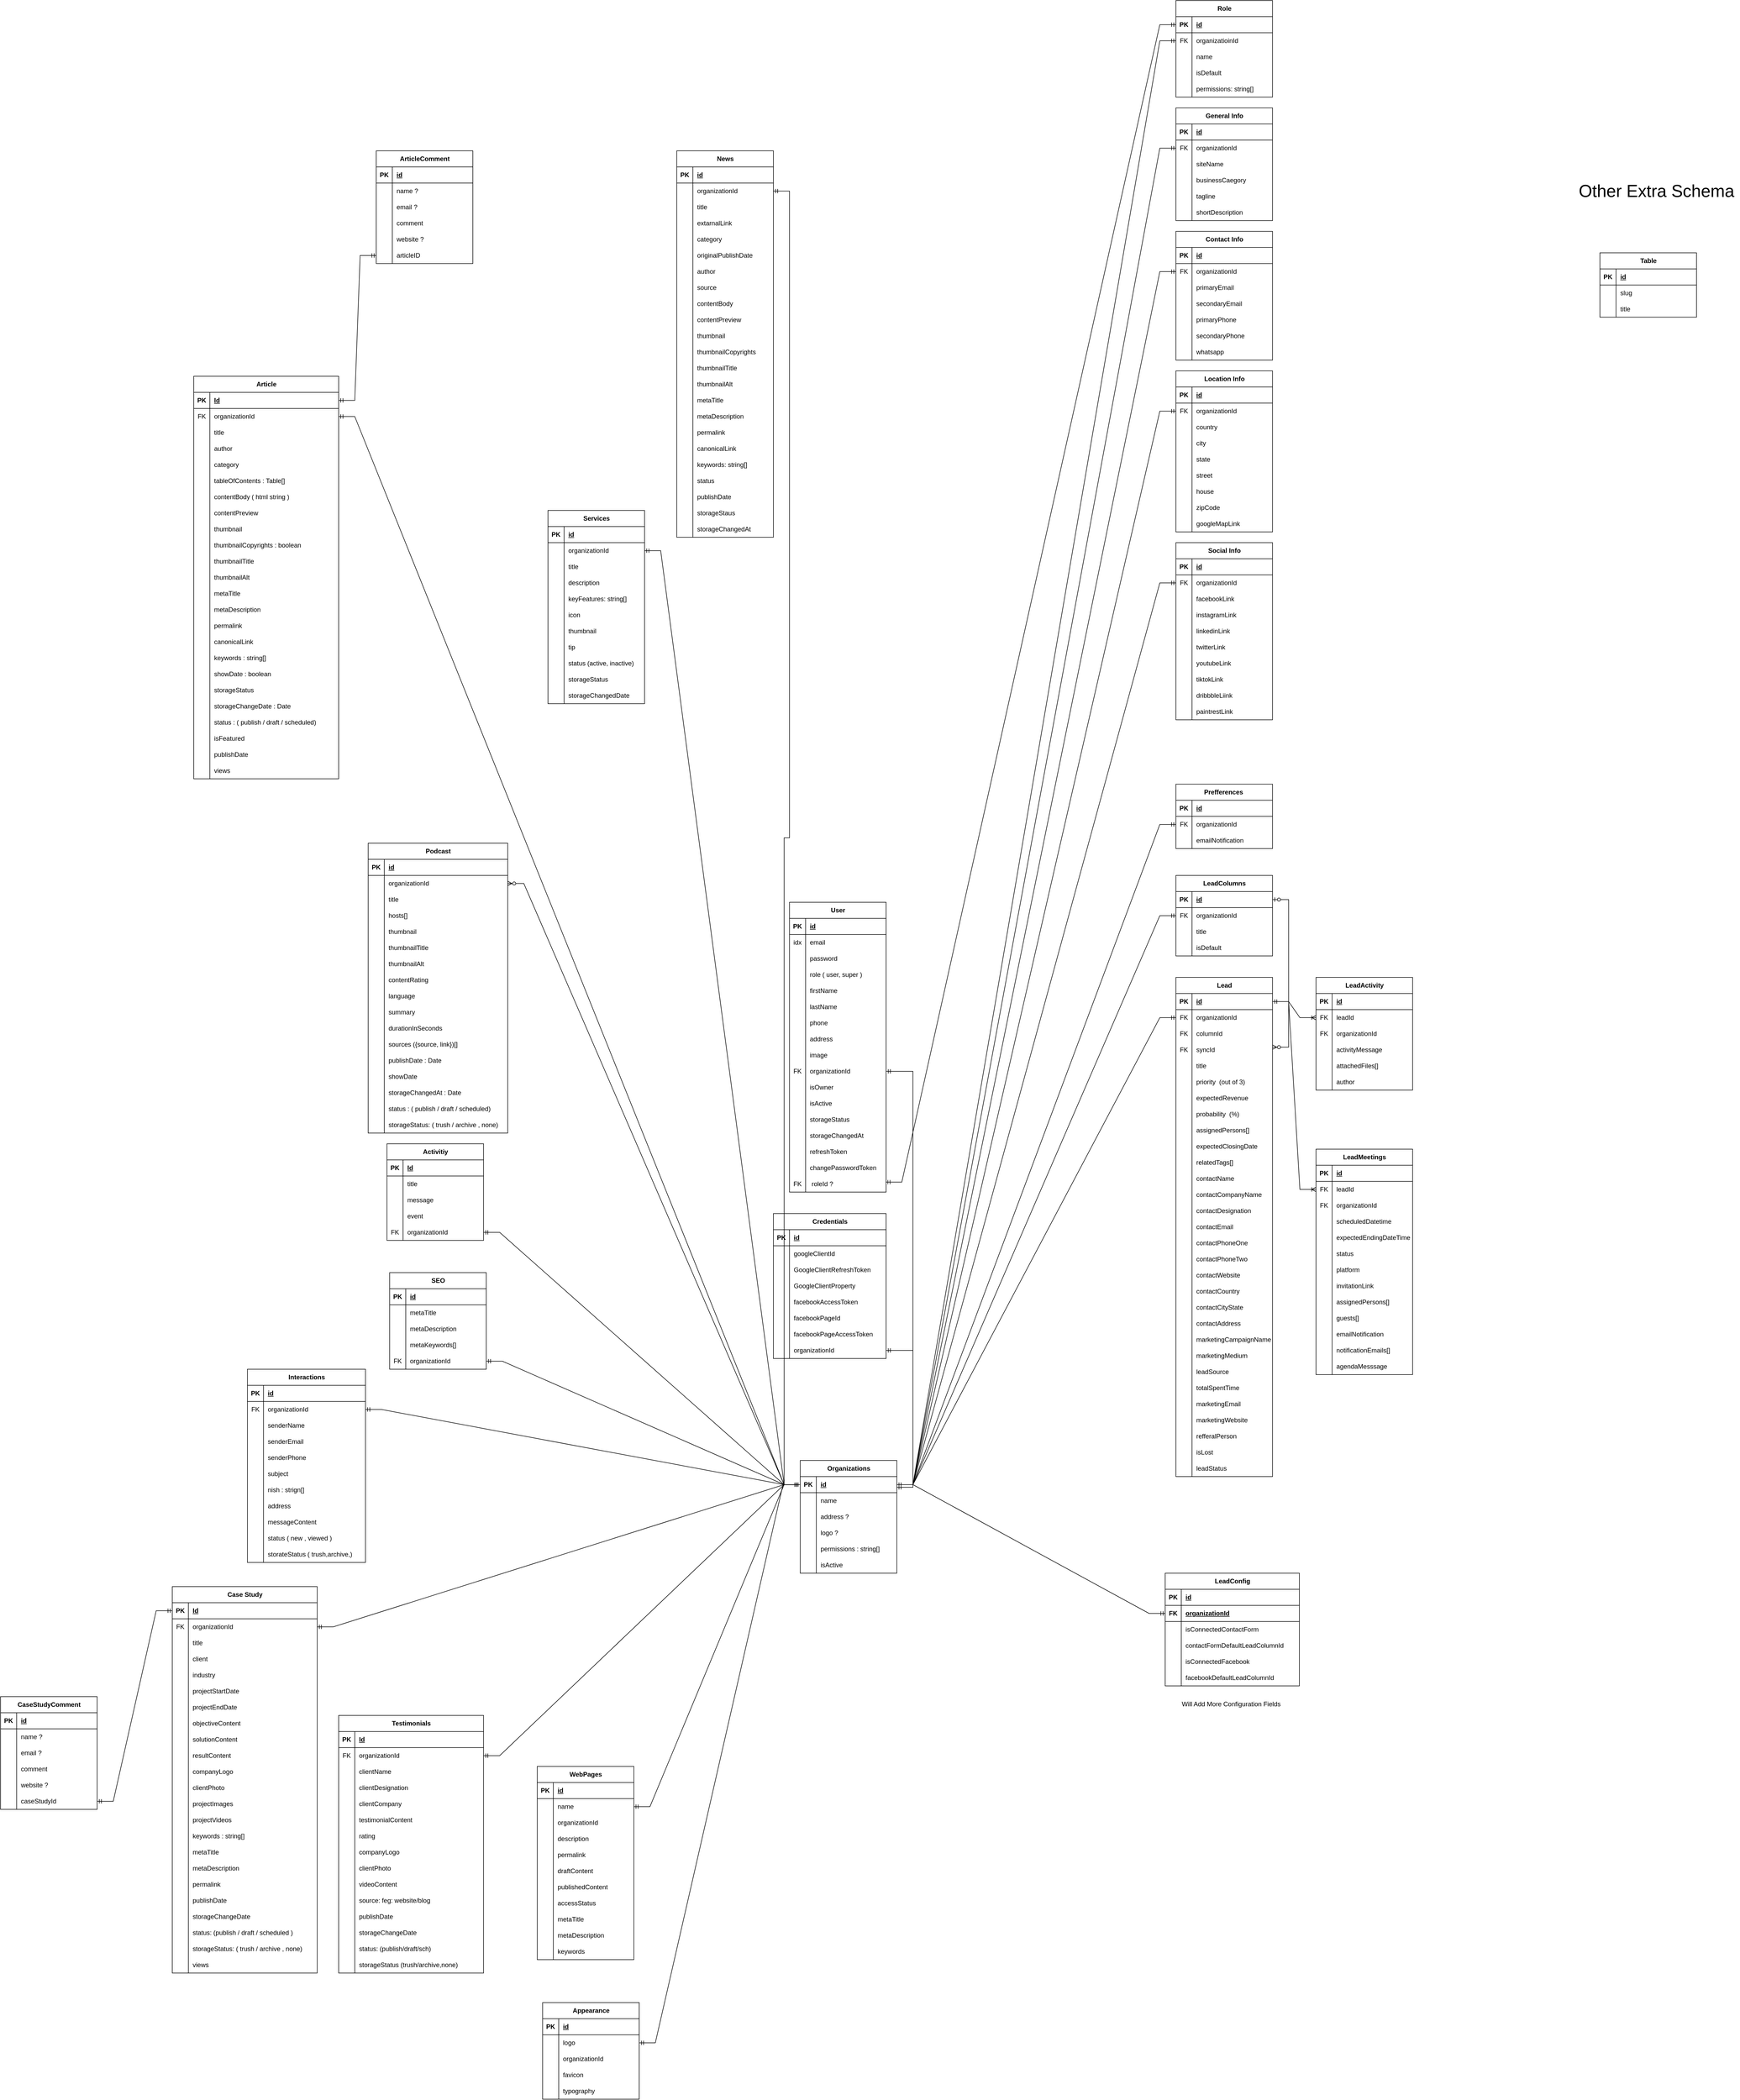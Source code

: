 <mxfile version="27.0.9">
  <diagram name="Page-1" id="Lz3rvAqtXTRb64nwhCPr">
    <mxGraphModel dx="3058" dy="4008" grid="1" gridSize="10" guides="1" tooltips="1" connect="1" arrows="1" fold="1" page="1" pageScale="1" pageWidth="850" pageHeight="1100" math="0" shadow="0">
      <root>
        <mxCell id="0" />
        <mxCell id="1" parent="0" />
        <mxCell id="Ha7MOSgQ2OGqMEbvhOFb-1" value="User" style="shape=table;startSize=30;container=1;collapsible=1;childLayout=tableLayout;fixedRows=1;rowLines=0;fontStyle=1;align=center;resizeLast=1;html=1;" parent="1" vertex="1">
          <mxGeometry x="-210" y="-560" width="180" height="540" as="geometry">
            <mxRectangle x="160" y="100" width="70" height="30" as="alternateBounds" />
          </mxGeometry>
        </mxCell>
        <mxCell id="Ha7MOSgQ2OGqMEbvhOFb-2" value="" style="shape=tableRow;horizontal=0;startSize=0;swimlaneHead=0;swimlaneBody=0;fillColor=none;collapsible=0;dropTarget=0;points=[[0,0.5],[1,0.5]];portConstraint=eastwest;top=0;left=0;right=0;bottom=1;" parent="Ha7MOSgQ2OGqMEbvhOFb-1" vertex="1">
          <mxGeometry y="30" width="180" height="30" as="geometry" />
        </mxCell>
        <mxCell id="Ha7MOSgQ2OGqMEbvhOFb-3" value="PK" style="shape=partialRectangle;connectable=0;fillColor=none;top=0;left=0;bottom=0;right=0;fontStyle=1;overflow=hidden;whiteSpace=wrap;html=1;" parent="Ha7MOSgQ2OGqMEbvhOFb-2" vertex="1">
          <mxGeometry width="30" height="30" as="geometry">
            <mxRectangle width="30" height="30" as="alternateBounds" />
          </mxGeometry>
        </mxCell>
        <mxCell id="Ha7MOSgQ2OGqMEbvhOFb-4" value="id" style="shape=partialRectangle;connectable=0;fillColor=none;top=0;left=0;bottom=0;right=0;align=left;spacingLeft=6;fontStyle=5;overflow=hidden;whiteSpace=wrap;html=1;" parent="Ha7MOSgQ2OGqMEbvhOFb-2" vertex="1">
          <mxGeometry x="30" width="150" height="30" as="geometry">
            <mxRectangle width="150" height="30" as="alternateBounds" />
          </mxGeometry>
        </mxCell>
        <mxCell id="Ha7MOSgQ2OGqMEbvhOFb-5" value="" style="shape=tableRow;horizontal=0;startSize=0;swimlaneHead=0;swimlaneBody=0;fillColor=none;collapsible=0;dropTarget=0;points=[[0,0.5],[1,0.5]];portConstraint=eastwest;top=0;left=0;right=0;bottom=0;" parent="Ha7MOSgQ2OGqMEbvhOFb-1" vertex="1">
          <mxGeometry y="60" width="180" height="30" as="geometry" />
        </mxCell>
        <mxCell id="Ha7MOSgQ2OGqMEbvhOFb-6" value="idx" style="shape=partialRectangle;connectable=0;fillColor=none;top=0;left=0;bottom=0;right=0;editable=1;overflow=hidden;whiteSpace=wrap;html=1;" parent="Ha7MOSgQ2OGqMEbvhOFb-5" vertex="1">
          <mxGeometry width="30" height="30" as="geometry">
            <mxRectangle width="30" height="30" as="alternateBounds" />
          </mxGeometry>
        </mxCell>
        <mxCell id="Ha7MOSgQ2OGqMEbvhOFb-7" value="email" style="shape=partialRectangle;connectable=0;fillColor=none;top=0;left=0;bottom=0;right=0;align=left;spacingLeft=6;overflow=hidden;whiteSpace=wrap;html=1;" parent="Ha7MOSgQ2OGqMEbvhOFb-5" vertex="1">
          <mxGeometry x="30" width="150" height="30" as="geometry">
            <mxRectangle width="150" height="30" as="alternateBounds" />
          </mxGeometry>
        </mxCell>
        <mxCell id="Ha7MOSgQ2OGqMEbvhOFb-8" value="" style="shape=tableRow;horizontal=0;startSize=0;swimlaneHead=0;swimlaneBody=0;fillColor=none;collapsible=0;dropTarget=0;points=[[0,0.5],[1,0.5]];portConstraint=eastwest;top=0;left=0;right=0;bottom=0;" parent="Ha7MOSgQ2OGqMEbvhOFb-1" vertex="1">
          <mxGeometry y="90" width="180" height="30" as="geometry" />
        </mxCell>
        <mxCell id="Ha7MOSgQ2OGqMEbvhOFb-9" value="" style="shape=partialRectangle;connectable=0;fillColor=none;top=0;left=0;bottom=0;right=0;editable=1;overflow=hidden;whiteSpace=wrap;html=1;" parent="Ha7MOSgQ2OGqMEbvhOFb-8" vertex="1">
          <mxGeometry width="30" height="30" as="geometry">
            <mxRectangle width="30" height="30" as="alternateBounds" />
          </mxGeometry>
        </mxCell>
        <mxCell id="Ha7MOSgQ2OGqMEbvhOFb-10" value="password" style="shape=partialRectangle;connectable=0;fillColor=none;top=0;left=0;bottom=0;right=0;align=left;spacingLeft=6;overflow=hidden;whiteSpace=wrap;html=1;" parent="Ha7MOSgQ2OGqMEbvhOFb-8" vertex="1">
          <mxGeometry x="30" width="150" height="30" as="geometry">
            <mxRectangle width="150" height="30" as="alternateBounds" />
          </mxGeometry>
        </mxCell>
        <mxCell id="Ha7MOSgQ2OGqMEbvhOFb-11" value="" style="shape=tableRow;horizontal=0;startSize=0;swimlaneHead=0;swimlaneBody=0;fillColor=none;collapsible=0;dropTarget=0;points=[[0,0.5],[1,0.5]];portConstraint=eastwest;top=0;left=0;right=0;bottom=0;" parent="Ha7MOSgQ2OGqMEbvhOFb-1" vertex="1">
          <mxGeometry y="120" width="180" height="30" as="geometry" />
        </mxCell>
        <mxCell id="Ha7MOSgQ2OGqMEbvhOFb-12" value="" style="shape=partialRectangle;connectable=0;fillColor=none;top=0;left=0;bottom=0;right=0;editable=1;overflow=hidden;whiteSpace=wrap;html=1;" parent="Ha7MOSgQ2OGqMEbvhOFb-11" vertex="1">
          <mxGeometry width="30" height="30" as="geometry">
            <mxRectangle width="30" height="30" as="alternateBounds" />
          </mxGeometry>
        </mxCell>
        <mxCell id="Ha7MOSgQ2OGqMEbvhOFb-13" value="role ( user, super )" style="shape=partialRectangle;connectable=0;fillColor=none;top=0;left=0;bottom=0;right=0;align=left;spacingLeft=6;overflow=hidden;whiteSpace=wrap;html=1;" parent="Ha7MOSgQ2OGqMEbvhOFb-11" vertex="1">
          <mxGeometry x="30" width="150" height="30" as="geometry">
            <mxRectangle width="150" height="30" as="alternateBounds" />
          </mxGeometry>
        </mxCell>
        <mxCell id="Ha7MOSgQ2OGqMEbvhOFb-63" value="" style="shape=tableRow;horizontal=0;startSize=0;swimlaneHead=0;swimlaneBody=0;fillColor=none;collapsible=0;dropTarget=0;points=[[0,0.5],[1,0.5]];portConstraint=eastwest;top=0;left=0;right=0;bottom=0;" parent="Ha7MOSgQ2OGqMEbvhOFb-1" vertex="1">
          <mxGeometry y="150" width="180" height="30" as="geometry" />
        </mxCell>
        <mxCell id="Ha7MOSgQ2OGqMEbvhOFb-64" value="" style="shape=partialRectangle;connectable=0;fillColor=none;top=0;left=0;bottom=0;right=0;editable=1;overflow=hidden;whiteSpace=wrap;html=1;" parent="Ha7MOSgQ2OGqMEbvhOFb-63" vertex="1">
          <mxGeometry width="30" height="30" as="geometry">
            <mxRectangle width="30" height="30" as="alternateBounds" />
          </mxGeometry>
        </mxCell>
        <mxCell id="Ha7MOSgQ2OGqMEbvhOFb-65" value="firstName" style="shape=partialRectangle;connectable=0;fillColor=none;top=0;left=0;bottom=0;right=0;align=left;spacingLeft=6;overflow=hidden;whiteSpace=wrap;html=1;" parent="Ha7MOSgQ2OGqMEbvhOFb-63" vertex="1">
          <mxGeometry x="30" width="150" height="30" as="geometry">
            <mxRectangle width="150" height="30" as="alternateBounds" />
          </mxGeometry>
        </mxCell>
        <mxCell id="Ha7MOSgQ2OGqMEbvhOFb-66" value="" style="shape=tableRow;horizontal=0;startSize=0;swimlaneHead=0;swimlaneBody=0;fillColor=none;collapsible=0;dropTarget=0;points=[[0,0.5],[1,0.5]];portConstraint=eastwest;top=0;left=0;right=0;bottom=0;" parent="Ha7MOSgQ2OGqMEbvhOFb-1" vertex="1">
          <mxGeometry y="180" width="180" height="30" as="geometry" />
        </mxCell>
        <mxCell id="Ha7MOSgQ2OGqMEbvhOFb-67" value="" style="shape=partialRectangle;connectable=0;fillColor=none;top=0;left=0;bottom=0;right=0;editable=1;overflow=hidden;whiteSpace=wrap;html=1;" parent="Ha7MOSgQ2OGqMEbvhOFb-66" vertex="1">
          <mxGeometry width="30" height="30" as="geometry">
            <mxRectangle width="30" height="30" as="alternateBounds" />
          </mxGeometry>
        </mxCell>
        <mxCell id="Ha7MOSgQ2OGqMEbvhOFb-68" value="lastName" style="shape=partialRectangle;connectable=0;fillColor=none;top=0;left=0;bottom=0;right=0;align=left;spacingLeft=6;overflow=hidden;whiteSpace=wrap;html=1;" parent="Ha7MOSgQ2OGqMEbvhOFb-66" vertex="1">
          <mxGeometry x="30" width="150" height="30" as="geometry">
            <mxRectangle width="150" height="30" as="alternateBounds" />
          </mxGeometry>
        </mxCell>
        <mxCell id="Ha7MOSgQ2OGqMEbvhOFb-75" value="" style="shape=tableRow;horizontal=0;startSize=0;swimlaneHead=0;swimlaneBody=0;fillColor=none;collapsible=0;dropTarget=0;points=[[0,0.5],[1,0.5]];portConstraint=eastwest;top=0;left=0;right=0;bottom=0;" parent="Ha7MOSgQ2OGqMEbvhOFb-1" vertex="1">
          <mxGeometry y="210" width="180" height="30" as="geometry" />
        </mxCell>
        <mxCell id="Ha7MOSgQ2OGqMEbvhOFb-76" value="" style="shape=partialRectangle;connectable=0;fillColor=none;top=0;left=0;bottom=0;right=0;editable=1;overflow=hidden;whiteSpace=wrap;html=1;" parent="Ha7MOSgQ2OGqMEbvhOFb-75" vertex="1">
          <mxGeometry width="30" height="30" as="geometry">
            <mxRectangle width="30" height="30" as="alternateBounds" />
          </mxGeometry>
        </mxCell>
        <mxCell id="Ha7MOSgQ2OGqMEbvhOFb-77" value="phone" style="shape=partialRectangle;connectable=0;fillColor=none;top=0;left=0;bottom=0;right=0;align=left;spacingLeft=6;overflow=hidden;whiteSpace=wrap;html=1;" parent="Ha7MOSgQ2OGqMEbvhOFb-75" vertex="1">
          <mxGeometry x="30" width="150" height="30" as="geometry">
            <mxRectangle width="150" height="30" as="alternateBounds" />
          </mxGeometry>
        </mxCell>
        <mxCell id="8SdFLjO3Fd0PmS--ZwFT-1" value="" style="shape=tableRow;horizontal=0;startSize=0;swimlaneHead=0;swimlaneBody=0;fillColor=none;collapsible=0;dropTarget=0;points=[[0,0.5],[1,0.5]];portConstraint=eastwest;top=0;left=0;right=0;bottom=0;" parent="Ha7MOSgQ2OGqMEbvhOFb-1" vertex="1">
          <mxGeometry y="240" width="180" height="30" as="geometry" />
        </mxCell>
        <mxCell id="8SdFLjO3Fd0PmS--ZwFT-2" value="" style="shape=partialRectangle;connectable=0;fillColor=none;top=0;left=0;bottom=0;right=0;editable=1;overflow=hidden;whiteSpace=wrap;html=1;" parent="8SdFLjO3Fd0PmS--ZwFT-1" vertex="1">
          <mxGeometry width="30" height="30" as="geometry">
            <mxRectangle width="30" height="30" as="alternateBounds" />
          </mxGeometry>
        </mxCell>
        <mxCell id="8SdFLjO3Fd0PmS--ZwFT-3" value="address" style="shape=partialRectangle;connectable=0;fillColor=none;top=0;left=0;bottom=0;right=0;align=left;spacingLeft=6;overflow=hidden;whiteSpace=wrap;html=1;" parent="8SdFLjO3Fd0PmS--ZwFT-1" vertex="1">
          <mxGeometry x="30" width="150" height="30" as="geometry">
            <mxRectangle width="150" height="30" as="alternateBounds" />
          </mxGeometry>
        </mxCell>
        <mxCell id="Ha7MOSgQ2OGqMEbvhOFb-69" value="" style="shape=tableRow;horizontal=0;startSize=0;swimlaneHead=0;swimlaneBody=0;fillColor=none;collapsible=0;dropTarget=0;points=[[0,0.5],[1,0.5]];portConstraint=eastwest;top=0;left=0;right=0;bottom=0;" parent="Ha7MOSgQ2OGqMEbvhOFb-1" vertex="1">
          <mxGeometry y="270" width="180" height="30" as="geometry" />
        </mxCell>
        <mxCell id="Ha7MOSgQ2OGqMEbvhOFb-70" value="" style="shape=partialRectangle;connectable=0;fillColor=none;top=0;left=0;bottom=0;right=0;editable=1;overflow=hidden;whiteSpace=wrap;html=1;" parent="Ha7MOSgQ2OGqMEbvhOFb-69" vertex="1">
          <mxGeometry width="30" height="30" as="geometry">
            <mxRectangle width="30" height="30" as="alternateBounds" />
          </mxGeometry>
        </mxCell>
        <mxCell id="Ha7MOSgQ2OGqMEbvhOFb-71" value="image" style="shape=partialRectangle;connectable=0;fillColor=none;top=0;left=0;bottom=0;right=0;align=left;spacingLeft=6;overflow=hidden;whiteSpace=wrap;html=1;" parent="Ha7MOSgQ2OGqMEbvhOFb-69" vertex="1">
          <mxGeometry x="30" width="150" height="30" as="geometry">
            <mxRectangle width="150" height="30" as="alternateBounds" />
          </mxGeometry>
        </mxCell>
        <mxCell id="Ha7MOSgQ2OGqMEbvhOFb-72" value="" style="shape=tableRow;horizontal=0;startSize=0;swimlaneHead=0;swimlaneBody=0;fillColor=none;collapsible=0;dropTarget=0;points=[[0,0.5],[1,0.5]];portConstraint=eastwest;top=0;left=0;right=0;bottom=0;" parent="Ha7MOSgQ2OGqMEbvhOFb-1" vertex="1">
          <mxGeometry y="300" width="180" height="30" as="geometry" />
        </mxCell>
        <mxCell id="Ha7MOSgQ2OGqMEbvhOFb-73" value="FK" style="shape=partialRectangle;connectable=0;fillColor=none;top=0;left=0;bottom=0;right=0;editable=1;overflow=hidden;whiteSpace=wrap;html=1;" parent="Ha7MOSgQ2OGqMEbvhOFb-72" vertex="1">
          <mxGeometry width="30" height="30" as="geometry">
            <mxRectangle width="30" height="30" as="alternateBounds" />
          </mxGeometry>
        </mxCell>
        <mxCell id="Ha7MOSgQ2OGqMEbvhOFb-74" value="organizationId" style="shape=partialRectangle;connectable=0;fillColor=none;top=0;left=0;bottom=0;right=0;align=left;spacingLeft=6;overflow=hidden;whiteSpace=wrap;html=1;" parent="Ha7MOSgQ2OGqMEbvhOFb-72" vertex="1">
          <mxGeometry x="30" width="150" height="30" as="geometry">
            <mxRectangle width="150" height="30" as="alternateBounds" />
          </mxGeometry>
        </mxCell>
        <mxCell id="mz6wU_fW0nckGxazJNQW-25" value="" style="shape=tableRow;horizontal=0;startSize=0;swimlaneHead=0;swimlaneBody=0;fillColor=none;collapsible=0;dropTarget=0;points=[[0,0.5],[1,0.5]];portConstraint=eastwest;top=0;left=0;right=0;bottom=0;" parent="Ha7MOSgQ2OGqMEbvhOFb-1" vertex="1">
          <mxGeometry y="330" width="180" height="30" as="geometry" />
        </mxCell>
        <mxCell id="mz6wU_fW0nckGxazJNQW-26" value="" style="shape=partialRectangle;connectable=0;fillColor=none;top=0;left=0;bottom=0;right=0;editable=1;overflow=hidden;whiteSpace=wrap;html=1;" parent="mz6wU_fW0nckGxazJNQW-25" vertex="1">
          <mxGeometry width="30" height="30" as="geometry">
            <mxRectangle width="30" height="30" as="alternateBounds" />
          </mxGeometry>
        </mxCell>
        <mxCell id="mz6wU_fW0nckGxazJNQW-27" value="isOwner" style="shape=partialRectangle;connectable=0;fillColor=none;top=0;left=0;bottom=0;right=0;align=left;spacingLeft=6;overflow=hidden;whiteSpace=wrap;html=1;" parent="mz6wU_fW0nckGxazJNQW-25" vertex="1">
          <mxGeometry x="30" width="150" height="30" as="geometry">
            <mxRectangle width="150" height="30" as="alternateBounds" />
          </mxGeometry>
        </mxCell>
        <mxCell id="mz6wU_fW0nckGxazJNQW-20" value="" style="shape=tableRow;horizontal=0;startSize=0;swimlaneHead=0;swimlaneBody=0;fillColor=none;collapsible=0;dropTarget=0;points=[[0,0.5],[1,0.5]];portConstraint=eastwest;top=0;left=0;right=0;bottom=0;" parent="Ha7MOSgQ2OGqMEbvhOFb-1" vertex="1">
          <mxGeometry y="360" width="180" height="30" as="geometry" />
        </mxCell>
        <mxCell id="mz6wU_fW0nckGxazJNQW-21" value="" style="shape=partialRectangle;connectable=0;fillColor=none;top=0;left=0;bottom=0;right=0;editable=1;overflow=hidden;whiteSpace=wrap;html=1;" parent="mz6wU_fW0nckGxazJNQW-20" vertex="1">
          <mxGeometry width="30" height="30" as="geometry">
            <mxRectangle width="30" height="30" as="alternateBounds" />
          </mxGeometry>
        </mxCell>
        <mxCell id="mz6wU_fW0nckGxazJNQW-22" value="isActive" style="shape=partialRectangle;connectable=0;fillColor=none;top=0;left=0;bottom=0;right=0;align=left;spacingLeft=6;overflow=hidden;whiteSpace=wrap;html=1;" parent="mz6wU_fW0nckGxazJNQW-20" vertex="1">
          <mxGeometry x="30" width="150" height="30" as="geometry">
            <mxRectangle width="150" height="30" as="alternateBounds" />
          </mxGeometry>
        </mxCell>
        <mxCell id="tdr-Hk81KJHKmy7W9V6E-1" value="" style="shape=tableRow;horizontal=0;startSize=0;swimlaneHead=0;swimlaneBody=0;fillColor=none;collapsible=0;dropTarget=0;points=[[0,0.5],[1,0.5]];portConstraint=eastwest;top=0;left=0;right=0;bottom=0;" parent="Ha7MOSgQ2OGqMEbvhOFb-1" vertex="1">
          <mxGeometry y="390" width="180" height="30" as="geometry" />
        </mxCell>
        <mxCell id="tdr-Hk81KJHKmy7W9V6E-2" value="" style="shape=partialRectangle;connectable=0;fillColor=none;top=0;left=0;bottom=0;right=0;editable=1;overflow=hidden;whiteSpace=wrap;html=1;" parent="tdr-Hk81KJHKmy7W9V6E-1" vertex="1">
          <mxGeometry width="30" height="30" as="geometry">
            <mxRectangle width="30" height="30" as="alternateBounds" />
          </mxGeometry>
        </mxCell>
        <mxCell id="tdr-Hk81KJHKmy7W9V6E-3" value="storageStatus" style="shape=partialRectangle;connectable=0;fillColor=none;top=0;left=0;bottom=0;right=0;align=left;spacingLeft=6;overflow=hidden;whiteSpace=wrap;html=1;" parent="tdr-Hk81KJHKmy7W9V6E-1" vertex="1">
          <mxGeometry x="30" width="150" height="30" as="geometry">
            <mxRectangle width="150" height="30" as="alternateBounds" />
          </mxGeometry>
        </mxCell>
        <mxCell id="tdr-Hk81KJHKmy7W9V6E-4" value="" style="shape=tableRow;horizontal=0;startSize=0;swimlaneHead=0;swimlaneBody=0;fillColor=none;collapsible=0;dropTarget=0;points=[[0,0.5],[1,0.5]];portConstraint=eastwest;top=0;left=0;right=0;bottom=0;" parent="Ha7MOSgQ2OGqMEbvhOFb-1" vertex="1">
          <mxGeometry y="420" width="180" height="30" as="geometry" />
        </mxCell>
        <mxCell id="tdr-Hk81KJHKmy7W9V6E-5" value="" style="shape=partialRectangle;connectable=0;fillColor=none;top=0;left=0;bottom=0;right=0;editable=1;overflow=hidden;whiteSpace=wrap;html=1;" parent="tdr-Hk81KJHKmy7W9V6E-4" vertex="1">
          <mxGeometry width="30" height="30" as="geometry">
            <mxRectangle width="30" height="30" as="alternateBounds" />
          </mxGeometry>
        </mxCell>
        <mxCell id="tdr-Hk81KJHKmy7W9V6E-6" value="storageChangedAt" style="shape=partialRectangle;connectable=0;fillColor=none;top=0;left=0;bottom=0;right=0;align=left;spacingLeft=6;overflow=hidden;whiteSpace=wrap;html=1;" parent="tdr-Hk81KJHKmy7W9V6E-4" vertex="1">
          <mxGeometry x="30" width="150" height="30" as="geometry">
            <mxRectangle width="150" height="30" as="alternateBounds" />
          </mxGeometry>
        </mxCell>
        <mxCell id="mz6wU_fW0nckGxazJNQW-17" value="" style="shape=tableRow;horizontal=0;startSize=0;swimlaneHead=0;swimlaneBody=0;fillColor=none;collapsible=0;dropTarget=0;points=[[0,0.5],[1,0.5]];portConstraint=eastwest;top=0;left=0;right=0;bottom=0;" parent="Ha7MOSgQ2OGqMEbvhOFb-1" vertex="1">
          <mxGeometry y="450" width="180" height="30" as="geometry" />
        </mxCell>
        <mxCell id="mz6wU_fW0nckGxazJNQW-18" value="" style="shape=partialRectangle;connectable=0;fillColor=none;top=0;left=0;bottom=0;right=0;editable=1;overflow=hidden;whiteSpace=wrap;html=1;" parent="mz6wU_fW0nckGxazJNQW-17" vertex="1">
          <mxGeometry width="30" height="30" as="geometry">
            <mxRectangle width="30" height="30" as="alternateBounds" />
          </mxGeometry>
        </mxCell>
        <mxCell id="mz6wU_fW0nckGxazJNQW-19" value="refreshToken" style="shape=partialRectangle;connectable=0;fillColor=none;top=0;left=0;bottom=0;right=0;align=left;spacingLeft=6;overflow=hidden;whiteSpace=wrap;html=1;" parent="mz6wU_fW0nckGxazJNQW-17" vertex="1">
          <mxGeometry x="30" width="150" height="30" as="geometry">
            <mxRectangle width="150" height="30" as="alternateBounds" />
          </mxGeometry>
        </mxCell>
        <mxCell id="nj_OkAiKpwX-bjufRyht-1" value="" style="shape=tableRow;horizontal=0;startSize=0;swimlaneHead=0;swimlaneBody=0;fillColor=none;collapsible=0;dropTarget=0;points=[[0,0.5],[1,0.5]];portConstraint=eastwest;top=0;left=0;right=0;bottom=0;" parent="Ha7MOSgQ2OGqMEbvhOFb-1" vertex="1">
          <mxGeometry y="480" width="180" height="30" as="geometry" />
        </mxCell>
        <mxCell id="nj_OkAiKpwX-bjufRyht-2" value="" style="shape=partialRectangle;connectable=0;fillColor=none;top=0;left=0;bottom=0;right=0;editable=1;overflow=hidden;whiteSpace=wrap;html=1;" parent="nj_OkAiKpwX-bjufRyht-1" vertex="1">
          <mxGeometry width="30" height="30" as="geometry">
            <mxRectangle width="30" height="30" as="alternateBounds" />
          </mxGeometry>
        </mxCell>
        <mxCell id="nj_OkAiKpwX-bjufRyht-3" value="changePasswordToken" style="shape=partialRectangle;connectable=0;fillColor=none;top=0;left=0;bottom=0;right=0;align=left;spacingLeft=6;overflow=hidden;whiteSpace=wrap;html=1;" parent="nj_OkAiKpwX-bjufRyht-1" vertex="1">
          <mxGeometry x="30" width="150" height="30" as="geometry">
            <mxRectangle width="150" height="30" as="alternateBounds" />
          </mxGeometry>
        </mxCell>
        <mxCell id="Ha7MOSgQ2OGqMEbvhOFb-43" value="" style="shape=tableRow;horizontal=0;startSize=0;swimlaneHead=0;swimlaneBody=0;fillColor=none;collapsible=0;dropTarget=0;points=[[0,0.5],[1,0.5]];portConstraint=eastwest;top=0;left=0;right=0;bottom=0;" parent="Ha7MOSgQ2OGqMEbvhOFb-1" vertex="1">
          <mxGeometry y="510" width="180" height="30" as="geometry" />
        </mxCell>
        <mxCell id="Ha7MOSgQ2OGqMEbvhOFb-44" value="FK" style="shape=partialRectangle;connectable=0;fillColor=none;top=0;left=0;bottom=0;right=0;editable=1;overflow=hidden;whiteSpace=wrap;html=1;" parent="Ha7MOSgQ2OGqMEbvhOFb-43" vertex="1">
          <mxGeometry width="30" height="30" as="geometry">
            <mxRectangle width="30" height="30" as="alternateBounds" />
          </mxGeometry>
        </mxCell>
        <mxCell id="Ha7MOSgQ2OGqMEbvhOFb-45" value="&amp;nbsp;roleId ?" style="shape=partialRectangle;connectable=0;fillColor=none;top=0;left=0;bottom=0;right=0;align=left;spacingLeft=6;overflow=hidden;whiteSpace=wrap;html=1;" parent="Ha7MOSgQ2OGqMEbvhOFb-43" vertex="1">
          <mxGeometry x="30" width="150" height="30" as="geometry">
            <mxRectangle width="150" height="30" as="alternateBounds" />
          </mxGeometry>
        </mxCell>
        <mxCell id="Ha7MOSgQ2OGqMEbvhOFb-46" value="Role" style="shape=table;startSize=30;container=1;collapsible=1;childLayout=tableLayout;fixedRows=1;rowLines=0;fontStyle=1;align=center;resizeLast=1;html=1;" parent="1" vertex="1">
          <mxGeometry x="510" y="-2240" width="180" height="180" as="geometry" />
        </mxCell>
        <mxCell id="Ha7MOSgQ2OGqMEbvhOFb-47" value="" style="shape=tableRow;horizontal=0;startSize=0;swimlaneHead=0;swimlaneBody=0;fillColor=none;collapsible=0;dropTarget=0;points=[[0,0.5],[1,0.5]];portConstraint=eastwest;top=0;left=0;right=0;bottom=1;" parent="Ha7MOSgQ2OGqMEbvhOFb-46" vertex="1">
          <mxGeometry y="30" width="180" height="30" as="geometry" />
        </mxCell>
        <mxCell id="Ha7MOSgQ2OGqMEbvhOFb-48" value="PK" style="shape=partialRectangle;connectable=0;fillColor=none;top=0;left=0;bottom=0;right=0;fontStyle=1;overflow=hidden;whiteSpace=wrap;html=1;" parent="Ha7MOSgQ2OGqMEbvhOFb-47" vertex="1">
          <mxGeometry width="30" height="30" as="geometry">
            <mxRectangle width="30" height="30" as="alternateBounds" />
          </mxGeometry>
        </mxCell>
        <mxCell id="Ha7MOSgQ2OGqMEbvhOFb-49" value="id" style="shape=partialRectangle;connectable=0;fillColor=none;top=0;left=0;bottom=0;right=0;align=left;spacingLeft=6;fontStyle=5;overflow=hidden;whiteSpace=wrap;html=1;" parent="Ha7MOSgQ2OGqMEbvhOFb-47" vertex="1">
          <mxGeometry x="30" width="150" height="30" as="geometry">
            <mxRectangle width="150" height="30" as="alternateBounds" />
          </mxGeometry>
        </mxCell>
        <mxCell id="Ha7MOSgQ2OGqMEbvhOFb-50" value="" style="shape=tableRow;horizontal=0;startSize=0;swimlaneHead=0;swimlaneBody=0;fillColor=none;collapsible=0;dropTarget=0;points=[[0,0.5],[1,0.5]];portConstraint=eastwest;top=0;left=0;right=0;bottom=0;" parent="Ha7MOSgQ2OGqMEbvhOFb-46" vertex="1">
          <mxGeometry y="60" width="180" height="30" as="geometry" />
        </mxCell>
        <mxCell id="Ha7MOSgQ2OGqMEbvhOFb-51" value="FK" style="shape=partialRectangle;connectable=0;fillColor=none;top=0;left=0;bottom=0;right=0;editable=1;overflow=hidden;whiteSpace=wrap;html=1;" parent="Ha7MOSgQ2OGqMEbvhOFb-50" vertex="1">
          <mxGeometry width="30" height="30" as="geometry">
            <mxRectangle width="30" height="30" as="alternateBounds" />
          </mxGeometry>
        </mxCell>
        <mxCell id="Ha7MOSgQ2OGqMEbvhOFb-52" value="organizatioinId" style="shape=partialRectangle;connectable=0;fillColor=none;top=0;left=0;bottom=0;right=0;align=left;spacingLeft=6;overflow=hidden;whiteSpace=wrap;html=1;" parent="Ha7MOSgQ2OGqMEbvhOFb-50" vertex="1">
          <mxGeometry x="30" width="150" height="30" as="geometry">
            <mxRectangle width="150" height="30" as="alternateBounds" />
          </mxGeometry>
        </mxCell>
        <mxCell id="mz6wU_fW0nckGxazJNQW-28" value="" style="shape=tableRow;horizontal=0;startSize=0;swimlaneHead=0;swimlaneBody=0;fillColor=none;collapsible=0;dropTarget=0;points=[[0,0.5],[1,0.5]];portConstraint=eastwest;top=0;left=0;right=0;bottom=0;" parent="Ha7MOSgQ2OGqMEbvhOFb-46" vertex="1">
          <mxGeometry y="90" width="180" height="30" as="geometry" />
        </mxCell>
        <mxCell id="mz6wU_fW0nckGxazJNQW-29" value="" style="shape=partialRectangle;connectable=0;fillColor=none;top=0;left=0;bottom=0;right=0;editable=1;overflow=hidden;whiteSpace=wrap;html=1;" parent="mz6wU_fW0nckGxazJNQW-28" vertex="1">
          <mxGeometry width="30" height="30" as="geometry">
            <mxRectangle width="30" height="30" as="alternateBounds" />
          </mxGeometry>
        </mxCell>
        <mxCell id="mz6wU_fW0nckGxazJNQW-30" value="name" style="shape=partialRectangle;connectable=0;fillColor=none;top=0;left=0;bottom=0;right=0;align=left;spacingLeft=6;overflow=hidden;whiteSpace=wrap;html=1;" parent="mz6wU_fW0nckGxazJNQW-28" vertex="1">
          <mxGeometry x="30" width="150" height="30" as="geometry">
            <mxRectangle width="150" height="30" as="alternateBounds" />
          </mxGeometry>
        </mxCell>
        <mxCell id="mz6wU_fW0nckGxazJNQW-42" value="" style="shape=tableRow;horizontal=0;startSize=0;swimlaneHead=0;swimlaneBody=0;fillColor=none;collapsible=0;dropTarget=0;points=[[0,0.5],[1,0.5]];portConstraint=eastwest;top=0;left=0;right=0;bottom=0;" parent="Ha7MOSgQ2OGqMEbvhOFb-46" vertex="1">
          <mxGeometry y="120" width="180" height="30" as="geometry" />
        </mxCell>
        <mxCell id="mz6wU_fW0nckGxazJNQW-43" value="" style="shape=partialRectangle;connectable=0;fillColor=none;top=0;left=0;bottom=0;right=0;editable=1;overflow=hidden;whiteSpace=wrap;html=1;" parent="mz6wU_fW0nckGxazJNQW-42" vertex="1">
          <mxGeometry width="30" height="30" as="geometry">
            <mxRectangle width="30" height="30" as="alternateBounds" />
          </mxGeometry>
        </mxCell>
        <mxCell id="mz6wU_fW0nckGxazJNQW-44" value="isDefault" style="shape=partialRectangle;connectable=0;fillColor=none;top=0;left=0;bottom=0;right=0;align=left;spacingLeft=6;overflow=hidden;whiteSpace=wrap;html=1;" parent="mz6wU_fW0nckGxazJNQW-42" vertex="1">
          <mxGeometry x="30" width="150" height="30" as="geometry">
            <mxRectangle width="150" height="30" as="alternateBounds" />
          </mxGeometry>
        </mxCell>
        <mxCell id="Ha7MOSgQ2OGqMEbvhOFb-53" value="" style="shape=tableRow;horizontal=0;startSize=0;swimlaneHead=0;swimlaneBody=0;fillColor=none;collapsible=0;dropTarget=0;points=[[0,0.5],[1,0.5]];portConstraint=eastwest;top=0;left=0;right=0;bottom=0;" parent="Ha7MOSgQ2OGqMEbvhOFb-46" vertex="1">
          <mxGeometry y="150" width="180" height="30" as="geometry" />
        </mxCell>
        <mxCell id="Ha7MOSgQ2OGqMEbvhOFb-54" value="" style="shape=partialRectangle;connectable=0;fillColor=none;top=0;left=0;bottom=0;right=0;editable=1;overflow=hidden;whiteSpace=wrap;html=1;" parent="Ha7MOSgQ2OGqMEbvhOFb-53" vertex="1">
          <mxGeometry width="30" height="30" as="geometry">
            <mxRectangle width="30" height="30" as="alternateBounds" />
          </mxGeometry>
        </mxCell>
        <mxCell id="Ha7MOSgQ2OGqMEbvhOFb-55" value="permissions: string[]" style="shape=partialRectangle;connectable=0;fillColor=none;top=0;left=0;bottom=0;right=0;align=left;spacingLeft=6;overflow=hidden;whiteSpace=wrap;html=1;" parent="Ha7MOSgQ2OGqMEbvhOFb-53" vertex="1">
          <mxGeometry x="30" width="150" height="30" as="geometry">
            <mxRectangle width="150" height="30" as="alternateBounds" />
          </mxGeometry>
        </mxCell>
        <mxCell id="Ha7MOSgQ2OGqMEbvhOFb-62" value="" style="edgeStyle=entityRelationEdgeStyle;fontSize=12;html=1;endArrow=ERmandOne;startArrow=ERmandOne;rounded=0;exitX=0.996;exitY=0.378;exitDx=0;exitDy=0;exitPerimeter=0;entryX=0;entryY=0.5;entryDx=0;entryDy=0;" parent="1" source="Ha7MOSgQ2OGqMEbvhOFb-43" target="Ha7MOSgQ2OGqMEbvhOFb-47" edge="1">
          <mxGeometry width="100" height="100" relative="1" as="geometry">
            <mxPoint x="10" y="210" as="sourcePoint" />
            <mxPoint x="110" y="110" as="targetPoint" />
          </mxGeometry>
        </mxCell>
        <mxCell id="mz6wU_fW0nckGxazJNQW-1" value="Organizations" style="shape=table;startSize=30;container=1;collapsible=1;childLayout=tableLayout;fixedRows=1;rowLines=0;fontStyle=1;align=center;resizeLast=1;html=1;" parent="1" vertex="1">
          <mxGeometry x="-190" y="480" width="180" height="210" as="geometry" />
        </mxCell>
        <mxCell id="mz6wU_fW0nckGxazJNQW-2" value="" style="shape=tableRow;horizontal=0;startSize=0;swimlaneHead=0;swimlaneBody=0;fillColor=none;collapsible=0;dropTarget=0;points=[[0,0.5],[1,0.5]];portConstraint=eastwest;top=0;left=0;right=0;bottom=1;" parent="mz6wU_fW0nckGxazJNQW-1" vertex="1">
          <mxGeometry y="30" width="180" height="30" as="geometry" />
        </mxCell>
        <mxCell id="mz6wU_fW0nckGxazJNQW-3" value="PK" style="shape=partialRectangle;connectable=0;fillColor=none;top=0;left=0;bottom=0;right=0;fontStyle=1;overflow=hidden;whiteSpace=wrap;html=1;" parent="mz6wU_fW0nckGxazJNQW-2" vertex="1">
          <mxGeometry width="30" height="30" as="geometry">
            <mxRectangle width="30" height="30" as="alternateBounds" />
          </mxGeometry>
        </mxCell>
        <mxCell id="mz6wU_fW0nckGxazJNQW-4" value="id" style="shape=partialRectangle;connectable=0;fillColor=none;top=0;left=0;bottom=0;right=0;align=left;spacingLeft=6;fontStyle=5;overflow=hidden;whiteSpace=wrap;html=1;" parent="mz6wU_fW0nckGxazJNQW-2" vertex="1">
          <mxGeometry x="30" width="150" height="30" as="geometry">
            <mxRectangle width="150" height="30" as="alternateBounds" />
          </mxGeometry>
        </mxCell>
        <mxCell id="mz6wU_fW0nckGxazJNQW-5" value="" style="shape=tableRow;horizontal=0;startSize=0;swimlaneHead=0;swimlaneBody=0;fillColor=none;collapsible=0;dropTarget=0;points=[[0,0.5],[1,0.5]];portConstraint=eastwest;top=0;left=0;right=0;bottom=0;" parent="mz6wU_fW0nckGxazJNQW-1" vertex="1">
          <mxGeometry y="60" width="180" height="30" as="geometry" />
        </mxCell>
        <mxCell id="mz6wU_fW0nckGxazJNQW-6" value="" style="shape=partialRectangle;connectable=0;fillColor=none;top=0;left=0;bottom=0;right=0;editable=1;overflow=hidden;whiteSpace=wrap;html=1;" parent="mz6wU_fW0nckGxazJNQW-5" vertex="1">
          <mxGeometry width="30" height="30" as="geometry">
            <mxRectangle width="30" height="30" as="alternateBounds" />
          </mxGeometry>
        </mxCell>
        <mxCell id="mz6wU_fW0nckGxazJNQW-7" value="name" style="shape=partialRectangle;connectable=0;fillColor=none;top=0;left=0;bottom=0;right=0;align=left;spacingLeft=6;overflow=hidden;whiteSpace=wrap;html=1;" parent="mz6wU_fW0nckGxazJNQW-5" vertex="1">
          <mxGeometry x="30" width="150" height="30" as="geometry">
            <mxRectangle width="150" height="30" as="alternateBounds" />
          </mxGeometry>
        </mxCell>
        <mxCell id="mz6wU_fW0nckGxazJNQW-36" value="" style="shape=tableRow;horizontal=0;startSize=0;swimlaneHead=0;swimlaneBody=0;fillColor=none;collapsible=0;dropTarget=0;points=[[0,0.5],[1,0.5]];portConstraint=eastwest;top=0;left=0;right=0;bottom=0;" parent="mz6wU_fW0nckGxazJNQW-1" vertex="1">
          <mxGeometry y="90" width="180" height="30" as="geometry" />
        </mxCell>
        <mxCell id="mz6wU_fW0nckGxazJNQW-37" value="" style="shape=partialRectangle;connectable=0;fillColor=none;top=0;left=0;bottom=0;right=0;editable=1;overflow=hidden;whiteSpace=wrap;html=1;" parent="mz6wU_fW0nckGxazJNQW-36" vertex="1">
          <mxGeometry width="30" height="30" as="geometry">
            <mxRectangle width="30" height="30" as="alternateBounds" />
          </mxGeometry>
        </mxCell>
        <mxCell id="mz6wU_fW0nckGxazJNQW-38" value="address ?" style="shape=partialRectangle;connectable=0;fillColor=none;top=0;left=0;bottom=0;right=0;align=left;spacingLeft=6;overflow=hidden;whiteSpace=wrap;html=1;" parent="mz6wU_fW0nckGxazJNQW-36" vertex="1">
          <mxGeometry x="30" width="150" height="30" as="geometry">
            <mxRectangle width="150" height="30" as="alternateBounds" />
          </mxGeometry>
        </mxCell>
        <mxCell id="mz6wU_fW0nckGxazJNQW-39" value="" style="shape=tableRow;horizontal=0;startSize=0;swimlaneHead=0;swimlaneBody=0;fillColor=none;collapsible=0;dropTarget=0;points=[[0,0.5],[1,0.5]];portConstraint=eastwest;top=0;left=0;right=0;bottom=0;" parent="mz6wU_fW0nckGxazJNQW-1" vertex="1">
          <mxGeometry y="120" width="180" height="30" as="geometry" />
        </mxCell>
        <mxCell id="mz6wU_fW0nckGxazJNQW-40" value="" style="shape=partialRectangle;connectable=0;fillColor=none;top=0;left=0;bottom=0;right=0;editable=1;overflow=hidden;whiteSpace=wrap;html=1;" parent="mz6wU_fW0nckGxazJNQW-39" vertex="1">
          <mxGeometry width="30" height="30" as="geometry">
            <mxRectangle width="30" height="30" as="alternateBounds" />
          </mxGeometry>
        </mxCell>
        <mxCell id="mz6wU_fW0nckGxazJNQW-41" value="logo ?" style="shape=partialRectangle;connectable=0;fillColor=none;top=0;left=0;bottom=0;right=0;align=left;spacingLeft=6;overflow=hidden;whiteSpace=wrap;html=1;" parent="mz6wU_fW0nckGxazJNQW-39" vertex="1">
          <mxGeometry x="30" width="150" height="30" as="geometry">
            <mxRectangle width="150" height="30" as="alternateBounds" />
          </mxGeometry>
        </mxCell>
        <mxCell id="5e7zhLUpm3GxjsQQmkxN-1" value="" style="shape=tableRow;horizontal=0;startSize=0;swimlaneHead=0;swimlaneBody=0;fillColor=none;collapsible=0;dropTarget=0;points=[[0,0.5],[1,0.5]];portConstraint=eastwest;top=0;left=0;right=0;bottom=0;" parent="mz6wU_fW0nckGxazJNQW-1" vertex="1">
          <mxGeometry y="150" width="180" height="30" as="geometry" />
        </mxCell>
        <mxCell id="5e7zhLUpm3GxjsQQmkxN-2" value="" style="shape=partialRectangle;connectable=0;fillColor=none;top=0;left=0;bottom=0;right=0;editable=1;overflow=hidden;whiteSpace=wrap;html=1;" parent="5e7zhLUpm3GxjsQQmkxN-1" vertex="1">
          <mxGeometry width="30" height="30" as="geometry">
            <mxRectangle width="30" height="30" as="alternateBounds" />
          </mxGeometry>
        </mxCell>
        <mxCell id="5e7zhLUpm3GxjsQQmkxN-3" value="permissions : string[]" style="shape=partialRectangle;connectable=0;fillColor=none;top=0;left=0;bottom=0;right=0;align=left;spacingLeft=6;overflow=hidden;whiteSpace=wrap;html=1;" parent="5e7zhLUpm3GxjsQQmkxN-1" vertex="1">
          <mxGeometry x="30" width="150" height="30" as="geometry">
            <mxRectangle width="150" height="30" as="alternateBounds" />
          </mxGeometry>
        </mxCell>
        <mxCell id="mz6wU_fW0nckGxazJNQW-14" value="" style="shape=tableRow;horizontal=0;startSize=0;swimlaneHead=0;swimlaneBody=0;fillColor=none;collapsible=0;dropTarget=0;points=[[0,0.5],[1,0.5]];portConstraint=eastwest;top=0;left=0;right=0;bottom=0;" parent="mz6wU_fW0nckGxazJNQW-1" vertex="1">
          <mxGeometry y="180" width="180" height="30" as="geometry" />
        </mxCell>
        <mxCell id="mz6wU_fW0nckGxazJNQW-15" value="" style="shape=partialRectangle;connectable=0;fillColor=none;top=0;left=0;bottom=0;right=0;editable=1;overflow=hidden;whiteSpace=wrap;html=1;" parent="mz6wU_fW0nckGxazJNQW-14" vertex="1">
          <mxGeometry width="30" height="30" as="geometry">
            <mxRectangle width="30" height="30" as="alternateBounds" />
          </mxGeometry>
        </mxCell>
        <mxCell id="mz6wU_fW0nckGxazJNQW-16" value="isActive" style="shape=partialRectangle;connectable=0;fillColor=none;top=0;left=0;bottom=0;right=0;align=left;spacingLeft=6;overflow=hidden;whiteSpace=wrap;html=1;" parent="mz6wU_fW0nckGxazJNQW-14" vertex="1">
          <mxGeometry x="30" width="150" height="30" as="geometry">
            <mxRectangle width="150" height="30" as="alternateBounds" />
          </mxGeometry>
        </mxCell>
        <mxCell id="mz6wU_fW0nckGxazJNQW-34" value="" style="edgeStyle=entityRelationEdgeStyle;fontSize=12;html=1;endArrow=ERmandOne;startArrow=ERmandOne;rounded=0;" parent="1" target="Ha7MOSgQ2OGqMEbvhOFb-72" edge="1">
          <mxGeometry width="100" height="100" relative="1" as="geometry">
            <mxPoint x="-10" y="525" as="sourcePoint" />
            <mxPoint x="-220" y="340" as="targetPoint" />
          </mxGeometry>
        </mxCell>
        <mxCell id="mz6wU_fW0nckGxazJNQW-35" value="" style="edgeStyle=entityRelationEdgeStyle;fontSize=12;html=1;endArrow=ERmandOne;startArrow=ERmandOne;rounded=0;entryX=0;entryY=0.5;entryDx=0;entryDy=0;exitX=1;exitY=0.5;exitDx=0;exitDy=0;" parent="1" source="mz6wU_fW0nckGxazJNQW-2" target="Ha7MOSgQ2OGqMEbvhOFb-50" edge="1">
          <mxGeometry width="100" height="100" relative="1" as="geometry">
            <mxPoint y="535" as="sourcePoint" />
            <mxPoint x="-20" y="235" as="targetPoint" />
          </mxGeometry>
        </mxCell>
        <mxCell id="nj_OkAiKpwX-bjufRyht-30" value="Article" style="shape=table;startSize=30;container=1;collapsible=1;childLayout=tableLayout;fixedRows=1;rowLines=0;fontStyle=1;align=center;resizeLast=1;html=1;" parent="1" vertex="1">
          <mxGeometry x="-1320" y="-1540" width="270" height="750" as="geometry" />
        </mxCell>
        <mxCell id="nj_OkAiKpwX-bjufRyht-31" value="" style="shape=tableRow;horizontal=0;startSize=0;swimlaneHead=0;swimlaneBody=0;fillColor=none;collapsible=0;dropTarget=0;points=[[0,0.5],[1,0.5]];portConstraint=eastwest;top=0;left=0;right=0;bottom=1;" parent="nj_OkAiKpwX-bjufRyht-30" vertex="1">
          <mxGeometry y="30" width="270" height="30" as="geometry" />
        </mxCell>
        <mxCell id="nj_OkAiKpwX-bjufRyht-32" value="PK" style="shape=partialRectangle;connectable=0;fillColor=none;top=0;left=0;bottom=0;right=0;fontStyle=1;overflow=hidden;whiteSpace=wrap;html=1;" parent="nj_OkAiKpwX-bjufRyht-31" vertex="1">
          <mxGeometry width="30" height="30" as="geometry">
            <mxRectangle width="30" height="30" as="alternateBounds" />
          </mxGeometry>
        </mxCell>
        <mxCell id="nj_OkAiKpwX-bjufRyht-33" value="Id" style="shape=partialRectangle;connectable=0;fillColor=none;top=0;left=0;bottom=0;right=0;align=left;spacingLeft=6;fontStyle=5;overflow=hidden;whiteSpace=wrap;html=1;" parent="nj_OkAiKpwX-bjufRyht-31" vertex="1">
          <mxGeometry x="30" width="240" height="30" as="geometry">
            <mxRectangle width="240" height="30" as="alternateBounds" />
          </mxGeometry>
        </mxCell>
        <mxCell id="nj_OkAiKpwX-bjufRyht-34" value="" style="shape=tableRow;horizontal=0;startSize=0;swimlaneHead=0;swimlaneBody=0;fillColor=none;collapsible=0;dropTarget=0;points=[[0,0.5],[1,0.5]];portConstraint=eastwest;top=0;left=0;right=0;bottom=0;" parent="nj_OkAiKpwX-bjufRyht-30" vertex="1">
          <mxGeometry y="60" width="270" height="30" as="geometry" />
        </mxCell>
        <mxCell id="nj_OkAiKpwX-bjufRyht-35" value="FK" style="shape=partialRectangle;connectable=0;fillColor=none;top=0;left=0;bottom=0;right=0;editable=1;overflow=hidden;whiteSpace=wrap;html=1;" parent="nj_OkAiKpwX-bjufRyht-34" vertex="1">
          <mxGeometry width="30" height="30" as="geometry">
            <mxRectangle width="30" height="30" as="alternateBounds" />
          </mxGeometry>
        </mxCell>
        <mxCell id="nj_OkAiKpwX-bjufRyht-36" value="organizationId" style="shape=partialRectangle;connectable=0;fillColor=none;top=0;left=0;bottom=0;right=0;align=left;spacingLeft=6;overflow=hidden;whiteSpace=wrap;html=1;" parent="nj_OkAiKpwX-bjufRyht-34" vertex="1">
          <mxGeometry x="30" width="240" height="30" as="geometry">
            <mxRectangle width="240" height="30" as="alternateBounds" />
          </mxGeometry>
        </mxCell>
        <mxCell id="FQuHqSH2C3k5J7dFAYaE-23" value="" style="shape=tableRow;horizontal=0;startSize=0;swimlaneHead=0;swimlaneBody=0;fillColor=none;collapsible=0;dropTarget=0;points=[[0,0.5],[1,0.5]];portConstraint=eastwest;top=0;left=0;right=0;bottom=0;" parent="nj_OkAiKpwX-bjufRyht-30" vertex="1">
          <mxGeometry y="90" width="270" height="30" as="geometry" />
        </mxCell>
        <mxCell id="FQuHqSH2C3k5J7dFAYaE-24" value="" style="shape=partialRectangle;connectable=0;fillColor=none;top=0;left=0;bottom=0;right=0;editable=1;overflow=hidden;whiteSpace=wrap;html=1;" parent="FQuHqSH2C3k5J7dFAYaE-23" vertex="1">
          <mxGeometry width="30" height="30" as="geometry">
            <mxRectangle width="30" height="30" as="alternateBounds" />
          </mxGeometry>
        </mxCell>
        <mxCell id="FQuHqSH2C3k5J7dFAYaE-25" value="title" style="shape=partialRectangle;connectable=0;fillColor=none;top=0;left=0;bottom=0;right=0;align=left;spacingLeft=6;overflow=hidden;whiteSpace=wrap;html=1;" parent="FQuHqSH2C3k5J7dFAYaE-23" vertex="1">
          <mxGeometry x="30" width="240" height="30" as="geometry">
            <mxRectangle width="240" height="30" as="alternateBounds" />
          </mxGeometry>
        </mxCell>
        <mxCell id="nj_OkAiKpwX-bjufRyht-37" value="" style="shape=tableRow;horizontal=0;startSize=0;swimlaneHead=0;swimlaneBody=0;fillColor=none;collapsible=0;dropTarget=0;points=[[0,0.5],[1,0.5]];portConstraint=eastwest;top=0;left=0;right=0;bottom=0;" parent="nj_OkAiKpwX-bjufRyht-30" vertex="1">
          <mxGeometry y="120" width="270" height="30" as="geometry" />
        </mxCell>
        <mxCell id="nj_OkAiKpwX-bjufRyht-38" value="" style="shape=partialRectangle;connectable=0;fillColor=none;top=0;left=0;bottom=0;right=0;editable=1;overflow=hidden;whiteSpace=wrap;html=1;" parent="nj_OkAiKpwX-bjufRyht-37" vertex="1">
          <mxGeometry width="30" height="30" as="geometry">
            <mxRectangle width="30" height="30" as="alternateBounds" />
          </mxGeometry>
        </mxCell>
        <mxCell id="nj_OkAiKpwX-bjufRyht-39" value="author" style="shape=partialRectangle;connectable=0;fillColor=none;top=0;left=0;bottom=0;right=0;align=left;spacingLeft=6;overflow=hidden;whiteSpace=wrap;html=1;" parent="nj_OkAiKpwX-bjufRyht-37" vertex="1">
          <mxGeometry x="30" width="240" height="30" as="geometry">
            <mxRectangle width="240" height="30" as="alternateBounds" />
          </mxGeometry>
        </mxCell>
        <mxCell id="nj_OkAiKpwX-bjufRyht-40" value="" style="shape=tableRow;horizontal=0;startSize=0;swimlaneHead=0;swimlaneBody=0;fillColor=none;collapsible=0;dropTarget=0;points=[[0,0.5],[1,0.5]];portConstraint=eastwest;top=0;left=0;right=0;bottom=0;" parent="nj_OkAiKpwX-bjufRyht-30" vertex="1">
          <mxGeometry y="150" width="270" height="30" as="geometry" />
        </mxCell>
        <mxCell id="nj_OkAiKpwX-bjufRyht-41" value="" style="shape=partialRectangle;connectable=0;fillColor=none;top=0;left=0;bottom=0;right=0;editable=1;overflow=hidden;whiteSpace=wrap;html=1;" parent="nj_OkAiKpwX-bjufRyht-40" vertex="1">
          <mxGeometry width="30" height="30" as="geometry">
            <mxRectangle width="30" height="30" as="alternateBounds" />
          </mxGeometry>
        </mxCell>
        <mxCell id="nj_OkAiKpwX-bjufRyht-42" value="category" style="shape=partialRectangle;connectable=0;fillColor=none;top=0;left=0;bottom=0;right=0;align=left;spacingLeft=6;overflow=hidden;whiteSpace=wrap;html=1;" parent="nj_OkAiKpwX-bjufRyht-40" vertex="1">
          <mxGeometry x="30" width="240" height="30" as="geometry">
            <mxRectangle width="240" height="30" as="alternateBounds" />
          </mxGeometry>
        </mxCell>
        <mxCell id="nj_OkAiKpwX-bjufRyht-43" value="" style="shape=tableRow;horizontal=0;startSize=0;swimlaneHead=0;swimlaneBody=0;fillColor=none;collapsible=0;dropTarget=0;points=[[0,0.5],[1,0.5]];portConstraint=eastwest;top=0;left=0;right=0;bottom=0;" parent="nj_OkAiKpwX-bjufRyht-30" vertex="1">
          <mxGeometry y="180" width="270" height="30" as="geometry" />
        </mxCell>
        <mxCell id="nj_OkAiKpwX-bjufRyht-44" value="" style="shape=partialRectangle;connectable=0;fillColor=none;top=0;left=0;bottom=0;right=0;editable=1;overflow=hidden;whiteSpace=wrap;html=1;" parent="nj_OkAiKpwX-bjufRyht-43" vertex="1">
          <mxGeometry width="30" height="30" as="geometry">
            <mxRectangle width="30" height="30" as="alternateBounds" />
          </mxGeometry>
        </mxCell>
        <mxCell id="nj_OkAiKpwX-bjufRyht-45" value="tableOfContents : Table[]" style="shape=partialRectangle;connectable=0;fillColor=none;top=0;left=0;bottom=0;right=0;align=left;spacingLeft=6;overflow=hidden;whiteSpace=wrap;html=1;" parent="nj_OkAiKpwX-bjufRyht-43" vertex="1">
          <mxGeometry x="30" width="240" height="30" as="geometry">
            <mxRectangle width="240" height="30" as="alternateBounds" />
          </mxGeometry>
        </mxCell>
        <mxCell id="nj_OkAiKpwX-bjufRyht-46" value="" style="shape=tableRow;horizontal=0;startSize=0;swimlaneHead=0;swimlaneBody=0;fillColor=none;collapsible=0;dropTarget=0;points=[[0,0.5],[1,0.5]];portConstraint=eastwest;top=0;left=0;right=0;bottom=0;" parent="nj_OkAiKpwX-bjufRyht-30" vertex="1">
          <mxGeometry y="210" width="270" height="30" as="geometry" />
        </mxCell>
        <mxCell id="nj_OkAiKpwX-bjufRyht-47" value="" style="shape=partialRectangle;connectable=0;fillColor=none;top=0;left=0;bottom=0;right=0;editable=1;overflow=hidden;whiteSpace=wrap;html=1;" parent="nj_OkAiKpwX-bjufRyht-46" vertex="1">
          <mxGeometry width="30" height="30" as="geometry">
            <mxRectangle width="30" height="30" as="alternateBounds" />
          </mxGeometry>
        </mxCell>
        <mxCell id="nj_OkAiKpwX-bjufRyht-48" value="contentBody ( html string )" style="shape=partialRectangle;connectable=0;fillColor=none;top=0;left=0;bottom=0;right=0;align=left;spacingLeft=6;overflow=hidden;whiteSpace=wrap;html=1;" parent="nj_OkAiKpwX-bjufRyht-46" vertex="1">
          <mxGeometry x="30" width="240" height="30" as="geometry">
            <mxRectangle width="240" height="30" as="alternateBounds" />
          </mxGeometry>
        </mxCell>
        <mxCell id="nj_OkAiKpwX-bjufRyht-49" value="" style="shape=tableRow;horizontal=0;startSize=0;swimlaneHead=0;swimlaneBody=0;fillColor=none;collapsible=0;dropTarget=0;points=[[0,0.5],[1,0.5]];portConstraint=eastwest;top=0;left=0;right=0;bottom=0;" parent="nj_OkAiKpwX-bjufRyht-30" vertex="1">
          <mxGeometry y="240" width="270" height="30" as="geometry" />
        </mxCell>
        <mxCell id="nj_OkAiKpwX-bjufRyht-50" value="" style="shape=partialRectangle;connectable=0;fillColor=none;top=0;left=0;bottom=0;right=0;editable=1;overflow=hidden;whiteSpace=wrap;html=1;" parent="nj_OkAiKpwX-bjufRyht-49" vertex="1">
          <mxGeometry width="30" height="30" as="geometry">
            <mxRectangle width="30" height="30" as="alternateBounds" />
          </mxGeometry>
        </mxCell>
        <mxCell id="nj_OkAiKpwX-bjufRyht-51" value="contentPreview" style="shape=partialRectangle;connectable=0;fillColor=none;top=0;left=0;bottom=0;right=0;align=left;spacingLeft=6;overflow=hidden;whiteSpace=wrap;html=1;" parent="nj_OkAiKpwX-bjufRyht-49" vertex="1">
          <mxGeometry x="30" width="240" height="30" as="geometry">
            <mxRectangle width="240" height="30" as="alternateBounds" />
          </mxGeometry>
        </mxCell>
        <mxCell id="nj_OkAiKpwX-bjufRyht-52" value="" style="shape=tableRow;horizontal=0;startSize=0;swimlaneHead=0;swimlaneBody=0;fillColor=none;collapsible=0;dropTarget=0;points=[[0,0.5],[1,0.5]];portConstraint=eastwest;top=0;left=0;right=0;bottom=0;" parent="nj_OkAiKpwX-bjufRyht-30" vertex="1">
          <mxGeometry y="270" width="270" height="30" as="geometry" />
        </mxCell>
        <mxCell id="nj_OkAiKpwX-bjufRyht-53" value="" style="shape=partialRectangle;connectable=0;fillColor=none;top=0;left=0;bottom=0;right=0;editable=1;overflow=hidden;whiteSpace=wrap;html=1;" parent="nj_OkAiKpwX-bjufRyht-52" vertex="1">
          <mxGeometry width="30" height="30" as="geometry">
            <mxRectangle width="30" height="30" as="alternateBounds" />
          </mxGeometry>
        </mxCell>
        <mxCell id="nj_OkAiKpwX-bjufRyht-54" value="thumbnail" style="shape=partialRectangle;connectable=0;fillColor=none;top=0;left=0;bottom=0;right=0;align=left;spacingLeft=6;overflow=hidden;whiteSpace=wrap;html=1;" parent="nj_OkAiKpwX-bjufRyht-52" vertex="1">
          <mxGeometry x="30" width="240" height="30" as="geometry">
            <mxRectangle width="240" height="30" as="alternateBounds" />
          </mxGeometry>
        </mxCell>
        <mxCell id="nj_OkAiKpwX-bjufRyht-55" value="" style="shape=tableRow;horizontal=0;startSize=0;swimlaneHead=0;swimlaneBody=0;fillColor=none;collapsible=0;dropTarget=0;points=[[0,0.5],[1,0.5]];portConstraint=eastwest;top=0;left=0;right=0;bottom=0;" parent="nj_OkAiKpwX-bjufRyht-30" vertex="1">
          <mxGeometry y="300" width="270" height="30" as="geometry" />
        </mxCell>
        <mxCell id="nj_OkAiKpwX-bjufRyht-56" value="" style="shape=partialRectangle;connectable=0;fillColor=none;top=0;left=0;bottom=0;right=0;editable=1;overflow=hidden;whiteSpace=wrap;html=1;" parent="nj_OkAiKpwX-bjufRyht-55" vertex="1">
          <mxGeometry width="30" height="30" as="geometry">
            <mxRectangle width="30" height="30" as="alternateBounds" />
          </mxGeometry>
        </mxCell>
        <mxCell id="nj_OkAiKpwX-bjufRyht-57" value="thumbnailCopyrights : boolean" style="shape=partialRectangle;connectable=0;fillColor=none;top=0;left=0;bottom=0;right=0;align=left;spacingLeft=6;overflow=hidden;whiteSpace=wrap;html=1;" parent="nj_OkAiKpwX-bjufRyht-55" vertex="1">
          <mxGeometry x="30" width="240" height="30" as="geometry">
            <mxRectangle width="240" height="30" as="alternateBounds" />
          </mxGeometry>
        </mxCell>
        <mxCell id="sJwvJGEvkWBWVT0QmVnt-1" value="" style="shape=tableRow;horizontal=0;startSize=0;swimlaneHead=0;swimlaneBody=0;fillColor=none;collapsible=0;dropTarget=0;points=[[0,0.5],[1,0.5]];portConstraint=eastwest;top=0;left=0;right=0;bottom=0;" parent="nj_OkAiKpwX-bjufRyht-30" vertex="1">
          <mxGeometry y="330" width="270" height="30" as="geometry" />
        </mxCell>
        <mxCell id="sJwvJGEvkWBWVT0QmVnt-2" value="" style="shape=partialRectangle;connectable=0;fillColor=none;top=0;left=0;bottom=0;right=0;editable=1;overflow=hidden;whiteSpace=wrap;html=1;" parent="sJwvJGEvkWBWVT0QmVnt-1" vertex="1">
          <mxGeometry width="30" height="30" as="geometry">
            <mxRectangle width="30" height="30" as="alternateBounds" />
          </mxGeometry>
        </mxCell>
        <mxCell id="sJwvJGEvkWBWVT0QmVnt-3" value="thumbnailTitle" style="shape=partialRectangle;connectable=0;fillColor=none;top=0;left=0;bottom=0;right=0;align=left;spacingLeft=6;overflow=hidden;whiteSpace=wrap;html=1;" parent="sJwvJGEvkWBWVT0QmVnt-1" vertex="1">
          <mxGeometry x="30" width="240" height="30" as="geometry">
            <mxRectangle width="240" height="30" as="alternateBounds" />
          </mxGeometry>
        </mxCell>
        <mxCell id="sJwvJGEvkWBWVT0QmVnt-4" value="" style="shape=tableRow;horizontal=0;startSize=0;swimlaneHead=0;swimlaneBody=0;fillColor=none;collapsible=0;dropTarget=0;points=[[0,0.5],[1,0.5]];portConstraint=eastwest;top=0;left=0;right=0;bottom=0;" parent="nj_OkAiKpwX-bjufRyht-30" vertex="1">
          <mxGeometry y="360" width="270" height="30" as="geometry" />
        </mxCell>
        <mxCell id="sJwvJGEvkWBWVT0QmVnt-5" value="" style="shape=partialRectangle;connectable=0;fillColor=none;top=0;left=0;bottom=0;right=0;editable=1;overflow=hidden;whiteSpace=wrap;html=1;" parent="sJwvJGEvkWBWVT0QmVnt-4" vertex="1">
          <mxGeometry width="30" height="30" as="geometry">
            <mxRectangle width="30" height="30" as="alternateBounds" />
          </mxGeometry>
        </mxCell>
        <mxCell id="sJwvJGEvkWBWVT0QmVnt-6" value="thumbnailAlt" style="shape=partialRectangle;connectable=0;fillColor=none;top=0;left=0;bottom=0;right=0;align=left;spacingLeft=6;overflow=hidden;whiteSpace=wrap;html=1;" parent="sJwvJGEvkWBWVT0QmVnt-4" vertex="1">
          <mxGeometry x="30" width="240" height="30" as="geometry">
            <mxRectangle width="240" height="30" as="alternateBounds" />
          </mxGeometry>
        </mxCell>
        <mxCell id="nj_OkAiKpwX-bjufRyht-58" value="" style="shape=tableRow;horizontal=0;startSize=0;swimlaneHead=0;swimlaneBody=0;fillColor=none;collapsible=0;dropTarget=0;points=[[0,0.5],[1,0.5]];portConstraint=eastwest;top=0;left=0;right=0;bottom=0;" parent="nj_OkAiKpwX-bjufRyht-30" vertex="1">
          <mxGeometry y="390" width="270" height="30" as="geometry" />
        </mxCell>
        <mxCell id="nj_OkAiKpwX-bjufRyht-59" value="" style="shape=partialRectangle;connectable=0;fillColor=none;top=0;left=0;bottom=0;right=0;editable=1;overflow=hidden;whiteSpace=wrap;html=1;" parent="nj_OkAiKpwX-bjufRyht-58" vertex="1">
          <mxGeometry width="30" height="30" as="geometry">
            <mxRectangle width="30" height="30" as="alternateBounds" />
          </mxGeometry>
        </mxCell>
        <mxCell id="nj_OkAiKpwX-bjufRyht-60" value="metaTitle" style="shape=partialRectangle;connectable=0;fillColor=none;top=0;left=0;bottom=0;right=0;align=left;spacingLeft=6;overflow=hidden;whiteSpace=wrap;html=1;" parent="nj_OkAiKpwX-bjufRyht-58" vertex="1">
          <mxGeometry x="30" width="240" height="30" as="geometry">
            <mxRectangle width="240" height="30" as="alternateBounds" />
          </mxGeometry>
        </mxCell>
        <mxCell id="nj_OkAiKpwX-bjufRyht-67" value="" style="shape=tableRow;horizontal=0;startSize=0;swimlaneHead=0;swimlaneBody=0;fillColor=none;collapsible=0;dropTarget=0;points=[[0,0.5],[1,0.5]];portConstraint=eastwest;top=0;left=0;right=0;bottom=0;" parent="nj_OkAiKpwX-bjufRyht-30" vertex="1">
          <mxGeometry y="420" width="270" height="30" as="geometry" />
        </mxCell>
        <mxCell id="nj_OkAiKpwX-bjufRyht-68" value="" style="shape=partialRectangle;connectable=0;fillColor=none;top=0;left=0;bottom=0;right=0;editable=1;overflow=hidden;whiteSpace=wrap;html=1;" parent="nj_OkAiKpwX-bjufRyht-67" vertex="1">
          <mxGeometry width="30" height="30" as="geometry">
            <mxRectangle width="30" height="30" as="alternateBounds" />
          </mxGeometry>
        </mxCell>
        <mxCell id="nj_OkAiKpwX-bjufRyht-69" value="metaDescription" style="shape=partialRectangle;connectable=0;fillColor=none;top=0;left=0;bottom=0;right=0;align=left;spacingLeft=6;overflow=hidden;whiteSpace=wrap;html=1;" parent="nj_OkAiKpwX-bjufRyht-67" vertex="1">
          <mxGeometry x="30" width="240" height="30" as="geometry">
            <mxRectangle width="240" height="30" as="alternateBounds" />
          </mxGeometry>
        </mxCell>
        <mxCell id="nj_OkAiKpwX-bjufRyht-61" value="" style="shape=tableRow;horizontal=0;startSize=0;swimlaneHead=0;swimlaneBody=0;fillColor=none;collapsible=0;dropTarget=0;points=[[0,0.5],[1,0.5]];portConstraint=eastwest;top=0;left=0;right=0;bottom=0;" parent="nj_OkAiKpwX-bjufRyht-30" vertex="1">
          <mxGeometry y="450" width="270" height="30" as="geometry" />
        </mxCell>
        <mxCell id="nj_OkAiKpwX-bjufRyht-62" value="" style="shape=partialRectangle;connectable=0;fillColor=none;top=0;left=0;bottom=0;right=0;editable=1;overflow=hidden;whiteSpace=wrap;html=1;" parent="nj_OkAiKpwX-bjufRyht-61" vertex="1">
          <mxGeometry width="30" height="30" as="geometry">
            <mxRectangle width="30" height="30" as="alternateBounds" />
          </mxGeometry>
        </mxCell>
        <mxCell id="nj_OkAiKpwX-bjufRyht-63" value="permalink" style="shape=partialRectangle;connectable=0;fillColor=none;top=0;left=0;bottom=0;right=0;align=left;spacingLeft=6;overflow=hidden;whiteSpace=wrap;html=1;" parent="nj_OkAiKpwX-bjufRyht-61" vertex="1">
          <mxGeometry x="30" width="240" height="30" as="geometry">
            <mxRectangle width="240" height="30" as="alternateBounds" />
          </mxGeometry>
        </mxCell>
        <mxCell id="sJwvJGEvkWBWVT0QmVnt-7" value="" style="shape=tableRow;horizontal=0;startSize=0;swimlaneHead=0;swimlaneBody=0;fillColor=none;collapsible=0;dropTarget=0;points=[[0,0.5],[1,0.5]];portConstraint=eastwest;top=0;left=0;right=0;bottom=0;" parent="nj_OkAiKpwX-bjufRyht-30" vertex="1">
          <mxGeometry y="480" width="270" height="30" as="geometry" />
        </mxCell>
        <mxCell id="sJwvJGEvkWBWVT0QmVnt-8" value="" style="shape=partialRectangle;connectable=0;fillColor=none;top=0;left=0;bottom=0;right=0;editable=1;overflow=hidden;whiteSpace=wrap;html=1;" parent="sJwvJGEvkWBWVT0QmVnt-7" vertex="1">
          <mxGeometry width="30" height="30" as="geometry">
            <mxRectangle width="30" height="30" as="alternateBounds" />
          </mxGeometry>
        </mxCell>
        <mxCell id="sJwvJGEvkWBWVT0QmVnt-9" value="canonicalLink" style="shape=partialRectangle;connectable=0;fillColor=none;top=0;left=0;bottom=0;right=0;align=left;spacingLeft=6;overflow=hidden;whiteSpace=wrap;html=1;" parent="sJwvJGEvkWBWVT0QmVnt-7" vertex="1">
          <mxGeometry x="30" width="240" height="30" as="geometry">
            <mxRectangle width="240" height="30" as="alternateBounds" />
          </mxGeometry>
        </mxCell>
        <mxCell id="nj_OkAiKpwX-bjufRyht-64" value="" style="shape=tableRow;horizontal=0;startSize=0;swimlaneHead=0;swimlaneBody=0;fillColor=none;collapsible=0;dropTarget=0;points=[[0,0.5],[1,0.5]];portConstraint=eastwest;top=0;left=0;right=0;bottom=0;" parent="nj_OkAiKpwX-bjufRyht-30" vertex="1">
          <mxGeometry y="510" width="270" height="30" as="geometry" />
        </mxCell>
        <mxCell id="nj_OkAiKpwX-bjufRyht-65" value="" style="shape=partialRectangle;connectable=0;fillColor=none;top=0;left=0;bottom=0;right=0;editable=1;overflow=hidden;whiteSpace=wrap;html=1;" parent="nj_OkAiKpwX-bjufRyht-64" vertex="1">
          <mxGeometry width="30" height="30" as="geometry">
            <mxRectangle width="30" height="30" as="alternateBounds" />
          </mxGeometry>
        </mxCell>
        <mxCell id="nj_OkAiKpwX-bjufRyht-66" value="keywords : string[]" style="shape=partialRectangle;connectable=0;fillColor=none;top=0;left=0;bottom=0;right=0;align=left;spacingLeft=6;overflow=hidden;whiteSpace=wrap;html=1;" parent="nj_OkAiKpwX-bjufRyht-64" vertex="1">
          <mxGeometry x="30" width="240" height="30" as="geometry">
            <mxRectangle width="240" height="30" as="alternateBounds" />
          </mxGeometry>
        </mxCell>
        <mxCell id="nj_OkAiKpwX-bjufRyht-70" value="" style="shape=tableRow;horizontal=0;startSize=0;swimlaneHead=0;swimlaneBody=0;fillColor=none;collapsible=0;dropTarget=0;points=[[0,0.5],[1,0.5]];portConstraint=eastwest;top=0;left=0;right=0;bottom=0;" parent="nj_OkAiKpwX-bjufRyht-30" vertex="1">
          <mxGeometry y="540" width="270" height="30" as="geometry" />
        </mxCell>
        <mxCell id="nj_OkAiKpwX-bjufRyht-71" value="" style="shape=partialRectangle;connectable=0;fillColor=none;top=0;left=0;bottom=0;right=0;editable=1;overflow=hidden;whiteSpace=wrap;html=1;" parent="nj_OkAiKpwX-bjufRyht-70" vertex="1">
          <mxGeometry width="30" height="30" as="geometry">
            <mxRectangle width="30" height="30" as="alternateBounds" />
          </mxGeometry>
        </mxCell>
        <mxCell id="nj_OkAiKpwX-bjufRyht-72" value="showDate : boolean" style="shape=partialRectangle;connectable=0;fillColor=none;top=0;left=0;bottom=0;right=0;align=left;spacingLeft=6;overflow=hidden;whiteSpace=wrap;html=1;" parent="nj_OkAiKpwX-bjufRyht-70" vertex="1">
          <mxGeometry x="30" width="240" height="30" as="geometry">
            <mxRectangle width="240" height="30" as="alternateBounds" />
          </mxGeometry>
        </mxCell>
        <mxCell id="FQuHqSH2C3k5J7dFAYaE-14" value="" style="shape=tableRow;horizontal=0;startSize=0;swimlaneHead=0;swimlaneBody=0;fillColor=none;collapsible=0;dropTarget=0;points=[[0,0.5],[1,0.5]];portConstraint=eastwest;top=0;left=0;right=0;bottom=0;" parent="nj_OkAiKpwX-bjufRyht-30" vertex="1">
          <mxGeometry y="570" width="270" height="30" as="geometry" />
        </mxCell>
        <mxCell id="FQuHqSH2C3k5J7dFAYaE-15" value="" style="shape=partialRectangle;connectable=0;fillColor=none;top=0;left=0;bottom=0;right=0;editable=1;overflow=hidden;whiteSpace=wrap;html=1;" parent="FQuHqSH2C3k5J7dFAYaE-14" vertex="1">
          <mxGeometry width="30" height="30" as="geometry">
            <mxRectangle width="30" height="30" as="alternateBounds" />
          </mxGeometry>
        </mxCell>
        <mxCell id="FQuHqSH2C3k5J7dFAYaE-16" value="storageStatus" style="shape=partialRectangle;connectable=0;fillColor=none;top=0;left=0;bottom=0;right=0;align=left;spacingLeft=6;overflow=hidden;whiteSpace=wrap;html=1;" parent="FQuHqSH2C3k5J7dFAYaE-14" vertex="1">
          <mxGeometry x="30" width="240" height="30" as="geometry">
            <mxRectangle width="240" height="30" as="alternateBounds" />
          </mxGeometry>
        </mxCell>
        <mxCell id="FQuHqSH2C3k5J7dFAYaE-33" value="" style="shape=tableRow;horizontal=0;startSize=0;swimlaneHead=0;swimlaneBody=0;fillColor=none;collapsible=0;dropTarget=0;points=[[0,0.5],[1,0.5]];portConstraint=eastwest;top=0;left=0;right=0;bottom=0;" parent="nj_OkAiKpwX-bjufRyht-30" vertex="1">
          <mxGeometry y="600" width="270" height="30" as="geometry" />
        </mxCell>
        <mxCell id="FQuHqSH2C3k5J7dFAYaE-34" value="" style="shape=partialRectangle;connectable=0;fillColor=none;top=0;left=0;bottom=0;right=0;editable=1;overflow=hidden;whiteSpace=wrap;html=1;" parent="FQuHqSH2C3k5J7dFAYaE-33" vertex="1">
          <mxGeometry width="30" height="30" as="geometry">
            <mxRectangle width="30" height="30" as="alternateBounds" />
          </mxGeometry>
        </mxCell>
        <mxCell id="FQuHqSH2C3k5J7dFAYaE-35" value="storageChangeDate : Date" style="shape=partialRectangle;connectable=0;fillColor=none;top=0;left=0;bottom=0;right=0;align=left;spacingLeft=6;overflow=hidden;whiteSpace=wrap;html=1;" parent="FQuHqSH2C3k5J7dFAYaE-33" vertex="1">
          <mxGeometry x="30" width="240" height="30" as="geometry">
            <mxRectangle width="240" height="30" as="alternateBounds" />
          </mxGeometry>
        </mxCell>
        <mxCell id="FQuHqSH2C3k5J7dFAYaE-17" value="" style="shape=tableRow;horizontal=0;startSize=0;swimlaneHead=0;swimlaneBody=0;fillColor=none;collapsible=0;dropTarget=0;points=[[0,0.5],[1,0.5]];portConstraint=eastwest;top=0;left=0;right=0;bottom=0;" parent="nj_OkAiKpwX-bjufRyht-30" vertex="1">
          <mxGeometry y="630" width="270" height="30" as="geometry" />
        </mxCell>
        <mxCell id="FQuHqSH2C3k5J7dFAYaE-18" value="" style="shape=partialRectangle;connectable=0;fillColor=none;top=0;left=0;bottom=0;right=0;editable=1;overflow=hidden;whiteSpace=wrap;html=1;" parent="FQuHqSH2C3k5J7dFAYaE-17" vertex="1">
          <mxGeometry width="30" height="30" as="geometry">
            <mxRectangle width="30" height="30" as="alternateBounds" />
          </mxGeometry>
        </mxCell>
        <mxCell id="FQuHqSH2C3k5J7dFAYaE-19" value="status : ( publish / draft / scheduled)" style="shape=partialRectangle;connectable=0;fillColor=none;top=0;left=0;bottom=0;right=0;align=left;spacingLeft=6;overflow=hidden;whiteSpace=wrap;html=1;" parent="FQuHqSH2C3k5J7dFAYaE-17" vertex="1">
          <mxGeometry x="30" width="240" height="30" as="geometry">
            <mxRectangle width="240" height="30" as="alternateBounds" />
          </mxGeometry>
        </mxCell>
        <mxCell id="gbyxxeuGA5SiIeJhmX2C-4" value="" style="shape=tableRow;horizontal=0;startSize=0;swimlaneHead=0;swimlaneBody=0;fillColor=none;collapsible=0;dropTarget=0;points=[[0,0.5],[1,0.5]];portConstraint=eastwest;top=0;left=0;right=0;bottom=0;" parent="nj_OkAiKpwX-bjufRyht-30" vertex="1">
          <mxGeometry y="660" width="270" height="30" as="geometry" />
        </mxCell>
        <mxCell id="gbyxxeuGA5SiIeJhmX2C-5" value="" style="shape=partialRectangle;connectable=0;fillColor=none;top=0;left=0;bottom=0;right=0;editable=1;overflow=hidden;whiteSpace=wrap;html=1;" parent="gbyxxeuGA5SiIeJhmX2C-4" vertex="1">
          <mxGeometry width="30" height="30" as="geometry">
            <mxRectangle width="30" height="30" as="alternateBounds" />
          </mxGeometry>
        </mxCell>
        <mxCell id="gbyxxeuGA5SiIeJhmX2C-6" value="isFeatured" style="shape=partialRectangle;connectable=0;fillColor=none;top=0;left=0;bottom=0;right=0;align=left;spacingLeft=6;overflow=hidden;whiteSpace=wrap;html=1;" parent="gbyxxeuGA5SiIeJhmX2C-4" vertex="1">
          <mxGeometry x="30" width="240" height="30" as="geometry">
            <mxRectangle width="240" height="30" as="alternateBounds" />
          </mxGeometry>
        </mxCell>
        <mxCell id="FQuHqSH2C3k5J7dFAYaE-20" value="" style="shape=tableRow;horizontal=0;startSize=0;swimlaneHead=0;swimlaneBody=0;fillColor=none;collapsible=0;dropTarget=0;points=[[0,0.5],[1,0.5]];portConstraint=eastwest;top=0;left=0;right=0;bottom=0;" parent="nj_OkAiKpwX-bjufRyht-30" vertex="1">
          <mxGeometry y="690" width="270" height="30" as="geometry" />
        </mxCell>
        <mxCell id="FQuHqSH2C3k5J7dFAYaE-21" value="" style="shape=partialRectangle;connectable=0;fillColor=none;top=0;left=0;bottom=0;right=0;editable=1;overflow=hidden;whiteSpace=wrap;html=1;" parent="FQuHqSH2C3k5J7dFAYaE-20" vertex="1">
          <mxGeometry width="30" height="30" as="geometry">
            <mxRectangle width="30" height="30" as="alternateBounds" />
          </mxGeometry>
        </mxCell>
        <mxCell id="FQuHqSH2C3k5J7dFAYaE-22" value="publishDate" style="shape=partialRectangle;connectable=0;fillColor=none;top=0;left=0;bottom=0;right=0;align=left;spacingLeft=6;overflow=hidden;whiteSpace=wrap;html=1;" parent="FQuHqSH2C3k5J7dFAYaE-20" vertex="1">
          <mxGeometry x="30" width="240" height="30" as="geometry">
            <mxRectangle width="240" height="30" as="alternateBounds" />
          </mxGeometry>
        </mxCell>
        <mxCell id="FQuHqSH2C3k5J7dFAYaE-36" value="" style="shape=tableRow;horizontal=0;startSize=0;swimlaneHead=0;swimlaneBody=0;fillColor=none;collapsible=0;dropTarget=0;points=[[0,0.5],[1,0.5]];portConstraint=eastwest;top=0;left=0;right=0;bottom=0;" parent="nj_OkAiKpwX-bjufRyht-30" vertex="1">
          <mxGeometry y="720" width="270" height="30" as="geometry" />
        </mxCell>
        <mxCell id="FQuHqSH2C3k5J7dFAYaE-37" value="" style="shape=partialRectangle;connectable=0;fillColor=none;top=0;left=0;bottom=0;right=0;editable=1;overflow=hidden;whiteSpace=wrap;html=1;" parent="FQuHqSH2C3k5J7dFAYaE-36" vertex="1">
          <mxGeometry width="30" height="30" as="geometry">
            <mxRectangle width="30" height="30" as="alternateBounds" />
          </mxGeometry>
        </mxCell>
        <mxCell id="FQuHqSH2C3k5J7dFAYaE-38" value="views&amp;nbsp;" style="shape=partialRectangle;connectable=0;fillColor=none;top=0;left=0;bottom=0;right=0;align=left;spacingLeft=6;overflow=hidden;whiteSpace=wrap;html=1;" parent="FQuHqSH2C3k5J7dFAYaE-36" vertex="1">
          <mxGeometry x="30" width="240" height="30" as="geometry">
            <mxRectangle width="240" height="30" as="alternateBounds" />
          </mxGeometry>
        </mxCell>
        <mxCell id="7m1WkKKEqhg8358g1JxI-1" value="SEO" style="shape=table;startSize=30;container=1;collapsible=1;childLayout=tableLayout;fixedRows=1;rowLines=0;fontStyle=1;align=center;resizeLast=1;html=1;" parent="1" vertex="1">
          <mxGeometry x="-955" y="130" width="180" height="180" as="geometry" />
        </mxCell>
        <mxCell id="7m1WkKKEqhg8358g1JxI-2" value="" style="shape=tableRow;horizontal=0;startSize=0;swimlaneHead=0;swimlaneBody=0;fillColor=none;collapsible=0;dropTarget=0;points=[[0,0.5],[1,0.5]];portConstraint=eastwest;top=0;left=0;right=0;bottom=1;" parent="7m1WkKKEqhg8358g1JxI-1" vertex="1">
          <mxGeometry y="30" width="180" height="30" as="geometry" />
        </mxCell>
        <mxCell id="7m1WkKKEqhg8358g1JxI-3" value="PK" style="shape=partialRectangle;connectable=0;fillColor=none;top=0;left=0;bottom=0;right=0;fontStyle=1;overflow=hidden;whiteSpace=wrap;html=1;" parent="7m1WkKKEqhg8358g1JxI-2" vertex="1">
          <mxGeometry width="30" height="30" as="geometry">
            <mxRectangle width="30" height="30" as="alternateBounds" />
          </mxGeometry>
        </mxCell>
        <mxCell id="7m1WkKKEqhg8358g1JxI-4" value="id" style="shape=partialRectangle;connectable=0;fillColor=none;top=0;left=0;bottom=0;right=0;align=left;spacingLeft=6;fontStyle=5;overflow=hidden;whiteSpace=wrap;html=1;" parent="7m1WkKKEqhg8358g1JxI-2" vertex="1">
          <mxGeometry x="30" width="150" height="30" as="geometry">
            <mxRectangle width="150" height="30" as="alternateBounds" />
          </mxGeometry>
        </mxCell>
        <mxCell id="7m1WkKKEqhg8358g1JxI-5" value="" style="shape=tableRow;horizontal=0;startSize=0;swimlaneHead=0;swimlaneBody=0;fillColor=none;collapsible=0;dropTarget=0;points=[[0,0.5],[1,0.5]];portConstraint=eastwest;top=0;left=0;right=0;bottom=0;" parent="7m1WkKKEqhg8358g1JxI-1" vertex="1">
          <mxGeometry y="60" width="180" height="30" as="geometry" />
        </mxCell>
        <mxCell id="7m1WkKKEqhg8358g1JxI-6" value="" style="shape=partialRectangle;connectable=0;fillColor=none;top=0;left=0;bottom=0;right=0;editable=1;overflow=hidden;whiteSpace=wrap;html=1;" parent="7m1WkKKEqhg8358g1JxI-5" vertex="1">
          <mxGeometry width="30" height="30" as="geometry">
            <mxRectangle width="30" height="30" as="alternateBounds" />
          </mxGeometry>
        </mxCell>
        <mxCell id="7m1WkKKEqhg8358g1JxI-7" value="metaTitle" style="shape=partialRectangle;connectable=0;fillColor=none;top=0;left=0;bottom=0;right=0;align=left;spacingLeft=6;overflow=hidden;whiteSpace=wrap;html=1;" parent="7m1WkKKEqhg8358g1JxI-5" vertex="1">
          <mxGeometry x="30" width="150" height="30" as="geometry">
            <mxRectangle width="150" height="30" as="alternateBounds" />
          </mxGeometry>
        </mxCell>
        <mxCell id="7m1WkKKEqhg8358g1JxI-8" value="" style="shape=tableRow;horizontal=0;startSize=0;swimlaneHead=0;swimlaneBody=0;fillColor=none;collapsible=0;dropTarget=0;points=[[0,0.5],[1,0.5]];portConstraint=eastwest;top=0;left=0;right=0;bottom=0;" parent="7m1WkKKEqhg8358g1JxI-1" vertex="1">
          <mxGeometry y="90" width="180" height="30" as="geometry" />
        </mxCell>
        <mxCell id="7m1WkKKEqhg8358g1JxI-9" value="" style="shape=partialRectangle;connectable=0;fillColor=none;top=0;left=0;bottom=0;right=0;editable=1;overflow=hidden;whiteSpace=wrap;html=1;" parent="7m1WkKKEqhg8358g1JxI-8" vertex="1">
          <mxGeometry width="30" height="30" as="geometry">
            <mxRectangle width="30" height="30" as="alternateBounds" />
          </mxGeometry>
        </mxCell>
        <mxCell id="7m1WkKKEqhg8358g1JxI-10" value="metaDescription" style="shape=partialRectangle;connectable=0;fillColor=none;top=0;left=0;bottom=0;right=0;align=left;spacingLeft=6;overflow=hidden;whiteSpace=wrap;html=1;" parent="7m1WkKKEqhg8358g1JxI-8" vertex="1">
          <mxGeometry x="30" width="150" height="30" as="geometry">
            <mxRectangle width="150" height="30" as="alternateBounds" />
          </mxGeometry>
        </mxCell>
        <mxCell id="7m1WkKKEqhg8358g1JxI-11" value="" style="shape=tableRow;horizontal=0;startSize=0;swimlaneHead=0;swimlaneBody=0;fillColor=none;collapsible=0;dropTarget=0;points=[[0,0.5],[1,0.5]];portConstraint=eastwest;top=0;left=0;right=0;bottom=0;" parent="7m1WkKKEqhg8358g1JxI-1" vertex="1">
          <mxGeometry y="120" width="180" height="30" as="geometry" />
        </mxCell>
        <mxCell id="7m1WkKKEqhg8358g1JxI-12" value="" style="shape=partialRectangle;connectable=0;fillColor=none;top=0;left=0;bottom=0;right=0;editable=1;overflow=hidden;whiteSpace=wrap;html=1;" parent="7m1WkKKEqhg8358g1JxI-11" vertex="1">
          <mxGeometry width="30" height="30" as="geometry">
            <mxRectangle width="30" height="30" as="alternateBounds" />
          </mxGeometry>
        </mxCell>
        <mxCell id="7m1WkKKEqhg8358g1JxI-13" value="metaKeywords[]" style="shape=partialRectangle;connectable=0;fillColor=none;top=0;left=0;bottom=0;right=0;align=left;spacingLeft=6;overflow=hidden;whiteSpace=wrap;html=1;" parent="7m1WkKKEqhg8358g1JxI-11" vertex="1">
          <mxGeometry x="30" width="150" height="30" as="geometry">
            <mxRectangle width="150" height="30" as="alternateBounds" />
          </mxGeometry>
        </mxCell>
        <mxCell id="7m1WkKKEqhg8358g1JxI-14" value="" style="shape=tableRow;horizontal=0;startSize=0;swimlaneHead=0;swimlaneBody=0;fillColor=none;collapsible=0;dropTarget=0;points=[[0,0.5],[1,0.5]];portConstraint=eastwest;top=0;left=0;right=0;bottom=0;" parent="7m1WkKKEqhg8358g1JxI-1" vertex="1">
          <mxGeometry y="150" width="180" height="30" as="geometry" />
        </mxCell>
        <mxCell id="7m1WkKKEqhg8358g1JxI-15" value="FK" style="shape=partialRectangle;connectable=0;fillColor=none;top=0;left=0;bottom=0;right=0;editable=1;overflow=hidden;whiteSpace=wrap;html=1;" parent="7m1WkKKEqhg8358g1JxI-14" vertex="1">
          <mxGeometry width="30" height="30" as="geometry">
            <mxRectangle width="30" height="30" as="alternateBounds" />
          </mxGeometry>
        </mxCell>
        <mxCell id="7m1WkKKEqhg8358g1JxI-16" value="organizationId" style="shape=partialRectangle;connectable=0;fillColor=none;top=0;left=0;bottom=0;right=0;align=left;spacingLeft=6;overflow=hidden;whiteSpace=wrap;html=1;" parent="7m1WkKKEqhg8358g1JxI-14" vertex="1">
          <mxGeometry x="30" width="150" height="30" as="geometry">
            <mxRectangle width="150" height="30" as="alternateBounds" />
          </mxGeometry>
        </mxCell>
        <mxCell id="7m1WkKKEqhg8358g1JxI-17" value="" style="edgeStyle=entityRelationEdgeStyle;fontSize=12;html=1;endArrow=ERmandOne;startArrow=ERmandOne;rounded=0;entryX=0;entryY=0.5;entryDx=0;entryDy=0;exitX=1;exitY=0.5;exitDx=0;exitDy=0;" parent="1" source="7m1WkKKEqhg8358g1JxI-14" target="mz6wU_fW0nckGxazJNQW-2" edge="1">
          <mxGeometry width="100" height="100" relative="1" as="geometry">
            <mxPoint x="-400" y="510" as="sourcePoint" />
            <mxPoint x="-300" y="410" as="targetPoint" />
          </mxGeometry>
        </mxCell>
        <mxCell id="PqhYLUzGGdM1PZaSSL82-1" value="Interactions" style="shape=table;startSize=30;container=1;collapsible=1;childLayout=tableLayout;fixedRows=1;rowLines=0;fontStyle=1;align=center;resizeLast=1;html=1;" parent="1" vertex="1">
          <mxGeometry x="-1220" y="310" width="220" height="360" as="geometry" />
        </mxCell>
        <mxCell id="PqhYLUzGGdM1PZaSSL82-2" value="" style="shape=tableRow;horizontal=0;startSize=0;swimlaneHead=0;swimlaneBody=0;fillColor=none;collapsible=0;dropTarget=0;points=[[0,0.5],[1,0.5]];portConstraint=eastwest;top=0;left=0;right=0;bottom=1;" parent="PqhYLUzGGdM1PZaSSL82-1" vertex="1">
          <mxGeometry y="30" width="220" height="30" as="geometry" />
        </mxCell>
        <mxCell id="PqhYLUzGGdM1PZaSSL82-3" value="PK" style="shape=partialRectangle;connectable=0;fillColor=none;top=0;left=0;bottom=0;right=0;fontStyle=1;overflow=hidden;whiteSpace=wrap;html=1;" parent="PqhYLUzGGdM1PZaSSL82-2" vertex="1">
          <mxGeometry width="30" height="30" as="geometry">
            <mxRectangle width="30" height="30" as="alternateBounds" />
          </mxGeometry>
        </mxCell>
        <mxCell id="PqhYLUzGGdM1PZaSSL82-4" value="id" style="shape=partialRectangle;connectable=0;fillColor=none;top=0;left=0;bottom=0;right=0;align=left;spacingLeft=6;fontStyle=5;overflow=hidden;whiteSpace=wrap;html=1;" parent="PqhYLUzGGdM1PZaSSL82-2" vertex="1">
          <mxGeometry x="30" width="190" height="30" as="geometry">
            <mxRectangle width="190" height="30" as="alternateBounds" />
          </mxGeometry>
        </mxCell>
        <mxCell id="PqhYLUzGGdM1PZaSSL82-5" value="" style="shape=tableRow;horizontal=0;startSize=0;swimlaneHead=0;swimlaneBody=0;fillColor=none;collapsible=0;dropTarget=0;points=[[0,0.5],[1,0.5]];portConstraint=eastwest;top=0;left=0;right=0;bottom=0;" parent="PqhYLUzGGdM1PZaSSL82-1" vertex="1">
          <mxGeometry y="60" width="220" height="30" as="geometry" />
        </mxCell>
        <mxCell id="PqhYLUzGGdM1PZaSSL82-6" value="FK" style="shape=partialRectangle;connectable=0;fillColor=none;top=0;left=0;bottom=0;right=0;editable=1;overflow=hidden;whiteSpace=wrap;html=1;" parent="PqhYLUzGGdM1PZaSSL82-5" vertex="1">
          <mxGeometry width="30" height="30" as="geometry">
            <mxRectangle width="30" height="30" as="alternateBounds" />
          </mxGeometry>
        </mxCell>
        <mxCell id="PqhYLUzGGdM1PZaSSL82-7" value="organizationId" style="shape=partialRectangle;connectable=0;fillColor=none;top=0;left=0;bottom=0;right=0;align=left;spacingLeft=6;overflow=hidden;whiteSpace=wrap;html=1;" parent="PqhYLUzGGdM1PZaSSL82-5" vertex="1">
          <mxGeometry x="30" width="190" height="30" as="geometry">
            <mxRectangle width="190" height="30" as="alternateBounds" />
          </mxGeometry>
        </mxCell>
        <mxCell id="PqhYLUzGGdM1PZaSSL82-8" value="" style="shape=tableRow;horizontal=0;startSize=0;swimlaneHead=0;swimlaneBody=0;fillColor=none;collapsible=0;dropTarget=0;points=[[0,0.5],[1,0.5]];portConstraint=eastwest;top=0;left=0;right=0;bottom=0;" parent="PqhYLUzGGdM1PZaSSL82-1" vertex="1">
          <mxGeometry y="90" width="220" height="30" as="geometry" />
        </mxCell>
        <mxCell id="PqhYLUzGGdM1PZaSSL82-9" value="" style="shape=partialRectangle;connectable=0;fillColor=none;top=0;left=0;bottom=0;right=0;editable=1;overflow=hidden;whiteSpace=wrap;html=1;" parent="PqhYLUzGGdM1PZaSSL82-8" vertex="1">
          <mxGeometry width="30" height="30" as="geometry">
            <mxRectangle width="30" height="30" as="alternateBounds" />
          </mxGeometry>
        </mxCell>
        <mxCell id="PqhYLUzGGdM1PZaSSL82-10" value="senderName" style="shape=partialRectangle;connectable=0;fillColor=none;top=0;left=0;bottom=0;right=0;align=left;spacingLeft=6;overflow=hidden;whiteSpace=wrap;html=1;" parent="PqhYLUzGGdM1PZaSSL82-8" vertex="1">
          <mxGeometry x="30" width="190" height="30" as="geometry">
            <mxRectangle width="190" height="30" as="alternateBounds" />
          </mxGeometry>
        </mxCell>
        <mxCell id="PqhYLUzGGdM1PZaSSL82-11" value="" style="shape=tableRow;horizontal=0;startSize=0;swimlaneHead=0;swimlaneBody=0;fillColor=none;collapsible=0;dropTarget=0;points=[[0,0.5],[1,0.5]];portConstraint=eastwest;top=0;left=0;right=0;bottom=0;" parent="PqhYLUzGGdM1PZaSSL82-1" vertex="1">
          <mxGeometry y="120" width="220" height="30" as="geometry" />
        </mxCell>
        <mxCell id="PqhYLUzGGdM1PZaSSL82-12" value="" style="shape=partialRectangle;connectable=0;fillColor=none;top=0;left=0;bottom=0;right=0;editable=1;overflow=hidden;whiteSpace=wrap;html=1;" parent="PqhYLUzGGdM1PZaSSL82-11" vertex="1">
          <mxGeometry width="30" height="30" as="geometry">
            <mxRectangle width="30" height="30" as="alternateBounds" />
          </mxGeometry>
        </mxCell>
        <mxCell id="PqhYLUzGGdM1PZaSSL82-13" value="senderEmail" style="shape=partialRectangle;connectable=0;fillColor=none;top=0;left=0;bottom=0;right=0;align=left;spacingLeft=6;overflow=hidden;whiteSpace=wrap;html=1;" parent="PqhYLUzGGdM1PZaSSL82-11" vertex="1">
          <mxGeometry x="30" width="190" height="30" as="geometry">
            <mxRectangle width="190" height="30" as="alternateBounds" />
          </mxGeometry>
        </mxCell>
        <mxCell id="PqhYLUzGGdM1PZaSSL82-15" value="" style="shape=tableRow;horizontal=0;startSize=0;swimlaneHead=0;swimlaneBody=0;fillColor=none;collapsible=0;dropTarget=0;points=[[0,0.5],[1,0.5]];portConstraint=eastwest;top=0;left=0;right=0;bottom=0;" parent="PqhYLUzGGdM1PZaSSL82-1" vertex="1">
          <mxGeometry y="150" width="220" height="30" as="geometry" />
        </mxCell>
        <mxCell id="PqhYLUzGGdM1PZaSSL82-16" value="" style="shape=partialRectangle;connectable=0;fillColor=none;top=0;left=0;bottom=0;right=0;editable=1;overflow=hidden;whiteSpace=wrap;html=1;" parent="PqhYLUzGGdM1PZaSSL82-15" vertex="1">
          <mxGeometry width="30" height="30" as="geometry">
            <mxRectangle width="30" height="30" as="alternateBounds" />
          </mxGeometry>
        </mxCell>
        <mxCell id="PqhYLUzGGdM1PZaSSL82-17" value="senderPhone" style="shape=partialRectangle;connectable=0;fillColor=none;top=0;left=0;bottom=0;right=0;align=left;spacingLeft=6;overflow=hidden;whiteSpace=wrap;html=1;" parent="PqhYLUzGGdM1PZaSSL82-15" vertex="1">
          <mxGeometry x="30" width="190" height="30" as="geometry">
            <mxRectangle width="190" height="30" as="alternateBounds" />
          </mxGeometry>
        </mxCell>
        <mxCell id="PqhYLUzGGdM1PZaSSL82-18" value="" style="shape=tableRow;horizontal=0;startSize=0;swimlaneHead=0;swimlaneBody=0;fillColor=none;collapsible=0;dropTarget=0;points=[[0,0.5],[1,0.5]];portConstraint=eastwest;top=0;left=0;right=0;bottom=0;" parent="PqhYLUzGGdM1PZaSSL82-1" vertex="1">
          <mxGeometry y="180" width="220" height="30" as="geometry" />
        </mxCell>
        <mxCell id="PqhYLUzGGdM1PZaSSL82-19" value="" style="shape=partialRectangle;connectable=0;fillColor=none;top=0;left=0;bottom=0;right=0;editable=1;overflow=hidden;whiteSpace=wrap;html=1;" parent="PqhYLUzGGdM1PZaSSL82-18" vertex="1">
          <mxGeometry width="30" height="30" as="geometry">
            <mxRectangle width="30" height="30" as="alternateBounds" />
          </mxGeometry>
        </mxCell>
        <mxCell id="PqhYLUzGGdM1PZaSSL82-20" value="subject" style="shape=partialRectangle;connectable=0;fillColor=none;top=0;left=0;bottom=0;right=0;align=left;spacingLeft=6;overflow=hidden;whiteSpace=wrap;html=1;" parent="PqhYLUzGGdM1PZaSSL82-18" vertex="1">
          <mxGeometry x="30" width="190" height="30" as="geometry">
            <mxRectangle width="190" height="30" as="alternateBounds" />
          </mxGeometry>
        </mxCell>
        <mxCell id="aMStUVFzy3GGZLeTmgBK-1" value="" style="shape=tableRow;horizontal=0;startSize=0;swimlaneHead=0;swimlaneBody=0;fillColor=none;collapsible=0;dropTarget=0;points=[[0,0.5],[1,0.5]];portConstraint=eastwest;top=0;left=0;right=0;bottom=0;" parent="PqhYLUzGGdM1PZaSSL82-1" vertex="1">
          <mxGeometry y="210" width="220" height="30" as="geometry" />
        </mxCell>
        <mxCell id="aMStUVFzy3GGZLeTmgBK-2" value="" style="shape=partialRectangle;connectable=0;fillColor=none;top=0;left=0;bottom=0;right=0;editable=1;overflow=hidden;whiteSpace=wrap;html=1;" parent="aMStUVFzy3GGZLeTmgBK-1" vertex="1">
          <mxGeometry width="30" height="30" as="geometry">
            <mxRectangle width="30" height="30" as="alternateBounds" />
          </mxGeometry>
        </mxCell>
        <mxCell id="aMStUVFzy3GGZLeTmgBK-3" value="nish : strign[]" style="shape=partialRectangle;connectable=0;fillColor=none;top=0;left=0;bottom=0;right=0;align=left;spacingLeft=6;overflow=hidden;whiteSpace=wrap;html=1;" parent="aMStUVFzy3GGZLeTmgBK-1" vertex="1">
          <mxGeometry x="30" width="190" height="30" as="geometry">
            <mxRectangle width="190" height="30" as="alternateBounds" />
          </mxGeometry>
        </mxCell>
        <mxCell id="aMStUVFzy3GGZLeTmgBK-4" value="" style="shape=tableRow;horizontal=0;startSize=0;swimlaneHead=0;swimlaneBody=0;fillColor=none;collapsible=0;dropTarget=0;points=[[0,0.5],[1,0.5]];portConstraint=eastwest;top=0;left=0;right=0;bottom=0;" parent="PqhYLUzGGdM1PZaSSL82-1" vertex="1">
          <mxGeometry y="240" width="220" height="30" as="geometry" />
        </mxCell>
        <mxCell id="aMStUVFzy3GGZLeTmgBK-5" value="" style="shape=partialRectangle;connectable=0;fillColor=none;top=0;left=0;bottom=0;right=0;editable=1;overflow=hidden;whiteSpace=wrap;html=1;" parent="aMStUVFzy3GGZLeTmgBK-4" vertex="1">
          <mxGeometry width="30" height="30" as="geometry">
            <mxRectangle width="30" height="30" as="alternateBounds" />
          </mxGeometry>
        </mxCell>
        <mxCell id="aMStUVFzy3GGZLeTmgBK-6" value="address" style="shape=partialRectangle;connectable=0;fillColor=none;top=0;left=0;bottom=0;right=0;align=left;spacingLeft=6;overflow=hidden;whiteSpace=wrap;html=1;" parent="aMStUVFzy3GGZLeTmgBK-4" vertex="1">
          <mxGeometry x="30" width="190" height="30" as="geometry">
            <mxRectangle width="190" height="30" as="alternateBounds" />
          </mxGeometry>
        </mxCell>
        <mxCell id="PqhYLUzGGdM1PZaSSL82-21" value="" style="shape=tableRow;horizontal=0;startSize=0;swimlaneHead=0;swimlaneBody=0;fillColor=none;collapsible=0;dropTarget=0;points=[[0,0.5],[1,0.5]];portConstraint=eastwest;top=0;left=0;right=0;bottom=0;" parent="PqhYLUzGGdM1PZaSSL82-1" vertex="1">
          <mxGeometry y="270" width="220" height="30" as="geometry" />
        </mxCell>
        <mxCell id="PqhYLUzGGdM1PZaSSL82-22" value="" style="shape=partialRectangle;connectable=0;fillColor=none;top=0;left=0;bottom=0;right=0;editable=1;overflow=hidden;whiteSpace=wrap;html=1;" parent="PqhYLUzGGdM1PZaSSL82-21" vertex="1">
          <mxGeometry width="30" height="30" as="geometry">
            <mxRectangle width="30" height="30" as="alternateBounds" />
          </mxGeometry>
        </mxCell>
        <mxCell id="PqhYLUzGGdM1PZaSSL82-23" value="messageContent" style="shape=partialRectangle;connectable=0;fillColor=none;top=0;left=0;bottom=0;right=0;align=left;spacingLeft=6;overflow=hidden;whiteSpace=wrap;html=1;" parent="PqhYLUzGGdM1PZaSSL82-21" vertex="1">
          <mxGeometry x="30" width="190" height="30" as="geometry">
            <mxRectangle width="190" height="30" as="alternateBounds" />
          </mxGeometry>
        </mxCell>
        <mxCell id="PqhYLUzGGdM1PZaSSL82-30" value="" style="shape=tableRow;horizontal=0;startSize=0;swimlaneHead=0;swimlaneBody=0;fillColor=none;collapsible=0;dropTarget=0;points=[[0,0.5],[1,0.5]];portConstraint=eastwest;top=0;left=0;right=0;bottom=0;" parent="PqhYLUzGGdM1PZaSSL82-1" vertex="1">
          <mxGeometry y="300" width="220" height="30" as="geometry" />
        </mxCell>
        <mxCell id="PqhYLUzGGdM1PZaSSL82-31" value="" style="shape=partialRectangle;connectable=0;fillColor=none;top=0;left=0;bottom=0;right=0;editable=1;overflow=hidden;whiteSpace=wrap;html=1;" parent="PqhYLUzGGdM1PZaSSL82-30" vertex="1">
          <mxGeometry width="30" height="30" as="geometry">
            <mxRectangle width="30" height="30" as="alternateBounds" />
          </mxGeometry>
        </mxCell>
        <mxCell id="PqhYLUzGGdM1PZaSSL82-32" value="status ( new , viewed )" style="shape=partialRectangle;connectable=0;fillColor=none;top=0;left=0;bottom=0;right=0;align=left;spacingLeft=6;overflow=hidden;whiteSpace=wrap;html=1;" parent="PqhYLUzGGdM1PZaSSL82-30" vertex="1">
          <mxGeometry x="30" width="190" height="30" as="geometry">
            <mxRectangle width="190" height="30" as="alternateBounds" />
          </mxGeometry>
        </mxCell>
        <mxCell id="FQuHqSH2C3k5J7dFAYaE-63" value="" style="shape=tableRow;horizontal=0;startSize=0;swimlaneHead=0;swimlaneBody=0;fillColor=none;collapsible=0;dropTarget=0;points=[[0,0.5],[1,0.5]];portConstraint=eastwest;top=0;left=0;right=0;bottom=0;" parent="PqhYLUzGGdM1PZaSSL82-1" vertex="1">
          <mxGeometry y="330" width="220" height="30" as="geometry" />
        </mxCell>
        <mxCell id="FQuHqSH2C3k5J7dFAYaE-64" value="" style="shape=partialRectangle;connectable=0;fillColor=none;top=0;left=0;bottom=0;right=0;editable=1;overflow=hidden;whiteSpace=wrap;html=1;" parent="FQuHqSH2C3k5J7dFAYaE-63" vertex="1">
          <mxGeometry width="30" height="30" as="geometry">
            <mxRectangle width="30" height="30" as="alternateBounds" />
          </mxGeometry>
        </mxCell>
        <mxCell id="FQuHqSH2C3k5J7dFAYaE-65" value="storateStatus ( trush,archive,)" style="shape=partialRectangle;connectable=0;fillColor=none;top=0;left=0;bottom=0;right=0;align=left;spacingLeft=6;overflow=hidden;whiteSpace=wrap;html=1;" parent="FQuHqSH2C3k5J7dFAYaE-63" vertex="1">
          <mxGeometry x="30" width="190" height="30" as="geometry">
            <mxRectangle width="190" height="30" as="alternateBounds" />
          </mxGeometry>
        </mxCell>
        <mxCell id="PqhYLUzGGdM1PZaSSL82-14" value="" style="edgeStyle=entityRelationEdgeStyle;fontSize=12;html=1;endArrow=ERmandOne;startArrow=ERmandOne;rounded=0;entryX=0;entryY=0.5;entryDx=0;entryDy=0;exitX=1;exitY=0.5;exitDx=0;exitDy=0;" parent="1" source="PqhYLUzGGdM1PZaSSL82-5" target="mz6wU_fW0nckGxazJNQW-2" edge="1">
          <mxGeometry width="100" height="100" relative="1" as="geometry">
            <mxPoint x="-100" y="910" as="sourcePoint" />
            <mxPoint y="810" as="targetPoint" />
          </mxGeometry>
        </mxCell>
        <mxCell id="1uc6CQQWxjTdljyqJ8if-1" value="General Info" style="shape=table;startSize=30;container=1;collapsible=1;childLayout=tableLayout;fixedRows=1;rowLines=0;fontStyle=1;align=center;resizeLast=1;html=1;" parent="1" vertex="1">
          <mxGeometry x="510" y="-2040" width="180" height="210" as="geometry" />
        </mxCell>
        <mxCell id="1uc6CQQWxjTdljyqJ8if-2" value="" style="shape=tableRow;horizontal=0;startSize=0;swimlaneHead=0;swimlaneBody=0;fillColor=none;collapsible=0;dropTarget=0;points=[[0,0.5],[1,0.5]];portConstraint=eastwest;top=0;left=0;right=0;bottom=1;" parent="1uc6CQQWxjTdljyqJ8if-1" vertex="1">
          <mxGeometry y="30" width="180" height="30" as="geometry" />
        </mxCell>
        <mxCell id="1uc6CQQWxjTdljyqJ8if-3" value="PK" style="shape=partialRectangle;connectable=0;fillColor=none;top=0;left=0;bottom=0;right=0;fontStyle=1;overflow=hidden;whiteSpace=wrap;html=1;" parent="1uc6CQQWxjTdljyqJ8if-2" vertex="1">
          <mxGeometry width="30" height="30" as="geometry">
            <mxRectangle width="30" height="30" as="alternateBounds" />
          </mxGeometry>
        </mxCell>
        <mxCell id="1uc6CQQWxjTdljyqJ8if-4" value="id" style="shape=partialRectangle;connectable=0;fillColor=none;top=0;left=0;bottom=0;right=0;align=left;spacingLeft=6;fontStyle=5;overflow=hidden;whiteSpace=wrap;html=1;" parent="1uc6CQQWxjTdljyqJ8if-2" vertex="1">
          <mxGeometry x="30" width="150" height="30" as="geometry">
            <mxRectangle width="150" height="30" as="alternateBounds" />
          </mxGeometry>
        </mxCell>
        <mxCell id="1uc6CQQWxjTdljyqJ8if-5" value="" style="shape=tableRow;horizontal=0;startSize=0;swimlaneHead=0;swimlaneBody=0;fillColor=none;collapsible=0;dropTarget=0;points=[[0,0.5],[1,0.5]];portConstraint=eastwest;top=0;left=0;right=0;bottom=0;" parent="1uc6CQQWxjTdljyqJ8if-1" vertex="1">
          <mxGeometry y="60" width="180" height="30" as="geometry" />
        </mxCell>
        <mxCell id="1uc6CQQWxjTdljyqJ8if-6" value="FK" style="shape=partialRectangle;connectable=0;fillColor=none;top=0;left=0;bottom=0;right=0;editable=1;overflow=hidden;whiteSpace=wrap;html=1;" parent="1uc6CQQWxjTdljyqJ8if-5" vertex="1">
          <mxGeometry width="30" height="30" as="geometry">
            <mxRectangle width="30" height="30" as="alternateBounds" />
          </mxGeometry>
        </mxCell>
        <mxCell id="1uc6CQQWxjTdljyqJ8if-7" value="organizationId" style="shape=partialRectangle;connectable=0;fillColor=none;top=0;left=0;bottom=0;right=0;align=left;spacingLeft=6;overflow=hidden;whiteSpace=wrap;html=1;" parent="1uc6CQQWxjTdljyqJ8if-5" vertex="1">
          <mxGeometry x="30" width="150" height="30" as="geometry">
            <mxRectangle width="150" height="30" as="alternateBounds" />
          </mxGeometry>
        </mxCell>
        <mxCell id="1uc6CQQWxjTdljyqJ8if-68" value="" style="shape=tableRow;horizontal=0;startSize=0;swimlaneHead=0;swimlaneBody=0;fillColor=none;collapsible=0;dropTarget=0;points=[[0,0.5],[1,0.5]];portConstraint=eastwest;top=0;left=0;right=0;bottom=0;" parent="1uc6CQQWxjTdljyqJ8if-1" vertex="1">
          <mxGeometry y="90" width="180" height="30" as="geometry" />
        </mxCell>
        <mxCell id="1uc6CQQWxjTdljyqJ8if-69" value="" style="shape=partialRectangle;connectable=0;fillColor=none;top=0;left=0;bottom=0;right=0;editable=1;overflow=hidden;whiteSpace=wrap;html=1;" parent="1uc6CQQWxjTdljyqJ8if-68" vertex="1">
          <mxGeometry width="30" height="30" as="geometry">
            <mxRectangle width="30" height="30" as="alternateBounds" />
          </mxGeometry>
        </mxCell>
        <mxCell id="1uc6CQQWxjTdljyqJ8if-70" value="siteName" style="shape=partialRectangle;connectable=0;fillColor=none;top=0;left=0;bottom=0;right=0;align=left;spacingLeft=6;overflow=hidden;whiteSpace=wrap;html=1;" parent="1uc6CQQWxjTdljyqJ8if-68" vertex="1">
          <mxGeometry x="30" width="150" height="30" as="geometry">
            <mxRectangle width="150" height="30" as="alternateBounds" />
          </mxGeometry>
        </mxCell>
        <mxCell id="1uc6CQQWxjTdljyqJ8if-8" value="" style="shape=tableRow;horizontal=0;startSize=0;swimlaneHead=0;swimlaneBody=0;fillColor=none;collapsible=0;dropTarget=0;points=[[0,0.5],[1,0.5]];portConstraint=eastwest;top=0;left=0;right=0;bottom=0;" parent="1uc6CQQWxjTdljyqJ8if-1" vertex="1">
          <mxGeometry y="120" width="180" height="30" as="geometry" />
        </mxCell>
        <mxCell id="1uc6CQQWxjTdljyqJ8if-9" value="" style="shape=partialRectangle;connectable=0;fillColor=none;top=0;left=0;bottom=0;right=0;editable=1;overflow=hidden;whiteSpace=wrap;html=1;" parent="1uc6CQQWxjTdljyqJ8if-8" vertex="1">
          <mxGeometry width="30" height="30" as="geometry">
            <mxRectangle width="30" height="30" as="alternateBounds" />
          </mxGeometry>
        </mxCell>
        <mxCell id="1uc6CQQWxjTdljyqJ8if-10" value="businessCaegory" style="shape=partialRectangle;connectable=0;fillColor=none;top=0;left=0;bottom=0;right=0;align=left;spacingLeft=6;overflow=hidden;whiteSpace=wrap;html=1;" parent="1uc6CQQWxjTdljyqJ8if-8" vertex="1">
          <mxGeometry x="30" width="150" height="30" as="geometry">
            <mxRectangle width="150" height="30" as="alternateBounds" />
          </mxGeometry>
        </mxCell>
        <mxCell id="1uc6CQQWxjTdljyqJ8if-11" value="" style="shape=tableRow;horizontal=0;startSize=0;swimlaneHead=0;swimlaneBody=0;fillColor=none;collapsible=0;dropTarget=0;points=[[0,0.5],[1,0.5]];portConstraint=eastwest;top=0;left=0;right=0;bottom=0;" parent="1uc6CQQWxjTdljyqJ8if-1" vertex="1">
          <mxGeometry y="150" width="180" height="30" as="geometry" />
        </mxCell>
        <mxCell id="1uc6CQQWxjTdljyqJ8if-12" value="" style="shape=partialRectangle;connectable=0;fillColor=none;top=0;left=0;bottom=0;right=0;editable=1;overflow=hidden;whiteSpace=wrap;html=1;" parent="1uc6CQQWxjTdljyqJ8if-11" vertex="1">
          <mxGeometry width="30" height="30" as="geometry">
            <mxRectangle width="30" height="30" as="alternateBounds" />
          </mxGeometry>
        </mxCell>
        <mxCell id="1uc6CQQWxjTdljyqJ8if-13" value="tagline" style="shape=partialRectangle;connectable=0;fillColor=none;top=0;left=0;bottom=0;right=0;align=left;spacingLeft=6;overflow=hidden;whiteSpace=wrap;html=1;" parent="1uc6CQQWxjTdljyqJ8if-11" vertex="1">
          <mxGeometry x="30" width="150" height="30" as="geometry">
            <mxRectangle width="150" height="30" as="alternateBounds" />
          </mxGeometry>
        </mxCell>
        <mxCell id="1uc6CQQWxjTdljyqJ8if-14" value="" style="shape=tableRow;horizontal=0;startSize=0;swimlaneHead=0;swimlaneBody=0;fillColor=none;collapsible=0;dropTarget=0;points=[[0,0.5],[1,0.5]];portConstraint=eastwest;top=0;left=0;right=0;bottom=0;" parent="1uc6CQQWxjTdljyqJ8if-1" vertex="1">
          <mxGeometry y="180" width="180" height="30" as="geometry" />
        </mxCell>
        <mxCell id="1uc6CQQWxjTdljyqJ8if-15" value="" style="shape=partialRectangle;connectable=0;fillColor=none;top=0;left=0;bottom=0;right=0;editable=1;overflow=hidden;whiteSpace=wrap;html=1;" parent="1uc6CQQWxjTdljyqJ8if-14" vertex="1">
          <mxGeometry width="30" height="30" as="geometry">
            <mxRectangle width="30" height="30" as="alternateBounds" />
          </mxGeometry>
        </mxCell>
        <mxCell id="1uc6CQQWxjTdljyqJ8if-16" value="shortDescription" style="shape=partialRectangle;connectable=0;fillColor=none;top=0;left=0;bottom=0;right=0;align=left;spacingLeft=6;overflow=hidden;whiteSpace=wrap;html=1;" parent="1uc6CQQWxjTdljyqJ8if-14" vertex="1">
          <mxGeometry x="30" width="150" height="30" as="geometry">
            <mxRectangle width="150" height="30" as="alternateBounds" />
          </mxGeometry>
        </mxCell>
        <mxCell id="1uc6CQQWxjTdljyqJ8if-71" value="" style="edgeStyle=entityRelationEdgeStyle;fontSize=12;html=1;endArrow=ERmandOne;startArrow=ERmandOne;rounded=0;entryX=0;entryY=0.5;entryDx=0;entryDy=0;exitX=1;exitY=0.5;exitDx=0;exitDy=0;" parent="1" source="mz6wU_fW0nckGxazJNQW-2" target="1uc6CQQWxjTdljyqJ8if-5" edge="1">
          <mxGeometry width="100" height="100" relative="1" as="geometry">
            <mxPoint x="-10" y="520" as="sourcePoint" />
            <mxPoint x="260" y="240" as="targetPoint" />
          </mxGeometry>
        </mxCell>
        <mxCell id="1uc6CQQWxjTdljyqJ8if-76" value="Prefferences&amp;nbsp;" style="shape=table;startSize=30;container=1;collapsible=1;childLayout=tableLayout;fixedRows=1;rowLines=0;fontStyle=1;align=center;resizeLast=1;html=1;" parent="1" vertex="1">
          <mxGeometry x="510" y="-780" width="180" height="120" as="geometry" />
        </mxCell>
        <mxCell id="1uc6CQQWxjTdljyqJ8if-77" value="" style="shape=tableRow;horizontal=0;startSize=0;swimlaneHead=0;swimlaneBody=0;fillColor=none;collapsible=0;dropTarget=0;points=[[0,0.5],[1,0.5]];portConstraint=eastwest;top=0;left=0;right=0;bottom=1;" parent="1uc6CQQWxjTdljyqJ8if-76" vertex="1">
          <mxGeometry y="30" width="180" height="30" as="geometry" />
        </mxCell>
        <mxCell id="1uc6CQQWxjTdljyqJ8if-78" value="PK" style="shape=partialRectangle;connectable=0;fillColor=none;top=0;left=0;bottom=0;right=0;fontStyle=1;overflow=hidden;whiteSpace=wrap;html=1;" parent="1uc6CQQWxjTdljyqJ8if-77" vertex="1">
          <mxGeometry width="30" height="30" as="geometry">
            <mxRectangle width="30" height="30" as="alternateBounds" />
          </mxGeometry>
        </mxCell>
        <mxCell id="1uc6CQQWxjTdljyqJ8if-79" value="id" style="shape=partialRectangle;connectable=0;fillColor=none;top=0;left=0;bottom=0;right=0;align=left;spacingLeft=6;fontStyle=5;overflow=hidden;whiteSpace=wrap;html=1;" parent="1uc6CQQWxjTdljyqJ8if-77" vertex="1">
          <mxGeometry x="30" width="150" height="30" as="geometry">
            <mxRectangle width="150" height="30" as="alternateBounds" />
          </mxGeometry>
        </mxCell>
        <mxCell id="1uc6CQQWxjTdljyqJ8if-80" value="" style="shape=tableRow;horizontal=0;startSize=0;swimlaneHead=0;swimlaneBody=0;fillColor=none;collapsible=0;dropTarget=0;points=[[0,0.5],[1,0.5]];portConstraint=eastwest;top=0;left=0;right=0;bottom=0;" parent="1uc6CQQWxjTdljyqJ8if-76" vertex="1">
          <mxGeometry y="60" width="180" height="30" as="geometry" />
        </mxCell>
        <mxCell id="1uc6CQQWxjTdljyqJ8if-81" value="FK" style="shape=partialRectangle;connectable=0;fillColor=none;top=0;left=0;bottom=0;right=0;editable=1;overflow=hidden;whiteSpace=wrap;html=1;" parent="1uc6CQQWxjTdljyqJ8if-80" vertex="1">
          <mxGeometry width="30" height="30" as="geometry">
            <mxRectangle width="30" height="30" as="alternateBounds" />
          </mxGeometry>
        </mxCell>
        <mxCell id="1uc6CQQWxjTdljyqJ8if-82" value="organizationId" style="shape=partialRectangle;connectable=0;fillColor=none;top=0;left=0;bottom=0;right=0;align=left;spacingLeft=6;overflow=hidden;whiteSpace=wrap;html=1;" parent="1uc6CQQWxjTdljyqJ8if-80" vertex="1">
          <mxGeometry x="30" width="150" height="30" as="geometry">
            <mxRectangle width="150" height="30" as="alternateBounds" />
          </mxGeometry>
        </mxCell>
        <mxCell id="1uc6CQQWxjTdljyqJ8if-83" value="" style="shape=tableRow;horizontal=0;startSize=0;swimlaneHead=0;swimlaneBody=0;fillColor=none;collapsible=0;dropTarget=0;points=[[0,0.5],[1,0.5]];portConstraint=eastwest;top=0;left=0;right=0;bottom=0;" parent="1uc6CQQWxjTdljyqJ8if-76" vertex="1">
          <mxGeometry y="90" width="180" height="30" as="geometry" />
        </mxCell>
        <mxCell id="1uc6CQQWxjTdljyqJ8if-84" value="" style="shape=partialRectangle;connectable=0;fillColor=none;top=0;left=0;bottom=0;right=0;editable=1;overflow=hidden;whiteSpace=wrap;html=1;" parent="1uc6CQQWxjTdljyqJ8if-83" vertex="1">
          <mxGeometry width="30" height="30" as="geometry">
            <mxRectangle width="30" height="30" as="alternateBounds" />
          </mxGeometry>
        </mxCell>
        <mxCell id="1uc6CQQWxjTdljyqJ8if-85" value="emailNotification" style="shape=partialRectangle;connectable=0;fillColor=none;top=0;left=0;bottom=0;right=0;align=left;spacingLeft=6;overflow=hidden;whiteSpace=wrap;html=1;" parent="1uc6CQQWxjTdljyqJ8if-83" vertex="1">
          <mxGeometry x="30" width="150" height="30" as="geometry">
            <mxRectangle width="150" height="30" as="alternateBounds" />
          </mxGeometry>
        </mxCell>
        <mxCell id="1uc6CQQWxjTdljyqJ8if-90" value="" style="edgeStyle=entityRelationEdgeStyle;fontSize=12;html=1;endArrow=ERmandOne;startArrow=ERmandOne;rounded=0;entryX=1;entryY=0.5;entryDx=0;entryDy=0;exitX=0;exitY=0.5;exitDx=0;exitDy=0;" parent="1" source="1uc6CQQWxjTdljyqJ8if-80" target="mz6wU_fW0nckGxazJNQW-2" edge="1">
          <mxGeometry width="100" height="100" relative="1" as="geometry">
            <mxPoint x="220" y="890" as="sourcePoint" />
            <mxPoint x="320" y="790" as="targetPoint" />
          </mxGeometry>
        </mxCell>
        <mxCell id="1uc6CQQWxjTdljyqJ8if-91" value="Contact Info" style="shape=table;startSize=30;container=1;collapsible=1;childLayout=tableLayout;fixedRows=1;rowLines=0;fontStyle=1;align=center;resizeLast=1;html=1;" parent="1" vertex="1">
          <mxGeometry x="510" y="-1810" width="180" height="240" as="geometry" />
        </mxCell>
        <mxCell id="1uc6CQQWxjTdljyqJ8if-92" value="" style="shape=tableRow;horizontal=0;startSize=0;swimlaneHead=0;swimlaneBody=0;fillColor=none;collapsible=0;dropTarget=0;points=[[0,0.5],[1,0.5]];portConstraint=eastwest;top=0;left=0;right=0;bottom=1;" parent="1uc6CQQWxjTdljyqJ8if-91" vertex="1">
          <mxGeometry y="30" width="180" height="30" as="geometry" />
        </mxCell>
        <mxCell id="1uc6CQQWxjTdljyqJ8if-93" value="PK" style="shape=partialRectangle;connectable=0;fillColor=none;top=0;left=0;bottom=0;right=0;fontStyle=1;overflow=hidden;whiteSpace=wrap;html=1;" parent="1uc6CQQWxjTdljyqJ8if-92" vertex="1">
          <mxGeometry width="30" height="30" as="geometry">
            <mxRectangle width="30" height="30" as="alternateBounds" />
          </mxGeometry>
        </mxCell>
        <mxCell id="1uc6CQQWxjTdljyqJ8if-94" value="id" style="shape=partialRectangle;connectable=0;fillColor=none;top=0;left=0;bottom=0;right=0;align=left;spacingLeft=6;fontStyle=5;overflow=hidden;whiteSpace=wrap;html=1;" parent="1uc6CQQWxjTdljyqJ8if-92" vertex="1">
          <mxGeometry x="30" width="150" height="30" as="geometry">
            <mxRectangle width="150" height="30" as="alternateBounds" />
          </mxGeometry>
        </mxCell>
        <mxCell id="1uc6CQQWxjTdljyqJ8if-95" value="" style="shape=tableRow;horizontal=0;startSize=0;swimlaneHead=0;swimlaneBody=0;fillColor=none;collapsible=0;dropTarget=0;points=[[0,0.5],[1,0.5]];portConstraint=eastwest;top=0;left=0;right=0;bottom=0;" parent="1uc6CQQWxjTdljyqJ8if-91" vertex="1">
          <mxGeometry y="60" width="180" height="30" as="geometry" />
        </mxCell>
        <mxCell id="1uc6CQQWxjTdljyqJ8if-96" value="FK" style="shape=partialRectangle;connectable=0;fillColor=none;top=0;left=0;bottom=0;right=0;editable=1;overflow=hidden;whiteSpace=wrap;html=1;" parent="1uc6CQQWxjTdljyqJ8if-95" vertex="1">
          <mxGeometry width="30" height="30" as="geometry">
            <mxRectangle width="30" height="30" as="alternateBounds" />
          </mxGeometry>
        </mxCell>
        <mxCell id="1uc6CQQWxjTdljyqJ8if-97" value="organizationId" style="shape=partialRectangle;connectable=0;fillColor=none;top=0;left=0;bottom=0;right=0;align=left;spacingLeft=6;overflow=hidden;whiteSpace=wrap;html=1;" parent="1uc6CQQWxjTdljyqJ8if-95" vertex="1">
          <mxGeometry x="30" width="150" height="30" as="geometry">
            <mxRectangle width="150" height="30" as="alternateBounds" />
          </mxGeometry>
        </mxCell>
        <mxCell id="1uc6CQQWxjTdljyqJ8if-110" value="" style="shape=tableRow;horizontal=0;startSize=0;swimlaneHead=0;swimlaneBody=0;fillColor=none;collapsible=0;dropTarget=0;points=[[0,0.5],[1,0.5]];portConstraint=eastwest;top=0;left=0;right=0;bottom=0;" parent="1uc6CQQWxjTdljyqJ8if-91" vertex="1">
          <mxGeometry y="90" width="180" height="30" as="geometry" />
        </mxCell>
        <mxCell id="1uc6CQQWxjTdljyqJ8if-111" value="" style="shape=partialRectangle;connectable=0;fillColor=none;top=0;left=0;bottom=0;right=0;editable=1;overflow=hidden;whiteSpace=wrap;html=1;" parent="1uc6CQQWxjTdljyqJ8if-110" vertex="1">
          <mxGeometry width="30" height="30" as="geometry">
            <mxRectangle width="30" height="30" as="alternateBounds" />
          </mxGeometry>
        </mxCell>
        <mxCell id="1uc6CQQWxjTdljyqJ8if-112" value="primaryEmail" style="shape=partialRectangle;connectable=0;fillColor=none;top=0;left=0;bottom=0;right=0;align=left;spacingLeft=6;overflow=hidden;whiteSpace=wrap;html=1;" parent="1uc6CQQWxjTdljyqJ8if-110" vertex="1">
          <mxGeometry x="30" width="150" height="30" as="geometry">
            <mxRectangle width="150" height="30" as="alternateBounds" />
          </mxGeometry>
        </mxCell>
        <mxCell id="1uc6CQQWxjTdljyqJ8if-113" value="" style="shape=tableRow;horizontal=0;startSize=0;swimlaneHead=0;swimlaneBody=0;fillColor=none;collapsible=0;dropTarget=0;points=[[0,0.5],[1,0.5]];portConstraint=eastwest;top=0;left=0;right=0;bottom=0;" parent="1uc6CQQWxjTdljyqJ8if-91" vertex="1">
          <mxGeometry y="120" width="180" height="30" as="geometry" />
        </mxCell>
        <mxCell id="1uc6CQQWxjTdljyqJ8if-114" value="" style="shape=partialRectangle;connectable=0;fillColor=none;top=0;left=0;bottom=0;right=0;editable=1;overflow=hidden;whiteSpace=wrap;html=1;" parent="1uc6CQQWxjTdljyqJ8if-113" vertex="1">
          <mxGeometry width="30" height="30" as="geometry">
            <mxRectangle width="30" height="30" as="alternateBounds" />
          </mxGeometry>
        </mxCell>
        <mxCell id="1uc6CQQWxjTdljyqJ8if-115" value="secondaryEmail" style="shape=partialRectangle;connectable=0;fillColor=none;top=0;left=0;bottom=0;right=0;align=left;spacingLeft=6;overflow=hidden;whiteSpace=wrap;html=1;" parent="1uc6CQQWxjTdljyqJ8if-113" vertex="1">
          <mxGeometry x="30" width="150" height="30" as="geometry">
            <mxRectangle width="150" height="30" as="alternateBounds" />
          </mxGeometry>
        </mxCell>
        <mxCell id="1uc6CQQWxjTdljyqJ8if-116" value="" style="shape=tableRow;horizontal=0;startSize=0;swimlaneHead=0;swimlaneBody=0;fillColor=none;collapsible=0;dropTarget=0;points=[[0,0.5],[1,0.5]];portConstraint=eastwest;top=0;left=0;right=0;bottom=0;" parent="1uc6CQQWxjTdljyqJ8if-91" vertex="1">
          <mxGeometry y="150" width="180" height="30" as="geometry" />
        </mxCell>
        <mxCell id="1uc6CQQWxjTdljyqJ8if-117" value="" style="shape=partialRectangle;connectable=0;fillColor=none;top=0;left=0;bottom=0;right=0;editable=1;overflow=hidden;whiteSpace=wrap;html=1;" parent="1uc6CQQWxjTdljyqJ8if-116" vertex="1">
          <mxGeometry width="30" height="30" as="geometry">
            <mxRectangle width="30" height="30" as="alternateBounds" />
          </mxGeometry>
        </mxCell>
        <mxCell id="1uc6CQQWxjTdljyqJ8if-118" value="primaryPhone" style="shape=partialRectangle;connectable=0;fillColor=none;top=0;left=0;bottom=0;right=0;align=left;spacingLeft=6;overflow=hidden;whiteSpace=wrap;html=1;" parent="1uc6CQQWxjTdljyqJ8if-116" vertex="1">
          <mxGeometry x="30" width="150" height="30" as="geometry">
            <mxRectangle width="150" height="30" as="alternateBounds" />
          </mxGeometry>
        </mxCell>
        <mxCell id="1uc6CQQWxjTdljyqJ8if-119" value="" style="shape=tableRow;horizontal=0;startSize=0;swimlaneHead=0;swimlaneBody=0;fillColor=none;collapsible=0;dropTarget=0;points=[[0,0.5],[1,0.5]];portConstraint=eastwest;top=0;left=0;right=0;bottom=0;" parent="1uc6CQQWxjTdljyqJ8if-91" vertex="1">
          <mxGeometry y="180" width="180" height="30" as="geometry" />
        </mxCell>
        <mxCell id="1uc6CQQWxjTdljyqJ8if-120" value="" style="shape=partialRectangle;connectable=0;fillColor=none;top=0;left=0;bottom=0;right=0;editable=1;overflow=hidden;whiteSpace=wrap;html=1;" parent="1uc6CQQWxjTdljyqJ8if-119" vertex="1">
          <mxGeometry width="30" height="30" as="geometry">
            <mxRectangle width="30" height="30" as="alternateBounds" />
          </mxGeometry>
        </mxCell>
        <mxCell id="1uc6CQQWxjTdljyqJ8if-121" value="secondaryPhone" style="shape=partialRectangle;connectable=0;fillColor=none;top=0;left=0;bottom=0;right=0;align=left;spacingLeft=6;overflow=hidden;whiteSpace=wrap;html=1;" parent="1uc6CQQWxjTdljyqJ8if-119" vertex="1">
          <mxGeometry x="30" width="150" height="30" as="geometry">
            <mxRectangle width="150" height="30" as="alternateBounds" />
          </mxGeometry>
        </mxCell>
        <mxCell id="1uc6CQQWxjTdljyqJ8if-122" value="" style="shape=tableRow;horizontal=0;startSize=0;swimlaneHead=0;swimlaneBody=0;fillColor=none;collapsible=0;dropTarget=0;points=[[0,0.5],[1,0.5]];portConstraint=eastwest;top=0;left=0;right=0;bottom=0;" parent="1uc6CQQWxjTdljyqJ8if-91" vertex="1">
          <mxGeometry y="210" width="180" height="30" as="geometry" />
        </mxCell>
        <mxCell id="1uc6CQQWxjTdljyqJ8if-123" value="" style="shape=partialRectangle;connectable=0;fillColor=none;top=0;left=0;bottom=0;right=0;editable=1;overflow=hidden;whiteSpace=wrap;html=1;" parent="1uc6CQQWxjTdljyqJ8if-122" vertex="1">
          <mxGeometry width="30" height="30" as="geometry">
            <mxRectangle width="30" height="30" as="alternateBounds" />
          </mxGeometry>
        </mxCell>
        <mxCell id="1uc6CQQWxjTdljyqJ8if-124" value="whatsapp" style="shape=partialRectangle;connectable=0;fillColor=none;top=0;left=0;bottom=0;right=0;align=left;spacingLeft=6;overflow=hidden;whiteSpace=wrap;html=1;" parent="1uc6CQQWxjTdljyqJ8if-122" vertex="1">
          <mxGeometry x="30" width="150" height="30" as="geometry">
            <mxRectangle width="150" height="30" as="alternateBounds" />
          </mxGeometry>
        </mxCell>
        <mxCell id="1uc6CQQWxjTdljyqJ8if-161" value="Location Info" style="shape=table;startSize=30;container=1;collapsible=1;childLayout=tableLayout;fixedRows=1;rowLines=0;fontStyle=1;align=center;resizeLast=1;html=1;" parent="1" vertex="1">
          <mxGeometry x="510" y="-1550" width="180" height="300" as="geometry" />
        </mxCell>
        <mxCell id="1uc6CQQWxjTdljyqJ8if-162" value="" style="shape=tableRow;horizontal=0;startSize=0;swimlaneHead=0;swimlaneBody=0;fillColor=none;collapsible=0;dropTarget=0;points=[[0,0.5],[1,0.5]];portConstraint=eastwest;top=0;left=0;right=0;bottom=1;" parent="1uc6CQQWxjTdljyqJ8if-161" vertex="1">
          <mxGeometry y="30" width="180" height="30" as="geometry" />
        </mxCell>
        <mxCell id="1uc6CQQWxjTdljyqJ8if-163" value="PK" style="shape=partialRectangle;connectable=0;fillColor=none;top=0;left=0;bottom=0;right=0;fontStyle=1;overflow=hidden;whiteSpace=wrap;html=1;" parent="1uc6CQQWxjTdljyqJ8if-162" vertex="1">
          <mxGeometry width="30" height="30" as="geometry">
            <mxRectangle width="30" height="30" as="alternateBounds" />
          </mxGeometry>
        </mxCell>
        <mxCell id="1uc6CQQWxjTdljyqJ8if-164" value="id" style="shape=partialRectangle;connectable=0;fillColor=none;top=0;left=0;bottom=0;right=0;align=left;spacingLeft=6;fontStyle=5;overflow=hidden;whiteSpace=wrap;html=1;" parent="1uc6CQQWxjTdljyqJ8if-162" vertex="1">
          <mxGeometry x="30" width="150" height="30" as="geometry">
            <mxRectangle width="150" height="30" as="alternateBounds" />
          </mxGeometry>
        </mxCell>
        <mxCell id="1uc6CQQWxjTdljyqJ8if-165" value="" style="shape=tableRow;horizontal=0;startSize=0;swimlaneHead=0;swimlaneBody=0;fillColor=none;collapsible=0;dropTarget=0;points=[[0,0.5],[1,0.5]];portConstraint=eastwest;top=0;left=0;right=0;bottom=0;" parent="1uc6CQQWxjTdljyqJ8if-161" vertex="1">
          <mxGeometry y="60" width="180" height="30" as="geometry" />
        </mxCell>
        <mxCell id="1uc6CQQWxjTdljyqJ8if-166" value="FK" style="shape=partialRectangle;connectable=0;fillColor=none;top=0;left=0;bottom=0;right=0;editable=1;overflow=hidden;whiteSpace=wrap;html=1;" parent="1uc6CQQWxjTdljyqJ8if-165" vertex="1">
          <mxGeometry width="30" height="30" as="geometry">
            <mxRectangle width="30" height="30" as="alternateBounds" />
          </mxGeometry>
        </mxCell>
        <mxCell id="1uc6CQQWxjTdljyqJ8if-167" value="organizationId" style="shape=partialRectangle;connectable=0;fillColor=none;top=0;left=0;bottom=0;right=0;align=left;spacingLeft=6;overflow=hidden;whiteSpace=wrap;html=1;" parent="1uc6CQQWxjTdljyqJ8if-165" vertex="1">
          <mxGeometry x="30" width="150" height="30" as="geometry">
            <mxRectangle width="150" height="30" as="alternateBounds" />
          </mxGeometry>
        </mxCell>
        <mxCell id="1uc6CQQWxjTdljyqJ8if-195" value="" style="shape=tableRow;horizontal=0;startSize=0;swimlaneHead=0;swimlaneBody=0;fillColor=none;collapsible=0;dropTarget=0;points=[[0,0.5],[1,0.5]];portConstraint=eastwest;top=0;left=0;right=0;bottom=0;" parent="1uc6CQQWxjTdljyqJ8if-161" vertex="1">
          <mxGeometry y="90" width="180" height="30" as="geometry" />
        </mxCell>
        <mxCell id="1uc6CQQWxjTdljyqJ8if-196" value="" style="shape=partialRectangle;connectable=0;fillColor=none;top=0;left=0;bottom=0;right=0;editable=1;overflow=hidden;whiteSpace=wrap;html=1;" parent="1uc6CQQWxjTdljyqJ8if-195" vertex="1">
          <mxGeometry width="30" height="30" as="geometry">
            <mxRectangle width="30" height="30" as="alternateBounds" />
          </mxGeometry>
        </mxCell>
        <mxCell id="1uc6CQQWxjTdljyqJ8if-197" value="country" style="shape=partialRectangle;connectable=0;fillColor=none;top=0;left=0;bottom=0;right=0;align=left;spacingLeft=6;overflow=hidden;whiteSpace=wrap;html=1;" parent="1uc6CQQWxjTdljyqJ8if-195" vertex="1">
          <mxGeometry x="30" width="150" height="30" as="geometry">
            <mxRectangle width="150" height="30" as="alternateBounds" />
          </mxGeometry>
        </mxCell>
        <mxCell id="1uc6CQQWxjTdljyqJ8if-198" value="" style="shape=tableRow;horizontal=0;startSize=0;swimlaneHead=0;swimlaneBody=0;fillColor=none;collapsible=0;dropTarget=0;points=[[0,0.5],[1,0.5]];portConstraint=eastwest;top=0;left=0;right=0;bottom=0;" parent="1uc6CQQWxjTdljyqJ8if-161" vertex="1">
          <mxGeometry y="120" width="180" height="30" as="geometry" />
        </mxCell>
        <mxCell id="1uc6CQQWxjTdljyqJ8if-199" value="" style="shape=partialRectangle;connectable=0;fillColor=none;top=0;left=0;bottom=0;right=0;editable=1;overflow=hidden;whiteSpace=wrap;html=1;" parent="1uc6CQQWxjTdljyqJ8if-198" vertex="1">
          <mxGeometry width="30" height="30" as="geometry">
            <mxRectangle width="30" height="30" as="alternateBounds" />
          </mxGeometry>
        </mxCell>
        <mxCell id="1uc6CQQWxjTdljyqJ8if-200" value="city" style="shape=partialRectangle;connectable=0;fillColor=none;top=0;left=0;bottom=0;right=0;align=left;spacingLeft=6;overflow=hidden;whiteSpace=wrap;html=1;" parent="1uc6CQQWxjTdljyqJ8if-198" vertex="1">
          <mxGeometry x="30" width="150" height="30" as="geometry">
            <mxRectangle width="150" height="30" as="alternateBounds" />
          </mxGeometry>
        </mxCell>
        <mxCell id="1uc6CQQWxjTdljyqJ8if-201" value="" style="shape=tableRow;horizontal=0;startSize=0;swimlaneHead=0;swimlaneBody=0;fillColor=none;collapsible=0;dropTarget=0;points=[[0,0.5],[1,0.5]];portConstraint=eastwest;top=0;left=0;right=0;bottom=0;" parent="1uc6CQQWxjTdljyqJ8if-161" vertex="1">
          <mxGeometry y="150" width="180" height="30" as="geometry" />
        </mxCell>
        <mxCell id="1uc6CQQWxjTdljyqJ8if-202" value="" style="shape=partialRectangle;connectable=0;fillColor=none;top=0;left=0;bottom=0;right=0;editable=1;overflow=hidden;whiteSpace=wrap;html=1;" parent="1uc6CQQWxjTdljyqJ8if-201" vertex="1">
          <mxGeometry width="30" height="30" as="geometry">
            <mxRectangle width="30" height="30" as="alternateBounds" />
          </mxGeometry>
        </mxCell>
        <mxCell id="1uc6CQQWxjTdljyqJ8if-203" value="state" style="shape=partialRectangle;connectable=0;fillColor=none;top=0;left=0;bottom=0;right=0;align=left;spacingLeft=6;overflow=hidden;whiteSpace=wrap;html=1;" parent="1uc6CQQWxjTdljyqJ8if-201" vertex="1">
          <mxGeometry x="30" width="150" height="30" as="geometry">
            <mxRectangle width="150" height="30" as="alternateBounds" />
          </mxGeometry>
        </mxCell>
        <mxCell id="1uc6CQQWxjTdljyqJ8if-204" value="" style="shape=tableRow;horizontal=0;startSize=0;swimlaneHead=0;swimlaneBody=0;fillColor=none;collapsible=0;dropTarget=0;points=[[0,0.5],[1,0.5]];portConstraint=eastwest;top=0;left=0;right=0;bottom=0;" parent="1uc6CQQWxjTdljyqJ8if-161" vertex="1">
          <mxGeometry y="180" width="180" height="30" as="geometry" />
        </mxCell>
        <mxCell id="1uc6CQQWxjTdljyqJ8if-205" value="" style="shape=partialRectangle;connectable=0;fillColor=none;top=0;left=0;bottom=0;right=0;editable=1;overflow=hidden;whiteSpace=wrap;html=1;" parent="1uc6CQQWxjTdljyqJ8if-204" vertex="1">
          <mxGeometry width="30" height="30" as="geometry">
            <mxRectangle width="30" height="30" as="alternateBounds" />
          </mxGeometry>
        </mxCell>
        <mxCell id="1uc6CQQWxjTdljyqJ8if-206" value="street" style="shape=partialRectangle;connectable=0;fillColor=none;top=0;left=0;bottom=0;right=0;align=left;spacingLeft=6;overflow=hidden;whiteSpace=wrap;html=1;" parent="1uc6CQQWxjTdljyqJ8if-204" vertex="1">
          <mxGeometry x="30" width="150" height="30" as="geometry">
            <mxRectangle width="150" height="30" as="alternateBounds" />
          </mxGeometry>
        </mxCell>
        <mxCell id="1uc6CQQWxjTdljyqJ8if-207" value="" style="shape=tableRow;horizontal=0;startSize=0;swimlaneHead=0;swimlaneBody=0;fillColor=none;collapsible=0;dropTarget=0;points=[[0,0.5],[1,0.5]];portConstraint=eastwest;top=0;left=0;right=0;bottom=0;" parent="1uc6CQQWxjTdljyqJ8if-161" vertex="1">
          <mxGeometry y="210" width="180" height="30" as="geometry" />
        </mxCell>
        <mxCell id="1uc6CQQWxjTdljyqJ8if-208" value="" style="shape=partialRectangle;connectable=0;fillColor=none;top=0;left=0;bottom=0;right=0;editable=1;overflow=hidden;whiteSpace=wrap;html=1;" parent="1uc6CQQWxjTdljyqJ8if-207" vertex="1">
          <mxGeometry width="30" height="30" as="geometry">
            <mxRectangle width="30" height="30" as="alternateBounds" />
          </mxGeometry>
        </mxCell>
        <mxCell id="1uc6CQQWxjTdljyqJ8if-209" value="house" style="shape=partialRectangle;connectable=0;fillColor=none;top=0;left=0;bottom=0;right=0;align=left;spacingLeft=6;overflow=hidden;whiteSpace=wrap;html=1;" parent="1uc6CQQWxjTdljyqJ8if-207" vertex="1">
          <mxGeometry x="30" width="150" height="30" as="geometry">
            <mxRectangle width="150" height="30" as="alternateBounds" />
          </mxGeometry>
        </mxCell>
        <mxCell id="1uc6CQQWxjTdljyqJ8if-210" value="" style="shape=tableRow;horizontal=0;startSize=0;swimlaneHead=0;swimlaneBody=0;fillColor=none;collapsible=0;dropTarget=0;points=[[0,0.5],[1,0.5]];portConstraint=eastwest;top=0;left=0;right=0;bottom=0;" parent="1uc6CQQWxjTdljyqJ8if-161" vertex="1">
          <mxGeometry y="240" width="180" height="30" as="geometry" />
        </mxCell>
        <mxCell id="1uc6CQQWxjTdljyqJ8if-211" value="" style="shape=partialRectangle;connectable=0;fillColor=none;top=0;left=0;bottom=0;right=0;editable=1;overflow=hidden;whiteSpace=wrap;html=1;" parent="1uc6CQQWxjTdljyqJ8if-210" vertex="1">
          <mxGeometry width="30" height="30" as="geometry">
            <mxRectangle width="30" height="30" as="alternateBounds" />
          </mxGeometry>
        </mxCell>
        <mxCell id="1uc6CQQWxjTdljyqJ8if-212" value="zipCode" style="shape=partialRectangle;connectable=0;fillColor=none;top=0;left=0;bottom=0;right=0;align=left;spacingLeft=6;overflow=hidden;whiteSpace=wrap;html=1;" parent="1uc6CQQWxjTdljyqJ8if-210" vertex="1">
          <mxGeometry x="30" width="150" height="30" as="geometry">
            <mxRectangle width="150" height="30" as="alternateBounds" />
          </mxGeometry>
        </mxCell>
        <mxCell id="1uc6CQQWxjTdljyqJ8if-213" value="" style="shape=tableRow;horizontal=0;startSize=0;swimlaneHead=0;swimlaneBody=0;fillColor=none;collapsible=0;dropTarget=0;points=[[0,0.5],[1,0.5]];portConstraint=eastwest;top=0;left=0;right=0;bottom=0;" parent="1uc6CQQWxjTdljyqJ8if-161" vertex="1">
          <mxGeometry y="270" width="180" height="30" as="geometry" />
        </mxCell>
        <mxCell id="1uc6CQQWxjTdljyqJ8if-214" value="" style="shape=partialRectangle;connectable=0;fillColor=none;top=0;left=0;bottom=0;right=0;editable=1;overflow=hidden;whiteSpace=wrap;html=1;" parent="1uc6CQQWxjTdljyqJ8if-213" vertex="1">
          <mxGeometry width="30" height="30" as="geometry">
            <mxRectangle width="30" height="30" as="alternateBounds" />
          </mxGeometry>
        </mxCell>
        <mxCell id="1uc6CQQWxjTdljyqJ8if-215" value="googleMapLink" style="shape=partialRectangle;connectable=0;fillColor=none;top=0;left=0;bottom=0;right=0;align=left;spacingLeft=6;overflow=hidden;whiteSpace=wrap;html=1;" parent="1uc6CQQWxjTdljyqJ8if-213" vertex="1">
          <mxGeometry x="30" width="150" height="30" as="geometry">
            <mxRectangle width="150" height="30" as="alternateBounds" />
          </mxGeometry>
        </mxCell>
        <mxCell id="1uc6CQQWxjTdljyqJ8if-231" value="Social Info" style="shape=table;startSize=30;container=1;collapsible=1;childLayout=tableLayout;fixedRows=1;rowLines=0;fontStyle=1;align=center;resizeLast=1;html=1;" parent="1" vertex="1">
          <mxGeometry x="510" y="-1230" width="180" height="330" as="geometry" />
        </mxCell>
        <mxCell id="1uc6CQQWxjTdljyqJ8if-232" value="" style="shape=tableRow;horizontal=0;startSize=0;swimlaneHead=0;swimlaneBody=0;fillColor=none;collapsible=0;dropTarget=0;points=[[0,0.5],[1,0.5]];portConstraint=eastwest;top=0;left=0;right=0;bottom=1;" parent="1uc6CQQWxjTdljyqJ8if-231" vertex="1">
          <mxGeometry y="30" width="180" height="30" as="geometry" />
        </mxCell>
        <mxCell id="1uc6CQQWxjTdljyqJ8if-233" value="PK" style="shape=partialRectangle;connectable=0;fillColor=none;top=0;left=0;bottom=0;right=0;fontStyle=1;overflow=hidden;whiteSpace=wrap;html=1;" parent="1uc6CQQWxjTdljyqJ8if-232" vertex="1">
          <mxGeometry width="30" height="30" as="geometry">
            <mxRectangle width="30" height="30" as="alternateBounds" />
          </mxGeometry>
        </mxCell>
        <mxCell id="1uc6CQQWxjTdljyqJ8if-234" value="id" style="shape=partialRectangle;connectable=0;fillColor=none;top=0;left=0;bottom=0;right=0;align=left;spacingLeft=6;fontStyle=5;overflow=hidden;whiteSpace=wrap;html=1;" parent="1uc6CQQWxjTdljyqJ8if-232" vertex="1">
          <mxGeometry x="30" width="150" height="30" as="geometry">
            <mxRectangle width="150" height="30" as="alternateBounds" />
          </mxGeometry>
        </mxCell>
        <mxCell id="1uc6CQQWxjTdljyqJ8if-235" value="" style="shape=tableRow;horizontal=0;startSize=0;swimlaneHead=0;swimlaneBody=0;fillColor=none;collapsible=0;dropTarget=0;points=[[0,0.5],[1,0.5]];portConstraint=eastwest;top=0;left=0;right=0;bottom=0;" parent="1uc6CQQWxjTdljyqJ8if-231" vertex="1">
          <mxGeometry y="60" width="180" height="30" as="geometry" />
        </mxCell>
        <mxCell id="1uc6CQQWxjTdljyqJ8if-236" value="FK" style="shape=partialRectangle;connectable=0;fillColor=none;top=0;left=0;bottom=0;right=0;editable=1;overflow=hidden;whiteSpace=wrap;html=1;" parent="1uc6CQQWxjTdljyqJ8if-235" vertex="1">
          <mxGeometry width="30" height="30" as="geometry">
            <mxRectangle width="30" height="30" as="alternateBounds" />
          </mxGeometry>
        </mxCell>
        <mxCell id="1uc6CQQWxjTdljyqJ8if-237" value="organizationId" style="shape=partialRectangle;connectable=0;fillColor=none;top=0;left=0;bottom=0;right=0;align=left;spacingLeft=6;overflow=hidden;whiteSpace=wrap;html=1;" parent="1uc6CQQWxjTdljyqJ8if-235" vertex="1">
          <mxGeometry x="30" width="150" height="30" as="geometry">
            <mxRectangle width="150" height="30" as="alternateBounds" />
          </mxGeometry>
        </mxCell>
        <mxCell id="1uc6CQQWxjTdljyqJ8if-259" value="" style="shape=tableRow;horizontal=0;startSize=0;swimlaneHead=0;swimlaneBody=0;fillColor=none;collapsible=0;dropTarget=0;points=[[0,0.5],[1,0.5]];portConstraint=eastwest;top=0;left=0;right=0;bottom=0;" parent="1uc6CQQWxjTdljyqJ8if-231" vertex="1">
          <mxGeometry y="90" width="180" height="30" as="geometry" />
        </mxCell>
        <mxCell id="1uc6CQQWxjTdljyqJ8if-260" value="" style="shape=partialRectangle;connectable=0;fillColor=none;top=0;left=0;bottom=0;right=0;editable=1;overflow=hidden;whiteSpace=wrap;html=1;" parent="1uc6CQQWxjTdljyqJ8if-259" vertex="1">
          <mxGeometry width="30" height="30" as="geometry">
            <mxRectangle width="30" height="30" as="alternateBounds" />
          </mxGeometry>
        </mxCell>
        <mxCell id="1uc6CQQWxjTdljyqJ8if-261" value="facebookLink" style="shape=partialRectangle;connectable=0;fillColor=none;top=0;left=0;bottom=0;right=0;align=left;spacingLeft=6;overflow=hidden;whiteSpace=wrap;html=1;" parent="1uc6CQQWxjTdljyqJ8if-259" vertex="1">
          <mxGeometry x="30" width="150" height="30" as="geometry">
            <mxRectangle width="150" height="30" as="alternateBounds" />
          </mxGeometry>
        </mxCell>
        <mxCell id="1uc6CQQWxjTdljyqJ8if-262" value="" style="shape=tableRow;horizontal=0;startSize=0;swimlaneHead=0;swimlaneBody=0;fillColor=none;collapsible=0;dropTarget=0;points=[[0,0.5],[1,0.5]];portConstraint=eastwest;top=0;left=0;right=0;bottom=0;" parent="1uc6CQQWxjTdljyqJ8if-231" vertex="1">
          <mxGeometry y="120" width="180" height="30" as="geometry" />
        </mxCell>
        <mxCell id="1uc6CQQWxjTdljyqJ8if-263" value="" style="shape=partialRectangle;connectable=0;fillColor=none;top=0;left=0;bottom=0;right=0;editable=1;overflow=hidden;whiteSpace=wrap;html=1;" parent="1uc6CQQWxjTdljyqJ8if-262" vertex="1">
          <mxGeometry width="30" height="30" as="geometry">
            <mxRectangle width="30" height="30" as="alternateBounds" />
          </mxGeometry>
        </mxCell>
        <mxCell id="1uc6CQQWxjTdljyqJ8if-264" value="instagramLink" style="shape=partialRectangle;connectable=0;fillColor=none;top=0;left=0;bottom=0;right=0;align=left;spacingLeft=6;overflow=hidden;whiteSpace=wrap;html=1;" parent="1uc6CQQWxjTdljyqJ8if-262" vertex="1">
          <mxGeometry x="30" width="150" height="30" as="geometry">
            <mxRectangle width="150" height="30" as="alternateBounds" />
          </mxGeometry>
        </mxCell>
        <mxCell id="1uc6CQQWxjTdljyqJ8if-265" value="" style="shape=tableRow;horizontal=0;startSize=0;swimlaneHead=0;swimlaneBody=0;fillColor=none;collapsible=0;dropTarget=0;points=[[0,0.5],[1,0.5]];portConstraint=eastwest;top=0;left=0;right=0;bottom=0;" parent="1uc6CQQWxjTdljyqJ8if-231" vertex="1">
          <mxGeometry y="150" width="180" height="30" as="geometry" />
        </mxCell>
        <mxCell id="1uc6CQQWxjTdljyqJ8if-266" value="" style="shape=partialRectangle;connectable=0;fillColor=none;top=0;left=0;bottom=0;right=0;editable=1;overflow=hidden;whiteSpace=wrap;html=1;" parent="1uc6CQQWxjTdljyqJ8if-265" vertex="1">
          <mxGeometry width="30" height="30" as="geometry">
            <mxRectangle width="30" height="30" as="alternateBounds" />
          </mxGeometry>
        </mxCell>
        <mxCell id="1uc6CQQWxjTdljyqJ8if-267" value="linkedinLink" style="shape=partialRectangle;connectable=0;fillColor=none;top=0;left=0;bottom=0;right=0;align=left;spacingLeft=6;overflow=hidden;whiteSpace=wrap;html=1;" parent="1uc6CQQWxjTdljyqJ8if-265" vertex="1">
          <mxGeometry x="30" width="150" height="30" as="geometry">
            <mxRectangle width="150" height="30" as="alternateBounds" />
          </mxGeometry>
        </mxCell>
        <mxCell id="1uc6CQQWxjTdljyqJ8if-268" value="" style="shape=tableRow;horizontal=0;startSize=0;swimlaneHead=0;swimlaneBody=0;fillColor=none;collapsible=0;dropTarget=0;points=[[0,0.5],[1,0.5]];portConstraint=eastwest;top=0;left=0;right=0;bottom=0;" parent="1uc6CQQWxjTdljyqJ8if-231" vertex="1">
          <mxGeometry y="180" width="180" height="30" as="geometry" />
        </mxCell>
        <mxCell id="1uc6CQQWxjTdljyqJ8if-269" value="" style="shape=partialRectangle;connectable=0;fillColor=none;top=0;left=0;bottom=0;right=0;editable=1;overflow=hidden;whiteSpace=wrap;html=1;" parent="1uc6CQQWxjTdljyqJ8if-268" vertex="1">
          <mxGeometry width="30" height="30" as="geometry">
            <mxRectangle width="30" height="30" as="alternateBounds" />
          </mxGeometry>
        </mxCell>
        <mxCell id="1uc6CQQWxjTdljyqJ8if-270" value="twitterLink" style="shape=partialRectangle;connectable=0;fillColor=none;top=0;left=0;bottom=0;right=0;align=left;spacingLeft=6;overflow=hidden;whiteSpace=wrap;html=1;" parent="1uc6CQQWxjTdljyqJ8if-268" vertex="1">
          <mxGeometry x="30" width="150" height="30" as="geometry">
            <mxRectangle width="150" height="30" as="alternateBounds" />
          </mxGeometry>
        </mxCell>
        <mxCell id="1uc6CQQWxjTdljyqJ8if-271" value="" style="shape=tableRow;horizontal=0;startSize=0;swimlaneHead=0;swimlaneBody=0;fillColor=none;collapsible=0;dropTarget=0;points=[[0,0.5],[1,0.5]];portConstraint=eastwest;top=0;left=0;right=0;bottom=0;" parent="1uc6CQQWxjTdljyqJ8if-231" vertex="1">
          <mxGeometry y="210" width="180" height="30" as="geometry" />
        </mxCell>
        <mxCell id="1uc6CQQWxjTdljyqJ8if-272" value="" style="shape=partialRectangle;connectable=0;fillColor=none;top=0;left=0;bottom=0;right=0;editable=1;overflow=hidden;whiteSpace=wrap;html=1;" parent="1uc6CQQWxjTdljyqJ8if-271" vertex="1">
          <mxGeometry width="30" height="30" as="geometry">
            <mxRectangle width="30" height="30" as="alternateBounds" />
          </mxGeometry>
        </mxCell>
        <mxCell id="1uc6CQQWxjTdljyqJ8if-273" value="youtubeLink" style="shape=partialRectangle;connectable=0;fillColor=none;top=0;left=0;bottom=0;right=0;align=left;spacingLeft=6;overflow=hidden;whiteSpace=wrap;html=1;" parent="1uc6CQQWxjTdljyqJ8if-271" vertex="1">
          <mxGeometry x="30" width="150" height="30" as="geometry">
            <mxRectangle width="150" height="30" as="alternateBounds" />
          </mxGeometry>
        </mxCell>
        <mxCell id="WOvl0tsLEOnLmjqAMnIz-1" value="" style="shape=tableRow;horizontal=0;startSize=0;swimlaneHead=0;swimlaneBody=0;fillColor=none;collapsible=0;dropTarget=0;points=[[0,0.5],[1,0.5]];portConstraint=eastwest;top=0;left=0;right=0;bottom=0;" parent="1uc6CQQWxjTdljyqJ8if-231" vertex="1">
          <mxGeometry y="240" width="180" height="30" as="geometry" />
        </mxCell>
        <mxCell id="WOvl0tsLEOnLmjqAMnIz-2" value="" style="shape=partialRectangle;connectable=0;fillColor=none;top=0;left=0;bottom=0;right=0;editable=1;overflow=hidden;whiteSpace=wrap;html=1;" parent="WOvl0tsLEOnLmjqAMnIz-1" vertex="1">
          <mxGeometry width="30" height="30" as="geometry">
            <mxRectangle width="30" height="30" as="alternateBounds" />
          </mxGeometry>
        </mxCell>
        <mxCell id="WOvl0tsLEOnLmjqAMnIz-3" value="tiktokLink" style="shape=partialRectangle;connectable=0;fillColor=none;top=0;left=0;bottom=0;right=0;align=left;spacingLeft=6;overflow=hidden;whiteSpace=wrap;html=1;" parent="WOvl0tsLEOnLmjqAMnIz-1" vertex="1">
          <mxGeometry x="30" width="150" height="30" as="geometry">
            <mxRectangle width="150" height="30" as="alternateBounds" />
          </mxGeometry>
        </mxCell>
        <mxCell id="WOvl0tsLEOnLmjqAMnIz-4" value="" style="shape=tableRow;horizontal=0;startSize=0;swimlaneHead=0;swimlaneBody=0;fillColor=none;collapsible=0;dropTarget=0;points=[[0,0.5],[1,0.5]];portConstraint=eastwest;top=0;left=0;right=0;bottom=0;" parent="1uc6CQQWxjTdljyqJ8if-231" vertex="1">
          <mxGeometry y="270" width="180" height="30" as="geometry" />
        </mxCell>
        <mxCell id="WOvl0tsLEOnLmjqAMnIz-5" value="" style="shape=partialRectangle;connectable=0;fillColor=none;top=0;left=0;bottom=0;right=0;editable=1;overflow=hidden;whiteSpace=wrap;html=1;" parent="WOvl0tsLEOnLmjqAMnIz-4" vertex="1">
          <mxGeometry width="30" height="30" as="geometry">
            <mxRectangle width="30" height="30" as="alternateBounds" />
          </mxGeometry>
        </mxCell>
        <mxCell id="WOvl0tsLEOnLmjqAMnIz-6" value="dribbbleLiink" style="shape=partialRectangle;connectable=0;fillColor=none;top=0;left=0;bottom=0;right=0;align=left;spacingLeft=6;overflow=hidden;whiteSpace=wrap;html=1;" parent="WOvl0tsLEOnLmjqAMnIz-4" vertex="1">
          <mxGeometry x="30" width="150" height="30" as="geometry">
            <mxRectangle width="150" height="30" as="alternateBounds" />
          </mxGeometry>
        </mxCell>
        <mxCell id="WOvl0tsLEOnLmjqAMnIz-7" value="" style="shape=tableRow;horizontal=0;startSize=0;swimlaneHead=0;swimlaneBody=0;fillColor=none;collapsible=0;dropTarget=0;points=[[0,0.5],[1,0.5]];portConstraint=eastwest;top=0;left=0;right=0;bottom=0;" parent="1uc6CQQWxjTdljyqJ8if-231" vertex="1">
          <mxGeometry y="300" width="180" height="30" as="geometry" />
        </mxCell>
        <mxCell id="WOvl0tsLEOnLmjqAMnIz-8" value="" style="shape=partialRectangle;connectable=0;fillColor=none;top=0;left=0;bottom=0;right=0;editable=1;overflow=hidden;whiteSpace=wrap;html=1;" parent="WOvl0tsLEOnLmjqAMnIz-7" vertex="1">
          <mxGeometry width="30" height="30" as="geometry">
            <mxRectangle width="30" height="30" as="alternateBounds" />
          </mxGeometry>
        </mxCell>
        <mxCell id="WOvl0tsLEOnLmjqAMnIz-9" value="paintrestLink" style="shape=partialRectangle;connectable=0;fillColor=none;top=0;left=0;bottom=0;right=0;align=left;spacingLeft=6;overflow=hidden;whiteSpace=wrap;html=1;" parent="WOvl0tsLEOnLmjqAMnIz-7" vertex="1">
          <mxGeometry x="30" width="150" height="30" as="geometry">
            <mxRectangle width="150" height="30" as="alternateBounds" />
          </mxGeometry>
        </mxCell>
        <mxCell id="1uc6CQQWxjTdljyqJ8if-274" value="" style="edgeStyle=entityRelationEdgeStyle;fontSize=12;html=1;endArrow=ERmandOne;startArrow=ERmandOne;rounded=0;entryX=0;entryY=0.5;entryDx=0;entryDy=0;exitX=1;exitY=0.5;exitDx=0;exitDy=0;" parent="1" source="mz6wU_fW0nckGxazJNQW-2" target="1uc6CQQWxjTdljyqJ8if-95" edge="1">
          <mxGeometry width="100" height="100" relative="1" as="geometry">
            <mxPoint y="535" as="sourcePoint" />
            <mxPoint x="160" y="75" as="targetPoint" />
          </mxGeometry>
        </mxCell>
        <mxCell id="1uc6CQQWxjTdljyqJ8if-275" value="" style="edgeStyle=entityRelationEdgeStyle;fontSize=12;html=1;endArrow=ERmandOne;startArrow=ERmandOne;rounded=0;exitX=1;exitY=0.5;exitDx=0;exitDy=0;entryX=0;entryY=0.5;entryDx=0;entryDy=0;" parent="1" source="mz6wU_fW0nckGxazJNQW-2" target="1uc6CQQWxjTdljyqJ8if-165" edge="1">
          <mxGeometry width="100" height="100" relative="1" as="geometry">
            <mxPoint y="535" as="sourcePoint" />
            <mxPoint x="140" y="550" as="targetPoint" />
          </mxGeometry>
        </mxCell>
        <mxCell id="1uc6CQQWxjTdljyqJ8if-276" value="" style="edgeStyle=entityRelationEdgeStyle;fontSize=12;html=1;endArrow=ERmandOne;startArrow=ERmandOne;rounded=0;exitX=1;exitY=0.5;exitDx=0;exitDy=0;entryX=0;entryY=0.5;entryDx=0;entryDy=0;" parent="1" source="mz6wU_fW0nckGxazJNQW-2" target="1uc6CQQWxjTdljyqJ8if-235" edge="1">
          <mxGeometry width="100" height="100" relative="1" as="geometry">
            <mxPoint y="535" as="sourcePoint" />
            <mxPoint x="160" y="565" as="targetPoint" />
          </mxGeometry>
        </mxCell>
        <mxCell id="FQuHqSH2C3k5J7dFAYaE-1" value="Table" style="shape=table;startSize=30;container=1;collapsible=1;childLayout=tableLayout;fixedRows=1;rowLines=0;fontStyle=1;align=center;resizeLast=1;html=1;" parent="1" vertex="1">
          <mxGeometry x="1300" y="-1770" width="180" height="120" as="geometry" />
        </mxCell>
        <mxCell id="FQuHqSH2C3k5J7dFAYaE-2" value="" style="shape=tableRow;horizontal=0;startSize=0;swimlaneHead=0;swimlaneBody=0;fillColor=none;collapsible=0;dropTarget=0;points=[[0,0.5],[1,0.5]];portConstraint=eastwest;top=0;left=0;right=0;bottom=1;" parent="FQuHqSH2C3k5J7dFAYaE-1" vertex="1">
          <mxGeometry y="30" width="180" height="30" as="geometry" />
        </mxCell>
        <mxCell id="FQuHqSH2C3k5J7dFAYaE-3" value="PK" style="shape=partialRectangle;connectable=0;fillColor=none;top=0;left=0;bottom=0;right=0;fontStyle=1;overflow=hidden;whiteSpace=wrap;html=1;" parent="FQuHqSH2C3k5J7dFAYaE-2" vertex="1">
          <mxGeometry width="30" height="30" as="geometry">
            <mxRectangle width="30" height="30" as="alternateBounds" />
          </mxGeometry>
        </mxCell>
        <mxCell id="FQuHqSH2C3k5J7dFAYaE-4" value="id" style="shape=partialRectangle;connectable=0;fillColor=none;top=0;left=0;bottom=0;right=0;align=left;spacingLeft=6;fontStyle=5;overflow=hidden;whiteSpace=wrap;html=1;" parent="FQuHqSH2C3k5J7dFAYaE-2" vertex="1">
          <mxGeometry x="30" width="150" height="30" as="geometry">
            <mxRectangle width="150" height="30" as="alternateBounds" />
          </mxGeometry>
        </mxCell>
        <mxCell id="FQuHqSH2C3k5J7dFAYaE-5" value="" style="shape=tableRow;horizontal=0;startSize=0;swimlaneHead=0;swimlaneBody=0;fillColor=none;collapsible=0;dropTarget=0;points=[[0,0.5],[1,0.5]];portConstraint=eastwest;top=0;left=0;right=0;bottom=0;" parent="FQuHqSH2C3k5J7dFAYaE-1" vertex="1">
          <mxGeometry y="60" width="180" height="30" as="geometry" />
        </mxCell>
        <mxCell id="FQuHqSH2C3k5J7dFAYaE-6" value="" style="shape=partialRectangle;connectable=0;fillColor=none;top=0;left=0;bottom=0;right=0;editable=1;overflow=hidden;whiteSpace=wrap;html=1;" parent="FQuHqSH2C3k5J7dFAYaE-5" vertex="1">
          <mxGeometry width="30" height="30" as="geometry">
            <mxRectangle width="30" height="30" as="alternateBounds" />
          </mxGeometry>
        </mxCell>
        <mxCell id="FQuHqSH2C3k5J7dFAYaE-7" value="slug" style="shape=partialRectangle;connectable=0;fillColor=none;top=0;left=0;bottom=0;right=0;align=left;spacingLeft=6;overflow=hidden;whiteSpace=wrap;html=1;" parent="FQuHqSH2C3k5J7dFAYaE-5" vertex="1">
          <mxGeometry x="30" width="150" height="30" as="geometry">
            <mxRectangle width="150" height="30" as="alternateBounds" />
          </mxGeometry>
        </mxCell>
        <mxCell id="FQuHqSH2C3k5J7dFAYaE-8" value="" style="shape=tableRow;horizontal=0;startSize=0;swimlaneHead=0;swimlaneBody=0;fillColor=none;collapsible=0;dropTarget=0;points=[[0,0.5],[1,0.5]];portConstraint=eastwest;top=0;left=0;right=0;bottom=0;" parent="FQuHqSH2C3k5J7dFAYaE-1" vertex="1">
          <mxGeometry y="90" width="180" height="30" as="geometry" />
        </mxCell>
        <mxCell id="FQuHqSH2C3k5J7dFAYaE-9" value="" style="shape=partialRectangle;connectable=0;fillColor=none;top=0;left=0;bottom=0;right=0;editable=1;overflow=hidden;whiteSpace=wrap;html=1;" parent="FQuHqSH2C3k5J7dFAYaE-8" vertex="1">
          <mxGeometry width="30" height="30" as="geometry">
            <mxRectangle width="30" height="30" as="alternateBounds" />
          </mxGeometry>
        </mxCell>
        <mxCell id="FQuHqSH2C3k5J7dFAYaE-10" value="title" style="shape=partialRectangle;connectable=0;fillColor=none;top=0;left=0;bottom=0;right=0;align=left;spacingLeft=6;overflow=hidden;whiteSpace=wrap;html=1;" parent="FQuHqSH2C3k5J7dFAYaE-8" vertex="1">
          <mxGeometry x="30" width="150" height="30" as="geometry">
            <mxRectangle width="150" height="30" as="alternateBounds" />
          </mxGeometry>
        </mxCell>
        <mxCell id="FQuHqSH2C3k5J7dFAYaE-26" value="" style="edgeStyle=entityRelationEdgeStyle;fontSize=12;html=1;endArrow=ERmandOne;startArrow=ERmandOne;rounded=0;" parent="1" source="nj_OkAiKpwX-bjufRyht-34" target="mz6wU_fW0nckGxazJNQW-2" edge="1">
          <mxGeometry width="100" height="100" relative="1" as="geometry">
            <mxPoint x="-740" y="90" as="sourcePoint" />
            <mxPoint x="-200" y="520" as="targetPoint" />
          </mxGeometry>
        </mxCell>
        <mxCell id="FQuHqSH2C3k5J7dFAYaE-39" value="ArticleComment" style="shape=table;startSize=30;container=1;collapsible=1;childLayout=tableLayout;fixedRows=1;rowLines=0;fontStyle=1;align=center;resizeLast=1;html=1;" parent="1" vertex="1">
          <mxGeometry x="-980" y="-1960" width="180" height="210" as="geometry" />
        </mxCell>
        <mxCell id="FQuHqSH2C3k5J7dFAYaE-40" value="" style="shape=tableRow;horizontal=0;startSize=0;swimlaneHead=0;swimlaneBody=0;fillColor=none;collapsible=0;dropTarget=0;points=[[0,0.5],[1,0.5]];portConstraint=eastwest;top=0;left=0;right=0;bottom=1;" parent="FQuHqSH2C3k5J7dFAYaE-39" vertex="1">
          <mxGeometry y="30" width="180" height="30" as="geometry" />
        </mxCell>
        <mxCell id="FQuHqSH2C3k5J7dFAYaE-41" value="PK" style="shape=partialRectangle;connectable=0;fillColor=none;top=0;left=0;bottom=0;right=0;fontStyle=1;overflow=hidden;whiteSpace=wrap;html=1;" parent="FQuHqSH2C3k5J7dFAYaE-40" vertex="1">
          <mxGeometry width="30" height="30" as="geometry">
            <mxRectangle width="30" height="30" as="alternateBounds" />
          </mxGeometry>
        </mxCell>
        <mxCell id="FQuHqSH2C3k5J7dFAYaE-42" value="id" style="shape=partialRectangle;connectable=0;fillColor=none;top=0;left=0;bottom=0;right=0;align=left;spacingLeft=6;fontStyle=5;overflow=hidden;whiteSpace=wrap;html=1;" parent="FQuHqSH2C3k5J7dFAYaE-40" vertex="1">
          <mxGeometry x="30" width="150" height="30" as="geometry">
            <mxRectangle width="150" height="30" as="alternateBounds" />
          </mxGeometry>
        </mxCell>
        <mxCell id="FQuHqSH2C3k5J7dFAYaE-43" value="" style="shape=tableRow;horizontal=0;startSize=0;swimlaneHead=0;swimlaneBody=0;fillColor=none;collapsible=0;dropTarget=0;points=[[0,0.5],[1,0.5]];portConstraint=eastwest;top=0;left=0;right=0;bottom=0;" parent="FQuHqSH2C3k5J7dFAYaE-39" vertex="1">
          <mxGeometry y="60" width="180" height="30" as="geometry" />
        </mxCell>
        <mxCell id="FQuHqSH2C3k5J7dFAYaE-44" value="" style="shape=partialRectangle;connectable=0;fillColor=none;top=0;left=0;bottom=0;right=0;editable=1;overflow=hidden;whiteSpace=wrap;html=1;" parent="FQuHqSH2C3k5J7dFAYaE-43" vertex="1">
          <mxGeometry width="30" height="30" as="geometry">
            <mxRectangle width="30" height="30" as="alternateBounds" />
          </mxGeometry>
        </mxCell>
        <mxCell id="FQuHqSH2C3k5J7dFAYaE-45" value="name ?" style="shape=partialRectangle;connectable=0;fillColor=none;top=0;left=0;bottom=0;right=0;align=left;spacingLeft=6;overflow=hidden;whiteSpace=wrap;html=1;" parent="FQuHqSH2C3k5J7dFAYaE-43" vertex="1">
          <mxGeometry x="30" width="150" height="30" as="geometry">
            <mxRectangle width="150" height="30" as="alternateBounds" />
          </mxGeometry>
        </mxCell>
        <mxCell id="FQuHqSH2C3k5J7dFAYaE-46" value="" style="shape=tableRow;horizontal=0;startSize=0;swimlaneHead=0;swimlaneBody=0;fillColor=none;collapsible=0;dropTarget=0;points=[[0,0.5],[1,0.5]];portConstraint=eastwest;top=0;left=0;right=0;bottom=0;" parent="FQuHqSH2C3k5J7dFAYaE-39" vertex="1">
          <mxGeometry y="90" width="180" height="30" as="geometry" />
        </mxCell>
        <mxCell id="FQuHqSH2C3k5J7dFAYaE-47" value="" style="shape=partialRectangle;connectable=0;fillColor=none;top=0;left=0;bottom=0;right=0;editable=1;overflow=hidden;whiteSpace=wrap;html=1;" parent="FQuHqSH2C3k5J7dFAYaE-46" vertex="1">
          <mxGeometry width="30" height="30" as="geometry">
            <mxRectangle width="30" height="30" as="alternateBounds" />
          </mxGeometry>
        </mxCell>
        <mxCell id="FQuHqSH2C3k5J7dFAYaE-48" value="email ?" style="shape=partialRectangle;connectable=0;fillColor=none;top=0;left=0;bottom=0;right=0;align=left;spacingLeft=6;overflow=hidden;whiteSpace=wrap;html=1;" parent="FQuHqSH2C3k5J7dFAYaE-46" vertex="1">
          <mxGeometry x="30" width="150" height="30" as="geometry">
            <mxRectangle width="150" height="30" as="alternateBounds" />
          </mxGeometry>
        </mxCell>
        <mxCell id="FQuHqSH2C3k5J7dFAYaE-49" value="" style="shape=tableRow;horizontal=0;startSize=0;swimlaneHead=0;swimlaneBody=0;fillColor=none;collapsible=0;dropTarget=0;points=[[0,0.5],[1,0.5]];portConstraint=eastwest;top=0;left=0;right=0;bottom=0;" parent="FQuHqSH2C3k5J7dFAYaE-39" vertex="1">
          <mxGeometry y="120" width="180" height="30" as="geometry" />
        </mxCell>
        <mxCell id="FQuHqSH2C3k5J7dFAYaE-50" value="" style="shape=partialRectangle;connectable=0;fillColor=none;top=0;left=0;bottom=0;right=0;editable=1;overflow=hidden;whiteSpace=wrap;html=1;" parent="FQuHqSH2C3k5J7dFAYaE-49" vertex="1">
          <mxGeometry width="30" height="30" as="geometry">
            <mxRectangle width="30" height="30" as="alternateBounds" />
          </mxGeometry>
        </mxCell>
        <mxCell id="FQuHqSH2C3k5J7dFAYaE-51" value="comment" style="shape=partialRectangle;connectable=0;fillColor=none;top=0;left=0;bottom=0;right=0;align=left;spacingLeft=6;overflow=hidden;whiteSpace=wrap;html=1;" parent="FQuHqSH2C3k5J7dFAYaE-49" vertex="1">
          <mxGeometry x="30" width="150" height="30" as="geometry">
            <mxRectangle width="150" height="30" as="alternateBounds" />
          </mxGeometry>
        </mxCell>
        <mxCell id="FQuHqSH2C3k5J7dFAYaE-58" value="" style="shape=tableRow;horizontal=0;startSize=0;swimlaneHead=0;swimlaneBody=0;fillColor=none;collapsible=0;dropTarget=0;points=[[0,0.5],[1,0.5]];portConstraint=eastwest;top=0;left=0;right=0;bottom=0;" parent="FQuHqSH2C3k5J7dFAYaE-39" vertex="1">
          <mxGeometry y="150" width="180" height="30" as="geometry" />
        </mxCell>
        <mxCell id="FQuHqSH2C3k5J7dFAYaE-59" value="" style="shape=partialRectangle;connectable=0;fillColor=none;top=0;left=0;bottom=0;right=0;editable=1;overflow=hidden;whiteSpace=wrap;html=1;" parent="FQuHqSH2C3k5J7dFAYaE-58" vertex="1">
          <mxGeometry width="30" height="30" as="geometry">
            <mxRectangle width="30" height="30" as="alternateBounds" />
          </mxGeometry>
        </mxCell>
        <mxCell id="FQuHqSH2C3k5J7dFAYaE-60" value="website ?" style="shape=partialRectangle;connectable=0;fillColor=none;top=0;left=0;bottom=0;right=0;align=left;spacingLeft=6;overflow=hidden;whiteSpace=wrap;html=1;" parent="FQuHqSH2C3k5J7dFAYaE-58" vertex="1">
          <mxGeometry x="30" width="150" height="30" as="geometry">
            <mxRectangle width="150" height="30" as="alternateBounds" />
          </mxGeometry>
        </mxCell>
        <mxCell id="FQuHqSH2C3k5J7dFAYaE-52" value="" style="shape=tableRow;horizontal=0;startSize=0;swimlaneHead=0;swimlaneBody=0;fillColor=none;collapsible=0;dropTarget=0;points=[[0,0.5],[1,0.5]];portConstraint=eastwest;top=0;left=0;right=0;bottom=0;" parent="FQuHqSH2C3k5J7dFAYaE-39" vertex="1">
          <mxGeometry y="180" width="180" height="30" as="geometry" />
        </mxCell>
        <mxCell id="FQuHqSH2C3k5J7dFAYaE-53" value="" style="shape=partialRectangle;connectable=0;fillColor=none;top=0;left=0;bottom=0;right=0;editable=1;overflow=hidden;whiteSpace=wrap;html=1;" parent="FQuHqSH2C3k5J7dFAYaE-52" vertex="1">
          <mxGeometry width="30" height="30" as="geometry">
            <mxRectangle width="30" height="30" as="alternateBounds" />
          </mxGeometry>
        </mxCell>
        <mxCell id="FQuHqSH2C3k5J7dFAYaE-54" value="articleID" style="shape=partialRectangle;connectable=0;fillColor=none;top=0;left=0;bottom=0;right=0;align=left;spacingLeft=6;overflow=hidden;whiteSpace=wrap;html=1;" parent="FQuHqSH2C3k5J7dFAYaE-52" vertex="1">
          <mxGeometry x="30" width="150" height="30" as="geometry">
            <mxRectangle width="150" height="30" as="alternateBounds" />
          </mxGeometry>
        </mxCell>
        <mxCell id="FQuHqSH2C3k5J7dFAYaE-55" value="" style="edgeStyle=entityRelationEdgeStyle;fontSize=12;html=1;endArrow=ERmandOne;startArrow=ERmandOne;rounded=0;entryX=0;entryY=0.5;entryDx=0;entryDy=0;exitX=1;exitY=0.5;exitDx=0;exitDy=0;" parent="1" source="nj_OkAiKpwX-bjufRyht-31" target="FQuHqSH2C3k5J7dFAYaE-52" edge="1">
          <mxGeometry width="100" height="100" relative="1" as="geometry">
            <mxPoint x="-680.0" y="-175" as="sourcePoint" />
            <mxPoint x="-500" y="-85" as="targetPoint" />
          </mxGeometry>
        </mxCell>
        <mxCell id="FQuHqSH2C3k5J7dFAYaE-56" value="&lt;font style=&quot;font-size: 32px;&quot;&gt;Other Extra Schema&lt;/font&gt;" style="text;html=1;align=center;verticalAlign=middle;resizable=0;points=[];autosize=1;strokeColor=none;fillColor=none;" parent="1" vertex="1">
          <mxGeometry x="1250" y="-1910" width="310" height="50" as="geometry" />
        </mxCell>
        <mxCell id="4q11hbdypJDuSqHHhPKs-1" value="Activitiy" style="shape=table;startSize=30;container=1;collapsible=1;childLayout=tableLayout;fixedRows=1;rowLines=0;fontStyle=1;align=center;resizeLast=1;html=1;" parent="1" vertex="1">
          <mxGeometry x="-960" y="-110" width="180" height="180" as="geometry" />
        </mxCell>
        <mxCell id="4q11hbdypJDuSqHHhPKs-2" value="" style="shape=tableRow;horizontal=0;startSize=0;swimlaneHead=0;swimlaneBody=0;fillColor=none;collapsible=0;dropTarget=0;points=[[0,0.5],[1,0.5]];portConstraint=eastwest;top=0;left=0;right=0;bottom=1;" parent="4q11hbdypJDuSqHHhPKs-1" vertex="1">
          <mxGeometry y="30" width="180" height="30" as="geometry" />
        </mxCell>
        <mxCell id="4q11hbdypJDuSqHHhPKs-3" value="PK" style="shape=partialRectangle;connectable=0;fillColor=none;top=0;left=0;bottom=0;right=0;fontStyle=1;overflow=hidden;whiteSpace=wrap;html=1;" parent="4q11hbdypJDuSqHHhPKs-2" vertex="1">
          <mxGeometry width="30" height="30" as="geometry">
            <mxRectangle width="30" height="30" as="alternateBounds" />
          </mxGeometry>
        </mxCell>
        <mxCell id="4q11hbdypJDuSqHHhPKs-4" value="Id" style="shape=partialRectangle;connectable=0;fillColor=none;top=0;left=0;bottom=0;right=0;align=left;spacingLeft=6;fontStyle=5;overflow=hidden;whiteSpace=wrap;html=1;" parent="4q11hbdypJDuSqHHhPKs-2" vertex="1">
          <mxGeometry x="30" width="150" height="30" as="geometry">
            <mxRectangle width="150" height="30" as="alternateBounds" />
          </mxGeometry>
        </mxCell>
        <mxCell id="4q11hbdypJDuSqHHhPKs-5" value="" style="shape=tableRow;horizontal=0;startSize=0;swimlaneHead=0;swimlaneBody=0;fillColor=none;collapsible=0;dropTarget=0;points=[[0,0.5],[1,0.5]];portConstraint=eastwest;top=0;left=0;right=0;bottom=0;" parent="4q11hbdypJDuSqHHhPKs-1" vertex="1">
          <mxGeometry y="60" width="180" height="30" as="geometry" />
        </mxCell>
        <mxCell id="4q11hbdypJDuSqHHhPKs-6" value="" style="shape=partialRectangle;connectable=0;fillColor=none;top=0;left=0;bottom=0;right=0;editable=1;overflow=hidden;whiteSpace=wrap;html=1;" parent="4q11hbdypJDuSqHHhPKs-5" vertex="1">
          <mxGeometry width="30" height="30" as="geometry">
            <mxRectangle width="30" height="30" as="alternateBounds" />
          </mxGeometry>
        </mxCell>
        <mxCell id="4q11hbdypJDuSqHHhPKs-7" value="title" style="shape=partialRectangle;connectable=0;fillColor=none;top=0;left=0;bottom=0;right=0;align=left;spacingLeft=6;overflow=hidden;whiteSpace=wrap;html=1;" parent="4q11hbdypJDuSqHHhPKs-5" vertex="1">
          <mxGeometry x="30" width="150" height="30" as="geometry">
            <mxRectangle width="150" height="30" as="alternateBounds" />
          </mxGeometry>
        </mxCell>
        <mxCell id="4q11hbdypJDuSqHHhPKs-8" value="" style="shape=tableRow;horizontal=0;startSize=0;swimlaneHead=0;swimlaneBody=0;fillColor=none;collapsible=0;dropTarget=0;points=[[0,0.5],[1,0.5]];portConstraint=eastwest;top=0;left=0;right=0;bottom=0;" parent="4q11hbdypJDuSqHHhPKs-1" vertex="1">
          <mxGeometry y="90" width="180" height="30" as="geometry" />
        </mxCell>
        <mxCell id="4q11hbdypJDuSqHHhPKs-9" value="" style="shape=partialRectangle;connectable=0;fillColor=none;top=0;left=0;bottom=0;right=0;editable=1;overflow=hidden;whiteSpace=wrap;html=1;" parent="4q11hbdypJDuSqHHhPKs-8" vertex="1">
          <mxGeometry width="30" height="30" as="geometry">
            <mxRectangle width="30" height="30" as="alternateBounds" />
          </mxGeometry>
        </mxCell>
        <mxCell id="4q11hbdypJDuSqHHhPKs-10" value="message" style="shape=partialRectangle;connectable=0;fillColor=none;top=0;left=0;bottom=0;right=0;align=left;spacingLeft=6;overflow=hidden;whiteSpace=wrap;html=1;" parent="4q11hbdypJDuSqHHhPKs-8" vertex="1">
          <mxGeometry x="30" width="150" height="30" as="geometry">
            <mxRectangle width="150" height="30" as="alternateBounds" />
          </mxGeometry>
        </mxCell>
        <mxCell id="4q11hbdypJDuSqHHhPKs-15" value="" style="shape=tableRow;horizontal=0;startSize=0;swimlaneHead=0;swimlaneBody=0;fillColor=none;collapsible=0;dropTarget=0;points=[[0,0.5],[1,0.5]];portConstraint=eastwest;top=0;left=0;right=0;bottom=0;" parent="4q11hbdypJDuSqHHhPKs-1" vertex="1">
          <mxGeometry y="120" width="180" height="30" as="geometry" />
        </mxCell>
        <mxCell id="4q11hbdypJDuSqHHhPKs-16" value="" style="shape=partialRectangle;connectable=0;fillColor=none;top=0;left=0;bottom=0;right=0;editable=1;overflow=hidden;whiteSpace=wrap;html=1;" parent="4q11hbdypJDuSqHHhPKs-15" vertex="1">
          <mxGeometry width="30" height="30" as="geometry">
            <mxRectangle width="30" height="30" as="alternateBounds" />
          </mxGeometry>
        </mxCell>
        <mxCell id="4q11hbdypJDuSqHHhPKs-17" value="event" style="shape=partialRectangle;connectable=0;fillColor=none;top=0;left=0;bottom=0;right=0;align=left;spacingLeft=6;overflow=hidden;whiteSpace=wrap;html=1;" parent="4q11hbdypJDuSqHHhPKs-15" vertex="1">
          <mxGeometry x="30" width="150" height="30" as="geometry">
            <mxRectangle width="150" height="30" as="alternateBounds" />
          </mxGeometry>
        </mxCell>
        <mxCell id="4q11hbdypJDuSqHHhPKs-11" value="" style="shape=tableRow;horizontal=0;startSize=0;swimlaneHead=0;swimlaneBody=0;fillColor=none;collapsible=0;dropTarget=0;points=[[0,0.5],[1,0.5]];portConstraint=eastwest;top=0;left=0;right=0;bottom=0;" parent="4q11hbdypJDuSqHHhPKs-1" vertex="1">
          <mxGeometry y="150" width="180" height="30" as="geometry" />
        </mxCell>
        <mxCell id="4q11hbdypJDuSqHHhPKs-12" value="FK" style="shape=partialRectangle;connectable=0;fillColor=none;top=0;left=0;bottom=0;right=0;editable=1;overflow=hidden;whiteSpace=wrap;html=1;" parent="4q11hbdypJDuSqHHhPKs-11" vertex="1">
          <mxGeometry width="30" height="30" as="geometry">
            <mxRectangle width="30" height="30" as="alternateBounds" />
          </mxGeometry>
        </mxCell>
        <mxCell id="4q11hbdypJDuSqHHhPKs-13" value="organizationId" style="shape=partialRectangle;connectable=0;fillColor=none;top=0;left=0;bottom=0;right=0;align=left;spacingLeft=6;overflow=hidden;whiteSpace=wrap;html=1;" parent="4q11hbdypJDuSqHHhPKs-11" vertex="1">
          <mxGeometry x="30" width="150" height="30" as="geometry">
            <mxRectangle width="150" height="30" as="alternateBounds" />
          </mxGeometry>
        </mxCell>
        <mxCell id="4q11hbdypJDuSqHHhPKs-14" value="" style="edgeStyle=entityRelationEdgeStyle;fontSize=12;html=1;endArrow=ERmandOne;startArrow=ERmandOne;rounded=0;entryX=0;entryY=0.5;entryDx=0;entryDy=0;exitX=1;exitY=0.5;exitDx=0;exitDy=0;" parent="1" source="4q11hbdypJDuSqHHhPKs-11" target="mz6wU_fW0nckGxazJNQW-2" edge="1">
          <mxGeometry width="100" height="100" relative="1" as="geometry">
            <mxPoint x="-540" y="440" as="sourcePoint" />
            <mxPoint x="-440" y="340" as="targetPoint" />
          </mxGeometry>
        </mxCell>
        <mxCell id="ccCKxGvDkfhv2urzm8xl-1" value="Case Study" style="shape=table;startSize=30;container=1;collapsible=1;childLayout=tableLayout;fixedRows=1;rowLines=0;fontStyle=1;align=center;resizeLast=1;html=1;" parent="1" vertex="1">
          <mxGeometry x="-1360" y="715" width="270" height="720" as="geometry" />
        </mxCell>
        <mxCell id="ccCKxGvDkfhv2urzm8xl-2" value="" style="shape=tableRow;horizontal=0;startSize=0;swimlaneHead=0;swimlaneBody=0;fillColor=none;collapsible=0;dropTarget=0;points=[[0,0.5],[1,0.5]];portConstraint=eastwest;top=0;left=0;right=0;bottom=1;" parent="ccCKxGvDkfhv2urzm8xl-1" vertex="1">
          <mxGeometry y="30" width="270" height="30" as="geometry" />
        </mxCell>
        <mxCell id="ccCKxGvDkfhv2urzm8xl-3" value="PK" style="shape=partialRectangle;connectable=0;fillColor=none;top=0;left=0;bottom=0;right=0;fontStyle=1;overflow=hidden;whiteSpace=wrap;html=1;" parent="ccCKxGvDkfhv2urzm8xl-2" vertex="1">
          <mxGeometry width="30" height="30" as="geometry">
            <mxRectangle width="30" height="30" as="alternateBounds" />
          </mxGeometry>
        </mxCell>
        <mxCell id="ccCKxGvDkfhv2urzm8xl-4" value="Id" style="shape=partialRectangle;connectable=0;fillColor=none;top=0;left=0;bottom=0;right=0;align=left;spacingLeft=6;fontStyle=5;overflow=hidden;whiteSpace=wrap;html=1;" parent="ccCKxGvDkfhv2urzm8xl-2" vertex="1">
          <mxGeometry x="30" width="240" height="30" as="geometry">
            <mxRectangle width="240" height="30" as="alternateBounds" />
          </mxGeometry>
        </mxCell>
        <mxCell id="ccCKxGvDkfhv2urzm8xl-5" value="" style="shape=tableRow;horizontal=0;startSize=0;swimlaneHead=0;swimlaneBody=0;fillColor=none;collapsible=0;dropTarget=0;points=[[0,0.5],[1,0.5]];portConstraint=eastwest;top=0;left=0;right=0;bottom=0;" parent="ccCKxGvDkfhv2urzm8xl-1" vertex="1">
          <mxGeometry y="60" width="270" height="30" as="geometry" />
        </mxCell>
        <mxCell id="ccCKxGvDkfhv2urzm8xl-6" value="FK" style="shape=partialRectangle;connectable=0;fillColor=none;top=0;left=0;bottom=0;right=0;editable=1;overflow=hidden;whiteSpace=wrap;html=1;" parent="ccCKxGvDkfhv2urzm8xl-5" vertex="1">
          <mxGeometry width="30" height="30" as="geometry">
            <mxRectangle width="30" height="30" as="alternateBounds" />
          </mxGeometry>
        </mxCell>
        <mxCell id="ccCKxGvDkfhv2urzm8xl-7" value="organizationId" style="shape=partialRectangle;connectable=0;fillColor=none;top=0;left=0;bottom=0;right=0;align=left;spacingLeft=6;overflow=hidden;whiteSpace=wrap;html=1;" parent="ccCKxGvDkfhv2urzm8xl-5" vertex="1">
          <mxGeometry x="30" width="240" height="30" as="geometry">
            <mxRectangle width="240" height="30" as="alternateBounds" />
          </mxGeometry>
        </mxCell>
        <mxCell id="ccCKxGvDkfhv2urzm8xl-8" value="" style="shape=tableRow;horizontal=0;startSize=0;swimlaneHead=0;swimlaneBody=0;fillColor=none;collapsible=0;dropTarget=0;points=[[0,0.5],[1,0.5]];portConstraint=eastwest;top=0;left=0;right=0;bottom=0;" parent="ccCKxGvDkfhv2urzm8xl-1" vertex="1">
          <mxGeometry y="90" width="270" height="30" as="geometry" />
        </mxCell>
        <mxCell id="ccCKxGvDkfhv2urzm8xl-9" value="" style="shape=partialRectangle;connectable=0;fillColor=none;top=0;left=0;bottom=0;right=0;editable=1;overflow=hidden;whiteSpace=wrap;html=1;" parent="ccCKxGvDkfhv2urzm8xl-8" vertex="1">
          <mxGeometry width="30" height="30" as="geometry">
            <mxRectangle width="30" height="30" as="alternateBounds" />
          </mxGeometry>
        </mxCell>
        <mxCell id="ccCKxGvDkfhv2urzm8xl-10" value="title" style="shape=partialRectangle;connectable=0;fillColor=none;top=0;left=0;bottom=0;right=0;align=left;spacingLeft=6;overflow=hidden;whiteSpace=wrap;html=1;" parent="ccCKxGvDkfhv2urzm8xl-8" vertex="1">
          <mxGeometry x="30" width="240" height="30" as="geometry">
            <mxRectangle width="240" height="30" as="alternateBounds" />
          </mxGeometry>
        </mxCell>
        <mxCell id="ccCKxGvDkfhv2urzm8xl-11" value="" style="shape=tableRow;horizontal=0;startSize=0;swimlaneHead=0;swimlaneBody=0;fillColor=none;collapsible=0;dropTarget=0;points=[[0,0.5],[1,0.5]];portConstraint=eastwest;top=0;left=0;right=0;bottom=0;" parent="ccCKxGvDkfhv2urzm8xl-1" vertex="1">
          <mxGeometry y="120" width="270" height="30" as="geometry" />
        </mxCell>
        <mxCell id="ccCKxGvDkfhv2urzm8xl-12" value="" style="shape=partialRectangle;connectable=0;fillColor=none;top=0;left=0;bottom=0;right=0;editable=1;overflow=hidden;whiteSpace=wrap;html=1;" parent="ccCKxGvDkfhv2urzm8xl-11" vertex="1">
          <mxGeometry width="30" height="30" as="geometry">
            <mxRectangle width="30" height="30" as="alternateBounds" />
          </mxGeometry>
        </mxCell>
        <mxCell id="ccCKxGvDkfhv2urzm8xl-13" value="client" style="shape=partialRectangle;connectable=0;fillColor=none;top=0;left=0;bottom=0;right=0;align=left;spacingLeft=6;overflow=hidden;whiteSpace=wrap;html=1;" parent="ccCKxGvDkfhv2urzm8xl-11" vertex="1">
          <mxGeometry x="30" width="240" height="30" as="geometry">
            <mxRectangle width="240" height="30" as="alternateBounds" />
          </mxGeometry>
        </mxCell>
        <mxCell id="ccCKxGvDkfhv2urzm8xl-14" value="" style="shape=tableRow;horizontal=0;startSize=0;swimlaneHead=0;swimlaneBody=0;fillColor=none;collapsible=0;dropTarget=0;points=[[0,0.5],[1,0.5]];portConstraint=eastwest;top=0;left=0;right=0;bottom=0;" parent="ccCKxGvDkfhv2urzm8xl-1" vertex="1">
          <mxGeometry y="150" width="270" height="30" as="geometry" />
        </mxCell>
        <mxCell id="ccCKxGvDkfhv2urzm8xl-15" value="" style="shape=partialRectangle;connectable=0;fillColor=none;top=0;left=0;bottom=0;right=0;editable=1;overflow=hidden;whiteSpace=wrap;html=1;" parent="ccCKxGvDkfhv2urzm8xl-14" vertex="1">
          <mxGeometry width="30" height="30" as="geometry">
            <mxRectangle width="30" height="30" as="alternateBounds" />
          </mxGeometry>
        </mxCell>
        <mxCell id="ccCKxGvDkfhv2urzm8xl-16" value="industry" style="shape=partialRectangle;connectable=0;fillColor=none;top=0;left=0;bottom=0;right=0;align=left;spacingLeft=6;overflow=hidden;whiteSpace=wrap;html=1;" parent="ccCKxGvDkfhv2urzm8xl-14" vertex="1">
          <mxGeometry x="30" width="240" height="30" as="geometry">
            <mxRectangle width="240" height="30" as="alternateBounds" />
          </mxGeometry>
        </mxCell>
        <mxCell id="ccCKxGvDkfhv2urzm8xl-17" value="" style="shape=tableRow;horizontal=0;startSize=0;swimlaneHead=0;swimlaneBody=0;fillColor=none;collapsible=0;dropTarget=0;points=[[0,0.5],[1,0.5]];portConstraint=eastwest;top=0;left=0;right=0;bottom=0;" parent="ccCKxGvDkfhv2urzm8xl-1" vertex="1">
          <mxGeometry y="180" width="270" height="30" as="geometry" />
        </mxCell>
        <mxCell id="ccCKxGvDkfhv2urzm8xl-18" value="" style="shape=partialRectangle;connectable=0;fillColor=none;top=0;left=0;bottom=0;right=0;editable=1;overflow=hidden;whiteSpace=wrap;html=1;" parent="ccCKxGvDkfhv2urzm8xl-17" vertex="1">
          <mxGeometry width="30" height="30" as="geometry">
            <mxRectangle width="30" height="30" as="alternateBounds" />
          </mxGeometry>
        </mxCell>
        <mxCell id="ccCKxGvDkfhv2urzm8xl-19" value="projectStartDate&amp;nbsp;" style="shape=partialRectangle;connectable=0;fillColor=none;top=0;left=0;bottom=0;right=0;align=left;spacingLeft=6;overflow=hidden;whiteSpace=wrap;html=1;" parent="ccCKxGvDkfhv2urzm8xl-17" vertex="1">
          <mxGeometry x="30" width="240" height="30" as="geometry">
            <mxRectangle width="240" height="30" as="alternateBounds" />
          </mxGeometry>
        </mxCell>
        <mxCell id="ccCKxGvDkfhv2urzm8xl-20" value="" style="shape=tableRow;horizontal=0;startSize=0;swimlaneHead=0;swimlaneBody=0;fillColor=none;collapsible=0;dropTarget=0;points=[[0,0.5],[1,0.5]];portConstraint=eastwest;top=0;left=0;right=0;bottom=0;" parent="ccCKxGvDkfhv2urzm8xl-1" vertex="1">
          <mxGeometry y="210" width="270" height="30" as="geometry" />
        </mxCell>
        <mxCell id="ccCKxGvDkfhv2urzm8xl-21" value="" style="shape=partialRectangle;connectable=0;fillColor=none;top=0;left=0;bottom=0;right=0;editable=1;overflow=hidden;whiteSpace=wrap;html=1;" parent="ccCKxGvDkfhv2urzm8xl-20" vertex="1">
          <mxGeometry width="30" height="30" as="geometry">
            <mxRectangle width="30" height="30" as="alternateBounds" />
          </mxGeometry>
        </mxCell>
        <mxCell id="ccCKxGvDkfhv2urzm8xl-22" value="projectEndDate" style="shape=partialRectangle;connectable=0;fillColor=none;top=0;left=0;bottom=0;right=0;align=left;spacingLeft=6;overflow=hidden;whiteSpace=wrap;html=1;" parent="ccCKxGvDkfhv2urzm8xl-20" vertex="1">
          <mxGeometry x="30" width="240" height="30" as="geometry">
            <mxRectangle width="240" height="30" as="alternateBounds" />
          </mxGeometry>
        </mxCell>
        <mxCell id="ccCKxGvDkfhv2urzm8xl-23" value="" style="shape=tableRow;horizontal=0;startSize=0;swimlaneHead=0;swimlaneBody=0;fillColor=none;collapsible=0;dropTarget=0;points=[[0,0.5],[1,0.5]];portConstraint=eastwest;top=0;left=0;right=0;bottom=0;" parent="ccCKxGvDkfhv2urzm8xl-1" vertex="1">
          <mxGeometry y="240" width="270" height="30" as="geometry" />
        </mxCell>
        <mxCell id="ccCKxGvDkfhv2urzm8xl-24" value="" style="shape=partialRectangle;connectable=0;fillColor=none;top=0;left=0;bottom=0;right=0;editable=1;overflow=hidden;whiteSpace=wrap;html=1;" parent="ccCKxGvDkfhv2urzm8xl-23" vertex="1">
          <mxGeometry width="30" height="30" as="geometry">
            <mxRectangle width="30" height="30" as="alternateBounds" />
          </mxGeometry>
        </mxCell>
        <mxCell id="ccCKxGvDkfhv2urzm8xl-25" value="objectiveContent" style="shape=partialRectangle;connectable=0;fillColor=none;top=0;left=0;bottom=0;right=0;align=left;spacingLeft=6;overflow=hidden;whiteSpace=wrap;html=1;" parent="ccCKxGvDkfhv2urzm8xl-23" vertex="1">
          <mxGeometry x="30" width="240" height="30" as="geometry">
            <mxRectangle width="240" height="30" as="alternateBounds" />
          </mxGeometry>
        </mxCell>
        <mxCell id="ccCKxGvDkfhv2urzm8xl-26" value="" style="shape=tableRow;horizontal=0;startSize=0;swimlaneHead=0;swimlaneBody=0;fillColor=none;collapsible=0;dropTarget=0;points=[[0,0.5],[1,0.5]];portConstraint=eastwest;top=0;left=0;right=0;bottom=0;" parent="ccCKxGvDkfhv2urzm8xl-1" vertex="1">
          <mxGeometry y="270" width="270" height="30" as="geometry" />
        </mxCell>
        <mxCell id="ccCKxGvDkfhv2urzm8xl-27" value="" style="shape=partialRectangle;connectable=0;fillColor=none;top=0;left=0;bottom=0;right=0;editable=1;overflow=hidden;whiteSpace=wrap;html=1;" parent="ccCKxGvDkfhv2urzm8xl-26" vertex="1">
          <mxGeometry width="30" height="30" as="geometry">
            <mxRectangle width="30" height="30" as="alternateBounds" />
          </mxGeometry>
        </mxCell>
        <mxCell id="ccCKxGvDkfhv2urzm8xl-28" value="solutionContent" style="shape=partialRectangle;connectable=0;fillColor=none;top=0;left=0;bottom=0;right=0;align=left;spacingLeft=6;overflow=hidden;whiteSpace=wrap;html=1;" parent="ccCKxGvDkfhv2urzm8xl-26" vertex="1">
          <mxGeometry x="30" width="240" height="30" as="geometry">
            <mxRectangle width="240" height="30" as="alternateBounds" />
          </mxGeometry>
        </mxCell>
        <mxCell id="ccCKxGvDkfhv2urzm8xl-29" value="" style="shape=tableRow;horizontal=0;startSize=0;swimlaneHead=0;swimlaneBody=0;fillColor=none;collapsible=0;dropTarget=0;points=[[0,0.5],[1,0.5]];portConstraint=eastwest;top=0;left=0;right=0;bottom=0;" parent="ccCKxGvDkfhv2urzm8xl-1" vertex="1">
          <mxGeometry y="300" width="270" height="30" as="geometry" />
        </mxCell>
        <mxCell id="ccCKxGvDkfhv2urzm8xl-30" value="" style="shape=partialRectangle;connectable=0;fillColor=none;top=0;left=0;bottom=0;right=0;editable=1;overflow=hidden;whiteSpace=wrap;html=1;" parent="ccCKxGvDkfhv2urzm8xl-29" vertex="1">
          <mxGeometry width="30" height="30" as="geometry">
            <mxRectangle width="30" height="30" as="alternateBounds" />
          </mxGeometry>
        </mxCell>
        <mxCell id="ccCKxGvDkfhv2urzm8xl-31" value="resultContent" style="shape=partialRectangle;connectable=0;fillColor=none;top=0;left=0;bottom=0;right=0;align=left;spacingLeft=6;overflow=hidden;whiteSpace=wrap;html=1;" parent="ccCKxGvDkfhv2urzm8xl-29" vertex="1">
          <mxGeometry x="30" width="240" height="30" as="geometry">
            <mxRectangle width="240" height="30" as="alternateBounds" />
          </mxGeometry>
        </mxCell>
        <mxCell id="ccCKxGvDkfhv2urzm8xl-32" value="" style="shape=tableRow;horizontal=0;startSize=0;swimlaneHead=0;swimlaneBody=0;fillColor=none;collapsible=0;dropTarget=0;points=[[0,0.5],[1,0.5]];portConstraint=eastwest;top=0;left=0;right=0;bottom=0;" parent="ccCKxGvDkfhv2urzm8xl-1" vertex="1">
          <mxGeometry y="330" width="270" height="30" as="geometry" />
        </mxCell>
        <mxCell id="ccCKxGvDkfhv2urzm8xl-33" value="" style="shape=partialRectangle;connectable=0;fillColor=none;top=0;left=0;bottom=0;right=0;editable=1;overflow=hidden;whiteSpace=wrap;html=1;" parent="ccCKxGvDkfhv2urzm8xl-32" vertex="1">
          <mxGeometry width="30" height="30" as="geometry">
            <mxRectangle width="30" height="30" as="alternateBounds" />
          </mxGeometry>
        </mxCell>
        <mxCell id="ccCKxGvDkfhv2urzm8xl-34" value="companyLogo" style="shape=partialRectangle;connectable=0;fillColor=none;top=0;left=0;bottom=0;right=0;align=left;spacingLeft=6;overflow=hidden;whiteSpace=wrap;html=1;" parent="ccCKxGvDkfhv2urzm8xl-32" vertex="1">
          <mxGeometry x="30" width="240" height="30" as="geometry">
            <mxRectangle width="240" height="30" as="alternateBounds" />
          </mxGeometry>
        </mxCell>
        <mxCell id="ccCKxGvDkfhv2urzm8xl-35" value="" style="shape=tableRow;horizontal=0;startSize=0;swimlaneHead=0;swimlaneBody=0;fillColor=none;collapsible=0;dropTarget=0;points=[[0,0.5],[1,0.5]];portConstraint=eastwest;top=0;left=0;right=0;bottom=0;" parent="ccCKxGvDkfhv2urzm8xl-1" vertex="1">
          <mxGeometry y="360" width="270" height="30" as="geometry" />
        </mxCell>
        <mxCell id="ccCKxGvDkfhv2urzm8xl-36" value="" style="shape=partialRectangle;connectable=0;fillColor=none;top=0;left=0;bottom=0;right=0;editable=1;overflow=hidden;whiteSpace=wrap;html=1;" parent="ccCKxGvDkfhv2urzm8xl-35" vertex="1">
          <mxGeometry width="30" height="30" as="geometry">
            <mxRectangle width="30" height="30" as="alternateBounds" />
          </mxGeometry>
        </mxCell>
        <mxCell id="ccCKxGvDkfhv2urzm8xl-37" value="clientPhoto" style="shape=partialRectangle;connectable=0;fillColor=none;top=0;left=0;bottom=0;right=0;align=left;spacingLeft=6;overflow=hidden;whiteSpace=wrap;html=1;" parent="ccCKxGvDkfhv2urzm8xl-35" vertex="1">
          <mxGeometry x="30" width="240" height="30" as="geometry">
            <mxRectangle width="240" height="30" as="alternateBounds" />
          </mxGeometry>
        </mxCell>
        <mxCell id="ccCKxGvDkfhv2urzm8xl-38" value="" style="shape=tableRow;horizontal=0;startSize=0;swimlaneHead=0;swimlaneBody=0;fillColor=none;collapsible=0;dropTarget=0;points=[[0,0.5],[1,0.5]];portConstraint=eastwest;top=0;left=0;right=0;bottom=0;" parent="ccCKxGvDkfhv2urzm8xl-1" vertex="1">
          <mxGeometry y="390" width="270" height="30" as="geometry" />
        </mxCell>
        <mxCell id="ccCKxGvDkfhv2urzm8xl-39" value="" style="shape=partialRectangle;connectable=0;fillColor=none;top=0;left=0;bottom=0;right=0;editable=1;overflow=hidden;whiteSpace=wrap;html=1;" parent="ccCKxGvDkfhv2urzm8xl-38" vertex="1">
          <mxGeometry width="30" height="30" as="geometry">
            <mxRectangle width="30" height="30" as="alternateBounds" />
          </mxGeometry>
        </mxCell>
        <mxCell id="ccCKxGvDkfhv2urzm8xl-40" value="projectImages" style="shape=partialRectangle;connectable=0;fillColor=none;top=0;left=0;bottom=0;right=0;align=left;spacingLeft=6;overflow=hidden;whiteSpace=wrap;html=1;" parent="ccCKxGvDkfhv2urzm8xl-38" vertex="1">
          <mxGeometry x="30" width="240" height="30" as="geometry">
            <mxRectangle width="240" height="30" as="alternateBounds" />
          </mxGeometry>
        </mxCell>
        <mxCell id="jQNx594eOJs3iZA56Hvi-1" value="" style="shape=tableRow;horizontal=0;startSize=0;swimlaneHead=0;swimlaneBody=0;fillColor=none;collapsible=0;dropTarget=0;points=[[0,0.5],[1,0.5]];portConstraint=eastwest;top=0;left=0;right=0;bottom=0;" parent="ccCKxGvDkfhv2urzm8xl-1" vertex="1">
          <mxGeometry y="420" width="270" height="30" as="geometry" />
        </mxCell>
        <mxCell id="jQNx594eOJs3iZA56Hvi-2" value="" style="shape=partialRectangle;connectable=0;fillColor=none;top=0;left=0;bottom=0;right=0;editable=1;overflow=hidden;whiteSpace=wrap;html=1;" parent="jQNx594eOJs3iZA56Hvi-1" vertex="1">
          <mxGeometry width="30" height="30" as="geometry">
            <mxRectangle width="30" height="30" as="alternateBounds" />
          </mxGeometry>
        </mxCell>
        <mxCell id="jQNx594eOJs3iZA56Hvi-3" value="projectVideos" style="shape=partialRectangle;connectable=0;fillColor=none;top=0;left=0;bottom=0;right=0;align=left;spacingLeft=6;overflow=hidden;whiteSpace=wrap;html=1;" parent="jQNx594eOJs3iZA56Hvi-1" vertex="1">
          <mxGeometry x="30" width="240" height="30" as="geometry">
            <mxRectangle width="240" height="30" as="alternateBounds" />
          </mxGeometry>
        </mxCell>
        <mxCell id="ccCKxGvDkfhv2urzm8xl-41" value="" style="shape=tableRow;horizontal=0;startSize=0;swimlaneHead=0;swimlaneBody=0;fillColor=none;collapsible=0;dropTarget=0;points=[[0,0.5],[1,0.5]];portConstraint=eastwest;top=0;left=0;right=0;bottom=0;" parent="ccCKxGvDkfhv2urzm8xl-1" vertex="1">
          <mxGeometry y="450" width="270" height="30" as="geometry" />
        </mxCell>
        <mxCell id="ccCKxGvDkfhv2urzm8xl-42" value="" style="shape=partialRectangle;connectable=0;fillColor=none;top=0;left=0;bottom=0;right=0;editable=1;overflow=hidden;whiteSpace=wrap;html=1;" parent="ccCKxGvDkfhv2urzm8xl-41" vertex="1">
          <mxGeometry width="30" height="30" as="geometry">
            <mxRectangle width="30" height="30" as="alternateBounds" />
          </mxGeometry>
        </mxCell>
        <mxCell id="ccCKxGvDkfhv2urzm8xl-43" value="keywords : string[]" style="shape=partialRectangle;connectable=0;fillColor=none;top=0;left=0;bottom=0;right=0;align=left;spacingLeft=6;overflow=hidden;whiteSpace=wrap;html=1;" parent="ccCKxGvDkfhv2urzm8xl-41" vertex="1">
          <mxGeometry x="30" width="240" height="30" as="geometry">
            <mxRectangle width="240" height="30" as="alternateBounds" />
          </mxGeometry>
        </mxCell>
        <mxCell id="ccCKxGvDkfhv2urzm8xl-44" value="" style="shape=tableRow;horizontal=0;startSize=0;swimlaneHead=0;swimlaneBody=0;fillColor=none;collapsible=0;dropTarget=0;points=[[0,0.5],[1,0.5]];portConstraint=eastwest;top=0;left=0;right=0;bottom=0;" parent="ccCKxGvDkfhv2urzm8xl-1" vertex="1">
          <mxGeometry y="480" width="270" height="30" as="geometry" />
        </mxCell>
        <mxCell id="ccCKxGvDkfhv2urzm8xl-45" value="" style="shape=partialRectangle;connectable=0;fillColor=none;top=0;left=0;bottom=0;right=0;editable=1;overflow=hidden;whiteSpace=wrap;html=1;" parent="ccCKxGvDkfhv2urzm8xl-44" vertex="1">
          <mxGeometry width="30" height="30" as="geometry">
            <mxRectangle width="30" height="30" as="alternateBounds" />
          </mxGeometry>
        </mxCell>
        <mxCell id="ccCKxGvDkfhv2urzm8xl-46" value="metaTitle" style="shape=partialRectangle;connectable=0;fillColor=none;top=0;left=0;bottom=0;right=0;align=left;spacingLeft=6;overflow=hidden;whiteSpace=wrap;html=1;" parent="ccCKxGvDkfhv2urzm8xl-44" vertex="1">
          <mxGeometry x="30" width="240" height="30" as="geometry">
            <mxRectangle width="240" height="30" as="alternateBounds" />
          </mxGeometry>
        </mxCell>
        <mxCell id="ccCKxGvDkfhv2urzm8xl-47" value="" style="shape=tableRow;horizontal=0;startSize=0;swimlaneHead=0;swimlaneBody=0;fillColor=none;collapsible=0;dropTarget=0;points=[[0,0.5],[1,0.5]];portConstraint=eastwest;top=0;left=0;right=0;bottom=0;" parent="ccCKxGvDkfhv2urzm8xl-1" vertex="1">
          <mxGeometry y="510" width="270" height="30" as="geometry" />
        </mxCell>
        <mxCell id="ccCKxGvDkfhv2urzm8xl-48" value="" style="shape=partialRectangle;connectable=0;fillColor=none;top=0;left=0;bottom=0;right=0;editable=1;overflow=hidden;whiteSpace=wrap;html=1;" parent="ccCKxGvDkfhv2urzm8xl-47" vertex="1">
          <mxGeometry width="30" height="30" as="geometry">
            <mxRectangle width="30" height="30" as="alternateBounds" />
          </mxGeometry>
        </mxCell>
        <mxCell id="ccCKxGvDkfhv2urzm8xl-49" value="metaDescription" style="shape=partialRectangle;connectable=0;fillColor=none;top=0;left=0;bottom=0;right=0;align=left;spacingLeft=6;overflow=hidden;whiteSpace=wrap;html=1;" parent="ccCKxGvDkfhv2urzm8xl-47" vertex="1">
          <mxGeometry x="30" width="240" height="30" as="geometry">
            <mxRectangle width="240" height="30" as="alternateBounds" />
          </mxGeometry>
        </mxCell>
        <mxCell id="ccCKxGvDkfhv2urzm8xl-50" value="" style="shape=tableRow;horizontal=0;startSize=0;swimlaneHead=0;swimlaneBody=0;fillColor=none;collapsible=0;dropTarget=0;points=[[0,0.5],[1,0.5]];portConstraint=eastwest;top=0;left=0;right=0;bottom=0;" parent="ccCKxGvDkfhv2urzm8xl-1" vertex="1">
          <mxGeometry y="540" width="270" height="30" as="geometry" />
        </mxCell>
        <mxCell id="ccCKxGvDkfhv2urzm8xl-51" value="" style="shape=partialRectangle;connectable=0;fillColor=none;top=0;left=0;bottom=0;right=0;editable=1;overflow=hidden;whiteSpace=wrap;html=1;" parent="ccCKxGvDkfhv2urzm8xl-50" vertex="1">
          <mxGeometry width="30" height="30" as="geometry">
            <mxRectangle width="30" height="30" as="alternateBounds" />
          </mxGeometry>
        </mxCell>
        <mxCell id="ccCKxGvDkfhv2urzm8xl-52" value="permalink" style="shape=partialRectangle;connectable=0;fillColor=none;top=0;left=0;bottom=0;right=0;align=left;spacingLeft=6;overflow=hidden;whiteSpace=wrap;html=1;" parent="ccCKxGvDkfhv2urzm8xl-50" vertex="1">
          <mxGeometry x="30" width="240" height="30" as="geometry">
            <mxRectangle width="240" height="30" as="alternateBounds" />
          </mxGeometry>
        </mxCell>
        <mxCell id="ccCKxGvDkfhv2urzm8xl-89" value="" style="shape=tableRow;horizontal=0;startSize=0;swimlaneHead=0;swimlaneBody=0;fillColor=none;collapsible=0;dropTarget=0;points=[[0,0.5],[1,0.5]];portConstraint=eastwest;top=0;left=0;right=0;bottom=0;" parent="ccCKxGvDkfhv2urzm8xl-1" vertex="1">
          <mxGeometry y="570" width="270" height="30" as="geometry" />
        </mxCell>
        <mxCell id="ccCKxGvDkfhv2urzm8xl-90" value="" style="shape=partialRectangle;connectable=0;fillColor=none;top=0;left=0;bottom=0;right=0;editable=1;overflow=hidden;whiteSpace=wrap;html=1;" parent="ccCKxGvDkfhv2urzm8xl-89" vertex="1">
          <mxGeometry width="30" height="30" as="geometry">
            <mxRectangle width="30" height="30" as="alternateBounds" />
          </mxGeometry>
        </mxCell>
        <mxCell id="ccCKxGvDkfhv2urzm8xl-91" value="publishDate" style="shape=partialRectangle;connectable=0;fillColor=none;top=0;left=0;bottom=0;right=0;align=left;spacingLeft=6;overflow=hidden;whiteSpace=wrap;html=1;" parent="ccCKxGvDkfhv2urzm8xl-89" vertex="1">
          <mxGeometry x="30" width="240" height="30" as="geometry">
            <mxRectangle width="240" height="30" as="alternateBounds" />
          </mxGeometry>
        </mxCell>
        <mxCell id="ccCKxGvDkfhv2urzm8xl-92" value="" style="shape=tableRow;horizontal=0;startSize=0;swimlaneHead=0;swimlaneBody=0;fillColor=none;collapsible=0;dropTarget=0;points=[[0,0.5],[1,0.5]];portConstraint=eastwest;top=0;left=0;right=0;bottom=0;" parent="ccCKxGvDkfhv2urzm8xl-1" vertex="1">
          <mxGeometry y="600" width="270" height="30" as="geometry" />
        </mxCell>
        <mxCell id="ccCKxGvDkfhv2urzm8xl-93" value="" style="shape=partialRectangle;connectable=0;fillColor=none;top=0;left=0;bottom=0;right=0;editable=1;overflow=hidden;whiteSpace=wrap;html=1;" parent="ccCKxGvDkfhv2urzm8xl-92" vertex="1">
          <mxGeometry width="30" height="30" as="geometry">
            <mxRectangle width="30" height="30" as="alternateBounds" />
          </mxGeometry>
        </mxCell>
        <mxCell id="ccCKxGvDkfhv2urzm8xl-94" value="storageChangeDate" style="shape=partialRectangle;connectable=0;fillColor=none;top=0;left=0;bottom=0;right=0;align=left;spacingLeft=6;overflow=hidden;whiteSpace=wrap;html=1;" parent="ccCKxGvDkfhv2urzm8xl-92" vertex="1">
          <mxGeometry x="30" width="240" height="30" as="geometry">
            <mxRectangle width="240" height="30" as="alternateBounds" />
          </mxGeometry>
        </mxCell>
        <mxCell id="ccCKxGvDkfhv2urzm8xl-95" value="" style="shape=tableRow;horizontal=0;startSize=0;swimlaneHead=0;swimlaneBody=0;fillColor=none;collapsible=0;dropTarget=0;points=[[0,0.5],[1,0.5]];portConstraint=eastwest;top=0;left=0;right=0;bottom=0;" parent="ccCKxGvDkfhv2urzm8xl-1" vertex="1">
          <mxGeometry y="630" width="270" height="30" as="geometry" />
        </mxCell>
        <mxCell id="ccCKxGvDkfhv2urzm8xl-96" value="" style="shape=partialRectangle;connectable=0;fillColor=none;top=0;left=0;bottom=0;right=0;editable=1;overflow=hidden;whiteSpace=wrap;html=1;" parent="ccCKxGvDkfhv2urzm8xl-95" vertex="1">
          <mxGeometry width="30" height="30" as="geometry">
            <mxRectangle width="30" height="30" as="alternateBounds" />
          </mxGeometry>
        </mxCell>
        <mxCell id="ccCKxGvDkfhv2urzm8xl-97" value="status: (publish / draft / scheduled )" style="shape=partialRectangle;connectable=0;fillColor=none;top=0;left=0;bottom=0;right=0;align=left;spacingLeft=6;overflow=hidden;whiteSpace=wrap;html=1;" parent="ccCKxGvDkfhv2urzm8xl-95" vertex="1">
          <mxGeometry x="30" width="240" height="30" as="geometry">
            <mxRectangle width="240" height="30" as="alternateBounds" />
          </mxGeometry>
        </mxCell>
        <mxCell id="ccCKxGvDkfhv2urzm8xl-56" value="" style="shape=tableRow;horizontal=0;startSize=0;swimlaneHead=0;swimlaneBody=0;fillColor=none;collapsible=0;dropTarget=0;points=[[0,0.5],[1,0.5]];portConstraint=eastwest;top=0;left=0;right=0;bottom=0;" parent="ccCKxGvDkfhv2urzm8xl-1" vertex="1">
          <mxGeometry y="660" width="270" height="30" as="geometry" />
        </mxCell>
        <mxCell id="ccCKxGvDkfhv2urzm8xl-57" value="" style="shape=partialRectangle;connectable=0;fillColor=none;top=0;left=0;bottom=0;right=0;editable=1;overflow=hidden;whiteSpace=wrap;html=1;" parent="ccCKxGvDkfhv2urzm8xl-56" vertex="1">
          <mxGeometry width="30" height="30" as="geometry">
            <mxRectangle width="30" height="30" as="alternateBounds" />
          </mxGeometry>
        </mxCell>
        <mxCell id="ccCKxGvDkfhv2urzm8xl-58" value="storageStatus: ( trush / archive , none)" style="shape=partialRectangle;connectable=0;fillColor=none;top=0;left=0;bottom=0;right=0;align=left;spacingLeft=6;overflow=hidden;whiteSpace=wrap;html=1;" parent="ccCKxGvDkfhv2urzm8xl-56" vertex="1">
          <mxGeometry x="30" width="240" height="30" as="geometry">
            <mxRectangle width="240" height="30" as="alternateBounds" />
          </mxGeometry>
        </mxCell>
        <mxCell id="ccCKxGvDkfhv2urzm8xl-59" value="" style="shape=tableRow;horizontal=0;startSize=0;swimlaneHead=0;swimlaneBody=0;fillColor=none;collapsible=0;dropTarget=0;points=[[0,0.5],[1,0.5]];portConstraint=eastwest;top=0;left=0;right=0;bottom=0;" parent="ccCKxGvDkfhv2urzm8xl-1" vertex="1">
          <mxGeometry y="690" width="270" height="30" as="geometry" />
        </mxCell>
        <mxCell id="ccCKxGvDkfhv2urzm8xl-60" value="" style="shape=partialRectangle;connectable=0;fillColor=none;top=0;left=0;bottom=0;right=0;editable=1;overflow=hidden;whiteSpace=wrap;html=1;" parent="ccCKxGvDkfhv2urzm8xl-59" vertex="1">
          <mxGeometry width="30" height="30" as="geometry">
            <mxRectangle width="30" height="30" as="alternateBounds" />
          </mxGeometry>
        </mxCell>
        <mxCell id="ccCKxGvDkfhv2urzm8xl-61" value="views&amp;nbsp;" style="shape=partialRectangle;connectable=0;fillColor=none;top=0;left=0;bottom=0;right=0;align=left;spacingLeft=6;overflow=hidden;whiteSpace=wrap;html=1;" parent="ccCKxGvDkfhv2urzm8xl-59" vertex="1">
          <mxGeometry x="30" width="240" height="30" as="geometry">
            <mxRectangle width="240" height="30" as="alternateBounds" />
          </mxGeometry>
        </mxCell>
        <mxCell id="ccCKxGvDkfhv2urzm8xl-62" value="" style="shape=tableRow;horizontal=0;startSize=0;swimlaneHead=0;swimlaneBody=0;fillColor=none;collapsible=0;dropTarget=0;points=[[0,0.5],[1,0.5]];portConstraint=eastwest;top=0;left=0;right=0;bottom=0;" parent="1" vertex="1">
          <mxGeometry x="-1180" y="1310" width="270" height="30" as="geometry" />
        </mxCell>
        <mxCell id="ccCKxGvDkfhv2urzm8xl-65" value="" style="shape=tableRow;horizontal=0;startSize=0;swimlaneHead=0;swimlaneBody=0;fillColor=none;collapsible=0;dropTarget=0;points=[[0,0.5],[1,0.5]];portConstraint=eastwest;top=0;left=0;right=0;bottom=0;" parent="1" vertex="1">
          <mxGeometry x="-1180" y="1340" width="270" height="30" as="geometry" />
        </mxCell>
        <mxCell id="ccCKxGvDkfhv2urzm8xl-68" value="" style="shape=tableRow;horizontal=0;startSize=0;swimlaneHead=0;swimlaneBody=0;fillColor=none;collapsible=0;dropTarget=0;points=[[0,0.5],[1,0.5]];portConstraint=eastwest;top=0;left=0;right=0;bottom=0;" parent="1" vertex="1">
          <mxGeometry x="-1180" y="1370" width="270" height="30" as="geometry" />
        </mxCell>
        <mxCell id="ccCKxGvDkfhv2urzm8xl-71" value="" style="shape=tableRow;horizontal=0;startSize=0;swimlaneHead=0;swimlaneBody=0;fillColor=none;collapsible=0;dropTarget=0;points=[[0,0.5],[1,0.5]];portConstraint=eastwest;top=0;left=0;right=0;bottom=0;" parent="1" vertex="1">
          <mxGeometry x="-1180" y="1400" width="270" height="30" as="geometry" />
        </mxCell>
        <mxCell id="ccCKxGvDkfhv2urzm8xl-98" value="" style="edgeStyle=entityRelationEdgeStyle;fontSize=12;html=1;endArrow=ERmandOne;startArrow=ERmandOne;rounded=0;exitX=1;exitY=0.5;exitDx=0;exitDy=0;entryX=0;entryY=0.5;entryDx=0;entryDy=0;" parent="1" source="ccCKxGvDkfhv2urzm8xl-5" target="mz6wU_fW0nckGxazJNQW-2" edge="1">
          <mxGeometry width="100" height="100" relative="1" as="geometry">
            <mxPoint x="-410" y="890" as="sourcePoint" />
            <mxPoint x="-200" y="520" as="targetPoint" />
          </mxGeometry>
        </mxCell>
        <mxCell id="5B5OmQkV5Pn7I6yA1C21-6" value="Testimonials" style="shape=table;startSize=30;container=1;collapsible=1;childLayout=tableLayout;fixedRows=1;rowLines=0;fontStyle=1;align=center;resizeLast=1;html=1;" parent="1" vertex="1">
          <mxGeometry x="-1050" y="955" width="270" height="480" as="geometry" />
        </mxCell>
        <mxCell id="5B5OmQkV5Pn7I6yA1C21-7" value="" style="shape=tableRow;horizontal=0;startSize=0;swimlaneHead=0;swimlaneBody=0;fillColor=none;collapsible=0;dropTarget=0;points=[[0,0.5],[1,0.5]];portConstraint=eastwest;top=0;left=0;right=0;bottom=1;" parent="5B5OmQkV5Pn7I6yA1C21-6" vertex="1">
          <mxGeometry y="30" width="270" height="30" as="geometry" />
        </mxCell>
        <mxCell id="5B5OmQkV5Pn7I6yA1C21-8" value="PK" style="shape=partialRectangle;connectable=0;fillColor=none;top=0;left=0;bottom=0;right=0;fontStyle=1;overflow=hidden;whiteSpace=wrap;html=1;" parent="5B5OmQkV5Pn7I6yA1C21-7" vertex="1">
          <mxGeometry width="30" height="30" as="geometry">
            <mxRectangle width="30" height="30" as="alternateBounds" />
          </mxGeometry>
        </mxCell>
        <mxCell id="5B5OmQkV5Pn7I6yA1C21-9" value="Id" style="shape=partialRectangle;connectable=0;fillColor=none;top=0;left=0;bottom=0;right=0;align=left;spacingLeft=6;fontStyle=5;overflow=hidden;whiteSpace=wrap;html=1;" parent="5B5OmQkV5Pn7I6yA1C21-7" vertex="1">
          <mxGeometry x="30" width="240" height="30" as="geometry">
            <mxRectangle width="240" height="30" as="alternateBounds" />
          </mxGeometry>
        </mxCell>
        <mxCell id="5B5OmQkV5Pn7I6yA1C21-10" value="" style="shape=tableRow;horizontal=0;startSize=0;swimlaneHead=0;swimlaneBody=0;fillColor=none;collapsible=0;dropTarget=0;points=[[0,0.5],[1,0.5]];portConstraint=eastwest;top=0;left=0;right=0;bottom=0;" parent="5B5OmQkV5Pn7I6yA1C21-6" vertex="1">
          <mxGeometry y="60" width="270" height="30" as="geometry" />
        </mxCell>
        <mxCell id="5B5OmQkV5Pn7I6yA1C21-11" value="FK" style="shape=partialRectangle;connectable=0;fillColor=none;top=0;left=0;bottom=0;right=0;editable=1;overflow=hidden;whiteSpace=wrap;html=1;" parent="5B5OmQkV5Pn7I6yA1C21-10" vertex="1">
          <mxGeometry width="30" height="30" as="geometry">
            <mxRectangle width="30" height="30" as="alternateBounds" />
          </mxGeometry>
        </mxCell>
        <mxCell id="5B5OmQkV5Pn7I6yA1C21-12" value="organizationId" style="shape=partialRectangle;connectable=0;fillColor=none;top=0;left=0;bottom=0;right=0;align=left;spacingLeft=6;overflow=hidden;whiteSpace=wrap;html=1;" parent="5B5OmQkV5Pn7I6yA1C21-10" vertex="1">
          <mxGeometry x="30" width="240" height="30" as="geometry">
            <mxRectangle width="240" height="30" as="alternateBounds" />
          </mxGeometry>
        </mxCell>
        <mxCell id="5B5OmQkV5Pn7I6yA1C21-13" value="" style="shape=tableRow;horizontal=0;startSize=0;swimlaneHead=0;swimlaneBody=0;fillColor=none;collapsible=0;dropTarget=0;points=[[0,0.5],[1,0.5]];portConstraint=eastwest;top=0;left=0;right=0;bottom=0;" parent="5B5OmQkV5Pn7I6yA1C21-6" vertex="1">
          <mxGeometry y="90" width="270" height="30" as="geometry" />
        </mxCell>
        <mxCell id="5B5OmQkV5Pn7I6yA1C21-14" value="" style="shape=partialRectangle;connectable=0;fillColor=none;top=0;left=0;bottom=0;right=0;editable=1;overflow=hidden;whiteSpace=wrap;html=1;" parent="5B5OmQkV5Pn7I6yA1C21-13" vertex="1">
          <mxGeometry width="30" height="30" as="geometry">
            <mxRectangle width="30" height="30" as="alternateBounds" />
          </mxGeometry>
        </mxCell>
        <mxCell id="5B5OmQkV5Pn7I6yA1C21-15" value="clientName" style="shape=partialRectangle;connectable=0;fillColor=none;top=0;left=0;bottom=0;right=0;align=left;spacingLeft=6;overflow=hidden;whiteSpace=wrap;html=1;" parent="5B5OmQkV5Pn7I6yA1C21-13" vertex="1">
          <mxGeometry x="30" width="240" height="30" as="geometry">
            <mxRectangle width="240" height="30" as="alternateBounds" />
          </mxGeometry>
        </mxCell>
        <mxCell id="5B5OmQkV5Pn7I6yA1C21-16" value="" style="shape=tableRow;horizontal=0;startSize=0;swimlaneHead=0;swimlaneBody=0;fillColor=none;collapsible=0;dropTarget=0;points=[[0,0.5],[1,0.5]];portConstraint=eastwest;top=0;left=0;right=0;bottom=0;" parent="5B5OmQkV5Pn7I6yA1C21-6" vertex="1">
          <mxGeometry y="120" width="270" height="30" as="geometry" />
        </mxCell>
        <mxCell id="5B5OmQkV5Pn7I6yA1C21-17" value="" style="shape=partialRectangle;connectable=0;fillColor=none;top=0;left=0;bottom=0;right=0;editable=1;overflow=hidden;whiteSpace=wrap;html=1;" parent="5B5OmQkV5Pn7I6yA1C21-16" vertex="1">
          <mxGeometry width="30" height="30" as="geometry">
            <mxRectangle width="30" height="30" as="alternateBounds" />
          </mxGeometry>
        </mxCell>
        <mxCell id="5B5OmQkV5Pn7I6yA1C21-18" value="clientDesignation" style="shape=partialRectangle;connectable=0;fillColor=none;top=0;left=0;bottom=0;right=0;align=left;spacingLeft=6;overflow=hidden;whiteSpace=wrap;html=1;" parent="5B5OmQkV5Pn7I6yA1C21-16" vertex="1">
          <mxGeometry x="30" width="240" height="30" as="geometry">
            <mxRectangle width="240" height="30" as="alternateBounds" />
          </mxGeometry>
        </mxCell>
        <mxCell id="5B5OmQkV5Pn7I6yA1C21-19" value="" style="shape=tableRow;horizontal=0;startSize=0;swimlaneHead=0;swimlaneBody=0;fillColor=none;collapsible=0;dropTarget=0;points=[[0,0.5],[1,0.5]];portConstraint=eastwest;top=0;left=0;right=0;bottom=0;" parent="5B5OmQkV5Pn7I6yA1C21-6" vertex="1">
          <mxGeometry y="150" width="270" height="30" as="geometry" />
        </mxCell>
        <mxCell id="5B5OmQkV5Pn7I6yA1C21-20" value="" style="shape=partialRectangle;connectable=0;fillColor=none;top=0;left=0;bottom=0;right=0;editable=1;overflow=hidden;whiteSpace=wrap;html=1;" parent="5B5OmQkV5Pn7I6yA1C21-19" vertex="1">
          <mxGeometry width="30" height="30" as="geometry">
            <mxRectangle width="30" height="30" as="alternateBounds" />
          </mxGeometry>
        </mxCell>
        <mxCell id="5B5OmQkV5Pn7I6yA1C21-21" value="clientCompany" style="shape=partialRectangle;connectable=0;fillColor=none;top=0;left=0;bottom=0;right=0;align=left;spacingLeft=6;overflow=hidden;whiteSpace=wrap;html=1;" parent="5B5OmQkV5Pn7I6yA1C21-19" vertex="1">
          <mxGeometry x="30" width="240" height="30" as="geometry">
            <mxRectangle width="240" height="30" as="alternateBounds" />
          </mxGeometry>
        </mxCell>
        <mxCell id="5B5OmQkV5Pn7I6yA1C21-22" value="" style="shape=tableRow;horizontal=0;startSize=0;swimlaneHead=0;swimlaneBody=0;fillColor=none;collapsible=0;dropTarget=0;points=[[0,0.5],[1,0.5]];portConstraint=eastwest;top=0;left=0;right=0;bottom=0;" parent="5B5OmQkV5Pn7I6yA1C21-6" vertex="1">
          <mxGeometry y="180" width="270" height="30" as="geometry" />
        </mxCell>
        <mxCell id="5B5OmQkV5Pn7I6yA1C21-23" value="" style="shape=partialRectangle;connectable=0;fillColor=none;top=0;left=0;bottom=0;right=0;editable=1;overflow=hidden;whiteSpace=wrap;html=1;" parent="5B5OmQkV5Pn7I6yA1C21-22" vertex="1">
          <mxGeometry width="30" height="30" as="geometry">
            <mxRectangle width="30" height="30" as="alternateBounds" />
          </mxGeometry>
        </mxCell>
        <mxCell id="5B5OmQkV5Pn7I6yA1C21-24" value="testimonialContent" style="shape=partialRectangle;connectable=0;fillColor=none;top=0;left=0;bottom=0;right=0;align=left;spacingLeft=6;overflow=hidden;whiteSpace=wrap;html=1;" parent="5B5OmQkV5Pn7I6yA1C21-22" vertex="1">
          <mxGeometry x="30" width="240" height="30" as="geometry">
            <mxRectangle width="240" height="30" as="alternateBounds" />
          </mxGeometry>
        </mxCell>
        <mxCell id="5B5OmQkV5Pn7I6yA1C21-25" value="" style="shape=tableRow;horizontal=0;startSize=0;swimlaneHead=0;swimlaneBody=0;fillColor=none;collapsible=0;dropTarget=0;points=[[0,0.5],[1,0.5]];portConstraint=eastwest;top=0;left=0;right=0;bottom=0;" parent="5B5OmQkV5Pn7I6yA1C21-6" vertex="1">
          <mxGeometry y="210" width="270" height="30" as="geometry" />
        </mxCell>
        <mxCell id="5B5OmQkV5Pn7I6yA1C21-26" value="" style="shape=partialRectangle;connectable=0;fillColor=none;top=0;left=0;bottom=0;right=0;editable=1;overflow=hidden;whiteSpace=wrap;html=1;" parent="5B5OmQkV5Pn7I6yA1C21-25" vertex="1">
          <mxGeometry width="30" height="30" as="geometry">
            <mxRectangle width="30" height="30" as="alternateBounds" />
          </mxGeometry>
        </mxCell>
        <mxCell id="5B5OmQkV5Pn7I6yA1C21-27" value="rating" style="shape=partialRectangle;connectable=0;fillColor=none;top=0;left=0;bottom=0;right=0;align=left;spacingLeft=6;overflow=hidden;whiteSpace=wrap;html=1;" parent="5B5OmQkV5Pn7I6yA1C21-25" vertex="1">
          <mxGeometry x="30" width="240" height="30" as="geometry">
            <mxRectangle width="240" height="30" as="alternateBounds" />
          </mxGeometry>
        </mxCell>
        <mxCell id="5B5OmQkV5Pn7I6yA1C21-28" value="" style="shape=tableRow;horizontal=0;startSize=0;swimlaneHead=0;swimlaneBody=0;fillColor=none;collapsible=0;dropTarget=0;points=[[0,0.5],[1,0.5]];portConstraint=eastwest;top=0;left=0;right=0;bottom=0;" parent="5B5OmQkV5Pn7I6yA1C21-6" vertex="1">
          <mxGeometry y="240" width="270" height="30" as="geometry" />
        </mxCell>
        <mxCell id="5B5OmQkV5Pn7I6yA1C21-29" value="" style="shape=partialRectangle;connectable=0;fillColor=none;top=0;left=0;bottom=0;right=0;editable=1;overflow=hidden;whiteSpace=wrap;html=1;" parent="5B5OmQkV5Pn7I6yA1C21-28" vertex="1">
          <mxGeometry width="30" height="30" as="geometry">
            <mxRectangle width="30" height="30" as="alternateBounds" />
          </mxGeometry>
        </mxCell>
        <mxCell id="5B5OmQkV5Pn7I6yA1C21-30" value="companyLogo" style="shape=partialRectangle;connectable=0;fillColor=none;top=0;left=0;bottom=0;right=0;align=left;spacingLeft=6;overflow=hidden;whiteSpace=wrap;html=1;" parent="5B5OmQkV5Pn7I6yA1C21-28" vertex="1">
          <mxGeometry x="30" width="240" height="30" as="geometry">
            <mxRectangle width="240" height="30" as="alternateBounds" />
          </mxGeometry>
        </mxCell>
        <mxCell id="5B5OmQkV5Pn7I6yA1C21-31" value="" style="shape=tableRow;horizontal=0;startSize=0;swimlaneHead=0;swimlaneBody=0;fillColor=none;collapsible=0;dropTarget=0;points=[[0,0.5],[1,0.5]];portConstraint=eastwest;top=0;left=0;right=0;bottom=0;" parent="5B5OmQkV5Pn7I6yA1C21-6" vertex="1">
          <mxGeometry y="270" width="270" height="30" as="geometry" />
        </mxCell>
        <mxCell id="5B5OmQkV5Pn7I6yA1C21-32" value="" style="shape=partialRectangle;connectable=0;fillColor=none;top=0;left=0;bottom=0;right=0;editable=1;overflow=hidden;whiteSpace=wrap;html=1;" parent="5B5OmQkV5Pn7I6yA1C21-31" vertex="1">
          <mxGeometry width="30" height="30" as="geometry">
            <mxRectangle width="30" height="30" as="alternateBounds" />
          </mxGeometry>
        </mxCell>
        <mxCell id="5B5OmQkV5Pn7I6yA1C21-33" value="clientPhoto" style="shape=partialRectangle;connectable=0;fillColor=none;top=0;left=0;bottom=0;right=0;align=left;spacingLeft=6;overflow=hidden;whiteSpace=wrap;html=1;" parent="5B5OmQkV5Pn7I6yA1C21-31" vertex="1">
          <mxGeometry x="30" width="240" height="30" as="geometry">
            <mxRectangle width="240" height="30" as="alternateBounds" />
          </mxGeometry>
        </mxCell>
        <mxCell id="5B5OmQkV5Pn7I6yA1C21-34" value="" style="shape=tableRow;horizontal=0;startSize=0;swimlaneHead=0;swimlaneBody=0;fillColor=none;collapsible=0;dropTarget=0;points=[[0,0.5],[1,0.5]];portConstraint=eastwest;top=0;left=0;right=0;bottom=0;" parent="5B5OmQkV5Pn7I6yA1C21-6" vertex="1">
          <mxGeometry y="300" width="270" height="30" as="geometry" />
        </mxCell>
        <mxCell id="5B5OmQkV5Pn7I6yA1C21-35" value="" style="shape=partialRectangle;connectable=0;fillColor=none;top=0;left=0;bottom=0;right=0;editable=1;overflow=hidden;whiteSpace=wrap;html=1;" parent="5B5OmQkV5Pn7I6yA1C21-34" vertex="1">
          <mxGeometry width="30" height="30" as="geometry">
            <mxRectangle width="30" height="30" as="alternateBounds" />
          </mxGeometry>
        </mxCell>
        <mxCell id="5B5OmQkV5Pn7I6yA1C21-36" value="videoContent" style="shape=partialRectangle;connectable=0;fillColor=none;top=0;left=0;bottom=0;right=0;align=left;spacingLeft=6;overflow=hidden;whiteSpace=wrap;html=1;" parent="5B5OmQkV5Pn7I6yA1C21-34" vertex="1">
          <mxGeometry x="30" width="240" height="30" as="geometry">
            <mxRectangle width="240" height="30" as="alternateBounds" />
          </mxGeometry>
        </mxCell>
        <mxCell id="aCuWKijEWUlGBt3_YM8O-1" value="" style="shape=tableRow;horizontal=0;startSize=0;swimlaneHead=0;swimlaneBody=0;fillColor=none;collapsible=0;dropTarget=0;points=[[0,0.5],[1,0.5]];portConstraint=eastwest;top=0;left=0;right=0;bottom=0;" parent="5B5OmQkV5Pn7I6yA1C21-6" vertex="1">
          <mxGeometry y="330" width="270" height="30" as="geometry" />
        </mxCell>
        <mxCell id="aCuWKijEWUlGBt3_YM8O-2" value="" style="shape=partialRectangle;connectable=0;fillColor=none;top=0;left=0;bottom=0;right=0;editable=1;overflow=hidden;whiteSpace=wrap;html=1;" parent="aCuWKijEWUlGBt3_YM8O-1" vertex="1">
          <mxGeometry width="30" height="30" as="geometry">
            <mxRectangle width="30" height="30" as="alternateBounds" />
          </mxGeometry>
        </mxCell>
        <mxCell id="aCuWKijEWUlGBt3_YM8O-3" value="source: feg: website/blog" style="shape=partialRectangle;connectable=0;fillColor=none;top=0;left=0;bottom=0;right=0;align=left;spacingLeft=6;overflow=hidden;whiteSpace=wrap;html=1;" parent="aCuWKijEWUlGBt3_YM8O-1" vertex="1">
          <mxGeometry x="30" width="240" height="30" as="geometry">
            <mxRectangle width="240" height="30" as="alternateBounds" />
          </mxGeometry>
        </mxCell>
        <mxCell id="5B5OmQkV5Pn7I6yA1C21-43" value="" style="shape=tableRow;horizontal=0;startSize=0;swimlaneHead=0;swimlaneBody=0;fillColor=none;collapsible=0;dropTarget=0;points=[[0,0.5],[1,0.5]];portConstraint=eastwest;top=0;left=0;right=0;bottom=0;" parent="5B5OmQkV5Pn7I6yA1C21-6" vertex="1">
          <mxGeometry y="360" width="270" height="30" as="geometry" />
        </mxCell>
        <mxCell id="5B5OmQkV5Pn7I6yA1C21-44" value="" style="shape=partialRectangle;connectable=0;fillColor=none;top=0;left=0;bottom=0;right=0;editable=1;overflow=hidden;whiteSpace=wrap;html=1;" parent="5B5OmQkV5Pn7I6yA1C21-43" vertex="1">
          <mxGeometry width="30" height="30" as="geometry">
            <mxRectangle width="30" height="30" as="alternateBounds" />
          </mxGeometry>
        </mxCell>
        <mxCell id="5B5OmQkV5Pn7I6yA1C21-45" value="publishDate" style="shape=partialRectangle;connectable=0;fillColor=none;top=0;left=0;bottom=0;right=0;align=left;spacingLeft=6;overflow=hidden;whiteSpace=wrap;html=1;" parent="5B5OmQkV5Pn7I6yA1C21-43" vertex="1">
          <mxGeometry x="30" width="240" height="30" as="geometry">
            <mxRectangle width="240" height="30" as="alternateBounds" />
          </mxGeometry>
        </mxCell>
        <mxCell id="5B5OmQkV5Pn7I6yA1C21-46" value="" style="shape=tableRow;horizontal=0;startSize=0;swimlaneHead=0;swimlaneBody=0;fillColor=none;collapsible=0;dropTarget=0;points=[[0,0.5],[1,0.5]];portConstraint=eastwest;top=0;left=0;right=0;bottom=0;" parent="5B5OmQkV5Pn7I6yA1C21-6" vertex="1">
          <mxGeometry y="390" width="270" height="30" as="geometry" />
        </mxCell>
        <mxCell id="5B5OmQkV5Pn7I6yA1C21-47" value="" style="shape=partialRectangle;connectable=0;fillColor=none;top=0;left=0;bottom=0;right=0;editable=1;overflow=hidden;whiteSpace=wrap;html=1;" parent="5B5OmQkV5Pn7I6yA1C21-46" vertex="1">
          <mxGeometry width="30" height="30" as="geometry">
            <mxRectangle width="30" height="30" as="alternateBounds" />
          </mxGeometry>
        </mxCell>
        <mxCell id="5B5OmQkV5Pn7I6yA1C21-48" value="storageChangeDate" style="shape=partialRectangle;connectable=0;fillColor=none;top=0;left=0;bottom=0;right=0;align=left;spacingLeft=6;overflow=hidden;whiteSpace=wrap;html=1;" parent="5B5OmQkV5Pn7I6yA1C21-46" vertex="1">
          <mxGeometry x="30" width="240" height="30" as="geometry">
            <mxRectangle width="240" height="30" as="alternateBounds" />
          </mxGeometry>
        </mxCell>
        <mxCell id="5B5OmQkV5Pn7I6yA1C21-37" value="" style="shape=tableRow;horizontal=0;startSize=0;swimlaneHead=0;swimlaneBody=0;fillColor=none;collapsible=0;dropTarget=0;points=[[0,0.5],[1,0.5]];portConstraint=eastwest;top=0;left=0;right=0;bottom=0;" parent="5B5OmQkV5Pn7I6yA1C21-6" vertex="1">
          <mxGeometry y="420" width="270" height="30" as="geometry" />
        </mxCell>
        <mxCell id="5B5OmQkV5Pn7I6yA1C21-38" value="" style="shape=partialRectangle;connectable=0;fillColor=none;top=0;left=0;bottom=0;right=0;editable=1;overflow=hidden;whiteSpace=wrap;html=1;" parent="5B5OmQkV5Pn7I6yA1C21-37" vertex="1">
          <mxGeometry width="30" height="30" as="geometry">
            <mxRectangle width="30" height="30" as="alternateBounds" />
          </mxGeometry>
        </mxCell>
        <mxCell id="5B5OmQkV5Pn7I6yA1C21-39" value="status: (publish/draft/sch)" style="shape=partialRectangle;connectable=0;fillColor=none;top=0;left=0;bottom=0;right=0;align=left;spacingLeft=6;overflow=hidden;whiteSpace=wrap;html=1;" parent="5B5OmQkV5Pn7I6yA1C21-37" vertex="1">
          <mxGeometry x="30" width="240" height="30" as="geometry">
            <mxRectangle width="240" height="30" as="alternateBounds" />
          </mxGeometry>
        </mxCell>
        <mxCell id="5B5OmQkV5Pn7I6yA1C21-40" value="" style="shape=tableRow;horizontal=0;startSize=0;swimlaneHead=0;swimlaneBody=0;fillColor=none;collapsible=0;dropTarget=0;points=[[0,0.5],[1,0.5]];portConstraint=eastwest;top=0;left=0;right=0;bottom=0;" parent="5B5OmQkV5Pn7I6yA1C21-6" vertex="1">
          <mxGeometry y="450" width="270" height="30" as="geometry" />
        </mxCell>
        <mxCell id="5B5OmQkV5Pn7I6yA1C21-41" value="" style="shape=partialRectangle;connectable=0;fillColor=none;top=0;left=0;bottom=0;right=0;editable=1;overflow=hidden;whiteSpace=wrap;html=1;" parent="5B5OmQkV5Pn7I6yA1C21-40" vertex="1">
          <mxGeometry width="30" height="30" as="geometry">
            <mxRectangle width="30" height="30" as="alternateBounds" />
          </mxGeometry>
        </mxCell>
        <mxCell id="5B5OmQkV5Pn7I6yA1C21-42" value="storageStatus (trush/archive,none)" style="shape=partialRectangle;connectable=0;fillColor=none;top=0;left=0;bottom=0;right=0;align=left;spacingLeft=6;overflow=hidden;whiteSpace=wrap;html=1;" parent="5B5OmQkV5Pn7I6yA1C21-40" vertex="1">
          <mxGeometry x="30" width="240" height="30" as="geometry">
            <mxRectangle width="240" height="30" as="alternateBounds" />
          </mxGeometry>
        </mxCell>
        <mxCell id="5B5OmQkV5Pn7I6yA1C21-49" value="" style="edgeStyle=entityRelationEdgeStyle;fontSize=12;html=1;endArrow=ERmandOne;startArrow=ERmandOne;rounded=0;exitX=1;exitY=0.5;exitDx=0;exitDy=0;entryX=0;entryY=0.5;entryDx=0;entryDy=0;" parent="1" source="5B5OmQkV5Pn7I6yA1C21-10" target="mz6wU_fW0nckGxazJNQW-2" edge="1">
          <mxGeometry width="100" height="100" relative="1" as="geometry">
            <mxPoint x="-200" y="1180" as="sourcePoint" />
            <mxPoint x="-100" y="1080" as="targetPoint" />
          </mxGeometry>
        </mxCell>
        <mxCell id="5e7zhLUpm3GxjsQQmkxN-7" value="CaseStudyComment" style="shape=table;startSize=30;container=1;collapsible=1;childLayout=tableLayout;fixedRows=1;rowLines=0;fontStyle=1;align=center;resizeLast=1;html=1;" parent="1" vertex="1">
          <mxGeometry x="-1680" y="920" width="180" height="210" as="geometry" />
        </mxCell>
        <mxCell id="5e7zhLUpm3GxjsQQmkxN-8" value="" style="shape=tableRow;horizontal=0;startSize=0;swimlaneHead=0;swimlaneBody=0;fillColor=none;collapsible=0;dropTarget=0;points=[[0,0.5],[1,0.5]];portConstraint=eastwest;top=0;left=0;right=0;bottom=1;" parent="5e7zhLUpm3GxjsQQmkxN-7" vertex="1">
          <mxGeometry y="30" width="180" height="30" as="geometry" />
        </mxCell>
        <mxCell id="5e7zhLUpm3GxjsQQmkxN-9" value="PK" style="shape=partialRectangle;connectable=0;fillColor=none;top=0;left=0;bottom=0;right=0;fontStyle=1;overflow=hidden;whiteSpace=wrap;html=1;" parent="5e7zhLUpm3GxjsQQmkxN-8" vertex="1">
          <mxGeometry width="30" height="30" as="geometry">
            <mxRectangle width="30" height="30" as="alternateBounds" />
          </mxGeometry>
        </mxCell>
        <mxCell id="5e7zhLUpm3GxjsQQmkxN-10" value="id" style="shape=partialRectangle;connectable=0;fillColor=none;top=0;left=0;bottom=0;right=0;align=left;spacingLeft=6;fontStyle=5;overflow=hidden;whiteSpace=wrap;html=1;" parent="5e7zhLUpm3GxjsQQmkxN-8" vertex="1">
          <mxGeometry x="30" width="150" height="30" as="geometry">
            <mxRectangle width="150" height="30" as="alternateBounds" />
          </mxGeometry>
        </mxCell>
        <mxCell id="5e7zhLUpm3GxjsQQmkxN-11" value="" style="shape=tableRow;horizontal=0;startSize=0;swimlaneHead=0;swimlaneBody=0;fillColor=none;collapsible=0;dropTarget=0;points=[[0,0.5],[1,0.5]];portConstraint=eastwest;top=0;left=0;right=0;bottom=0;" parent="5e7zhLUpm3GxjsQQmkxN-7" vertex="1">
          <mxGeometry y="60" width="180" height="30" as="geometry" />
        </mxCell>
        <mxCell id="5e7zhLUpm3GxjsQQmkxN-12" value="" style="shape=partialRectangle;connectable=0;fillColor=none;top=0;left=0;bottom=0;right=0;editable=1;overflow=hidden;whiteSpace=wrap;html=1;" parent="5e7zhLUpm3GxjsQQmkxN-11" vertex="1">
          <mxGeometry width="30" height="30" as="geometry">
            <mxRectangle width="30" height="30" as="alternateBounds" />
          </mxGeometry>
        </mxCell>
        <mxCell id="5e7zhLUpm3GxjsQQmkxN-13" value="name ?" style="shape=partialRectangle;connectable=0;fillColor=none;top=0;left=0;bottom=0;right=0;align=left;spacingLeft=6;overflow=hidden;whiteSpace=wrap;html=1;" parent="5e7zhLUpm3GxjsQQmkxN-11" vertex="1">
          <mxGeometry x="30" width="150" height="30" as="geometry">
            <mxRectangle width="150" height="30" as="alternateBounds" />
          </mxGeometry>
        </mxCell>
        <mxCell id="5e7zhLUpm3GxjsQQmkxN-14" value="" style="shape=tableRow;horizontal=0;startSize=0;swimlaneHead=0;swimlaneBody=0;fillColor=none;collapsible=0;dropTarget=0;points=[[0,0.5],[1,0.5]];portConstraint=eastwest;top=0;left=0;right=0;bottom=0;" parent="5e7zhLUpm3GxjsQQmkxN-7" vertex="1">
          <mxGeometry y="90" width="180" height="30" as="geometry" />
        </mxCell>
        <mxCell id="5e7zhLUpm3GxjsQQmkxN-15" value="" style="shape=partialRectangle;connectable=0;fillColor=none;top=0;left=0;bottom=0;right=0;editable=1;overflow=hidden;whiteSpace=wrap;html=1;" parent="5e7zhLUpm3GxjsQQmkxN-14" vertex="1">
          <mxGeometry width="30" height="30" as="geometry">
            <mxRectangle width="30" height="30" as="alternateBounds" />
          </mxGeometry>
        </mxCell>
        <mxCell id="5e7zhLUpm3GxjsQQmkxN-16" value="email ?" style="shape=partialRectangle;connectable=0;fillColor=none;top=0;left=0;bottom=0;right=0;align=left;spacingLeft=6;overflow=hidden;whiteSpace=wrap;html=1;" parent="5e7zhLUpm3GxjsQQmkxN-14" vertex="1">
          <mxGeometry x="30" width="150" height="30" as="geometry">
            <mxRectangle width="150" height="30" as="alternateBounds" />
          </mxGeometry>
        </mxCell>
        <mxCell id="5e7zhLUpm3GxjsQQmkxN-17" value="" style="shape=tableRow;horizontal=0;startSize=0;swimlaneHead=0;swimlaneBody=0;fillColor=none;collapsible=0;dropTarget=0;points=[[0,0.5],[1,0.5]];portConstraint=eastwest;top=0;left=0;right=0;bottom=0;" parent="5e7zhLUpm3GxjsQQmkxN-7" vertex="1">
          <mxGeometry y="120" width="180" height="30" as="geometry" />
        </mxCell>
        <mxCell id="5e7zhLUpm3GxjsQQmkxN-18" value="" style="shape=partialRectangle;connectable=0;fillColor=none;top=0;left=0;bottom=0;right=0;editable=1;overflow=hidden;whiteSpace=wrap;html=1;" parent="5e7zhLUpm3GxjsQQmkxN-17" vertex="1">
          <mxGeometry width="30" height="30" as="geometry">
            <mxRectangle width="30" height="30" as="alternateBounds" />
          </mxGeometry>
        </mxCell>
        <mxCell id="5e7zhLUpm3GxjsQQmkxN-19" value="comment" style="shape=partialRectangle;connectable=0;fillColor=none;top=0;left=0;bottom=0;right=0;align=left;spacingLeft=6;overflow=hidden;whiteSpace=wrap;html=1;" parent="5e7zhLUpm3GxjsQQmkxN-17" vertex="1">
          <mxGeometry x="30" width="150" height="30" as="geometry">
            <mxRectangle width="150" height="30" as="alternateBounds" />
          </mxGeometry>
        </mxCell>
        <mxCell id="5e7zhLUpm3GxjsQQmkxN-20" value="" style="shape=tableRow;horizontal=0;startSize=0;swimlaneHead=0;swimlaneBody=0;fillColor=none;collapsible=0;dropTarget=0;points=[[0,0.5],[1,0.5]];portConstraint=eastwest;top=0;left=0;right=0;bottom=0;" parent="5e7zhLUpm3GxjsQQmkxN-7" vertex="1">
          <mxGeometry y="150" width="180" height="30" as="geometry" />
        </mxCell>
        <mxCell id="5e7zhLUpm3GxjsQQmkxN-21" value="" style="shape=partialRectangle;connectable=0;fillColor=none;top=0;left=0;bottom=0;right=0;editable=1;overflow=hidden;whiteSpace=wrap;html=1;" parent="5e7zhLUpm3GxjsQQmkxN-20" vertex="1">
          <mxGeometry width="30" height="30" as="geometry">
            <mxRectangle width="30" height="30" as="alternateBounds" />
          </mxGeometry>
        </mxCell>
        <mxCell id="5e7zhLUpm3GxjsQQmkxN-22" value="website ?" style="shape=partialRectangle;connectable=0;fillColor=none;top=0;left=0;bottom=0;right=0;align=left;spacingLeft=6;overflow=hidden;whiteSpace=wrap;html=1;" parent="5e7zhLUpm3GxjsQQmkxN-20" vertex="1">
          <mxGeometry x="30" width="150" height="30" as="geometry">
            <mxRectangle width="150" height="30" as="alternateBounds" />
          </mxGeometry>
        </mxCell>
        <mxCell id="5e7zhLUpm3GxjsQQmkxN-23" value="" style="shape=tableRow;horizontal=0;startSize=0;swimlaneHead=0;swimlaneBody=0;fillColor=none;collapsible=0;dropTarget=0;points=[[0,0.5],[1,0.5]];portConstraint=eastwest;top=0;left=0;right=0;bottom=0;" parent="5e7zhLUpm3GxjsQQmkxN-7" vertex="1">
          <mxGeometry y="180" width="180" height="30" as="geometry" />
        </mxCell>
        <mxCell id="5e7zhLUpm3GxjsQQmkxN-24" value="" style="shape=partialRectangle;connectable=0;fillColor=none;top=0;left=0;bottom=0;right=0;editable=1;overflow=hidden;whiteSpace=wrap;html=1;" parent="5e7zhLUpm3GxjsQQmkxN-23" vertex="1">
          <mxGeometry width="30" height="30" as="geometry">
            <mxRectangle width="30" height="30" as="alternateBounds" />
          </mxGeometry>
        </mxCell>
        <mxCell id="5e7zhLUpm3GxjsQQmkxN-25" value="caseStudyId" style="shape=partialRectangle;connectable=0;fillColor=none;top=0;left=0;bottom=0;right=0;align=left;spacingLeft=6;overflow=hidden;whiteSpace=wrap;html=1;" parent="5e7zhLUpm3GxjsQQmkxN-23" vertex="1">
          <mxGeometry x="30" width="150" height="30" as="geometry">
            <mxRectangle width="150" height="30" as="alternateBounds" />
          </mxGeometry>
        </mxCell>
        <mxCell id="5e7zhLUpm3GxjsQQmkxN-26" value="" style="edgeStyle=entityRelationEdgeStyle;fontSize=12;html=1;endArrow=ERmandOne;startArrow=ERmandOne;rounded=0;entryX=0;entryY=0.5;entryDx=0;entryDy=0;" parent="1" source="5e7zhLUpm3GxjsQQmkxN-23" target="ccCKxGvDkfhv2urzm8xl-2" edge="1">
          <mxGeometry width="100" height="100" relative="1" as="geometry">
            <mxPoint x="-680" y="795" as="sourcePoint" />
            <mxPoint x="-180" y="535" as="targetPoint" />
          </mxGeometry>
        </mxCell>
        <mxCell id="VGxXVAfCW35PD_5ILiVp-5" value="WebPages" style="shape=table;startSize=30;container=1;collapsible=1;childLayout=tableLayout;fixedRows=1;rowLines=0;fontStyle=1;align=center;resizeLast=1;html=1;" parent="1" vertex="1">
          <mxGeometry x="-680" y="1050" width="180" height="360" as="geometry" />
        </mxCell>
        <mxCell id="VGxXVAfCW35PD_5ILiVp-6" value="" style="shape=tableRow;horizontal=0;startSize=0;swimlaneHead=0;swimlaneBody=0;fillColor=none;collapsible=0;dropTarget=0;points=[[0,0.5],[1,0.5]];portConstraint=eastwest;top=0;left=0;right=0;bottom=1;" parent="VGxXVAfCW35PD_5ILiVp-5" vertex="1">
          <mxGeometry y="30" width="180" height="30" as="geometry" />
        </mxCell>
        <mxCell id="VGxXVAfCW35PD_5ILiVp-7" value="PK" style="shape=partialRectangle;connectable=0;fillColor=none;top=0;left=0;bottom=0;right=0;fontStyle=1;overflow=hidden;whiteSpace=wrap;html=1;" parent="VGxXVAfCW35PD_5ILiVp-6" vertex="1">
          <mxGeometry width="30" height="30" as="geometry">
            <mxRectangle width="30" height="30" as="alternateBounds" />
          </mxGeometry>
        </mxCell>
        <mxCell id="VGxXVAfCW35PD_5ILiVp-8" value="id" style="shape=partialRectangle;connectable=0;fillColor=none;top=0;left=0;bottom=0;right=0;align=left;spacingLeft=6;fontStyle=5;overflow=hidden;whiteSpace=wrap;html=1;" parent="VGxXVAfCW35PD_5ILiVp-6" vertex="1">
          <mxGeometry x="30" width="150" height="30" as="geometry">
            <mxRectangle width="150" height="30" as="alternateBounds" />
          </mxGeometry>
        </mxCell>
        <mxCell id="VGxXVAfCW35PD_5ILiVp-9" value="" style="shape=tableRow;horizontal=0;startSize=0;swimlaneHead=0;swimlaneBody=0;fillColor=none;collapsible=0;dropTarget=0;points=[[0,0.5],[1,0.5]];portConstraint=eastwest;top=0;left=0;right=0;bottom=0;" parent="VGxXVAfCW35PD_5ILiVp-5" vertex="1">
          <mxGeometry y="60" width="180" height="30" as="geometry" />
        </mxCell>
        <mxCell id="VGxXVAfCW35PD_5ILiVp-10" value="" style="shape=partialRectangle;connectable=0;fillColor=none;top=0;left=0;bottom=0;right=0;editable=1;overflow=hidden;whiteSpace=wrap;html=1;" parent="VGxXVAfCW35PD_5ILiVp-9" vertex="1">
          <mxGeometry width="30" height="30" as="geometry">
            <mxRectangle width="30" height="30" as="alternateBounds" />
          </mxGeometry>
        </mxCell>
        <mxCell id="VGxXVAfCW35PD_5ILiVp-11" value="name" style="shape=partialRectangle;connectable=0;fillColor=none;top=0;left=0;bottom=0;right=0;align=left;spacingLeft=6;overflow=hidden;whiteSpace=wrap;html=1;" parent="VGxXVAfCW35PD_5ILiVp-9" vertex="1">
          <mxGeometry x="30" width="150" height="30" as="geometry">
            <mxRectangle width="150" height="30" as="alternateBounds" />
          </mxGeometry>
        </mxCell>
        <mxCell id="67kE5a6jJq5dutTrSKsK-1" value="" style="shape=tableRow;horizontal=0;startSize=0;swimlaneHead=0;swimlaneBody=0;fillColor=none;collapsible=0;dropTarget=0;points=[[0,0.5],[1,0.5]];portConstraint=eastwest;top=0;left=0;right=0;bottom=0;" parent="VGxXVAfCW35PD_5ILiVp-5" vertex="1">
          <mxGeometry y="90" width="180" height="30" as="geometry" />
        </mxCell>
        <mxCell id="67kE5a6jJq5dutTrSKsK-2" value="" style="shape=partialRectangle;connectable=0;fillColor=none;top=0;left=0;bottom=0;right=0;editable=1;overflow=hidden;whiteSpace=wrap;html=1;" parent="67kE5a6jJq5dutTrSKsK-1" vertex="1">
          <mxGeometry width="30" height="30" as="geometry">
            <mxRectangle width="30" height="30" as="alternateBounds" />
          </mxGeometry>
        </mxCell>
        <mxCell id="67kE5a6jJq5dutTrSKsK-3" value="organizationId" style="shape=partialRectangle;connectable=0;fillColor=none;top=0;left=0;bottom=0;right=0;align=left;spacingLeft=6;overflow=hidden;whiteSpace=wrap;html=1;" parent="67kE5a6jJq5dutTrSKsK-1" vertex="1">
          <mxGeometry x="30" width="150" height="30" as="geometry">
            <mxRectangle width="150" height="30" as="alternateBounds" />
          </mxGeometry>
        </mxCell>
        <mxCell id="VGxXVAfCW35PD_5ILiVp-12" value="" style="shape=tableRow;horizontal=0;startSize=0;swimlaneHead=0;swimlaneBody=0;fillColor=none;collapsible=0;dropTarget=0;points=[[0,0.5],[1,0.5]];portConstraint=eastwest;top=0;left=0;right=0;bottom=0;" parent="VGxXVAfCW35PD_5ILiVp-5" vertex="1">
          <mxGeometry y="120" width="180" height="30" as="geometry" />
        </mxCell>
        <mxCell id="VGxXVAfCW35PD_5ILiVp-13" value="" style="shape=partialRectangle;connectable=0;fillColor=none;top=0;left=0;bottom=0;right=0;editable=1;overflow=hidden;whiteSpace=wrap;html=1;" parent="VGxXVAfCW35PD_5ILiVp-12" vertex="1">
          <mxGeometry width="30" height="30" as="geometry">
            <mxRectangle width="30" height="30" as="alternateBounds" />
          </mxGeometry>
        </mxCell>
        <mxCell id="VGxXVAfCW35PD_5ILiVp-14" value="description" style="shape=partialRectangle;connectable=0;fillColor=none;top=0;left=0;bottom=0;right=0;align=left;spacingLeft=6;overflow=hidden;whiteSpace=wrap;html=1;" parent="VGxXVAfCW35PD_5ILiVp-12" vertex="1">
          <mxGeometry x="30" width="150" height="30" as="geometry">
            <mxRectangle width="150" height="30" as="alternateBounds" />
          </mxGeometry>
        </mxCell>
        <mxCell id="bG5qfKaMkpSYwt4KD5_L-1" value="" style="shape=tableRow;horizontal=0;startSize=0;swimlaneHead=0;swimlaneBody=0;fillColor=none;collapsible=0;dropTarget=0;points=[[0,0.5],[1,0.5]];portConstraint=eastwest;top=0;left=0;right=0;bottom=0;" parent="VGxXVAfCW35PD_5ILiVp-5" vertex="1">
          <mxGeometry y="150" width="180" height="30" as="geometry" />
        </mxCell>
        <mxCell id="bG5qfKaMkpSYwt4KD5_L-2" value="" style="shape=partialRectangle;connectable=0;fillColor=none;top=0;left=0;bottom=0;right=0;editable=1;overflow=hidden;whiteSpace=wrap;html=1;" parent="bG5qfKaMkpSYwt4KD5_L-1" vertex="1">
          <mxGeometry width="30" height="30" as="geometry">
            <mxRectangle width="30" height="30" as="alternateBounds" />
          </mxGeometry>
        </mxCell>
        <mxCell id="bG5qfKaMkpSYwt4KD5_L-3" value="permalink" style="shape=partialRectangle;connectable=0;fillColor=none;top=0;left=0;bottom=0;right=0;align=left;spacingLeft=6;overflow=hidden;whiteSpace=wrap;html=1;" parent="bG5qfKaMkpSYwt4KD5_L-1" vertex="1">
          <mxGeometry x="30" width="150" height="30" as="geometry">
            <mxRectangle width="150" height="30" as="alternateBounds" />
          </mxGeometry>
        </mxCell>
        <mxCell id="VGxXVAfCW35PD_5ILiVp-15" value="" style="shape=tableRow;horizontal=0;startSize=0;swimlaneHead=0;swimlaneBody=0;fillColor=none;collapsible=0;dropTarget=0;points=[[0,0.5],[1,0.5]];portConstraint=eastwest;top=0;left=0;right=0;bottom=0;" parent="VGxXVAfCW35PD_5ILiVp-5" vertex="1">
          <mxGeometry y="180" width="180" height="30" as="geometry" />
        </mxCell>
        <mxCell id="VGxXVAfCW35PD_5ILiVp-16" value="" style="shape=partialRectangle;connectable=0;fillColor=none;top=0;left=0;bottom=0;right=0;editable=1;overflow=hidden;whiteSpace=wrap;html=1;" parent="VGxXVAfCW35PD_5ILiVp-15" vertex="1">
          <mxGeometry width="30" height="30" as="geometry">
            <mxRectangle width="30" height="30" as="alternateBounds" />
          </mxGeometry>
        </mxCell>
        <mxCell id="VGxXVAfCW35PD_5ILiVp-17" value="draftContent" style="shape=partialRectangle;connectable=0;fillColor=none;top=0;left=0;bottom=0;right=0;align=left;spacingLeft=6;overflow=hidden;whiteSpace=wrap;html=1;" parent="VGxXVAfCW35PD_5ILiVp-15" vertex="1">
          <mxGeometry x="30" width="150" height="30" as="geometry">
            <mxRectangle width="150" height="30" as="alternateBounds" />
          </mxGeometry>
        </mxCell>
        <mxCell id="VGxXVAfCW35PD_5ILiVp-19" value="" style="shape=tableRow;horizontal=0;startSize=0;swimlaneHead=0;swimlaneBody=0;fillColor=none;collapsible=0;dropTarget=0;points=[[0,0.5],[1,0.5]];portConstraint=eastwest;top=0;left=0;right=0;bottom=0;" parent="VGxXVAfCW35PD_5ILiVp-5" vertex="1">
          <mxGeometry y="210" width="180" height="30" as="geometry" />
        </mxCell>
        <mxCell id="VGxXVAfCW35PD_5ILiVp-20" value="" style="shape=partialRectangle;connectable=0;fillColor=none;top=0;left=0;bottom=0;right=0;editable=1;overflow=hidden;whiteSpace=wrap;html=1;" parent="VGxXVAfCW35PD_5ILiVp-19" vertex="1">
          <mxGeometry width="30" height="30" as="geometry">
            <mxRectangle width="30" height="30" as="alternateBounds" />
          </mxGeometry>
        </mxCell>
        <mxCell id="VGxXVAfCW35PD_5ILiVp-21" value="publishedContent" style="shape=partialRectangle;connectable=0;fillColor=none;top=0;left=0;bottom=0;right=0;align=left;spacingLeft=6;overflow=hidden;whiteSpace=wrap;html=1;" parent="VGxXVAfCW35PD_5ILiVp-19" vertex="1">
          <mxGeometry x="30" width="150" height="30" as="geometry">
            <mxRectangle width="150" height="30" as="alternateBounds" />
          </mxGeometry>
        </mxCell>
        <mxCell id="VGxXVAfCW35PD_5ILiVp-31" value="" style="shape=tableRow;horizontal=0;startSize=0;swimlaneHead=0;swimlaneBody=0;fillColor=none;collapsible=0;dropTarget=0;points=[[0,0.5],[1,0.5]];portConstraint=eastwest;top=0;left=0;right=0;bottom=0;" parent="VGxXVAfCW35PD_5ILiVp-5" vertex="1">
          <mxGeometry y="240" width="180" height="30" as="geometry" />
        </mxCell>
        <mxCell id="VGxXVAfCW35PD_5ILiVp-32" value="" style="shape=partialRectangle;connectable=0;fillColor=none;top=0;left=0;bottom=0;right=0;editable=1;overflow=hidden;whiteSpace=wrap;html=1;" parent="VGxXVAfCW35PD_5ILiVp-31" vertex="1">
          <mxGeometry width="30" height="30" as="geometry">
            <mxRectangle width="30" height="30" as="alternateBounds" />
          </mxGeometry>
        </mxCell>
        <mxCell id="VGxXVAfCW35PD_5ILiVp-33" value="accessStatus" style="shape=partialRectangle;connectable=0;fillColor=none;top=0;left=0;bottom=0;right=0;align=left;spacingLeft=6;overflow=hidden;whiteSpace=wrap;html=1;" parent="VGxXVAfCW35PD_5ILiVp-31" vertex="1">
          <mxGeometry x="30" width="150" height="30" as="geometry">
            <mxRectangle width="150" height="30" as="alternateBounds" />
          </mxGeometry>
        </mxCell>
        <mxCell id="VGxXVAfCW35PD_5ILiVp-22" value="" style="shape=tableRow;horizontal=0;startSize=0;swimlaneHead=0;swimlaneBody=0;fillColor=none;collapsible=0;dropTarget=0;points=[[0,0.5],[1,0.5]];portConstraint=eastwest;top=0;left=0;right=0;bottom=0;" parent="VGxXVAfCW35PD_5ILiVp-5" vertex="1">
          <mxGeometry y="270" width="180" height="30" as="geometry" />
        </mxCell>
        <mxCell id="VGxXVAfCW35PD_5ILiVp-23" value="" style="shape=partialRectangle;connectable=0;fillColor=none;top=0;left=0;bottom=0;right=0;editable=1;overflow=hidden;whiteSpace=wrap;html=1;" parent="VGxXVAfCW35PD_5ILiVp-22" vertex="1">
          <mxGeometry width="30" height="30" as="geometry">
            <mxRectangle width="30" height="30" as="alternateBounds" />
          </mxGeometry>
        </mxCell>
        <mxCell id="VGxXVAfCW35PD_5ILiVp-24" value="metaTitle" style="shape=partialRectangle;connectable=0;fillColor=none;top=0;left=0;bottom=0;right=0;align=left;spacingLeft=6;overflow=hidden;whiteSpace=wrap;html=1;" parent="VGxXVAfCW35PD_5ILiVp-22" vertex="1">
          <mxGeometry x="30" width="150" height="30" as="geometry">
            <mxRectangle width="150" height="30" as="alternateBounds" />
          </mxGeometry>
        </mxCell>
        <mxCell id="VGxXVAfCW35PD_5ILiVp-25" value="" style="shape=tableRow;horizontal=0;startSize=0;swimlaneHead=0;swimlaneBody=0;fillColor=none;collapsible=0;dropTarget=0;points=[[0,0.5],[1,0.5]];portConstraint=eastwest;top=0;left=0;right=0;bottom=0;" parent="VGxXVAfCW35PD_5ILiVp-5" vertex="1">
          <mxGeometry y="300" width="180" height="30" as="geometry" />
        </mxCell>
        <mxCell id="VGxXVAfCW35PD_5ILiVp-26" value="" style="shape=partialRectangle;connectable=0;fillColor=none;top=0;left=0;bottom=0;right=0;editable=1;overflow=hidden;whiteSpace=wrap;html=1;" parent="VGxXVAfCW35PD_5ILiVp-25" vertex="1">
          <mxGeometry width="30" height="30" as="geometry">
            <mxRectangle width="30" height="30" as="alternateBounds" />
          </mxGeometry>
        </mxCell>
        <mxCell id="VGxXVAfCW35PD_5ILiVp-27" value="metaDescription" style="shape=partialRectangle;connectable=0;fillColor=none;top=0;left=0;bottom=0;right=0;align=left;spacingLeft=6;overflow=hidden;whiteSpace=wrap;html=1;" parent="VGxXVAfCW35PD_5ILiVp-25" vertex="1">
          <mxGeometry x="30" width="150" height="30" as="geometry">
            <mxRectangle width="150" height="30" as="alternateBounds" />
          </mxGeometry>
        </mxCell>
        <mxCell id="VGxXVAfCW35PD_5ILiVp-28" value="" style="shape=tableRow;horizontal=0;startSize=0;swimlaneHead=0;swimlaneBody=0;fillColor=none;collapsible=0;dropTarget=0;points=[[0,0.5],[1,0.5]];portConstraint=eastwest;top=0;left=0;right=0;bottom=0;" parent="VGxXVAfCW35PD_5ILiVp-5" vertex="1">
          <mxGeometry y="330" width="180" height="30" as="geometry" />
        </mxCell>
        <mxCell id="VGxXVAfCW35PD_5ILiVp-29" value="" style="shape=partialRectangle;connectable=0;fillColor=none;top=0;left=0;bottom=0;right=0;editable=1;overflow=hidden;whiteSpace=wrap;html=1;" parent="VGxXVAfCW35PD_5ILiVp-28" vertex="1">
          <mxGeometry width="30" height="30" as="geometry">
            <mxRectangle width="30" height="30" as="alternateBounds" />
          </mxGeometry>
        </mxCell>
        <mxCell id="VGxXVAfCW35PD_5ILiVp-30" value="keywords" style="shape=partialRectangle;connectable=0;fillColor=none;top=0;left=0;bottom=0;right=0;align=left;spacingLeft=6;overflow=hidden;whiteSpace=wrap;html=1;" parent="VGxXVAfCW35PD_5ILiVp-28" vertex="1">
          <mxGeometry x="30" width="150" height="30" as="geometry">
            <mxRectangle width="150" height="30" as="alternateBounds" />
          </mxGeometry>
        </mxCell>
        <mxCell id="VGxXVAfCW35PD_5ILiVp-18" value="" style="edgeStyle=entityRelationEdgeStyle;fontSize=12;html=1;endArrow=ERmandOne;startArrow=ERmandOne;rounded=0;entryX=0;entryY=0.5;entryDx=0;entryDy=0;exitX=1;exitY=0.5;exitDx=0;exitDy=0;" parent="1" source="VGxXVAfCW35PD_5ILiVp-9" target="mz6wU_fW0nckGxazJNQW-2" edge="1">
          <mxGeometry width="100" height="100" relative="1" as="geometry">
            <mxPoint x="-370" y="850" as="sourcePoint" />
            <mxPoint x="-200" y="530" as="targetPoint" />
          </mxGeometry>
        </mxCell>
        <mxCell id="XMimxMrY8W_iQuCP2dSL-1" value="Appearance" style="shape=table;startSize=30;container=1;collapsible=1;childLayout=tableLayout;fixedRows=1;rowLines=0;fontStyle=1;align=center;resizeLast=1;html=1;" parent="1" vertex="1">
          <mxGeometry x="-670" y="1490" width="180" height="180" as="geometry" />
        </mxCell>
        <mxCell id="XMimxMrY8W_iQuCP2dSL-2" value="" style="shape=tableRow;horizontal=0;startSize=0;swimlaneHead=0;swimlaneBody=0;fillColor=none;collapsible=0;dropTarget=0;points=[[0,0.5],[1,0.5]];portConstraint=eastwest;top=0;left=0;right=0;bottom=1;" parent="XMimxMrY8W_iQuCP2dSL-1" vertex="1">
          <mxGeometry y="30" width="180" height="30" as="geometry" />
        </mxCell>
        <mxCell id="XMimxMrY8W_iQuCP2dSL-3" value="PK" style="shape=partialRectangle;connectable=0;fillColor=none;top=0;left=0;bottom=0;right=0;fontStyle=1;overflow=hidden;whiteSpace=wrap;html=1;" parent="XMimxMrY8W_iQuCP2dSL-2" vertex="1">
          <mxGeometry width="30" height="30" as="geometry">
            <mxRectangle width="30" height="30" as="alternateBounds" />
          </mxGeometry>
        </mxCell>
        <mxCell id="XMimxMrY8W_iQuCP2dSL-4" value="id" style="shape=partialRectangle;connectable=0;fillColor=none;top=0;left=0;bottom=0;right=0;align=left;spacingLeft=6;fontStyle=5;overflow=hidden;whiteSpace=wrap;html=1;" parent="XMimxMrY8W_iQuCP2dSL-2" vertex="1">
          <mxGeometry x="30" width="150" height="30" as="geometry">
            <mxRectangle width="150" height="30" as="alternateBounds" />
          </mxGeometry>
        </mxCell>
        <mxCell id="XMimxMrY8W_iQuCP2dSL-5" value="" style="shape=tableRow;horizontal=0;startSize=0;swimlaneHead=0;swimlaneBody=0;fillColor=none;collapsible=0;dropTarget=0;points=[[0,0.5],[1,0.5]];portConstraint=eastwest;top=0;left=0;right=0;bottom=0;" parent="XMimxMrY8W_iQuCP2dSL-1" vertex="1">
          <mxGeometry y="60" width="180" height="30" as="geometry" />
        </mxCell>
        <mxCell id="XMimxMrY8W_iQuCP2dSL-6" value="" style="shape=partialRectangle;connectable=0;fillColor=none;top=0;left=0;bottom=0;right=0;editable=1;overflow=hidden;whiteSpace=wrap;html=1;" parent="XMimxMrY8W_iQuCP2dSL-5" vertex="1">
          <mxGeometry width="30" height="30" as="geometry">
            <mxRectangle width="30" height="30" as="alternateBounds" />
          </mxGeometry>
        </mxCell>
        <mxCell id="XMimxMrY8W_iQuCP2dSL-7" value="logo" style="shape=partialRectangle;connectable=0;fillColor=none;top=0;left=0;bottom=0;right=0;align=left;spacingLeft=6;overflow=hidden;whiteSpace=wrap;html=1;" parent="XMimxMrY8W_iQuCP2dSL-5" vertex="1">
          <mxGeometry x="30" width="150" height="30" as="geometry">
            <mxRectangle width="150" height="30" as="alternateBounds" />
          </mxGeometry>
        </mxCell>
        <mxCell id="67kE5a6jJq5dutTrSKsK-4" value="" style="shape=tableRow;horizontal=0;startSize=0;swimlaneHead=0;swimlaneBody=0;fillColor=none;collapsible=0;dropTarget=0;points=[[0,0.5],[1,0.5]];portConstraint=eastwest;top=0;left=0;right=0;bottom=0;" parent="XMimxMrY8W_iQuCP2dSL-1" vertex="1">
          <mxGeometry y="90" width="180" height="30" as="geometry" />
        </mxCell>
        <mxCell id="67kE5a6jJq5dutTrSKsK-5" value="" style="shape=partialRectangle;connectable=0;fillColor=none;top=0;left=0;bottom=0;right=0;editable=1;overflow=hidden;whiteSpace=wrap;html=1;" parent="67kE5a6jJq5dutTrSKsK-4" vertex="1">
          <mxGeometry width="30" height="30" as="geometry">
            <mxRectangle width="30" height="30" as="alternateBounds" />
          </mxGeometry>
        </mxCell>
        <mxCell id="67kE5a6jJq5dutTrSKsK-6" value="organizationId" style="shape=partialRectangle;connectable=0;fillColor=none;top=0;left=0;bottom=0;right=0;align=left;spacingLeft=6;overflow=hidden;whiteSpace=wrap;html=1;" parent="67kE5a6jJq5dutTrSKsK-4" vertex="1">
          <mxGeometry x="30" width="150" height="30" as="geometry">
            <mxRectangle width="150" height="30" as="alternateBounds" />
          </mxGeometry>
        </mxCell>
        <mxCell id="XMimxMrY8W_iQuCP2dSL-8" value="" style="shape=tableRow;horizontal=0;startSize=0;swimlaneHead=0;swimlaneBody=0;fillColor=none;collapsible=0;dropTarget=0;points=[[0,0.5],[1,0.5]];portConstraint=eastwest;top=0;left=0;right=0;bottom=0;" parent="XMimxMrY8W_iQuCP2dSL-1" vertex="1">
          <mxGeometry y="120" width="180" height="30" as="geometry" />
        </mxCell>
        <mxCell id="XMimxMrY8W_iQuCP2dSL-9" value="" style="shape=partialRectangle;connectable=0;fillColor=none;top=0;left=0;bottom=0;right=0;editable=1;overflow=hidden;whiteSpace=wrap;html=1;" parent="XMimxMrY8W_iQuCP2dSL-8" vertex="1">
          <mxGeometry width="30" height="30" as="geometry">
            <mxRectangle width="30" height="30" as="alternateBounds" />
          </mxGeometry>
        </mxCell>
        <mxCell id="XMimxMrY8W_iQuCP2dSL-10" value="favicon" style="shape=partialRectangle;connectable=0;fillColor=none;top=0;left=0;bottom=0;right=0;align=left;spacingLeft=6;overflow=hidden;whiteSpace=wrap;html=1;" parent="XMimxMrY8W_iQuCP2dSL-8" vertex="1">
          <mxGeometry x="30" width="150" height="30" as="geometry">
            <mxRectangle width="150" height="30" as="alternateBounds" />
          </mxGeometry>
        </mxCell>
        <mxCell id="XMimxMrY8W_iQuCP2dSL-38" value="" style="shape=tableRow;horizontal=0;startSize=0;swimlaneHead=0;swimlaneBody=0;fillColor=none;collapsible=0;dropTarget=0;points=[[0,0.5],[1,0.5]];portConstraint=eastwest;top=0;left=0;right=0;bottom=0;" parent="XMimxMrY8W_iQuCP2dSL-1" vertex="1">
          <mxGeometry y="150" width="180" height="30" as="geometry" />
        </mxCell>
        <mxCell id="XMimxMrY8W_iQuCP2dSL-39" value="" style="shape=partialRectangle;connectable=0;fillColor=none;top=0;left=0;bottom=0;right=0;editable=1;overflow=hidden;whiteSpace=wrap;html=1;" parent="XMimxMrY8W_iQuCP2dSL-38" vertex="1">
          <mxGeometry width="30" height="30" as="geometry">
            <mxRectangle width="30" height="30" as="alternateBounds" />
          </mxGeometry>
        </mxCell>
        <mxCell id="XMimxMrY8W_iQuCP2dSL-40" value="typography&amp;nbsp;" style="shape=partialRectangle;connectable=0;fillColor=none;top=0;left=0;bottom=0;right=0;align=left;spacingLeft=6;overflow=hidden;whiteSpace=wrap;html=1;" parent="XMimxMrY8W_iQuCP2dSL-38" vertex="1">
          <mxGeometry x="30" width="150" height="30" as="geometry">
            <mxRectangle width="150" height="30" as="alternateBounds" />
          </mxGeometry>
        </mxCell>
        <mxCell id="XMimxMrY8W_iQuCP2dSL-41" value="" style="edgeStyle=entityRelationEdgeStyle;fontSize=12;html=1;endArrow=ERmandOne;startArrow=ERmandOne;rounded=0;entryX=-0.012;entryY=0.509;entryDx=0;entryDy=0;entryPerimeter=0;" parent="1" source="XMimxMrY8W_iQuCP2dSL-5" target="mz6wU_fW0nckGxazJNQW-2" edge="1">
          <mxGeometry width="100" height="100" relative="1" as="geometry">
            <mxPoint x="-490" y="1105" as="sourcePoint" />
            <mxPoint x="-190" y="530" as="targetPoint" />
          </mxGeometry>
        </mxCell>
        <mxCell id="snQ2P6oS17e_sHv0VO6Q-1" value="Credentials" style="shape=table;startSize=30;container=1;collapsible=1;childLayout=tableLayout;fixedRows=1;rowLines=0;fontStyle=1;align=center;resizeLast=1;html=1;" parent="1" vertex="1">
          <mxGeometry x="-240" y="20" width="210" height="270" as="geometry" />
        </mxCell>
        <mxCell id="snQ2P6oS17e_sHv0VO6Q-2" value="" style="shape=tableRow;horizontal=0;startSize=0;swimlaneHead=0;swimlaneBody=0;fillColor=none;collapsible=0;dropTarget=0;points=[[0,0.5],[1,0.5]];portConstraint=eastwest;top=0;left=0;right=0;bottom=1;" parent="snQ2P6oS17e_sHv0VO6Q-1" vertex="1">
          <mxGeometry y="30" width="210" height="30" as="geometry" />
        </mxCell>
        <mxCell id="snQ2P6oS17e_sHv0VO6Q-3" value="PK" style="shape=partialRectangle;connectable=0;fillColor=none;top=0;left=0;bottom=0;right=0;fontStyle=1;overflow=hidden;whiteSpace=wrap;html=1;" parent="snQ2P6oS17e_sHv0VO6Q-2" vertex="1">
          <mxGeometry width="30" height="30" as="geometry">
            <mxRectangle width="30" height="30" as="alternateBounds" />
          </mxGeometry>
        </mxCell>
        <mxCell id="snQ2P6oS17e_sHv0VO6Q-4" value="id" style="shape=partialRectangle;connectable=0;fillColor=none;top=0;left=0;bottom=0;right=0;align=left;spacingLeft=6;fontStyle=5;overflow=hidden;whiteSpace=wrap;html=1;" parent="snQ2P6oS17e_sHv0VO6Q-2" vertex="1">
          <mxGeometry x="30" width="180" height="30" as="geometry">
            <mxRectangle width="180" height="30" as="alternateBounds" />
          </mxGeometry>
        </mxCell>
        <mxCell id="snQ2P6oS17e_sHv0VO6Q-5" value="" style="shape=tableRow;horizontal=0;startSize=0;swimlaneHead=0;swimlaneBody=0;fillColor=none;collapsible=0;dropTarget=0;points=[[0,0.5],[1,0.5]];portConstraint=eastwest;top=0;left=0;right=0;bottom=0;" parent="snQ2P6oS17e_sHv0VO6Q-1" vertex="1">
          <mxGeometry y="60" width="210" height="30" as="geometry" />
        </mxCell>
        <mxCell id="snQ2P6oS17e_sHv0VO6Q-6" value="" style="shape=partialRectangle;connectable=0;fillColor=none;top=0;left=0;bottom=0;right=0;editable=1;overflow=hidden;whiteSpace=wrap;html=1;" parent="snQ2P6oS17e_sHv0VO6Q-5" vertex="1">
          <mxGeometry width="30" height="30" as="geometry">
            <mxRectangle width="30" height="30" as="alternateBounds" />
          </mxGeometry>
        </mxCell>
        <mxCell id="snQ2P6oS17e_sHv0VO6Q-7" value="googleClientId" style="shape=partialRectangle;connectable=0;fillColor=none;top=0;left=0;bottom=0;right=0;align=left;spacingLeft=6;overflow=hidden;whiteSpace=wrap;html=1;" parent="snQ2P6oS17e_sHv0VO6Q-5" vertex="1">
          <mxGeometry x="30" width="180" height="30" as="geometry">
            <mxRectangle width="180" height="30" as="alternateBounds" />
          </mxGeometry>
        </mxCell>
        <mxCell id="snQ2P6oS17e_sHv0VO6Q-11" value="" style="shape=tableRow;horizontal=0;startSize=0;swimlaneHead=0;swimlaneBody=0;fillColor=none;collapsible=0;dropTarget=0;points=[[0,0.5],[1,0.5]];portConstraint=eastwest;top=0;left=0;right=0;bottom=0;" parent="snQ2P6oS17e_sHv0VO6Q-1" vertex="1">
          <mxGeometry y="90" width="210" height="30" as="geometry" />
        </mxCell>
        <mxCell id="snQ2P6oS17e_sHv0VO6Q-12" value="" style="shape=partialRectangle;connectable=0;fillColor=none;top=0;left=0;bottom=0;right=0;editable=1;overflow=hidden;whiteSpace=wrap;html=1;" parent="snQ2P6oS17e_sHv0VO6Q-11" vertex="1">
          <mxGeometry width="30" height="30" as="geometry">
            <mxRectangle width="30" height="30" as="alternateBounds" />
          </mxGeometry>
        </mxCell>
        <mxCell id="snQ2P6oS17e_sHv0VO6Q-13" value="GoogleClientRefreshToken" style="shape=partialRectangle;connectable=0;fillColor=none;top=0;left=0;bottom=0;right=0;align=left;spacingLeft=6;overflow=hidden;whiteSpace=wrap;html=1;" parent="snQ2P6oS17e_sHv0VO6Q-11" vertex="1">
          <mxGeometry x="30" width="180" height="30" as="geometry">
            <mxRectangle width="180" height="30" as="alternateBounds" />
          </mxGeometry>
        </mxCell>
        <mxCell id="ZlQ4St8b8kZaGn65tv00-1" value="" style="shape=tableRow;horizontal=0;startSize=0;swimlaneHead=0;swimlaneBody=0;fillColor=none;collapsible=0;dropTarget=0;points=[[0,0.5],[1,0.5]];portConstraint=eastwest;top=0;left=0;right=0;bottom=0;" parent="snQ2P6oS17e_sHv0VO6Q-1" vertex="1">
          <mxGeometry y="120" width="210" height="30" as="geometry" />
        </mxCell>
        <mxCell id="ZlQ4St8b8kZaGn65tv00-2" value="" style="shape=partialRectangle;connectable=0;fillColor=none;top=0;left=0;bottom=0;right=0;editable=1;overflow=hidden;whiteSpace=wrap;html=1;" parent="ZlQ4St8b8kZaGn65tv00-1" vertex="1">
          <mxGeometry width="30" height="30" as="geometry">
            <mxRectangle width="30" height="30" as="alternateBounds" />
          </mxGeometry>
        </mxCell>
        <mxCell id="ZlQ4St8b8kZaGn65tv00-3" value="GoogleClientProperty" style="shape=partialRectangle;connectable=0;fillColor=none;top=0;left=0;bottom=0;right=0;align=left;spacingLeft=6;overflow=hidden;whiteSpace=wrap;html=1;" parent="ZlQ4St8b8kZaGn65tv00-1" vertex="1">
          <mxGeometry x="30" width="180" height="30" as="geometry">
            <mxRectangle width="180" height="30" as="alternateBounds" />
          </mxGeometry>
        </mxCell>
        <mxCell id="6H3e6AYlTnTA856YkQy--7" value="" style="shape=tableRow;horizontal=0;startSize=0;swimlaneHead=0;swimlaneBody=0;fillColor=none;collapsible=0;dropTarget=0;points=[[0,0.5],[1,0.5]];portConstraint=eastwest;top=0;left=0;right=0;bottom=0;" parent="snQ2P6oS17e_sHv0VO6Q-1" vertex="1">
          <mxGeometry y="150" width="210" height="30" as="geometry" />
        </mxCell>
        <mxCell id="6H3e6AYlTnTA856YkQy--8" value="" style="shape=partialRectangle;connectable=0;fillColor=none;top=0;left=0;bottom=0;right=0;editable=1;overflow=hidden;whiteSpace=wrap;html=1;" parent="6H3e6AYlTnTA856YkQy--7" vertex="1">
          <mxGeometry width="30" height="30" as="geometry">
            <mxRectangle width="30" height="30" as="alternateBounds" />
          </mxGeometry>
        </mxCell>
        <mxCell id="6H3e6AYlTnTA856YkQy--9" value="facebookAccessToken" style="shape=partialRectangle;connectable=0;fillColor=none;top=0;left=0;bottom=0;right=0;align=left;spacingLeft=6;overflow=hidden;whiteSpace=wrap;html=1;" parent="6H3e6AYlTnTA856YkQy--7" vertex="1">
          <mxGeometry x="30" width="180" height="30" as="geometry">
            <mxRectangle width="180" height="30" as="alternateBounds" />
          </mxGeometry>
        </mxCell>
        <mxCell id="6H3e6AYlTnTA856YkQy--10" value="" style="shape=tableRow;horizontal=0;startSize=0;swimlaneHead=0;swimlaneBody=0;fillColor=none;collapsible=0;dropTarget=0;points=[[0,0.5],[1,0.5]];portConstraint=eastwest;top=0;left=0;right=0;bottom=0;" parent="snQ2P6oS17e_sHv0VO6Q-1" vertex="1">
          <mxGeometry y="180" width="210" height="30" as="geometry" />
        </mxCell>
        <mxCell id="6H3e6AYlTnTA856YkQy--11" value="" style="shape=partialRectangle;connectable=0;fillColor=none;top=0;left=0;bottom=0;right=0;editable=1;overflow=hidden;whiteSpace=wrap;html=1;" parent="6H3e6AYlTnTA856YkQy--10" vertex="1">
          <mxGeometry width="30" height="30" as="geometry">
            <mxRectangle width="30" height="30" as="alternateBounds" />
          </mxGeometry>
        </mxCell>
        <mxCell id="6H3e6AYlTnTA856YkQy--12" value="facebookPageId" style="shape=partialRectangle;connectable=0;fillColor=none;top=0;left=0;bottom=0;right=0;align=left;spacingLeft=6;overflow=hidden;whiteSpace=wrap;html=1;" parent="6H3e6AYlTnTA856YkQy--10" vertex="1">
          <mxGeometry x="30" width="180" height="30" as="geometry">
            <mxRectangle width="180" height="30" as="alternateBounds" />
          </mxGeometry>
        </mxCell>
        <mxCell id="6H3e6AYlTnTA856YkQy--13" value="" style="shape=tableRow;horizontal=0;startSize=0;swimlaneHead=0;swimlaneBody=0;fillColor=none;collapsible=0;dropTarget=0;points=[[0,0.5],[1,0.5]];portConstraint=eastwest;top=0;left=0;right=0;bottom=0;" parent="snQ2P6oS17e_sHv0VO6Q-1" vertex="1">
          <mxGeometry y="210" width="210" height="30" as="geometry" />
        </mxCell>
        <mxCell id="6H3e6AYlTnTA856YkQy--14" value="" style="shape=partialRectangle;connectable=0;fillColor=none;top=0;left=0;bottom=0;right=0;editable=1;overflow=hidden;whiteSpace=wrap;html=1;" parent="6H3e6AYlTnTA856YkQy--13" vertex="1">
          <mxGeometry width="30" height="30" as="geometry">
            <mxRectangle width="30" height="30" as="alternateBounds" />
          </mxGeometry>
        </mxCell>
        <mxCell id="6H3e6AYlTnTA856YkQy--15" value="facebookPageAccessToken" style="shape=partialRectangle;connectable=0;fillColor=none;top=0;left=0;bottom=0;right=0;align=left;spacingLeft=6;overflow=hidden;whiteSpace=wrap;html=1;" parent="6H3e6AYlTnTA856YkQy--13" vertex="1">
          <mxGeometry x="30" width="180" height="30" as="geometry">
            <mxRectangle width="180" height="30" as="alternateBounds" />
          </mxGeometry>
        </mxCell>
        <mxCell id="snQ2P6oS17e_sHv0VO6Q-24" value="" style="shape=tableRow;horizontal=0;startSize=0;swimlaneHead=0;swimlaneBody=0;fillColor=none;collapsible=0;dropTarget=0;points=[[0,0.5],[1,0.5]];portConstraint=eastwest;top=0;left=0;right=0;bottom=0;" parent="snQ2P6oS17e_sHv0VO6Q-1" vertex="1">
          <mxGeometry y="240" width="210" height="30" as="geometry" />
        </mxCell>
        <mxCell id="snQ2P6oS17e_sHv0VO6Q-25" value="" style="shape=partialRectangle;connectable=0;fillColor=none;top=0;left=0;bottom=0;right=0;editable=1;overflow=hidden;whiteSpace=wrap;html=1;" parent="snQ2P6oS17e_sHv0VO6Q-24" vertex="1">
          <mxGeometry width="30" height="30" as="geometry">
            <mxRectangle width="30" height="30" as="alternateBounds" />
          </mxGeometry>
        </mxCell>
        <mxCell id="snQ2P6oS17e_sHv0VO6Q-26" value="organizationId" style="shape=partialRectangle;connectable=0;fillColor=none;top=0;left=0;bottom=0;right=0;align=left;spacingLeft=6;overflow=hidden;whiteSpace=wrap;html=1;" parent="snQ2P6oS17e_sHv0VO6Q-24" vertex="1">
          <mxGeometry x="30" width="180" height="30" as="geometry">
            <mxRectangle width="180" height="30" as="alternateBounds" />
          </mxGeometry>
        </mxCell>
        <mxCell id="snQ2P6oS17e_sHv0VO6Q-23" value="" style="edgeStyle=entityRelationEdgeStyle;fontSize=12;html=1;endArrow=ERmandOne;startArrow=ERmandOne;rounded=0;entryX=1;entryY=0.5;entryDx=0;entryDy=0;" parent="1" target="snQ2P6oS17e_sHv0VO6Q-24" edge="1">
          <mxGeometry width="100" height="100" relative="1" as="geometry">
            <mxPoint x="-10" y="530" as="sourcePoint" />
            <mxPoint x="-70" y="310" as="targetPoint" />
          </mxGeometry>
        </mxCell>
        <mxCell id="_QDlx2v1KR3osLdEmrmK-1" value="Lead" style="shape=table;startSize=30;container=1;collapsible=1;childLayout=tableLayout;fixedRows=1;rowLines=0;fontStyle=1;align=center;resizeLast=1;html=1;" parent="1" vertex="1">
          <mxGeometry x="510" y="-420" width="180" height="930" as="geometry" />
        </mxCell>
        <mxCell id="_QDlx2v1KR3osLdEmrmK-2" value="" style="shape=tableRow;horizontal=0;startSize=0;swimlaneHead=0;swimlaneBody=0;fillColor=none;collapsible=0;dropTarget=0;points=[[0,0.5],[1,0.5]];portConstraint=eastwest;top=0;left=0;right=0;bottom=1;" parent="_QDlx2v1KR3osLdEmrmK-1" vertex="1">
          <mxGeometry y="30" width="180" height="30" as="geometry" />
        </mxCell>
        <mxCell id="_QDlx2v1KR3osLdEmrmK-3" value="PK" style="shape=partialRectangle;connectable=0;fillColor=none;top=0;left=0;bottom=0;right=0;fontStyle=1;overflow=hidden;whiteSpace=wrap;html=1;" parent="_QDlx2v1KR3osLdEmrmK-2" vertex="1">
          <mxGeometry width="30" height="30" as="geometry">
            <mxRectangle width="30" height="30" as="alternateBounds" />
          </mxGeometry>
        </mxCell>
        <mxCell id="_QDlx2v1KR3osLdEmrmK-4" value="id" style="shape=partialRectangle;connectable=0;fillColor=none;top=0;left=0;bottom=0;right=0;align=left;spacingLeft=6;fontStyle=5;overflow=hidden;whiteSpace=wrap;html=1;" parent="_QDlx2v1KR3osLdEmrmK-2" vertex="1">
          <mxGeometry x="30" width="150" height="30" as="geometry">
            <mxRectangle width="150" height="30" as="alternateBounds" />
          </mxGeometry>
        </mxCell>
        <mxCell id="_QDlx2v1KR3osLdEmrmK-161" value="" style="shape=tableRow;horizontal=0;startSize=0;swimlaneHead=0;swimlaneBody=0;fillColor=none;collapsible=0;dropTarget=0;points=[[0,0.5],[1,0.5]];portConstraint=eastwest;top=0;left=0;right=0;bottom=0;" parent="_QDlx2v1KR3osLdEmrmK-1" vertex="1">
          <mxGeometry y="60" width="180" height="30" as="geometry" />
        </mxCell>
        <mxCell id="_QDlx2v1KR3osLdEmrmK-162" value="FK" style="shape=partialRectangle;connectable=0;fillColor=none;top=0;left=0;bottom=0;right=0;editable=1;overflow=hidden;whiteSpace=wrap;html=1;" parent="_QDlx2v1KR3osLdEmrmK-161" vertex="1">
          <mxGeometry width="30" height="30" as="geometry">
            <mxRectangle width="30" height="30" as="alternateBounds" />
          </mxGeometry>
        </mxCell>
        <mxCell id="_QDlx2v1KR3osLdEmrmK-163" value="organizationId" style="shape=partialRectangle;connectable=0;fillColor=none;top=0;left=0;bottom=0;right=0;align=left;spacingLeft=6;overflow=hidden;whiteSpace=wrap;html=1;" parent="_QDlx2v1KR3osLdEmrmK-161" vertex="1">
          <mxGeometry x="30" width="150" height="30" as="geometry">
            <mxRectangle width="150" height="30" as="alternateBounds" />
          </mxGeometry>
        </mxCell>
        <mxCell id="Mi6NQVjTXbLLQODUBncl-1" value="" style="shape=tableRow;horizontal=0;startSize=0;swimlaneHead=0;swimlaneBody=0;fillColor=none;collapsible=0;dropTarget=0;points=[[0,0.5],[1,0.5]];portConstraint=eastwest;top=0;left=0;right=0;bottom=0;" parent="_QDlx2v1KR3osLdEmrmK-1" vertex="1">
          <mxGeometry y="90" width="180" height="30" as="geometry" />
        </mxCell>
        <mxCell id="Mi6NQVjTXbLLQODUBncl-2" value="FK" style="shape=partialRectangle;connectable=0;fillColor=none;top=0;left=0;bottom=0;right=0;editable=1;overflow=hidden;whiteSpace=wrap;html=1;" parent="Mi6NQVjTXbLLQODUBncl-1" vertex="1">
          <mxGeometry width="30" height="30" as="geometry">
            <mxRectangle width="30" height="30" as="alternateBounds" />
          </mxGeometry>
        </mxCell>
        <mxCell id="Mi6NQVjTXbLLQODUBncl-3" value="columnId" style="shape=partialRectangle;connectable=0;fillColor=none;top=0;left=0;bottom=0;right=0;align=left;spacingLeft=6;overflow=hidden;whiteSpace=wrap;html=1;" parent="Mi6NQVjTXbLLQODUBncl-1" vertex="1">
          <mxGeometry x="30" width="150" height="30" as="geometry">
            <mxRectangle width="150" height="30" as="alternateBounds" />
          </mxGeometry>
        </mxCell>
        <mxCell id="_QDlx2v1KR3osLdEmrmK-5" value="" style="shape=tableRow;horizontal=0;startSize=0;swimlaneHead=0;swimlaneBody=0;fillColor=none;collapsible=0;dropTarget=0;points=[[0,0.5],[1,0.5]];portConstraint=eastwest;top=0;left=0;right=0;bottom=0;" parent="_QDlx2v1KR3osLdEmrmK-1" vertex="1">
          <mxGeometry y="120" width="180" height="30" as="geometry" />
        </mxCell>
        <mxCell id="_QDlx2v1KR3osLdEmrmK-6" value="FK" style="shape=partialRectangle;connectable=0;fillColor=none;top=0;left=0;bottom=0;right=0;editable=1;overflow=hidden;whiteSpace=wrap;html=1;" parent="_QDlx2v1KR3osLdEmrmK-5" vertex="1">
          <mxGeometry width="30" height="30" as="geometry">
            <mxRectangle width="30" height="30" as="alternateBounds" />
          </mxGeometry>
        </mxCell>
        <mxCell id="_QDlx2v1KR3osLdEmrmK-7" value="syncId" style="shape=partialRectangle;connectable=0;fillColor=none;top=0;left=0;bottom=0;right=0;align=left;spacingLeft=6;overflow=hidden;whiteSpace=wrap;html=1;" parent="_QDlx2v1KR3osLdEmrmK-5" vertex="1">
          <mxGeometry x="30" width="150" height="30" as="geometry">
            <mxRectangle width="150" height="30" as="alternateBounds" />
          </mxGeometry>
        </mxCell>
        <mxCell id="_QDlx2v1KR3osLdEmrmK-8" value="" style="shape=tableRow;horizontal=0;startSize=0;swimlaneHead=0;swimlaneBody=0;fillColor=none;collapsible=0;dropTarget=0;points=[[0,0.5],[1,0.5]];portConstraint=eastwest;top=0;left=0;right=0;bottom=0;" parent="_QDlx2v1KR3osLdEmrmK-1" vertex="1">
          <mxGeometry y="150" width="180" height="30" as="geometry" />
        </mxCell>
        <mxCell id="_QDlx2v1KR3osLdEmrmK-9" value="" style="shape=partialRectangle;connectable=0;fillColor=none;top=0;left=0;bottom=0;right=0;editable=1;overflow=hidden;whiteSpace=wrap;html=1;" parent="_QDlx2v1KR3osLdEmrmK-8" vertex="1">
          <mxGeometry width="30" height="30" as="geometry">
            <mxRectangle width="30" height="30" as="alternateBounds" />
          </mxGeometry>
        </mxCell>
        <mxCell id="_QDlx2v1KR3osLdEmrmK-10" value="title" style="shape=partialRectangle;connectable=0;fillColor=none;top=0;left=0;bottom=0;right=0;align=left;spacingLeft=6;overflow=hidden;whiteSpace=wrap;html=1;" parent="_QDlx2v1KR3osLdEmrmK-8" vertex="1">
          <mxGeometry x="30" width="150" height="30" as="geometry">
            <mxRectangle width="150" height="30" as="alternateBounds" />
          </mxGeometry>
        </mxCell>
        <mxCell id="_QDlx2v1KR3osLdEmrmK-12" value="" style="shape=tableRow;horizontal=0;startSize=0;swimlaneHead=0;swimlaneBody=0;fillColor=none;collapsible=0;dropTarget=0;points=[[0,0.5],[1,0.5]];portConstraint=eastwest;top=0;left=0;right=0;bottom=0;" parent="_QDlx2v1KR3osLdEmrmK-1" vertex="1">
          <mxGeometry y="180" width="180" height="30" as="geometry" />
        </mxCell>
        <mxCell id="_QDlx2v1KR3osLdEmrmK-13" value="" style="shape=partialRectangle;connectable=0;fillColor=none;top=0;left=0;bottom=0;right=0;editable=1;overflow=hidden;whiteSpace=wrap;html=1;" parent="_QDlx2v1KR3osLdEmrmK-12" vertex="1">
          <mxGeometry width="30" height="30" as="geometry">
            <mxRectangle width="30" height="30" as="alternateBounds" />
          </mxGeometry>
        </mxCell>
        <mxCell id="_QDlx2v1KR3osLdEmrmK-14" value="priority&amp;nbsp; (out of 3)" style="shape=partialRectangle;connectable=0;fillColor=none;top=0;left=0;bottom=0;right=0;align=left;spacingLeft=6;overflow=hidden;whiteSpace=wrap;html=1;" parent="_QDlx2v1KR3osLdEmrmK-12" vertex="1">
          <mxGeometry x="30" width="150" height="30" as="geometry">
            <mxRectangle width="150" height="30" as="alternateBounds" />
          </mxGeometry>
        </mxCell>
        <mxCell id="_QDlx2v1KR3osLdEmrmK-15" value="" style="shape=tableRow;horizontal=0;startSize=0;swimlaneHead=0;swimlaneBody=0;fillColor=none;collapsible=0;dropTarget=0;points=[[0,0.5],[1,0.5]];portConstraint=eastwest;top=0;left=0;right=0;bottom=0;" parent="_QDlx2v1KR3osLdEmrmK-1" vertex="1">
          <mxGeometry y="210" width="180" height="30" as="geometry" />
        </mxCell>
        <mxCell id="_QDlx2v1KR3osLdEmrmK-16" value="" style="shape=partialRectangle;connectable=0;fillColor=none;top=0;left=0;bottom=0;right=0;editable=1;overflow=hidden;whiteSpace=wrap;html=1;" parent="_QDlx2v1KR3osLdEmrmK-15" vertex="1">
          <mxGeometry width="30" height="30" as="geometry">
            <mxRectangle width="30" height="30" as="alternateBounds" />
          </mxGeometry>
        </mxCell>
        <mxCell id="_QDlx2v1KR3osLdEmrmK-17" value="expectedRevenue&amp;nbsp;" style="shape=partialRectangle;connectable=0;fillColor=none;top=0;left=0;bottom=0;right=0;align=left;spacingLeft=6;overflow=hidden;whiteSpace=wrap;html=1;" parent="_QDlx2v1KR3osLdEmrmK-15" vertex="1">
          <mxGeometry x="30" width="150" height="30" as="geometry">
            <mxRectangle width="150" height="30" as="alternateBounds" />
          </mxGeometry>
        </mxCell>
        <mxCell id="_QDlx2v1KR3osLdEmrmK-18" value="" style="shape=tableRow;horizontal=0;startSize=0;swimlaneHead=0;swimlaneBody=0;fillColor=none;collapsible=0;dropTarget=0;points=[[0,0.5],[1,0.5]];portConstraint=eastwest;top=0;left=0;right=0;bottom=0;" parent="_QDlx2v1KR3osLdEmrmK-1" vertex="1">
          <mxGeometry y="240" width="180" height="30" as="geometry" />
        </mxCell>
        <mxCell id="_QDlx2v1KR3osLdEmrmK-19" value="" style="shape=partialRectangle;connectable=0;fillColor=none;top=0;left=0;bottom=0;right=0;editable=1;overflow=hidden;whiteSpace=wrap;html=1;" parent="_QDlx2v1KR3osLdEmrmK-18" vertex="1">
          <mxGeometry width="30" height="30" as="geometry">
            <mxRectangle width="30" height="30" as="alternateBounds" />
          </mxGeometry>
        </mxCell>
        <mxCell id="_QDlx2v1KR3osLdEmrmK-20" value="probability&amp;nbsp; (%)" style="shape=partialRectangle;connectable=0;fillColor=none;top=0;left=0;bottom=0;right=0;align=left;spacingLeft=6;overflow=hidden;whiteSpace=wrap;html=1;" parent="_QDlx2v1KR3osLdEmrmK-18" vertex="1">
          <mxGeometry x="30" width="150" height="30" as="geometry">
            <mxRectangle width="150" height="30" as="alternateBounds" />
          </mxGeometry>
        </mxCell>
        <mxCell id="_QDlx2v1KR3osLdEmrmK-21" value="" style="shape=tableRow;horizontal=0;startSize=0;swimlaneHead=0;swimlaneBody=0;fillColor=none;collapsible=0;dropTarget=0;points=[[0,0.5],[1,0.5]];portConstraint=eastwest;top=0;left=0;right=0;bottom=0;" parent="_QDlx2v1KR3osLdEmrmK-1" vertex="1">
          <mxGeometry y="270" width="180" height="30" as="geometry" />
        </mxCell>
        <mxCell id="_QDlx2v1KR3osLdEmrmK-22" value="" style="shape=partialRectangle;connectable=0;fillColor=none;top=0;left=0;bottom=0;right=0;editable=1;overflow=hidden;whiteSpace=wrap;html=1;" parent="_QDlx2v1KR3osLdEmrmK-21" vertex="1">
          <mxGeometry width="30" height="30" as="geometry">
            <mxRectangle width="30" height="30" as="alternateBounds" />
          </mxGeometry>
        </mxCell>
        <mxCell id="_QDlx2v1KR3osLdEmrmK-23" value="assignedPersons[]" style="shape=partialRectangle;connectable=0;fillColor=none;top=0;left=0;bottom=0;right=0;align=left;spacingLeft=6;overflow=hidden;whiteSpace=wrap;html=1;" parent="_QDlx2v1KR3osLdEmrmK-21" vertex="1">
          <mxGeometry x="30" width="150" height="30" as="geometry">
            <mxRectangle width="150" height="30" as="alternateBounds" />
          </mxGeometry>
        </mxCell>
        <mxCell id="_QDlx2v1KR3osLdEmrmK-24" value="" style="shape=tableRow;horizontal=0;startSize=0;swimlaneHead=0;swimlaneBody=0;fillColor=none;collapsible=0;dropTarget=0;points=[[0,0.5],[1,0.5]];portConstraint=eastwest;top=0;left=0;right=0;bottom=0;" parent="_QDlx2v1KR3osLdEmrmK-1" vertex="1">
          <mxGeometry y="300" width="180" height="30" as="geometry" />
        </mxCell>
        <mxCell id="_QDlx2v1KR3osLdEmrmK-25" value="" style="shape=partialRectangle;connectable=0;fillColor=none;top=0;left=0;bottom=0;right=0;editable=1;overflow=hidden;whiteSpace=wrap;html=1;" parent="_QDlx2v1KR3osLdEmrmK-24" vertex="1">
          <mxGeometry width="30" height="30" as="geometry">
            <mxRectangle width="30" height="30" as="alternateBounds" />
          </mxGeometry>
        </mxCell>
        <mxCell id="_QDlx2v1KR3osLdEmrmK-26" value="expectedClosingDate" style="shape=partialRectangle;connectable=0;fillColor=none;top=0;left=0;bottom=0;right=0;align=left;spacingLeft=6;overflow=hidden;whiteSpace=wrap;html=1;" parent="_QDlx2v1KR3osLdEmrmK-24" vertex="1">
          <mxGeometry x="30" width="150" height="30" as="geometry">
            <mxRectangle width="150" height="30" as="alternateBounds" />
          </mxGeometry>
        </mxCell>
        <mxCell id="_QDlx2v1KR3osLdEmrmK-30" value="" style="shape=tableRow;horizontal=0;startSize=0;swimlaneHead=0;swimlaneBody=0;fillColor=none;collapsible=0;dropTarget=0;points=[[0,0.5],[1,0.5]];portConstraint=eastwest;top=0;left=0;right=0;bottom=0;" parent="_QDlx2v1KR3osLdEmrmK-1" vertex="1">
          <mxGeometry y="330" width="180" height="30" as="geometry" />
        </mxCell>
        <mxCell id="_QDlx2v1KR3osLdEmrmK-31" value="" style="shape=partialRectangle;connectable=0;fillColor=none;top=0;left=0;bottom=0;right=0;editable=1;overflow=hidden;whiteSpace=wrap;html=1;" parent="_QDlx2v1KR3osLdEmrmK-30" vertex="1">
          <mxGeometry width="30" height="30" as="geometry">
            <mxRectangle width="30" height="30" as="alternateBounds" />
          </mxGeometry>
        </mxCell>
        <mxCell id="_QDlx2v1KR3osLdEmrmK-32" value="relatedTags[]" style="shape=partialRectangle;connectable=0;fillColor=none;top=0;left=0;bottom=0;right=0;align=left;spacingLeft=6;overflow=hidden;whiteSpace=wrap;html=1;" parent="_QDlx2v1KR3osLdEmrmK-30" vertex="1">
          <mxGeometry x="30" width="150" height="30" as="geometry">
            <mxRectangle width="150" height="30" as="alternateBounds" />
          </mxGeometry>
        </mxCell>
        <mxCell id="_QDlx2v1KR3osLdEmrmK-33" value="" style="shape=tableRow;horizontal=0;startSize=0;swimlaneHead=0;swimlaneBody=0;fillColor=none;collapsible=0;dropTarget=0;points=[[0,0.5],[1,0.5]];portConstraint=eastwest;top=0;left=0;right=0;bottom=0;" parent="_QDlx2v1KR3osLdEmrmK-1" vertex="1">
          <mxGeometry y="360" width="180" height="30" as="geometry" />
        </mxCell>
        <mxCell id="_QDlx2v1KR3osLdEmrmK-34" value="" style="shape=partialRectangle;connectable=0;fillColor=none;top=0;left=0;bottom=0;right=0;editable=1;overflow=hidden;whiteSpace=wrap;html=1;" parent="_QDlx2v1KR3osLdEmrmK-33" vertex="1">
          <mxGeometry width="30" height="30" as="geometry">
            <mxRectangle width="30" height="30" as="alternateBounds" />
          </mxGeometry>
        </mxCell>
        <mxCell id="_QDlx2v1KR3osLdEmrmK-35" value="contactName" style="shape=partialRectangle;connectable=0;fillColor=none;top=0;left=0;bottom=0;right=0;align=left;spacingLeft=6;overflow=hidden;whiteSpace=wrap;html=1;" parent="_QDlx2v1KR3osLdEmrmK-33" vertex="1">
          <mxGeometry x="30" width="150" height="30" as="geometry">
            <mxRectangle width="150" height="30" as="alternateBounds" />
          </mxGeometry>
        </mxCell>
        <mxCell id="_QDlx2v1KR3osLdEmrmK-36" value="" style="shape=tableRow;horizontal=0;startSize=0;swimlaneHead=0;swimlaneBody=0;fillColor=none;collapsible=0;dropTarget=0;points=[[0,0.5],[1,0.5]];portConstraint=eastwest;top=0;left=0;right=0;bottom=0;" parent="_QDlx2v1KR3osLdEmrmK-1" vertex="1">
          <mxGeometry y="390" width="180" height="30" as="geometry" />
        </mxCell>
        <mxCell id="_QDlx2v1KR3osLdEmrmK-37" value="" style="shape=partialRectangle;connectable=0;fillColor=none;top=0;left=0;bottom=0;right=0;editable=1;overflow=hidden;whiteSpace=wrap;html=1;" parent="_QDlx2v1KR3osLdEmrmK-36" vertex="1">
          <mxGeometry width="30" height="30" as="geometry">
            <mxRectangle width="30" height="30" as="alternateBounds" />
          </mxGeometry>
        </mxCell>
        <mxCell id="_QDlx2v1KR3osLdEmrmK-38" value="contactCompanyName" style="shape=partialRectangle;connectable=0;fillColor=none;top=0;left=0;bottom=0;right=0;align=left;spacingLeft=6;overflow=hidden;whiteSpace=wrap;html=1;" parent="_QDlx2v1KR3osLdEmrmK-36" vertex="1">
          <mxGeometry x="30" width="150" height="30" as="geometry">
            <mxRectangle width="150" height="30" as="alternateBounds" />
          </mxGeometry>
        </mxCell>
        <mxCell id="_QDlx2v1KR3osLdEmrmK-39" value="" style="shape=tableRow;horizontal=0;startSize=0;swimlaneHead=0;swimlaneBody=0;fillColor=none;collapsible=0;dropTarget=0;points=[[0,0.5],[1,0.5]];portConstraint=eastwest;top=0;left=0;right=0;bottom=0;" parent="_QDlx2v1KR3osLdEmrmK-1" vertex="1">
          <mxGeometry y="420" width="180" height="30" as="geometry" />
        </mxCell>
        <mxCell id="_QDlx2v1KR3osLdEmrmK-40" value="" style="shape=partialRectangle;connectable=0;fillColor=none;top=0;left=0;bottom=0;right=0;editable=1;overflow=hidden;whiteSpace=wrap;html=1;" parent="_QDlx2v1KR3osLdEmrmK-39" vertex="1">
          <mxGeometry width="30" height="30" as="geometry">
            <mxRectangle width="30" height="30" as="alternateBounds" />
          </mxGeometry>
        </mxCell>
        <mxCell id="_QDlx2v1KR3osLdEmrmK-41" value="contactDesignation" style="shape=partialRectangle;connectable=0;fillColor=none;top=0;left=0;bottom=0;right=0;align=left;spacingLeft=6;overflow=hidden;whiteSpace=wrap;html=1;" parent="_QDlx2v1KR3osLdEmrmK-39" vertex="1">
          <mxGeometry x="30" width="150" height="30" as="geometry">
            <mxRectangle width="150" height="30" as="alternateBounds" />
          </mxGeometry>
        </mxCell>
        <mxCell id="_QDlx2v1KR3osLdEmrmK-42" value="" style="shape=tableRow;horizontal=0;startSize=0;swimlaneHead=0;swimlaneBody=0;fillColor=none;collapsible=0;dropTarget=0;points=[[0,0.5],[1,0.5]];portConstraint=eastwest;top=0;left=0;right=0;bottom=0;" parent="_QDlx2v1KR3osLdEmrmK-1" vertex="1">
          <mxGeometry y="450" width="180" height="30" as="geometry" />
        </mxCell>
        <mxCell id="_QDlx2v1KR3osLdEmrmK-43" value="" style="shape=partialRectangle;connectable=0;fillColor=none;top=0;left=0;bottom=0;right=0;editable=1;overflow=hidden;whiteSpace=wrap;html=1;" parent="_QDlx2v1KR3osLdEmrmK-42" vertex="1">
          <mxGeometry width="30" height="30" as="geometry">
            <mxRectangle width="30" height="30" as="alternateBounds" />
          </mxGeometry>
        </mxCell>
        <mxCell id="_QDlx2v1KR3osLdEmrmK-44" value="contactEmail" style="shape=partialRectangle;connectable=0;fillColor=none;top=0;left=0;bottom=0;right=0;align=left;spacingLeft=6;overflow=hidden;whiteSpace=wrap;html=1;" parent="_QDlx2v1KR3osLdEmrmK-42" vertex="1">
          <mxGeometry x="30" width="150" height="30" as="geometry">
            <mxRectangle width="150" height="30" as="alternateBounds" />
          </mxGeometry>
        </mxCell>
        <mxCell id="_QDlx2v1KR3osLdEmrmK-45" value="" style="shape=tableRow;horizontal=0;startSize=0;swimlaneHead=0;swimlaneBody=0;fillColor=none;collapsible=0;dropTarget=0;points=[[0,0.5],[1,0.5]];portConstraint=eastwest;top=0;left=0;right=0;bottom=0;" parent="_QDlx2v1KR3osLdEmrmK-1" vertex="1">
          <mxGeometry y="480" width="180" height="30" as="geometry" />
        </mxCell>
        <mxCell id="_QDlx2v1KR3osLdEmrmK-46" value="" style="shape=partialRectangle;connectable=0;fillColor=none;top=0;left=0;bottom=0;right=0;editable=1;overflow=hidden;whiteSpace=wrap;html=1;" parent="_QDlx2v1KR3osLdEmrmK-45" vertex="1">
          <mxGeometry width="30" height="30" as="geometry">
            <mxRectangle width="30" height="30" as="alternateBounds" />
          </mxGeometry>
        </mxCell>
        <mxCell id="_QDlx2v1KR3osLdEmrmK-47" value="contactPhoneOne" style="shape=partialRectangle;connectable=0;fillColor=none;top=0;left=0;bottom=0;right=0;align=left;spacingLeft=6;overflow=hidden;whiteSpace=wrap;html=1;" parent="_QDlx2v1KR3osLdEmrmK-45" vertex="1">
          <mxGeometry x="30" width="150" height="30" as="geometry">
            <mxRectangle width="150" height="30" as="alternateBounds" />
          </mxGeometry>
        </mxCell>
        <mxCell id="_QDlx2v1KR3osLdEmrmK-48" value="" style="shape=tableRow;horizontal=0;startSize=0;swimlaneHead=0;swimlaneBody=0;fillColor=none;collapsible=0;dropTarget=0;points=[[0,0.5],[1,0.5]];portConstraint=eastwest;top=0;left=0;right=0;bottom=0;" parent="_QDlx2v1KR3osLdEmrmK-1" vertex="1">
          <mxGeometry y="510" width="180" height="30" as="geometry" />
        </mxCell>
        <mxCell id="_QDlx2v1KR3osLdEmrmK-49" value="" style="shape=partialRectangle;connectable=0;fillColor=none;top=0;left=0;bottom=0;right=0;editable=1;overflow=hidden;whiteSpace=wrap;html=1;" parent="_QDlx2v1KR3osLdEmrmK-48" vertex="1">
          <mxGeometry width="30" height="30" as="geometry">
            <mxRectangle width="30" height="30" as="alternateBounds" />
          </mxGeometry>
        </mxCell>
        <mxCell id="_QDlx2v1KR3osLdEmrmK-50" value="contactPhoneTwo" style="shape=partialRectangle;connectable=0;fillColor=none;top=0;left=0;bottom=0;right=0;align=left;spacingLeft=6;overflow=hidden;whiteSpace=wrap;html=1;" parent="_QDlx2v1KR3osLdEmrmK-48" vertex="1">
          <mxGeometry x="30" width="150" height="30" as="geometry">
            <mxRectangle width="150" height="30" as="alternateBounds" />
          </mxGeometry>
        </mxCell>
        <mxCell id="ULLIrTj0OU7HPWXBoO2m-11" value="" style="shape=tableRow;horizontal=0;startSize=0;swimlaneHead=0;swimlaneBody=0;fillColor=none;collapsible=0;dropTarget=0;points=[[0,0.5],[1,0.5]];portConstraint=eastwest;top=0;left=0;right=0;bottom=0;" parent="_QDlx2v1KR3osLdEmrmK-1" vertex="1">
          <mxGeometry y="540" width="180" height="30" as="geometry" />
        </mxCell>
        <mxCell id="ULLIrTj0OU7HPWXBoO2m-12" value="" style="shape=partialRectangle;connectable=0;fillColor=none;top=0;left=0;bottom=0;right=0;editable=1;overflow=hidden;whiteSpace=wrap;html=1;" parent="ULLIrTj0OU7HPWXBoO2m-11" vertex="1">
          <mxGeometry width="30" height="30" as="geometry">
            <mxRectangle width="30" height="30" as="alternateBounds" />
          </mxGeometry>
        </mxCell>
        <mxCell id="ULLIrTj0OU7HPWXBoO2m-13" value="contactWebsite" style="shape=partialRectangle;connectable=0;fillColor=none;top=0;left=0;bottom=0;right=0;align=left;spacingLeft=6;overflow=hidden;whiteSpace=wrap;html=1;" parent="ULLIrTj0OU7HPWXBoO2m-11" vertex="1">
          <mxGeometry x="30" width="150" height="30" as="geometry">
            <mxRectangle width="150" height="30" as="alternateBounds" />
          </mxGeometry>
        </mxCell>
        <mxCell id="ULLIrTj0OU7HPWXBoO2m-8" value="" style="shape=tableRow;horizontal=0;startSize=0;swimlaneHead=0;swimlaneBody=0;fillColor=none;collapsible=0;dropTarget=0;points=[[0,0.5],[1,0.5]];portConstraint=eastwest;top=0;left=0;right=0;bottom=0;" parent="_QDlx2v1KR3osLdEmrmK-1" vertex="1">
          <mxGeometry y="570" width="180" height="30" as="geometry" />
        </mxCell>
        <mxCell id="ULLIrTj0OU7HPWXBoO2m-9" value="" style="shape=partialRectangle;connectable=0;fillColor=none;top=0;left=0;bottom=0;right=0;editable=1;overflow=hidden;whiteSpace=wrap;html=1;" parent="ULLIrTj0OU7HPWXBoO2m-8" vertex="1">
          <mxGeometry width="30" height="30" as="geometry">
            <mxRectangle width="30" height="30" as="alternateBounds" />
          </mxGeometry>
        </mxCell>
        <mxCell id="ULLIrTj0OU7HPWXBoO2m-10" value="contactCountry" style="shape=partialRectangle;connectable=0;fillColor=none;top=0;left=0;bottom=0;right=0;align=left;spacingLeft=6;overflow=hidden;whiteSpace=wrap;html=1;" parent="ULLIrTj0OU7HPWXBoO2m-8" vertex="1">
          <mxGeometry x="30" width="150" height="30" as="geometry">
            <mxRectangle width="150" height="30" as="alternateBounds" />
          </mxGeometry>
        </mxCell>
        <mxCell id="_QDlx2v1KR3osLdEmrmK-51" value="" style="shape=tableRow;horizontal=0;startSize=0;swimlaneHead=0;swimlaneBody=0;fillColor=none;collapsible=0;dropTarget=0;points=[[0,0.5],[1,0.5]];portConstraint=eastwest;top=0;left=0;right=0;bottom=0;" parent="_QDlx2v1KR3osLdEmrmK-1" vertex="1">
          <mxGeometry y="600" width="180" height="30" as="geometry" />
        </mxCell>
        <mxCell id="_QDlx2v1KR3osLdEmrmK-52" value="" style="shape=partialRectangle;connectable=0;fillColor=none;top=0;left=0;bottom=0;right=0;editable=1;overflow=hidden;whiteSpace=wrap;html=1;" parent="_QDlx2v1KR3osLdEmrmK-51" vertex="1">
          <mxGeometry width="30" height="30" as="geometry">
            <mxRectangle width="30" height="30" as="alternateBounds" />
          </mxGeometry>
        </mxCell>
        <mxCell id="_QDlx2v1KR3osLdEmrmK-53" value="contactCityState" style="shape=partialRectangle;connectable=0;fillColor=none;top=0;left=0;bottom=0;right=0;align=left;spacingLeft=6;overflow=hidden;whiteSpace=wrap;html=1;" parent="_QDlx2v1KR3osLdEmrmK-51" vertex="1">
          <mxGeometry x="30" width="150" height="30" as="geometry">
            <mxRectangle width="150" height="30" as="alternateBounds" />
          </mxGeometry>
        </mxCell>
        <mxCell id="_QDlx2v1KR3osLdEmrmK-54" value="" style="shape=tableRow;horizontal=0;startSize=0;swimlaneHead=0;swimlaneBody=0;fillColor=none;collapsible=0;dropTarget=0;points=[[0,0.5],[1,0.5]];portConstraint=eastwest;top=0;left=0;right=0;bottom=0;" parent="_QDlx2v1KR3osLdEmrmK-1" vertex="1">
          <mxGeometry y="630" width="180" height="30" as="geometry" />
        </mxCell>
        <mxCell id="_QDlx2v1KR3osLdEmrmK-55" value="" style="shape=partialRectangle;connectable=0;fillColor=none;top=0;left=0;bottom=0;right=0;editable=1;overflow=hidden;whiteSpace=wrap;html=1;" parent="_QDlx2v1KR3osLdEmrmK-54" vertex="1">
          <mxGeometry width="30" height="30" as="geometry">
            <mxRectangle width="30" height="30" as="alternateBounds" />
          </mxGeometry>
        </mxCell>
        <mxCell id="_QDlx2v1KR3osLdEmrmK-56" value="contactAddress" style="shape=partialRectangle;connectable=0;fillColor=none;top=0;left=0;bottom=0;right=0;align=left;spacingLeft=6;overflow=hidden;whiteSpace=wrap;html=1;" parent="_QDlx2v1KR3osLdEmrmK-54" vertex="1">
          <mxGeometry x="30" width="150" height="30" as="geometry">
            <mxRectangle width="150" height="30" as="alternateBounds" />
          </mxGeometry>
        </mxCell>
        <mxCell id="_QDlx2v1KR3osLdEmrmK-57" value="" style="shape=tableRow;horizontal=0;startSize=0;swimlaneHead=0;swimlaneBody=0;fillColor=none;collapsible=0;dropTarget=0;points=[[0,0.5],[1,0.5]];portConstraint=eastwest;top=0;left=0;right=0;bottom=0;" parent="_QDlx2v1KR3osLdEmrmK-1" vertex="1">
          <mxGeometry y="660" width="180" height="30" as="geometry" />
        </mxCell>
        <mxCell id="_QDlx2v1KR3osLdEmrmK-58" value="" style="shape=partialRectangle;connectable=0;fillColor=none;top=0;left=0;bottom=0;right=0;editable=1;overflow=hidden;whiteSpace=wrap;html=1;" parent="_QDlx2v1KR3osLdEmrmK-57" vertex="1">
          <mxGeometry width="30" height="30" as="geometry">
            <mxRectangle width="30" height="30" as="alternateBounds" />
          </mxGeometry>
        </mxCell>
        <mxCell id="_QDlx2v1KR3osLdEmrmK-59" value="marketingCampaignName" style="shape=partialRectangle;connectable=0;fillColor=none;top=0;left=0;bottom=0;right=0;align=left;spacingLeft=6;overflow=hidden;whiteSpace=wrap;html=1;" parent="_QDlx2v1KR3osLdEmrmK-57" vertex="1">
          <mxGeometry x="30" width="150" height="30" as="geometry">
            <mxRectangle width="150" height="30" as="alternateBounds" />
          </mxGeometry>
        </mxCell>
        <mxCell id="_QDlx2v1KR3osLdEmrmK-60" value="" style="shape=tableRow;horizontal=0;startSize=0;swimlaneHead=0;swimlaneBody=0;fillColor=none;collapsible=0;dropTarget=0;points=[[0,0.5],[1,0.5]];portConstraint=eastwest;top=0;left=0;right=0;bottom=0;" parent="_QDlx2v1KR3osLdEmrmK-1" vertex="1">
          <mxGeometry y="690" width="180" height="30" as="geometry" />
        </mxCell>
        <mxCell id="_QDlx2v1KR3osLdEmrmK-61" value="" style="shape=partialRectangle;connectable=0;fillColor=none;top=0;left=0;bottom=0;right=0;editable=1;overflow=hidden;whiteSpace=wrap;html=1;" parent="_QDlx2v1KR3osLdEmrmK-60" vertex="1">
          <mxGeometry width="30" height="30" as="geometry">
            <mxRectangle width="30" height="30" as="alternateBounds" />
          </mxGeometry>
        </mxCell>
        <mxCell id="_QDlx2v1KR3osLdEmrmK-62" value="marketingMedium" style="shape=partialRectangle;connectable=0;fillColor=none;top=0;left=0;bottom=0;right=0;align=left;spacingLeft=6;overflow=hidden;whiteSpace=wrap;html=1;" parent="_QDlx2v1KR3osLdEmrmK-60" vertex="1">
          <mxGeometry x="30" width="150" height="30" as="geometry">
            <mxRectangle width="150" height="30" as="alternateBounds" />
          </mxGeometry>
        </mxCell>
        <mxCell id="_QDlx2v1KR3osLdEmrmK-63" value="" style="shape=tableRow;horizontal=0;startSize=0;swimlaneHead=0;swimlaneBody=0;fillColor=none;collapsible=0;dropTarget=0;points=[[0,0.5],[1,0.5]];portConstraint=eastwest;top=0;left=0;right=0;bottom=0;" parent="_QDlx2v1KR3osLdEmrmK-1" vertex="1">
          <mxGeometry y="720" width="180" height="30" as="geometry" />
        </mxCell>
        <mxCell id="_QDlx2v1KR3osLdEmrmK-64" value="" style="shape=partialRectangle;connectable=0;fillColor=none;top=0;left=0;bottom=0;right=0;editable=1;overflow=hidden;whiteSpace=wrap;html=1;" parent="_QDlx2v1KR3osLdEmrmK-63" vertex="1">
          <mxGeometry width="30" height="30" as="geometry">
            <mxRectangle width="30" height="30" as="alternateBounds" />
          </mxGeometry>
        </mxCell>
        <mxCell id="_QDlx2v1KR3osLdEmrmK-65" value="leadSource" style="shape=partialRectangle;connectable=0;fillColor=none;top=0;left=0;bottom=0;right=0;align=left;spacingLeft=6;overflow=hidden;whiteSpace=wrap;html=1;" parent="_QDlx2v1KR3osLdEmrmK-63" vertex="1">
          <mxGeometry x="30" width="150" height="30" as="geometry">
            <mxRectangle width="150" height="30" as="alternateBounds" />
          </mxGeometry>
        </mxCell>
        <mxCell id="_QDlx2v1KR3osLdEmrmK-66" value="" style="shape=tableRow;horizontal=0;startSize=0;swimlaneHead=0;swimlaneBody=0;fillColor=none;collapsible=0;dropTarget=0;points=[[0,0.5],[1,0.5]];portConstraint=eastwest;top=0;left=0;right=0;bottom=0;" parent="_QDlx2v1KR3osLdEmrmK-1" vertex="1">
          <mxGeometry y="750" width="180" height="30" as="geometry" />
        </mxCell>
        <mxCell id="_QDlx2v1KR3osLdEmrmK-67" value="" style="shape=partialRectangle;connectable=0;fillColor=none;top=0;left=0;bottom=0;right=0;editable=1;overflow=hidden;whiteSpace=wrap;html=1;" parent="_QDlx2v1KR3osLdEmrmK-66" vertex="1">
          <mxGeometry width="30" height="30" as="geometry">
            <mxRectangle width="30" height="30" as="alternateBounds" />
          </mxGeometry>
        </mxCell>
        <mxCell id="_QDlx2v1KR3osLdEmrmK-68" value="totalSpentTime" style="shape=partialRectangle;connectable=0;fillColor=none;top=0;left=0;bottom=0;right=0;align=left;spacingLeft=6;overflow=hidden;whiteSpace=wrap;html=1;" parent="_QDlx2v1KR3osLdEmrmK-66" vertex="1">
          <mxGeometry x="30" width="150" height="30" as="geometry">
            <mxRectangle width="150" height="30" as="alternateBounds" />
          </mxGeometry>
        </mxCell>
        <mxCell id="_QDlx2v1KR3osLdEmrmK-69" value="" style="shape=tableRow;horizontal=0;startSize=0;swimlaneHead=0;swimlaneBody=0;fillColor=none;collapsible=0;dropTarget=0;points=[[0,0.5],[1,0.5]];portConstraint=eastwest;top=0;left=0;right=0;bottom=0;" parent="_QDlx2v1KR3osLdEmrmK-1" vertex="1">
          <mxGeometry y="780" width="180" height="30" as="geometry" />
        </mxCell>
        <mxCell id="_QDlx2v1KR3osLdEmrmK-70" value="" style="shape=partialRectangle;connectable=0;fillColor=none;top=0;left=0;bottom=0;right=0;editable=1;overflow=hidden;whiteSpace=wrap;html=1;" parent="_QDlx2v1KR3osLdEmrmK-69" vertex="1">
          <mxGeometry width="30" height="30" as="geometry">
            <mxRectangle width="30" height="30" as="alternateBounds" />
          </mxGeometry>
        </mxCell>
        <mxCell id="_QDlx2v1KR3osLdEmrmK-71" value="marketingEmail" style="shape=partialRectangle;connectable=0;fillColor=none;top=0;left=0;bottom=0;right=0;align=left;spacingLeft=6;overflow=hidden;whiteSpace=wrap;html=1;" parent="_QDlx2v1KR3osLdEmrmK-69" vertex="1">
          <mxGeometry x="30" width="150" height="30" as="geometry">
            <mxRectangle width="150" height="30" as="alternateBounds" />
          </mxGeometry>
        </mxCell>
        <mxCell id="_QDlx2v1KR3osLdEmrmK-72" value="" style="shape=tableRow;horizontal=0;startSize=0;swimlaneHead=0;swimlaneBody=0;fillColor=none;collapsible=0;dropTarget=0;points=[[0,0.5],[1,0.5]];portConstraint=eastwest;top=0;left=0;right=0;bottom=0;" parent="_QDlx2v1KR3osLdEmrmK-1" vertex="1">
          <mxGeometry y="810" width="180" height="30" as="geometry" />
        </mxCell>
        <mxCell id="_QDlx2v1KR3osLdEmrmK-73" value="" style="shape=partialRectangle;connectable=0;fillColor=none;top=0;left=0;bottom=0;right=0;editable=1;overflow=hidden;whiteSpace=wrap;html=1;" parent="_QDlx2v1KR3osLdEmrmK-72" vertex="1">
          <mxGeometry width="30" height="30" as="geometry">
            <mxRectangle width="30" height="30" as="alternateBounds" />
          </mxGeometry>
        </mxCell>
        <mxCell id="_QDlx2v1KR3osLdEmrmK-74" value="marketingWebsite" style="shape=partialRectangle;connectable=0;fillColor=none;top=0;left=0;bottom=0;right=0;align=left;spacingLeft=6;overflow=hidden;whiteSpace=wrap;html=1;" parent="_QDlx2v1KR3osLdEmrmK-72" vertex="1">
          <mxGeometry x="30" width="150" height="30" as="geometry">
            <mxRectangle width="150" height="30" as="alternateBounds" />
          </mxGeometry>
        </mxCell>
        <mxCell id="Z8jG_Drdl-I7BrLp0w3_-1" value="" style="shape=tableRow;horizontal=0;startSize=0;swimlaneHead=0;swimlaneBody=0;fillColor=none;collapsible=0;dropTarget=0;points=[[0,0.5],[1,0.5]];portConstraint=eastwest;top=0;left=0;right=0;bottom=0;" parent="_QDlx2v1KR3osLdEmrmK-1" vertex="1">
          <mxGeometry y="840" width="180" height="30" as="geometry" />
        </mxCell>
        <mxCell id="Z8jG_Drdl-I7BrLp0w3_-2" value="" style="shape=partialRectangle;connectable=0;fillColor=none;top=0;left=0;bottom=0;right=0;editable=1;overflow=hidden;whiteSpace=wrap;html=1;" parent="Z8jG_Drdl-I7BrLp0w3_-1" vertex="1">
          <mxGeometry width="30" height="30" as="geometry">
            <mxRectangle width="30" height="30" as="alternateBounds" />
          </mxGeometry>
        </mxCell>
        <mxCell id="Z8jG_Drdl-I7BrLp0w3_-3" value="refferalPerson" style="shape=partialRectangle;connectable=0;fillColor=none;top=0;left=0;bottom=0;right=0;align=left;spacingLeft=6;overflow=hidden;whiteSpace=wrap;html=1;" parent="Z8jG_Drdl-I7BrLp0w3_-1" vertex="1">
          <mxGeometry x="30" width="150" height="30" as="geometry">
            <mxRectangle width="150" height="30" as="alternateBounds" />
          </mxGeometry>
        </mxCell>
        <mxCell id="AKmnvHOmOvhj0bd5ExOk-1" value="" style="shape=tableRow;horizontal=0;startSize=0;swimlaneHead=0;swimlaneBody=0;fillColor=none;collapsible=0;dropTarget=0;points=[[0,0.5],[1,0.5]];portConstraint=eastwest;top=0;left=0;right=0;bottom=0;" parent="_QDlx2v1KR3osLdEmrmK-1" vertex="1">
          <mxGeometry y="870" width="180" height="30" as="geometry" />
        </mxCell>
        <mxCell id="AKmnvHOmOvhj0bd5ExOk-2" value="" style="shape=partialRectangle;connectable=0;fillColor=none;top=0;left=0;bottom=0;right=0;editable=1;overflow=hidden;whiteSpace=wrap;html=1;" parent="AKmnvHOmOvhj0bd5ExOk-1" vertex="1">
          <mxGeometry width="30" height="30" as="geometry">
            <mxRectangle width="30" height="30" as="alternateBounds" />
          </mxGeometry>
        </mxCell>
        <mxCell id="AKmnvHOmOvhj0bd5ExOk-3" value="isLost" style="shape=partialRectangle;connectable=0;fillColor=none;top=0;left=0;bottom=0;right=0;align=left;spacingLeft=6;overflow=hidden;whiteSpace=wrap;html=1;" parent="AKmnvHOmOvhj0bd5ExOk-1" vertex="1">
          <mxGeometry x="30" width="150" height="30" as="geometry">
            <mxRectangle width="150" height="30" as="alternateBounds" />
          </mxGeometry>
        </mxCell>
        <mxCell id="_QDlx2v1KR3osLdEmrmK-75" value="" style="shape=tableRow;horizontal=0;startSize=0;swimlaneHead=0;swimlaneBody=0;fillColor=none;collapsible=0;dropTarget=0;points=[[0,0.5],[1,0.5]];portConstraint=eastwest;top=0;left=0;right=0;bottom=0;" parent="_QDlx2v1KR3osLdEmrmK-1" vertex="1">
          <mxGeometry y="900" width="180" height="30" as="geometry" />
        </mxCell>
        <mxCell id="_QDlx2v1KR3osLdEmrmK-76" value="" style="shape=partialRectangle;connectable=0;fillColor=none;top=0;left=0;bottom=0;right=0;editable=1;overflow=hidden;whiteSpace=wrap;html=1;" parent="_QDlx2v1KR3osLdEmrmK-75" vertex="1">
          <mxGeometry width="30" height="30" as="geometry">
            <mxRectangle width="30" height="30" as="alternateBounds" />
          </mxGeometry>
        </mxCell>
        <mxCell id="_QDlx2v1KR3osLdEmrmK-77" value="leadStatus" style="shape=partialRectangle;connectable=0;fillColor=none;top=0;left=0;bottom=0;right=0;align=left;spacingLeft=6;overflow=hidden;whiteSpace=wrap;html=1;" parent="_QDlx2v1KR3osLdEmrmK-75" vertex="1">
          <mxGeometry x="30" width="150" height="30" as="geometry">
            <mxRectangle width="150" height="30" as="alternateBounds" />
          </mxGeometry>
        </mxCell>
        <mxCell id="_QDlx2v1KR3osLdEmrmK-81" value="LeadActivity" style="shape=table;startSize=30;container=1;collapsible=1;childLayout=tableLayout;fixedRows=1;rowLines=0;fontStyle=1;align=center;resizeLast=1;html=1;" parent="1" vertex="1">
          <mxGeometry x="771" y="-420" width="180" height="210" as="geometry" />
        </mxCell>
        <mxCell id="_QDlx2v1KR3osLdEmrmK-82" value="" style="shape=tableRow;horizontal=0;startSize=0;swimlaneHead=0;swimlaneBody=0;fillColor=none;collapsible=0;dropTarget=0;points=[[0,0.5],[1,0.5]];portConstraint=eastwest;top=0;left=0;right=0;bottom=1;" parent="_QDlx2v1KR3osLdEmrmK-81" vertex="1">
          <mxGeometry y="30" width="180" height="30" as="geometry" />
        </mxCell>
        <mxCell id="_QDlx2v1KR3osLdEmrmK-83" value="PK" style="shape=partialRectangle;connectable=0;fillColor=none;top=0;left=0;bottom=0;right=0;fontStyle=1;overflow=hidden;whiteSpace=wrap;html=1;" parent="_QDlx2v1KR3osLdEmrmK-82" vertex="1">
          <mxGeometry width="30" height="30" as="geometry">
            <mxRectangle width="30" height="30" as="alternateBounds" />
          </mxGeometry>
        </mxCell>
        <mxCell id="_QDlx2v1KR3osLdEmrmK-84" value="id" style="shape=partialRectangle;connectable=0;fillColor=none;top=0;left=0;bottom=0;right=0;align=left;spacingLeft=6;fontStyle=5;overflow=hidden;whiteSpace=wrap;html=1;" parent="_QDlx2v1KR3osLdEmrmK-82" vertex="1">
          <mxGeometry x="30" width="150" height="30" as="geometry">
            <mxRectangle width="150" height="30" as="alternateBounds" />
          </mxGeometry>
        </mxCell>
        <mxCell id="_QDlx2v1KR3osLdEmrmK-85" value="" style="shape=tableRow;horizontal=0;startSize=0;swimlaneHead=0;swimlaneBody=0;fillColor=none;collapsible=0;dropTarget=0;points=[[0,0.5],[1,0.5]];portConstraint=eastwest;top=0;left=0;right=0;bottom=0;" parent="_QDlx2v1KR3osLdEmrmK-81" vertex="1">
          <mxGeometry y="60" width="180" height="30" as="geometry" />
        </mxCell>
        <mxCell id="_QDlx2v1KR3osLdEmrmK-86" value="FK" style="shape=partialRectangle;connectable=0;fillColor=none;top=0;left=0;bottom=0;right=0;editable=1;overflow=hidden;whiteSpace=wrap;html=1;" parent="_QDlx2v1KR3osLdEmrmK-85" vertex="1">
          <mxGeometry width="30" height="30" as="geometry">
            <mxRectangle width="30" height="30" as="alternateBounds" />
          </mxGeometry>
        </mxCell>
        <mxCell id="_QDlx2v1KR3osLdEmrmK-87" value="leadId" style="shape=partialRectangle;connectable=0;fillColor=none;top=0;left=0;bottom=0;right=0;align=left;spacingLeft=6;overflow=hidden;whiteSpace=wrap;html=1;" parent="_QDlx2v1KR3osLdEmrmK-85" vertex="1">
          <mxGeometry x="30" width="150" height="30" as="geometry">
            <mxRectangle width="150" height="30" as="alternateBounds" />
          </mxGeometry>
        </mxCell>
        <mxCell id="eG11pwjPW1Q61mrKTVjb-1" value="" style="shape=tableRow;horizontal=0;startSize=0;swimlaneHead=0;swimlaneBody=0;fillColor=none;collapsible=0;dropTarget=0;points=[[0,0.5],[1,0.5]];portConstraint=eastwest;top=0;left=0;right=0;bottom=0;" parent="_QDlx2v1KR3osLdEmrmK-81" vertex="1">
          <mxGeometry y="90" width="180" height="30" as="geometry" />
        </mxCell>
        <mxCell id="eG11pwjPW1Q61mrKTVjb-2" value="FK" style="shape=partialRectangle;connectable=0;fillColor=none;top=0;left=0;bottom=0;right=0;editable=1;overflow=hidden;whiteSpace=wrap;html=1;" parent="eG11pwjPW1Q61mrKTVjb-1" vertex="1">
          <mxGeometry width="30" height="30" as="geometry">
            <mxRectangle width="30" height="30" as="alternateBounds" />
          </mxGeometry>
        </mxCell>
        <mxCell id="eG11pwjPW1Q61mrKTVjb-3" value="organizationId" style="shape=partialRectangle;connectable=0;fillColor=none;top=0;left=0;bottom=0;right=0;align=left;spacingLeft=6;overflow=hidden;whiteSpace=wrap;html=1;" parent="eG11pwjPW1Q61mrKTVjb-1" vertex="1">
          <mxGeometry x="30" width="150" height="30" as="geometry">
            <mxRectangle width="150" height="30" as="alternateBounds" />
          </mxGeometry>
        </mxCell>
        <mxCell id="_QDlx2v1KR3osLdEmrmK-88" value="" style="shape=tableRow;horizontal=0;startSize=0;swimlaneHead=0;swimlaneBody=0;fillColor=none;collapsible=0;dropTarget=0;points=[[0,0.5],[1,0.5]];portConstraint=eastwest;top=0;left=0;right=0;bottom=0;" parent="_QDlx2v1KR3osLdEmrmK-81" vertex="1">
          <mxGeometry y="120" width="180" height="30" as="geometry" />
        </mxCell>
        <mxCell id="_QDlx2v1KR3osLdEmrmK-89" value="" style="shape=partialRectangle;connectable=0;fillColor=none;top=0;left=0;bottom=0;right=0;editable=1;overflow=hidden;whiteSpace=wrap;html=1;" parent="_QDlx2v1KR3osLdEmrmK-88" vertex="1">
          <mxGeometry width="30" height="30" as="geometry">
            <mxRectangle width="30" height="30" as="alternateBounds" />
          </mxGeometry>
        </mxCell>
        <mxCell id="_QDlx2v1KR3osLdEmrmK-90" value="activityMessage" style="shape=partialRectangle;connectable=0;fillColor=none;top=0;left=0;bottom=0;right=0;align=left;spacingLeft=6;overflow=hidden;whiteSpace=wrap;html=1;" parent="_QDlx2v1KR3osLdEmrmK-88" vertex="1">
          <mxGeometry x="30" width="150" height="30" as="geometry">
            <mxRectangle width="150" height="30" as="alternateBounds" />
          </mxGeometry>
        </mxCell>
        <mxCell id="_QDlx2v1KR3osLdEmrmK-91" value="" style="shape=tableRow;horizontal=0;startSize=0;swimlaneHead=0;swimlaneBody=0;fillColor=none;collapsible=0;dropTarget=0;points=[[0,0.5],[1,0.5]];portConstraint=eastwest;top=0;left=0;right=0;bottom=0;" parent="_QDlx2v1KR3osLdEmrmK-81" vertex="1">
          <mxGeometry y="150" width="180" height="30" as="geometry" />
        </mxCell>
        <mxCell id="_QDlx2v1KR3osLdEmrmK-92" value="" style="shape=partialRectangle;connectable=0;fillColor=none;top=0;left=0;bottom=0;right=0;editable=1;overflow=hidden;whiteSpace=wrap;html=1;" parent="_QDlx2v1KR3osLdEmrmK-91" vertex="1">
          <mxGeometry width="30" height="30" as="geometry">
            <mxRectangle width="30" height="30" as="alternateBounds" />
          </mxGeometry>
        </mxCell>
        <mxCell id="_QDlx2v1KR3osLdEmrmK-93" value="attachedFiles[]" style="shape=partialRectangle;connectable=0;fillColor=none;top=0;left=0;bottom=0;right=0;align=left;spacingLeft=6;overflow=hidden;whiteSpace=wrap;html=1;" parent="_QDlx2v1KR3osLdEmrmK-91" vertex="1">
          <mxGeometry x="30" width="150" height="30" as="geometry">
            <mxRectangle width="150" height="30" as="alternateBounds" />
          </mxGeometry>
        </mxCell>
        <mxCell id="_QDlx2v1KR3osLdEmrmK-94" value="" style="shape=tableRow;horizontal=0;startSize=0;swimlaneHead=0;swimlaneBody=0;fillColor=none;collapsible=0;dropTarget=0;points=[[0,0.5],[1,0.5]];portConstraint=eastwest;top=0;left=0;right=0;bottom=0;" parent="_QDlx2v1KR3osLdEmrmK-81" vertex="1">
          <mxGeometry y="180" width="180" height="30" as="geometry" />
        </mxCell>
        <mxCell id="_QDlx2v1KR3osLdEmrmK-95" value="" style="shape=partialRectangle;connectable=0;fillColor=none;top=0;left=0;bottom=0;right=0;editable=1;overflow=hidden;whiteSpace=wrap;html=1;" parent="_QDlx2v1KR3osLdEmrmK-94" vertex="1">
          <mxGeometry width="30" height="30" as="geometry">
            <mxRectangle width="30" height="30" as="alternateBounds" />
          </mxGeometry>
        </mxCell>
        <mxCell id="_QDlx2v1KR3osLdEmrmK-96" value="author" style="shape=partialRectangle;connectable=0;fillColor=none;top=0;left=0;bottom=0;right=0;align=left;spacingLeft=6;overflow=hidden;whiteSpace=wrap;html=1;" parent="_QDlx2v1KR3osLdEmrmK-94" vertex="1">
          <mxGeometry x="30" width="150" height="30" as="geometry">
            <mxRectangle width="150" height="30" as="alternateBounds" />
          </mxGeometry>
        </mxCell>
        <mxCell id="_QDlx2v1KR3osLdEmrmK-100" value="" style="edgeStyle=entityRelationEdgeStyle;fontSize=12;html=1;endArrow=ERoneToMany;startArrow=ERmandOne;rounded=0;entryX=0;entryY=0.5;entryDx=0;entryDy=0;" parent="1" source="_QDlx2v1KR3osLdEmrmK-2" target="_QDlx2v1KR3osLdEmrmK-85" edge="1">
          <mxGeometry width="100" height="100" relative="1" as="geometry">
            <mxPoint x="961" y="-180" as="sourcePoint" />
            <mxPoint x="1061" y="-280" as="targetPoint" />
          </mxGeometry>
        </mxCell>
        <mxCell id="_QDlx2v1KR3osLdEmrmK-101" value="LeadMeetings" style="shape=table;startSize=30;container=1;collapsible=1;childLayout=tableLayout;fixedRows=1;rowLines=0;fontStyle=1;align=center;resizeLast=1;html=1;" parent="1" vertex="1">
          <mxGeometry x="771" y="-100" width="180" height="420" as="geometry" />
        </mxCell>
        <mxCell id="_QDlx2v1KR3osLdEmrmK-102" value="" style="shape=tableRow;horizontal=0;startSize=0;swimlaneHead=0;swimlaneBody=0;fillColor=none;collapsible=0;dropTarget=0;points=[[0,0.5],[1,0.5]];portConstraint=eastwest;top=0;left=0;right=0;bottom=1;" parent="_QDlx2v1KR3osLdEmrmK-101" vertex="1">
          <mxGeometry y="30" width="180" height="30" as="geometry" />
        </mxCell>
        <mxCell id="_QDlx2v1KR3osLdEmrmK-103" value="PK" style="shape=partialRectangle;connectable=0;fillColor=none;top=0;left=0;bottom=0;right=0;fontStyle=1;overflow=hidden;whiteSpace=wrap;html=1;" parent="_QDlx2v1KR3osLdEmrmK-102" vertex="1">
          <mxGeometry width="30" height="30" as="geometry">
            <mxRectangle width="30" height="30" as="alternateBounds" />
          </mxGeometry>
        </mxCell>
        <mxCell id="_QDlx2v1KR3osLdEmrmK-104" value="id" style="shape=partialRectangle;connectable=0;fillColor=none;top=0;left=0;bottom=0;right=0;align=left;spacingLeft=6;fontStyle=5;overflow=hidden;whiteSpace=wrap;html=1;" parent="_QDlx2v1KR3osLdEmrmK-102" vertex="1">
          <mxGeometry x="30" width="150" height="30" as="geometry">
            <mxRectangle width="150" height="30" as="alternateBounds" />
          </mxGeometry>
        </mxCell>
        <mxCell id="_QDlx2v1KR3osLdEmrmK-105" value="" style="shape=tableRow;horizontal=0;startSize=0;swimlaneHead=0;swimlaneBody=0;fillColor=none;collapsible=0;dropTarget=0;points=[[0,0.5],[1,0.5]];portConstraint=eastwest;top=0;left=0;right=0;bottom=0;" parent="_QDlx2v1KR3osLdEmrmK-101" vertex="1">
          <mxGeometry y="60" width="180" height="30" as="geometry" />
        </mxCell>
        <mxCell id="_QDlx2v1KR3osLdEmrmK-106" value="FK" style="shape=partialRectangle;connectable=0;fillColor=none;top=0;left=0;bottom=0;right=0;editable=1;overflow=hidden;whiteSpace=wrap;html=1;" parent="_QDlx2v1KR3osLdEmrmK-105" vertex="1">
          <mxGeometry width="30" height="30" as="geometry">
            <mxRectangle width="30" height="30" as="alternateBounds" />
          </mxGeometry>
        </mxCell>
        <mxCell id="_QDlx2v1KR3osLdEmrmK-107" value="leadId" style="shape=partialRectangle;connectable=0;fillColor=none;top=0;left=0;bottom=0;right=0;align=left;spacingLeft=6;overflow=hidden;whiteSpace=wrap;html=1;" parent="_QDlx2v1KR3osLdEmrmK-105" vertex="1">
          <mxGeometry x="30" width="150" height="30" as="geometry">
            <mxRectangle width="150" height="30" as="alternateBounds" />
          </mxGeometry>
        </mxCell>
        <mxCell id="eG11pwjPW1Q61mrKTVjb-4" value="" style="shape=tableRow;horizontal=0;startSize=0;swimlaneHead=0;swimlaneBody=0;fillColor=none;collapsible=0;dropTarget=0;points=[[0,0.5],[1,0.5]];portConstraint=eastwest;top=0;left=0;right=0;bottom=0;" parent="_QDlx2v1KR3osLdEmrmK-101" vertex="1">
          <mxGeometry y="90" width="180" height="30" as="geometry" />
        </mxCell>
        <mxCell id="eG11pwjPW1Q61mrKTVjb-5" value="FK" style="shape=partialRectangle;connectable=0;fillColor=none;top=0;left=0;bottom=0;right=0;editable=1;overflow=hidden;whiteSpace=wrap;html=1;" parent="eG11pwjPW1Q61mrKTVjb-4" vertex="1">
          <mxGeometry width="30" height="30" as="geometry">
            <mxRectangle width="30" height="30" as="alternateBounds" />
          </mxGeometry>
        </mxCell>
        <mxCell id="eG11pwjPW1Q61mrKTVjb-6" value="organizationId" style="shape=partialRectangle;connectable=0;fillColor=none;top=0;left=0;bottom=0;right=0;align=left;spacingLeft=6;overflow=hidden;whiteSpace=wrap;html=1;" parent="eG11pwjPW1Q61mrKTVjb-4" vertex="1">
          <mxGeometry x="30" width="150" height="30" as="geometry">
            <mxRectangle width="150" height="30" as="alternateBounds" />
          </mxGeometry>
        </mxCell>
        <mxCell id="_QDlx2v1KR3osLdEmrmK-108" value="" style="shape=tableRow;horizontal=0;startSize=0;swimlaneHead=0;swimlaneBody=0;fillColor=none;collapsible=0;dropTarget=0;points=[[0,0.5],[1,0.5]];portConstraint=eastwest;top=0;left=0;right=0;bottom=0;" parent="_QDlx2v1KR3osLdEmrmK-101" vertex="1">
          <mxGeometry y="120" width="180" height="30" as="geometry" />
        </mxCell>
        <mxCell id="_QDlx2v1KR3osLdEmrmK-109" value="" style="shape=partialRectangle;connectable=0;fillColor=none;top=0;left=0;bottom=0;right=0;editable=1;overflow=hidden;whiteSpace=wrap;html=1;" parent="_QDlx2v1KR3osLdEmrmK-108" vertex="1">
          <mxGeometry width="30" height="30" as="geometry">
            <mxRectangle width="30" height="30" as="alternateBounds" />
          </mxGeometry>
        </mxCell>
        <mxCell id="_QDlx2v1KR3osLdEmrmK-110" value="scheduledDatetime" style="shape=partialRectangle;connectable=0;fillColor=none;top=0;left=0;bottom=0;right=0;align=left;spacingLeft=6;overflow=hidden;whiteSpace=wrap;html=1;" parent="_QDlx2v1KR3osLdEmrmK-108" vertex="1">
          <mxGeometry x="30" width="150" height="30" as="geometry">
            <mxRectangle width="150" height="30" as="alternateBounds" />
          </mxGeometry>
        </mxCell>
        <mxCell id="rMBVfAq35d4kokemn2CI-1" value="" style="shape=tableRow;horizontal=0;startSize=0;swimlaneHead=0;swimlaneBody=0;fillColor=none;collapsible=0;dropTarget=0;points=[[0,0.5],[1,0.5]];portConstraint=eastwest;top=0;left=0;right=0;bottom=0;" parent="_QDlx2v1KR3osLdEmrmK-101" vertex="1">
          <mxGeometry y="150" width="180" height="30" as="geometry" />
        </mxCell>
        <mxCell id="rMBVfAq35d4kokemn2CI-2" value="" style="shape=partialRectangle;connectable=0;fillColor=none;top=0;left=0;bottom=0;right=0;editable=1;overflow=hidden;whiteSpace=wrap;html=1;" parent="rMBVfAq35d4kokemn2CI-1" vertex="1">
          <mxGeometry width="30" height="30" as="geometry">
            <mxRectangle width="30" height="30" as="alternateBounds" />
          </mxGeometry>
        </mxCell>
        <mxCell id="rMBVfAq35d4kokemn2CI-3" value="expectedEndingDateTime" style="shape=partialRectangle;connectable=0;fillColor=none;top=0;left=0;bottom=0;right=0;align=left;spacingLeft=6;overflow=hidden;whiteSpace=wrap;html=1;" parent="rMBVfAq35d4kokemn2CI-1" vertex="1">
          <mxGeometry x="30" width="150" height="30" as="geometry">
            <mxRectangle width="150" height="30" as="alternateBounds" />
          </mxGeometry>
        </mxCell>
        <mxCell id="rMBVfAq35d4kokemn2CI-4" value="" style="shape=tableRow;horizontal=0;startSize=0;swimlaneHead=0;swimlaneBody=0;fillColor=none;collapsible=0;dropTarget=0;points=[[0,0.5],[1,0.5]];portConstraint=eastwest;top=0;left=0;right=0;bottom=0;" parent="_QDlx2v1KR3osLdEmrmK-101" vertex="1">
          <mxGeometry y="180" width="180" height="30" as="geometry" />
        </mxCell>
        <mxCell id="rMBVfAq35d4kokemn2CI-5" value="" style="shape=partialRectangle;connectable=0;fillColor=none;top=0;left=0;bottom=0;right=0;editable=1;overflow=hidden;whiteSpace=wrap;html=1;" parent="rMBVfAq35d4kokemn2CI-4" vertex="1">
          <mxGeometry width="30" height="30" as="geometry">
            <mxRectangle width="30" height="30" as="alternateBounds" />
          </mxGeometry>
        </mxCell>
        <mxCell id="rMBVfAq35d4kokemn2CI-6" value="status" style="shape=partialRectangle;connectable=0;fillColor=none;top=0;left=0;bottom=0;right=0;align=left;spacingLeft=6;overflow=hidden;whiteSpace=wrap;html=1;" parent="rMBVfAq35d4kokemn2CI-4" vertex="1">
          <mxGeometry x="30" width="150" height="30" as="geometry">
            <mxRectangle width="150" height="30" as="alternateBounds" />
          </mxGeometry>
        </mxCell>
        <mxCell id="_QDlx2v1KR3osLdEmrmK-121" value="" style="shape=tableRow;horizontal=0;startSize=0;swimlaneHead=0;swimlaneBody=0;fillColor=none;collapsible=0;dropTarget=0;points=[[0,0.5],[1,0.5]];portConstraint=eastwest;top=0;left=0;right=0;bottom=0;" parent="_QDlx2v1KR3osLdEmrmK-101" vertex="1">
          <mxGeometry y="210" width="180" height="30" as="geometry" />
        </mxCell>
        <mxCell id="_QDlx2v1KR3osLdEmrmK-122" value="" style="shape=partialRectangle;connectable=0;fillColor=none;top=0;left=0;bottom=0;right=0;editable=1;overflow=hidden;whiteSpace=wrap;html=1;" parent="_QDlx2v1KR3osLdEmrmK-121" vertex="1">
          <mxGeometry width="30" height="30" as="geometry">
            <mxRectangle width="30" height="30" as="alternateBounds" />
          </mxGeometry>
        </mxCell>
        <mxCell id="_QDlx2v1KR3osLdEmrmK-123" value="platform" style="shape=partialRectangle;connectable=0;fillColor=none;top=0;left=0;bottom=0;right=0;align=left;spacingLeft=6;overflow=hidden;whiteSpace=wrap;html=1;" parent="_QDlx2v1KR3osLdEmrmK-121" vertex="1">
          <mxGeometry x="30" width="150" height="30" as="geometry">
            <mxRectangle width="150" height="30" as="alternateBounds" />
          </mxGeometry>
        </mxCell>
        <mxCell id="_QDlx2v1KR3osLdEmrmK-124" value="" style="shape=tableRow;horizontal=0;startSize=0;swimlaneHead=0;swimlaneBody=0;fillColor=none;collapsible=0;dropTarget=0;points=[[0,0.5],[1,0.5]];portConstraint=eastwest;top=0;left=0;right=0;bottom=0;" parent="_QDlx2v1KR3osLdEmrmK-101" vertex="1">
          <mxGeometry y="240" width="180" height="30" as="geometry" />
        </mxCell>
        <mxCell id="_QDlx2v1KR3osLdEmrmK-125" value="" style="shape=partialRectangle;connectable=0;fillColor=none;top=0;left=0;bottom=0;right=0;editable=1;overflow=hidden;whiteSpace=wrap;html=1;" parent="_QDlx2v1KR3osLdEmrmK-124" vertex="1">
          <mxGeometry width="30" height="30" as="geometry">
            <mxRectangle width="30" height="30" as="alternateBounds" />
          </mxGeometry>
        </mxCell>
        <mxCell id="_QDlx2v1KR3osLdEmrmK-126" value="invitationLink&amp;nbsp;" style="shape=partialRectangle;connectable=0;fillColor=none;top=0;left=0;bottom=0;right=0;align=left;spacingLeft=6;overflow=hidden;whiteSpace=wrap;html=1;" parent="_QDlx2v1KR3osLdEmrmK-124" vertex="1">
          <mxGeometry x="30" width="150" height="30" as="geometry">
            <mxRectangle width="150" height="30" as="alternateBounds" />
          </mxGeometry>
        </mxCell>
        <mxCell id="_QDlx2v1KR3osLdEmrmK-130" value="" style="shape=tableRow;horizontal=0;startSize=0;swimlaneHead=0;swimlaneBody=0;fillColor=none;collapsible=0;dropTarget=0;points=[[0,0.5],[1,0.5]];portConstraint=eastwest;top=0;left=0;right=0;bottom=0;" parent="_QDlx2v1KR3osLdEmrmK-101" vertex="1">
          <mxGeometry y="270" width="180" height="30" as="geometry" />
        </mxCell>
        <mxCell id="_QDlx2v1KR3osLdEmrmK-131" value="" style="shape=partialRectangle;connectable=0;fillColor=none;top=0;left=0;bottom=0;right=0;editable=1;overflow=hidden;whiteSpace=wrap;html=1;" parent="_QDlx2v1KR3osLdEmrmK-130" vertex="1">
          <mxGeometry width="30" height="30" as="geometry">
            <mxRectangle width="30" height="30" as="alternateBounds" />
          </mxGeometry>
        </mxCell>
        <mxCell id="_QDlx2v1KR3osLdEmrmK-132" value="assignedPersons[]" style="shape=partialRectangle;connectable=0;fillColor=none;top=0;left=0;bottom=0;right=0;align=left;spacingLeft=6;overflow=hidden;whiteSpace=wrap;html=1;" parent="_QDlx2v1KR3osLdEmrmK-130" vertex="1">
          <mxGeometry x="30" width="150" height="30" as="geometry">
            <mxRectangle width="150" height="30" as="alternateBounds" />
          </mxGeometry>
        </mxCell>
        <mxCell id="_QDlx2v1KR3osLdEmrmK-127" value="" style="shape=tableRow;horizontal=0;startSize=0;swimlaneHead=0;swimlaneBody=0;fillColor=none;collapsible=0;dropTarget=0;points=[[0,0.5],[1,0.5]];portConstraint=eastwest;top=0;left=0;right=0;bottom=0;" parent="_QDlx2v1KR3osLdEmrmK-101" vertex="1">
          <mxGeometry y="300" width="180" height="30" as="geometry" />
        </mxCell>
        <mxCell id="_QDlx2v1KR3osLdEmrmK-128" value="" style="shape=partialRectangle;connectable=0;fillColor=none;top=0;left=0;bottom=0;right=0;editable=1;overflow=hidden;whiteSpace=wrap;html=1;" parent="_QDlx2v1KR3osLdEmrmK-127" vertex="1">
          <mxGeometry width="30" height="30" as="geometry">
            <mxRectangle width="30" height="30" as="alternateBounds" />
          </mxGeometry>
        </mxCell>
        <mxCell id="_QDlx2v1KR3osLdEmrmK-129" value="guests[]" style="shape=partialRectangle;connectable=0;fillColor=none;top=0;left=0;bottom=0;right=0;align=left;spacingLeft=6;overflow=hidden;whiteSpace=wrap;html=1;" parent="_QDlx2v1KR3osLdEmrmK-127" vertex="1">
          <mxGeometry x="30" width="150" height="30" as="geometry">
            <mxRectangle width="150" height="30" as="alternateBounds" />
          </mxGeometry>
        </mxCell>
        <mxCell id="_QDlx2v1KR3osLdEmrmK-133" value="" style="shape=tableRow;horizontal=0;startSize=0;swimlaneHead=0;swimlaneBody=0;fillColor=none;collapsible=0;dropTarget=0;points=[[0,0.5],[1,0.5]];portConstraint=eastwest;top=0;left=0;right=0;bottom=0;" parent="_QDlx2v1KR3osLdEmrmK-101" vertex="1">
          <mxGeometry y="330" width="180" height="30" as="geometry" />
        </mxCell>
        <mxCell id="_QDlx2v1KR3osLdEmrmK-134" value="" style="shape=partialRectangle;connectable=0;fillColor=none;top=0;left=0;bottom=0;right=0;editable=1;overflow=hidden;whiteSpace=wrap;html=1;" parent="_QDlx2v1KR3osLdEmrmK-133" vertex="1">
          <mxGeometry width="30" height="30" as="geometry">
            <mxRectangle width="30" height="30" as="alternateBounds" />
          </mxGeometry>
        </mxCell>
        <mxCell id="_QDlx2v1KR3osLdEmrmK-135" value="emailNotification" style="shape=partialRectangle;connectable=0;fillColor=none;top=0;left=0;bottom=0;right=0;align=left;spacingLeft=6;overflow=hidden;whiteSpace=wrap;html=1;" parent="_QDlx2v1KR3osLdEmrmK-133" vertex="1">
          <mxGeometry x="30" width="150" height="30" as="geometry">
            <mxRectangle width="150" height="30" as="alternateBounds" />
          </mxGeometry>
        </mxCell>
        <mxCell id="_QDlx2v1KR3osLdEmrmK-136" value="" style="shape=tableRow;horizontal=0;startSize=0;swimlaneHead=0;swimlaneBody=0;fillColor=none;collapsible=0;dropTarget=0;points=[[0,0.5],[1,0.5]];portConstraint=eastwest;top=0;left=0;right=0;bottom=0;" parent="_QDlx2v1KR3osLdEmrmK-101" vertex="1">
          <mxGeometry y="360" width="180" height="30" as="geometry" />
        </mxCell>
        <mxCell id="_QDlx2v1KR3osLdEmrmK-137" value="" style="shape=partialRectangle;connectable=0;fillColor=none;top=0;left=0;bottom=0;right=0;editable=1;overflow=hidden;whiteSpace=wrap;html=1;" parent="_QDlx2v1KR3osLdEmrmK-136" vertex="1">
          <mxGeometry width="30" height="30" as="geometry">
            <mxRectangle width="30" height="30" as="alternateBounds" />
          </mxGeometry>
        </mxCell>
        <mxCell id="_QDlx2v1KR3osLdEmrmK-138" value="notificationEmails[]" style="shape=partialRectangle;connectable=0;fillColor=none;top=0;left=0;bottom=0;right=0;align=left;spacingLeft=6;overflow=hidden;whiteSpace=wrap;html=1;" parent="_QDlx2v1KR3osLdEmrmK-136" vertex="1">
          <mxGeometry x="30" width="150" height="30" as="geometry">
            <mxRectangle width="150" height="30" as="alternateBounds" />
          </mxGeometry>
        </mxCell>
        <mxCell id="_QDlx2v1KR3osLdEmrmK-139" value="" style="shape=tableRow;horizontal=0;startSize=0;swimlaneHead=0;swimlaneBody=0;fillColor=none;collapsible=0;dropTarget=0;points=[[0,0.5],[1,0.5]];portConstraint=eastwest;top=0;left=0;right=0;bottom=0;" parent="_QDlx2v1KR3osLdEmrmK-101" vertex="1">
          <mxGeometry y="390" width="180" height="30" as="geometry" />
        </mxCell>
        <mxCell id="_QDlx2v1KR3osLdEmrmK-140" value="" style="shape=partialRectangle;connectable=0;fillColor=none;top=0;left=0;bottom=0;right=0;editable=1;overflow=hidden;whiteSpace=wrap;html=1;" parent="_QDlx2v1KR3osLdEmrmK-139" vertex="1">
          <mxGeometry width="30" height="30" as="geometry">
            <mxRectangle width="30" height="30" as="alternateBounds" />
          </mxGeometry>
        </mxCell>
        <mxCell id="_QDlx2v1KR3osLdEmrmK-141" value="agendaMesssage" style="shape=partialRectangle;connectable=0;fillColor=none;top=0;left=0;bottom=0;right=0;align=left;spacingLeft=6;overflow=hidden;whiteSpace=wrap;html=1;" parent="_QDlx2v1KR3osLdEmrmK-139" vertex="1">
          <mxGeometry x="30" width="150" height="30" as="geometry">
            <mxRectangle width="150" height="30" as="alternateBounds" />
          </mxGeometry>
        </mxCell>
        <mxCell id="_QDlx2v1KR3osLdEmrmK-120" value="" style="edgeStyle=entityRelationEdgeStyle;fontSize=12;html=1;endArrow=ERoneToMany;startArrow=ERmandOne;rounded=0;entryX=0;entryY=0.5;entryDx=0;entryDy=0;exitX=1;exitY=0.5;exitDx=0;exitDy=0;" parent="1" source="_QDlx2v1KR3osLdEmrmK-2" target="_QDlx2v1KR3osLdEmrmK-105" edge="1">
          <mxGeometry width="100" height="100" relative="1" as="geometry">
            <mxPoint x="700" y="-365" as="sourcePoint" />
            <mxPoint x="781" y="-335" as="targetPoint" />
          </mxGeometry>
        </mxCell>
        <mxCell id="_QDlx2v1KR3osLdEmrmK-142" value="LeadColumns" style="shape=table;startSize=30;container=1;collapsible=1;childLayout=tableLayout;fixedRows=1;rowLines=0;fontStyle=1;align=center;resizeLast=1;html=1;" parent="1" vertex="1">
          <mxGeometry x="510" y="-610" width="180" height="150" as="geometry" />
        </mxCell>
        <mxCell id="_QDlx2v1KR3osLdEmrmK-143" value="" style="shape=tableRow;horizontal=0;startSize=0;swimlaneHead=0;swimlaneBody=0;fillColor=none;collapsible=0;dropTarget=0;points=[[0,0.5],[1,0.5]];portConstraint=eastwest;top=0;left=0;right=0;bottom=1;" parent="_QDlx2v1KR3osLdEmrmK-142" vertex="1">
          <mxGeometry y="30" width="180" height="30" as="geometry" />
        </mxCell>
        <mxCell id="_QDlx2v1KR3osLdEmrmK-144" value="PK" style="shape=partialRectangle;connectable=0;fillColor=none;top=0;left=0;bottom=0;right=0;fontStyle=1;overflow=hidden;whiteSpace=wrap;html=1;" parent="_QDlx2v1KR3osLdEmrmK-143" vertex="1">
          <mxGeometry width="30" height="30" as="geometry">
            <mxRectangle width="30" height="30" as="alternateBounds" />
          </mxGeometry>
        </mxCell>
        <mxCell id="_QDlx2v1KR3osLdEmrmK-145" value="id" style="shape=partialRectangle;connectable=0;fillColor=none;top=0;left=0;bottom=0;right=0;align=left;spacingLeft=6;fontStyle=5;overflow=hidden;whiteSpace=wrap;html=1;" parent="_QDlx2v1KR3osLdEmrmK-143" vertex="1">
          <mxGeometry x="30" width="150" height="30" as="geometry">
            <mxRectangle width="150" height="30" as="alternateBounds" />
          </mxGeometry>
        </mxCell>
        <mxCell id="_QDlx2v1KR3osLdEmrmK-146" value="" style="shape=tableRow;horizontal=0;startSize=0;swimlaneHead=0;swimlaneBody=0;fillColor=none;collapsible=0;dropTarget=0;points=[[0,0.5],[1,0.5]];portConstraint=eastwest;top=0;left=0;right=0;bottom=0;" parent="_QDlx2v1KR3osLdEmrmK-142" vertex="1">
          <mxGeometry y="60" width="180" height="30" as="geometry" />
        </mxCell>
        <mxCell id="_QDlx2v1KR3osLdEmrmK-147" value="FK" style="shape=partialRectangle;connectable=0;fillColor=none;top=0;left=0;bottom=0;right=0;editable=1;overflow=hidden;whiteSpace=wrap;html=1;" parent="_QDlx2v1KR3osLdEmrmK-146" vertex="1">
          <mxGeometry width="30" height="30" as="geometry">
            <mxRectangle width="30" height="30" as="alternateBounds" />
          </mxGeometry>
        </mxCell>
        <mxCell id="_QDlx2v1KR3osLdEmrmK-148" value="organizationId" style="shape=partialRectangle;connectable=0;fillColor=none;top=0;left=0;bottom=0;right=0;align=left;spacingLeft=6;overflow=hidden;whiteSpace=wrap;html=1;" parent="_QDlx2v1KR3osLdEmrmK-146" vertex="1">
          <mxGeometry x="30" width="150" height="30" as="geometry">
            <mxRectangle width="150" height="30" as="alternateBounds" />
          </mxGeometry>
        </mxCell>
        <mxCell id="_QDlx2v1KR3osLdEmrmK-149" value="" style="shape=tableRow;horizontal=0;startSize=0;swimlaneHead=0;swimlaneBody=0;fillColor=none;collapsible=0;dropTarget=0;points=[[0,0.5],[1,0.5]];portConstraint=eastwest;top=0;left=0;right=0;bottom=0;" parent="_QDlx2v1KR3osLdEmrmK-142" vertex="1">
          <mxGeometry y="90" width="180" height="30" as="geometry" />
        </mxCell>
        <mxCell id="_QDlx2v1KR3osLdEmrmK-150" value="" style="shape=partialRectangle;connectable=0;fillColor=none;top=0;left=0;bottom=0;right=0;editable=1;overflow=hidden;whiteSpace=wrap;html=1;" parent="_QDlx2v1KR3osLdEmrmK-149" vertex="1">
          <mxGeometry width="30" height="30" as="geometry">
            <mxRectangle width="30" height="30" as="alternateBounds" />
          </mxGeometry>
        </mxCell>
        <mxCell id="_QDlx2v1KR3osLdEmrmK-151" value="title" style="shape=partialRectangle;connectable=0;fillColor=none;top=0;left=0;bottom=0;right=0;align=left;spacingLeft=6;overflow=hidden;whiteSpace=wrap;html=1;" parent="_QDlx2v1KR3osLdEmrmK-149" vertex="1">
          <mxGeometry x="30" width="150" height="30" as="geometry">
            <mxRectangle width="150" height="30" as="alternateBounds" />
          </mxGeometry>
        </mxCell>
        <mxCell id="_QDlx2v1KR3osLdEmrmK-170" value="" style="shape=tableRow;horizontal=0;startSize=0;swimlaneHead=0;swimlaneBody=0;fillColor=none;collapsible=0;dropTarget=0;points=[[0,0.5],[1,0.5]];portConstraint=eastwest;top=0;left=0;right=0;bottom=0;" parent="_QDlx2v1KR3osLdEmrmK-142" vertex="1">
          <mxGeometry y="120" width="180" height="30" as="geometry" />
        </mxCell>
        <mxCell id="_QDlx2v1KR3osLdEmrmK-171" value="" style="shape=partialRectangle;connectable=0;fillColor=none;top=0;left=0;bottom=0;right=0;editable=1;overflow=hidden;whiteSpace=wrap;html=1;" parent="_QDlx2v1KR3osLdEmrmK-170" vertex="1">
          <mxGeometry width="30" height="30" as="geometry">
            <mxRectangle width="30" height="30" as="alternateBounds" />
          </mxGeometry>
        </mxCell>
        <mxCell id="_QDlx2v1KR3osLdEmrmK-172" value="isDefault" style="shape=partialRectangle;connectable=0;fillColor=none;top=0;left=0;bottom=0;right=0;align=left;spacingLeft=6;overflow=hidden;whiteSpace=wrap;html=1;" parent="_QDlx2v1KR3osLdEmrmK-170" vertex="1">
          <mxGeometry x="30" width="150" height="30" as="geometry">
            <mxRectangle width="150" height="30" as="alternateBounds" />
          </mxGeometry>
        </mxCell>
        <mxCell id="_QDlx2v1KR3osLdEmrmK-164" value="" style="edgeStyle=entityRelationEdgeStyle;fontSize=12;html=1;endArrow=ERmandOne;startArrow=ERmandOne;rounded=0;" parent="1" source="_QDlx2v1KR3osLdEmrmK-146" target="mz6wU_fW0nckGxazJNQW-2" edge="1">
          <mxGeometry width="100" height="100" relative="1" as="geometry">
            <mxPoint x="530" y="-685" as="sourcePoint" />
            <mxPoint y="535" as="targetPoint" />
          </mxGeometry>
        </mxCell>
        <mxCell id="_QDlx2v1KR3osLdEmrmK-165" value="" style="edgeStyle=entityRelationEdgeStyle;fontSize=12;html=1;endArrow=ERmandOne;startArrow=ERmandOne;rounded=0;" parent="1" source="_QDlx2v1KR3osLdEmrmK-161" target="mz6wU_fW0nckGxazJNQW-2" edge="1">
          <mxGeometry width="100" height="100" relative="1" as="geometry">
            <mxPoint x="530" y="-495" as="sourcePoint" />
            <mxPoint y="535" as="targetPoint" />
          </mxGeometry>
        </mxCell>
        <mxCell id="_QDlx2v1KR3osLdEmrmK-169" value="" style="edgeStyle=entityRelationEdgeStyle;fontSize=12;html=1;endArrow=ERzeroToMany;startArrow=ERzeroToOne;rounded=0;exitX=1;exitY=0.5;exitDx=0;exitDy=0;entryX=1;entryY=0.333;entryDx=0;entryDy=0;entryPerimeter=0;" parent="1" source="_QDlx2v1KR3osLdEmrmK-143" target="_QDlx2v1KR3osLdEmrmK-5" edge="1">
          <mxGeometry width="100" height="100" relative="1" as="geometry">
            <mxPoint x="560" y="-170" as="sourcePoint" />
            <mxPoint x="660" y="-270" as="targetPoint" />
          </mxGeometry>
        </mxCell>
        <mxCell id="-MmGyr4Rkld8HjY9cy-5-1" value="LeadConfig" style="shape=table;startSize=30;container=1;collapsible=1;childLayout=tableLayout;fixedRows=1;rowLines=0;fontStyle=1;align=center;resizeLast=1;html=1;" parent="1" vertex="1">
          <mxGeometry x="490" y="690" width="250" height="210" as="geometry" />
        </mxCell>
        <mxCell id="-MmGyr4Rkld8HjY9cy-5-2" value="" style="shape=tableRow;horizontal=0;startSize=0;swimlaneHead=0;swimlaneBody=0;fillColor=none;collapsible=0;dropTarget=0;points=[[0,0.5],[1,0.5]];portConstraint=eastwest;top=0;left=0;right=0;bottom=1;" parent="-MmGyr4Rkld8HjY9cy-5-1" vertex="1">
          <mxGeometry y="30" width="250" height="30" as="geometry" />
        </mxCell>
        <mxCell id="-MmGyr4Rkld8HjY9cy-5-3" value="PK" style="shape=partialRectangle;connectable=0;fillColor=none;top=0;left=0;bottom=0;right=0;fontStyle=1;overflow=hidden;whiteSpace=wrap;html=1;" parent="-MmGyr4Rkld8HjY9cy-5-2" vertex="1">
          <mxGeometry width="30" height="30" as="geometry">
            <mxRectangle width="30" height="30" as="alternateBounds" />
          </mxGeometry>
        </mxCell>
        <mxCell id="-MmGyr4Rkld8HjY9cy-5-4" value="id" style="shape=partialRectangle;connectable=0;fillColor=none;top=0;left=0;bottom=0;right=0;align=left;spacingLeft=6;fontStyle=5;overflow=hidden;whiteSpace=wrap;html=1;" parent="-MmGyr4Rkld8HjY9cy-5-2" vertex="1">
          <mxGeometry x="30" width="220" height="30" as="geometry">
            <mxRectangle width="220" height="30" as="alternateBounds" />
          </mxGeometry>
        </mxCell>
        <mxCell id="-MmGyr4Rkld8HjY9cy-5-15" value="" style="shape=tableRow;horizontal=0;startSize=0;swimlaneHead=0;swimlaneBody=0;fillColor=none;collapsible=0;dropTarget=0;points=[[0,0.5],[1,0.5]];portConstraint=eastwest;top=0;left=0;right=0;bottom=1;" parent="-MmGyr4Rkld8HjY9cy-5-1" vertex="1">
          <mxGeometry y="60" width="250" height="30" as="geometry" />
        </mxCell>
        <mxCell id="-MmGyr4Rkld8HjY9cy-5-16" value="FK" style="shape=partialRectangle;connectable=0;fillColor=none;top=0;left=0;bottom=0;right=0;fontStyle=1;overflow=hidden;whiteSpace=wrap;html=1;" parent="-MmGyr4Rkld8HjY9cy-5-15" vertex="1">
          <mxGeometry width="30" height="30" as="geometry">
            <mxRectangle width="30" height="30" as="alternateBounds" />
          </mxGeometry>
        </mxCell>
        <mxCell id="-MmGyr4Rkld8HjY9cy-5-17" value="organizationId" style="shape=partialRectangle;connectable=0;fillColor=none;top=0;left=0;bottom=0;right=0;align=left;spacingLeft=6;fontStyle=5;overflow=hidden;whiteSpace=wrap;html=1;" parent="-MmGyr4Rkld8HjY9cy-5-15" vertex="1">
          <mxGeometry x="30" width="220" height="30" as="geometry">
            <mxRectangle width="220" height="30" as="alternateBounds" />
          </mxGeometry>
        </mxCell>
        <mxCell id="-MmGyr4Rkld8HjY9cy-5-5" value="" style="shape=tableRow;horizontal=0;startSize=0;swimlaneHead=0;swimlaneBody=0;fillColor=none;collapsible=0;dropTarget=0;points=[[0,0.5],[1,0.5]];portConstraint=eastwest;top=0;left=0;right=0;bottom=0;" parent="-MmGyr4Rkld8HjY9cy-5-1" vertex="1">
          <mxGeometry y="90" width="250" height="30" as="geometry" />
        </mxCell>
        <mxCell id="-MmGyr4Rkld8HjY9cy-5-6" value="" style="shape=partialRectangle;connectable=0;fillColor=none;top=0;left=0;bottom=0;right=0;editable=1;overflow=hidden;whiteSpace=wrap;html=1;" parent="-MmGyr4Rkld8HjY9cy-5-5" vertex="1">
          <mxGeometry width="30" height="30" as="geometry">
            <mxRectangle width="30" height="30" as="alternateBounds" />
          </mxGeometry>
        </mxCell>
        <mxCell id="-MmGyr4Rkld8HjY9cy-5-7" value="isConnectedContactForm" style="shape=partialRectangle;connectable=0;fillColor=none;top=0;left=0;bottom=0;right=0;align=left;spacingLeft=6;overflow=hidden;whiteSpace=wrap;html=1;" parent="-MmGyr4Rkld8HjY9cy-5-5" vertex="1">
          <mxGeometry x="30" width="220" height="30" as="geometry">
            <mxRectangle width="220" height="30" as="alternateBounds" />
          </mxGeometry>
        </mxCell>
        <mxCell id="NoWYoNC-PZRPsvPeHpE--1" value="" style="shape=tableRow;horizontal=0;startSize=0;swimlaneHead=0;swimlaneBody=0;fillColor=none;collapsible=0;dropTarget=0;points=[[0,0.5],[1,0.5]];portConstraint=eastwest;top=0;left=0;right=0;bottom=0;" parent="-MmGyr4Rkld8HjY9cy-5-1" vertex="1">
          <mxGeometry y="120" width="250" height="30" as="geometry" />
        </mxCell>
        <mxCell id="NoWYoNC-PZRPsvPeHpE--2" value="" style="shape=partialRectangle;connectable=0;fillColor=none;top=0;left=0;bottom=0;right=0;editable=1;overflow=hidden;whiteSpace=wrap;html=1;" parent="NoWYoNC-PZRPsvPeHpE--1" vertex="1">
          <mxGeometry width="30" height="30" as="geometry">
            <mxRectangle width="30" height="30" as="alternateBounds" />
          </mxGeometry>
        </mxCell>
        <mxCell id="NoWYoNC-PZRPsvPeHpE--3" value="contactFormDefaultLeadColumnId" style="shape=partialRectangle;connectable=0;fillColor=none;top=0;left=0;bottom=0;right=0;align=left;spacingLeft=6;overflow=hidden;whiteSpace=wrap;html=1;" parent="NoWYoNC-PZRPsvPeHpE--1" vertex="1">
          <mxGeometry x="30" width="220" height="30" as="geometry">
            <mxRectangle width="220" height="30" as="alternateBounds" />
          </mxGeometry>
        </mxCell>
        <mxCell id="6H3e6AYlTnTA856YkQy--1" value="" style="shape=tableRow;horizontal=0;startSize=0;swimlaneHead=0;swimlaneBody=0;fillColor=none;collapsible=0;dropTarget=0;points=[[0,0.5],[1,0.5]];portConstraint=eastwest;top=0;left=0;right=0;bottom=0;" parent="-MmGyr4Rkld8HjY9cy-5-1" vertex="1">
          <mxGeometry y="150" width="250" height="30" as="geometry" />
        </mxCell>
        <mxCell id="6H3e6AYlTnTA856YkQy--2" value="" style="shape=partialRectangle;connectable=0;fillColor=none;top=0;left=0;bottom=0;right=0;editable=1;overflow=hidden;whiteSpace=wrap;html=1;" parent="6H3e6AYlTnTA856YkQy--1" vertex="1">
          <mxGeometry width="30" height="30" as="geometry">
            <mxRectangle width="30" height="30" as="alternateBounds" />
          </mxGeometry>
        </mxCell>
        <mxCell id="6H3e6AYlTnTA856YkQy--3" value="isConnectedFacebook" style="shape=partialRectangle;connectable=0;fillColor=none;top=0;left=0;bottom=0;right=0;align=left;spacingLeft=6;overflow=hidden;whiteSpace=wrap;html=1;" parent="6H3e6AYlTnTA856YkQy--1" vertex="1">
          <mxGeometry x="30" width="220" height="30" as="geometry">
            <mxRectangle width="220" height="30" as="alternateBounds" />
          </mxGeometry>
        </mxCell>
        <mxCell id="6H3e6AYlTnTA856YkQy--4" value="" style="shape=tableRow;horizontal=0;startSize=0;swimlaneHead=0;swimlaneBody=0;fillColor=none;collapsible=0;dropTarget=0;points=[[0,0.5],[1,0.5]];portConstraint=eastwest;top=0;left=0;right=0;bottom=0;" parent="-MmGyr4Rkld8HjY9cy-5-1" vertex="1">
          <mxGeometry y="180" width="250" height="30" as="geometry" />
        </mxCell>
        <mxCell id="6H3e6AYlTnTA856YkQy--5" value="" style="shape=partialRectangle;connectable=0;fillColor=none;top=0;left=0;bottom=0;right=0;editable=1;overflow=hidden;whiteSpace=wrap;html=1;" parent="6H3e6AYlTnTA856YkQy--4" vertex="1">
          <mxGeometry width="30" height="30" as="geometry">
            <mxRectangle width="30" height="30" as="alternateBounds" />
          </mxGeometry>
        </mxCell>
        <mxCell id="6H3e6AYlTnTA856YkQy--6" value="facebookDefaultLeadColumnId" style="shape=partialRectangle;connectable=0;fillColor=none;top=0;left=0;bottom=0;right=0;align=left;spacingLeft=6;overflow=hidden;whiteSpace=wrap;html=1;" parent="6H3e6AYlTnTA856YkQy--4" vertex="1">
          <mxGeometry x="30" width="220" height="30" as="geometry">
            <mxRectangle width="220" height="30" as="alternateBounds" />
          </mxGeometry>
        </mxCell>
        <mxCell id="-MmGyr4Rkld8HjY9cy-5-14" value="Will Add More Configuration Fields Later" style="text;strokeColor=none;fillColor=none;spacingLeft=4;spacingRight=4;overflow=hidden;rotatable=0;points=[[0,0.5],[1,0.5]];portConstraint=eastwest;fontSize=12;whiteSpace=wrap;html=1;" parent="1" vertex="1">
          <mxGeometry x="515" y="920" width="200" height="20" as="geometry" />
        </mxCell>
        <mxCell id="-MmGyr4Rkld8HjY9cy-5-18" value="" style="edgeStyle=entityRelationEdgeStyle;fontSize=12;html=1;endArrow=ERmandOne;startArrow=ERmandOne;rounded=0;exitX=1;exitY=0.5;exitDx=0;exitDy=0;entryX=0;entryY=0.5;entryDx=0;entryDy=0;" parent="1" source="mz6wU_fW0nckGxazJNQW-2" target="-MmGyr4Rkld8HjY9cy-5-15" edge="1">
          <mxGeometry width="100" height="100" relative="1" as="geometry">
            <mxPoint x="220" y="460" as="sourcePoint" />
            <mxPoint x="320" y="360" as="targetPoint" />
          </mxGeometry>
        </mxCell>
        <mxCell id="hrC9qEwDc0ZW8GusNWJa-1" value="Podcast" style="shape=table;startSize=30;container=1;collapsible=1;childLayout=tableLayout;fixedRows=1;rowLines=0;fontStyle=1;align=center;resizeLast=1;html=1;" parent="1" vertex="1">
          <mxGeometry x="-995" y="-670" width="260" height="540" as="geometry" />
        </mxCell>
        <mxCell id="hrC9qEwDc0ZW8GusNWJa-2" value="" style="shape=tableRow;horizontal=0;startSize=0;swimlaneHead=0;swimlaneBody=0;fillColor=none;collapsible=0;dropTarget=0;points=[[0,0.5],[1,0.5]];portConstraint=eastwest;top=0;left=0;right=0;bottom=1;" parent="hrC9qEwDc0ZW8GusNWJa-1" vertex="1">
          <mxGeometry y="30" width="260" height="30" as="geometry" />
        </mxCell>
        <mxCell id="hrC9qEwDc0ZW8GusNWJa-3" value="PK" style="shape=partialRectangle;connectable=0;fillColor=none;top=0;left=0;bottom=0;right=0;fontStyle=1;overflow=hidden;whiteSpace=wrap;html=1;" parent="hrC9qEwDc0ZW8GusNWJa-2" vertex="1">
          <mxGeometry width="30" height="30" as="geometry">
            <mxRectangle width="30" height="30" as="alternateBounds" />
          </mxGeometry>
        </mxCell>
        <mxCell id="hrC9qEwDc0ZW8GusNWJa-4" value="id" style="shape=partialRectangle;connectable=0;fillColor=none;top=0;left=0;bottom=0;right=0;align=left;spacingLeft=6;fontStyle=5;overflow=hidden;whiteSpace=wrap;html=1;" parent="hrC9qEwDc0ZW8GusNWJa-2" vertex="1">
          <mxGeometry x="30" width="230" height="30" as="geometry">
            <mxRectangle width="230" height="30" as="alternateBounds" />
          </mxGeometry>
        </mxCell>
        <mxCell id="hrC9qEwDc0ZW8GusNWJa-5" value="" style="shape=tableRow;horizontal=0;startSize=0;swimlaneHead=0;swimlaneBody=0;fillColor=none;collapsible=0;dropTarget=0;points=[[0,0.5],[1,0.5]];portConstraint=eastwest;top=0;left=0;right=0;bottom=0;" parent="hrC9qEwDc0ZW8GusNWJa-1" vertex="1">
          <mxGeometry y="60" width="260" height="30" as="geometry" />
        </mxCell>
        <mxCell id="hrC9qEwDc0ZW8GusNWJa-6" value="" style="shape=partialRectangle;connectable=0;fillColor=none;top=0;left=0;bottom=0;right=0;editable=1;overflow=hidden;whiteSpace=wrap;html=1;" parent="hrC9qEwDc0ZW8GusNWJa-5" vertex="1">
          <mxGeometry width="30" height="30" as="geometry">
            <mxRectangle width="30" height="30" as="alternateBounds" />
          </mxGeometry>
        </mxCell>
        <mxCell id="hrC9qEwDc0ZW8GusNWJa-7" value="organizationId" style="shape=partialRectangle;connectable=0;fillColor=none;top=0;left=0;bottom=0;right=0;align=left;spacingLeft=6;overflow=hidden;whiteSpace=wrap;html=1;" parent="hrC9qEwDc0ZW8GusNWJa-5" vertex="1">
          <mxGeometry x="30" width="230" height="30" as="geometry">
            <mxRectangle width="230" height="30" as="alternateBounds" />
          </mxGeometry>
        </mxCell>
        <mxCell id="hrC9qEwDc0ZW8GusNWJa-39" value="" style="shape=tableRow;horizontal=0;startSize=0;swimlaneHead=0;swimlaneBody=0;fillColor=none;collapsible=0;dropTarget=0;points=[[0,0.5],[1,0.5]];portConstraint=eastwest;top=0;left=0;right=0;bottom=0;" parent="hrC9qEwDc0ZW8GusNWJa-1" vertex="1">
          <mxGeometry y="90" width="260" height="30" as="geometry" />
        </mxCell>
        <mxCell id="hrC9qEwDc0ZW8GusNWJa-40" value="" style="shape=partialRectangle;connectable=0;fillColor=none;top=0;left=0;bottom=0;right=0;editable=1;overflow=hidden;whiteSpace=wrap;html=1;" parent="hrC9qEwDc0ZW8GusNWJa-39" vertex="1">
          <mxGeometry width="30" height="30" as="geometry">
            <mxRectangle width="30" height="30" as="alternateBounds" />
          </mxGeometry>
        </mxCell>
        <mxCell id="hrC9qEwDc0ZW8GusNWJa-41" value="title" style="shape=partialRectangle;connectable=0;fillColor=none;top=0;left=0;bottom=0;right=0;align=left;spacingLeft=6;overflow=hidden;whiteSpace=wrap;html=1;" parent="hrC9qEwDc0ZW8GusNWJa-39" vertex="1">
          <mxGeometry x="30" width="230" height="30" as="geometry">
            <mxRectangle width="230" height="30" as="alternateBounds" />
          </mxGeometry>
        </mxCell>
        <mxCell id="hrC9qEwDc0ZW8GusNWJa-65" value="" style="shape=tableRow;horizontal=0;startSize=0;swimlaneHead=0;swimlaneBody=0;fillColor=none;collapsible=0;dropTarget=0;points=[[0,0.5],[1,0.5]];portConstraint=eastwest;top=0;left=0;right=0;bottom=0;" parent="hrC9qEwDc0ZW8GusNWJa-1" vertex="1">
          <mxGeometry y="120" width="260" height="30" as="geometry" />
        </mxCell>
        <mxCell id="hrC9qEwDc0ZW8GusNWJa-66" value="" style="shape=partialRectangle;connectable=0;fillColor=none;top=0;left=0;bottom=0;right=0;editable=1;overflow=hidden;whiteSpace=wrap;html=1;" parent="hrC9qEwDc0ZW8GusNWJa-65" vertex="1">
          <mxGeometry width="30" height="30" as="geometry">
            <mxRectangle width="30" height="30" as="alternateBounds" />
          </mxGeometry>
        </mxCell>
        <mxCell id="hrC9qEwDc0ZW8GusNWJa-67" value="hosts[]" style="shape=partialRectangle;connectable=0;fillColor=none;top=0;left=0;bottom=0;right=0;align=left;spacingLeft=6;overflow=hidden;whiteSpace=wrap;html=1;" parent="hrC9qEwDc0ZW8GusNWJa-65" vertex="1">
          <mxGeometry x="30" width="230" height="30" as="geometry">
            <mxRectangle width="230" height="30" as="alternateBounds" />
          </mxGeometry>
        </mxCell>
        <mxCell id="hrC9qEwDc0ZW8GusNWJa-54" value="" style="shape=tableRow;horizontal=0;startSize=0;swimlaneHead=0;swimlaneBody=0;fillColor=none;collapsible=0;dropTarget=0;points=[[0,0.5],[1,0.5]];portConstraint=eastwest;top=0;left=0;right=0;bottom=0;" parent="hrC9qEwDc0ZW8GusNWJa-1" vertex="1">
          <mxGeometry y="150" width="260" height="30" as="geometry" />
        </mxCell>
        <mxCell id="hrC9qEwDc0ZW8GusNWJa-55" value="" style="shape=partialRectangle;connectable=0;fillColor=none;top=0;left=0;bottom=0;right=0;editable=1;overflow=hidden;whiteSpace=wrap;html=1;" parent="hrC9qEwDc0ZW8GusNWJa-54" vertex="1">
          <mxGeometry width="30" height="30" as="geometry">
            <mxRectangle width="30" height="30" as="alternateBounds" />
          </mxGeometry>
        </mxCell>
        <mxCell id="hrC9qEwDc0ZW8GusNWJa-56" value="thumbnail" style="shape=partialRectangle;connectable=0;fillColor=none;top=0;left=0;bottom=0;right=0;align=left;spacingLeft=6;overflow=hidden;whiteSpace=wrap;html=1;" parent="hrC9qEwDc0ZW8GusNWJa-54" vertex="1">
          <mxGeometry x="30" width="230" height="30" as="geometry">
            <mxRectangle width="230" height="30" as="alternateBounds" />
          </mxGeometry>
        </mxCell>
        <mxCell id="hrC9qEwDc0ZW8GusNWJa-59" value="" style="shape=tableRow;horizontal=0;startSize=0;swimlaneHead=0;swimlaneBody=0;fillColor=none;collapsible=0;dropTarget=0;points=[[0,0.5],[1,0.5]];portConstraint=eastwest;top=0;left=0;right=0;bottom=0;" parent="hrC9qEwDc0ZW8GusNWJa-1" vertex="1">
          <mxGeometry y="180" width="260" height="30" as="geometry" />
        </mxCell>
        <mxCell id="hrC9qEwDc0ZW8GusNWJa-60" value="" style="shape=partialRectangle;connectable=0;fillColor=none;top=0;left=0;bottom=0;right=0;editable=1;overflow=hidden;whiteSpace=wrap;html=1;" parent="hrC9qEwDc0ZW8GusNWJa-59" vertex="1">
          <mxGeometry width="30" height="30" as="geometry">
            <mxRectangle width="30" height="30" as="alternateBounds" />
          </mxGeometry>
        </mxCell>
        <mxCell id="hrC9qEwDc0ZW8GusNWJa-61" value="thumbnailTitle" style="shape=partialRectangle;connectable=0;fillColor=none;top=0;left=0;bottom=0;right=0;align=left;spacingLeft=6;overflow=hidden;whiteSpace=wrap;html=1;" parent="hrC9qEwDc0ZW8GusNWJa-59" vertex="1">
          <mxGeometry x="30" width="230" height="30" as="geometry">
            <mxRectangle width="230" height="30" as="alternateBounds" />
          </mxGeometry>
        </mxCell>
        <mxCell id="hrC9qEwDc0ZW8GusNWJa-62" value="" style="shape=tableRow;horizontal=0;startSize=0;swimlaneHead=0;swimlaneBody=0;fillColor=none;collapsible=0;dropTarget=0;points=[[0,0.5],[1,0.5]];portConstraint=eastwest;top=0;left=0;right=0;bottom=0;" parent="hrC9qEwDc0ZW8GusNWJa-1" vertex="1">
          <mxGeometry y="210" width="260" height="30" as="geometry" />
        </mxCell>
        <mxCell id="hrC9qEwDc0ZW8GusNWJa-63" value="" style="shape=partialRectangle;connectable=0;fillColor=none;top=0;left=0;bottom=0;right=0;editable=1;overflow=hidden;whiteSpace=wrap;html=1;" parent="hrC9qEwDc0ZW8GusNWJa-62" vertex="1">
          <mxGeometry width="30" height="30" as="geometry">
            <mxRectangle width="30" height="30" as="alternateBounds" />
          </mxGeometry>
        </mxCell>
        <mxCell id="hrC9qEwDc0ZW8GusNWJa-64" value="thumbnailAlt" style="shape=partialRectangle;connectable=0;fillColor=none;top=0;left=0;bottom=0;right=0;align=left;spacingLeft=6;overflow=hidden;whiteSpace=wrap;html=1;" parent="hrC9qEwDc0ZW8GusNWJa-62" vertex="1">
          <mxGeometry x="30" width="230" height="30" as="geometry">
            <mxRectangle width="230" height="30" as="alternateBounds" />
          </mxGeometry>
        </mxCell>
        <mxCell id="hrC9qEwDc0ZW8GusNWJa-8" value="" style="shape=tableRow;horizontal=0;startSize=0;swimlaneHead=0;swimlaneBody=0;fillColor=none;collapsible=0;dropTarget=0;points=[[0,0.5],[1,0.5]];portConstraint=eastwest;top=0;left=0;right=0;bottom=0;" parent="hrC9qEwDc0ZW8GusNWJa-1" vertex="1">
          <mxGeometry y="240" width="260" height="30" as="geometry" />
        </mxCell>
        <mxCell id="hrC9qEwDc0ZW8GusNWJa-9" value="" style="shape=partialRectangle;connectable=0;fillColor=none;top=0;left=0;bottom=0;right=0;editable=1;overflow=hidden;whiteSpace=wrap;html=1;" parent="hrC9qEwDc0ZW8GusNWJa-8" vertex="1">
          <mxGeometry width="30" height="30" as="geometry">
            <mxRectangle width="30" height="30" as="alternateBounds" />
          </mxGeometry>
        </mxCell>
        <mxCell id="hrC9qEwDc0ZW8GusNWJa-10" value="contentRating" style="shape=partialRectangle;connectable=0;fillColor=none;top=0;left=0;bottom=0;right=0;align=left;spacingLeft=6;overflow=hidden;whiteSpace=wrap;html=1;" parent="hrC9qEwDc0ZW8GusNWJa-8" vertex="1">
          <mxGeometry x="30" width="230" height="30" as="geometry">
            <mxRectangle width="230" height="30" as="alternateBounds" />
          </mxGeometry>
        </mxCell>
        <mxCell id="hrC9qEwDc0ZW8GusNWJa-11" value="" style="shape=tableRow;horizontal=0;startSize=0;swimlaneHead=0;swimlaneBody=0;fillColor=none;collapsible=0;dropTarget=0;points=[[0,0.5],[1,0.5]];portConstraint=eastwest;top=0;left=0;right=0;bottom=0;" parent="hrC9qEwDc0ZW8GusNWJa-1" vertex="1">
          <mxGeometry y="270" width="260" height="30" as="geometry" />
        </mxCell>
        <mxCell id="hrC9qEwDc0ZW8GusNWJa-12" value="" style="shape=partialRectangle;connectable=0;fillColor=none;top=0;left=0;bottom=0;right=0;editable=1;overflow=hidden;whiteSpace=wrap;html=1;" parent="hrC9qEwDc0ZW8GusNWJa-11" vertex="1">
          <mxGeometry width="30" height="30" as="geometry">
            <mxRectangle width="30" height="30" as="alternateBounds" />
          </mxGeometry>
        </mxCell>
        <mxCell id="hrC9qEwDc0ZW8GusNWJa-13" value="language" style="shape=partialRectangle;connectable=0;fillColor=none;top=0;left=0;bottom=0;right=0;align=left;spacingLeft=6;overflow=hidden;whiteSpace=wrap;html=1;" parent="hrC9qEwDc0ZW8GusNWJa-11" vertex="1">
          <mxGeometry x="30" width="230" height="30" as="geometry">
            <mxRectangle width="230" height="30" as="alternateBounds" />
          </mxGeometry>
        </mxCell>
        <mxCell id="hrC9qEwDc0ZW8GusNWJa-27" value="" style="shape=tableRow;horizontal=0;startSize=0;swimlaneHead=0;swimlaneBody=0;fillColor=none;collapsible=0;dropTarget=0;points=[[0,0.5],[1,0.5]];portConstraint=eastwest;top=0;left=0;right=0;bottom=0;" parent="hrC9qEwDc0ZW8GusNWJa-1" vertex="1">
          <mxGeometry y="300" width="260" height="30" as="geometry" />
        </mxCell>
        <mxCell id="hrC9qEwDc0ZW8GusNWJa-28" value="" style="shape=partialRectangle;connectable=0;fillColor=none;top=0;left=0;bottom=0;right=0;editable=1;overflow=hidden;whiteSpace=wrap;html=1;" parent="hrC9qEwDc0ZW8GusNWJa-27" vertex="1">
          <mxGeometry width="30" height="30" as="geometry">
            <mxRectangle width="30" height="30" as="alternateBounds" />
          </mxGeometry>
        </mxCell>
        <mxCell id="hrC9qEwDc0ZW8GusNWJa-29" value="summary" style="shape=partialRectangle;connectable=0;fillColor=none;top=0;left=0;bottom=0;right=0;align=left;spacingLeft=6;overflow=hidden;whiteSpace=wrap;html=1;" parent="hrC9qEwDc0ZW8GusNWJa-27" vertex="1">
          <mxGeometry x="30" width="230" height="30" as="geometry">
            <mxRectangle width="230" height="30" as="alternateBounds" />
          </mxGeometry>
        </mxCell>
        <mxCell id="hrC9qEwDc0ZW8GusNWJa-30" value="" style="shape=tableRow;horizontal=0;startSize=0;swimlaneHead=0;swimlaneBody=0;fillColor=none;collapsible=0;dropTarget=0;points=[[0,0.5],[1,0.5]];portConstraint=eastwest;top=0;left=0;right=0;bottom=0;" parent="hrC9qEwDc0ZW8GusNWJa-1" vertex="1">
          <mxGeometry y="330" width="260" height="30" as="geometry" />
        </mxCell>
        <mxCell id="hrC9qEwDc0ZW8GusNWJa-31" value="" style="shape=partialRectangle;connectable=0;fillColor=none;top=0;left=0;bottom=0;right=0;editable=1;overflow=hidden;whiteSpace=wrap;html=1;" parent="hrC9qEwDc0ZW8GusNWJa-30" vertex="1">
          <mxGeometry width="30" height="30" as="geometry">
            <mxRectangle width="30" height="30" as="alternateBounds" />
          </mxGeometry>
        </mxCell>
        <mxCell id="hrC9qEwDc0ZW8GusNWJa-32" value="durationInSeconds" style="shape=partialRectangle;connectable=0;fillColor=none;top=0;left=0;bottom=0;right=0;align=left;spacingLeft=6;overflow=hidden;whiteSpace=wrap;html=1;" parent="hrC9qEwDc0ZW8GusNWJa-30" vertex="1">
          <mxGeometry x="30" width="230" height="30" as="geometry">
            <mxRectangle width="230" height="30" as="alternateBounds" />
          </mxGeometry>
        </mxCell>
        <mxCell id="hrC9qEwDc0ZW8GusNWJa-33" value="" style="shape=tableRow;horizontal=0;startSize=0;swimlaneHead=0;swimlaneBody=0;fillColor=none;collapsible=0;dropTarget=0;points=[[0,0.5],[1,0.5]];portConstraint=eastwest;top=0;left=0;right=0;bottom=0;" parent="hrC9qEwDc0ZW8GusNWJa-1" vertex="1">
          <mxGeometry y="360" width="260" height="30" as="geometry" />
        </mxCell>
        <mxCell id="hrC9qEwDc0ZW8GusNWJa-34" value="" style="shape=partialRectangle;connectable=0;fillColor=none;top=0;left=0;bottom=0;right=0;editable=1;overflow=hidden;whiteSpace=wrap;html=1;" parent="hrC9qEwDc0ZW8GusNWJa-33" vertex="1">
          <mxGeometry width="30" height="30" as="geometry">
            <mxRectangle width="30" height="30" as="alternateBounds" />
          </mxGeometry>
        </mxCell>
        <mxCell id="hrC9qEwDc0ZW8GusNWJa-35" value="sources ({source, link})[]" style="shape=partialRectangle;connectable=0;fillColor=none;top=0;left=0;bottom=0;right=0;align=left;spacingLeft=6;overflow=hidden;whiteSpace=wrap;html=1;" parent="hrC9qEwDc0ZW8GusNWJa-33" vertex="1">
          <mxGeometry x="30" width="230" height="30" as="geometry">
            <mxRectangle width="230" height="30" as="alternateBounds" />
          </mxGeometry>
        </mxCell>
        <mxCell id="hrC9qEwDc0ZW8GusNWJa-45" value="" style="shape=tableRow;horizontal=0;startSize=0;swimlaneHead=0;swimlaneBody=0;fillColor=none;collapsible=0;dropTarget=0;points=[[0,0.5],[1,0.5]];portConstraint=eastwest;top=0;left=0;right=0;bottom=0;" parent="hrC9qEwDc0ZW8GusNWJa-1" vertex="1">
          <mxGeometry y="390" width="260" height="30" as="geometry" />
        </mxCell>
        <mxCell id="hrC9qEwDc0ZW8GusNWJa-46" value="" style="shape=partialRectangle;connectable=0;fillColor=none;top=0;left=0;bottom=0;right=0;editable=1;overflow=hidden;whiteSpace=wrap;html=1;" parent="hrC9qEwDc0ZW8GusNWJa-45" vertex="1">
          <mxGeometry width="30" height="30" as="geometry">
            <mxRectangle width="30" height="30" as="alternateBounds" />
          </mxGeometry>
        </mxCell>
        <mxCell id="hrC9qEwDc0ZW8GusNWJa-47" value="publishDate : Date" style="shape=partialRectangle;connectable=0;fillColor=none;top=0;left=0;bottom=0;right=0;align=left;spacingLeft=6;overflow=hidden;whiteSpace=wrap;html=1;" parent="hrC9qEwDc0ZW8GusNWJa-45" vertex="1">
          <mxGeometry x="30" width="230" height="30" as="geometry">
            <mxRectangle width="230" height="30" as="alternateBounds" />
          </mxGeometry>
        </mxCell>
        <mxCell id="Y8ZTA5iNUK6dRpI9B3es-1" value="" style="shape=tableRow;horizontal=0;startSize=0;swimlaneHead=0;swimlaneBody=0;fillColor=none;collapsible=0;dropTarget=0;points=[[0,0.5],[1,0.5]];portConstraint=eastwest;top=0;left=0;right=0;bottom=0;" parent="hrC9qEwDc0ZW8GusNWJa-1" vertex="1">
          <mxGeometry y="420" width="260" height="30" as="geometry" />
        </mxCell>
        <mxCell id="Y8ZTA5iNUK6dRpI9B3es-2" value="" style="shape=partialRectangle;connectable=0;fillColor=none;top=0;left=0;bottom=0;right=0;editable=1;overflow=hidden;whiteSpace=wrap;html=1;" parent="Y8ZTA5iNUK6dRpI9B3es-1" vertex="1">
          <mxGeometry width="30" height="30" as="geometry">
            <mxRectangle width="30" height="30" as="alternateBounds" />
          </mxGeometry>
        </mxCell>
        <mxCell id="Y8ZTA5iNUK6dRpI9B3es-3" value="showDate" style="shape=partialRectangle;connectable=0;fillColor=none;top=0;left=0;bottom=0;right=0;align=left;spacingLeft=6;overflow=hidden;whiteSpace=wrap;html=1;" parent="Y8ZTA5iNUK6dRpI9B3es-1" vertex="1">
          <mxGeometry x="30" width="230" height="30" as="geometry">
            <mxRectangle width="230" height="30" as="alternateBounds" />
          </mxGeometry>
        </mxCell>
        <mxCell id="hrC9qEwDc0ZW8GusNWJa-68" value="" style="shape=tableRow;horizontal=0;startSize=0;swimlaneHead=0;swimlaneBody=0;fillColor=none;collapsible=0;dropTarget=0;points=[[0,0.5],[1,0.5]];portConstraint=eastwest;top=0;left=0;right=0;bottom=0;" parent="hrC9qEwDc0ZW8GusNWJa-1" vertex="1">
          <mxGeometry y="450" width="260" height="30" as="geometry" />
        </mxCell>
        <mxCell id="hrC9qEwDc0ZW8GusNWJa-69" value="" style="shape=partialRectangle;connectable=0;fillColor=none;top=0;left=0;bottom=0;right=0;editable=1;overflow=hidden;whiteSpace=wrap;html=1;" parent="hrC9qEwDc0ZW8GusNWJa-68" vertex="1">
          <mxGeometry width="30" height="30" as="geometry">
            <mxRectangle width="30" height="30" as="alternateBounds" />
          </mxGeometry>
        </mxCell>
        <mxCell id="hrC9qEwDc0ZW8GusNWJa-70" value="storageChangedAt : Date" style="shape=partialRectangle;connectable=0;fillColor=none;top=0;left=0;bottom=0;right=0;align=left;spacingLeft=6;overflow=hidden;whiteSpace=wrap;html=1;" parent="hrC9qEwDc0ZW8GusNWJa-68" vertex="1">
          <mxGeometry x="30" width="230" height="30" as="geometry">
            <mxRectangle width="230" height="30" as="alternateBounds" />
          </mxGeometry>
        </mxCell>
        <mxCell id="hrC9qEwDc0ZW8GusNWJa-48" value="" style="shape=tableRow;horizontal=0;startSize=0;swimlaneHead=0;swimlaneBody=0;fillColor=none;collapsible=0;dropTarget=0;points=[[0,0.5],[1,0.5]];portConstraint=eastwest;top=0;left=0;right=0;bottom=0;" parent="hrC9qEwDc0ZW8GusNWJa-1" vertex="1">
          <mxGeometry y="480" width="260" height="30" as="geometry" />
        </mxCell>
        <mxCell id="hrC9qEwDc0ZW8GusNWJa-49" value="" style="shape=partialRectangle;connectable=0;fillColor=none;top=0;left=0;bottom=0;right=0;editable=1;overflow=hidden;whiteSpace=wrap;html=1;" parent="hrC9qEwDc0ZW8GusNWJa-48" vertex="1">
          <mxGeometry width="30" height="30" as="geometry">
            <mxRectangle width="30" height="30" as="alternateBounds" />
          </mxGeometry>
        </mxCell>
        <mxCell id="hrC9qEwDc0ZW8GusNWJa-50" value="status : ( publish / draft / scheduled)" style="shape=partialRectangle;connectable=0;fillColor=none;top=0;left=0;bottom=0;right=0;align=left;spacingLeft=6;overflow=hidden;whiteSpace=wrap;html=1;" parent="hrC9qEwDc0ZW8GusNWJa-48" vertex="1">
          <mxGeometry x="30" width="230" height="30" as="geometry">
            <mxRectangle width="230" height="30" as="alternateBounds" />
          </mxGeometry>
        </mxCell>
        <mxCell id="hrC9qEwDc0ZW8GusNWJa-51" value="" style="shape=tableRow;horizontal=0;startSize=0;swimlaneHead=0;swimlaneBody=0;fillColor=none;collapsible=0;dropTarget=0;points=[[0,0.5],[1,0.5]];portConstraint=eastwest;top=0;left=0;right=0;bottom=0;" parent="hrC9qEwDc0ZW8GusNWJa-1" vertex="1">
          <mxGeometry y="510" width="260" height="30" as="geometry" />
        </mxCell>
        <mxCell id="hrC9qEwDc0ZW8GusNWJa-52" value="" style="shape=partialRectangle;connectable=0;fillColor=none;top=0;left=0;bottom=0;right=0;editable=1;overflow=hidden;whiteSpace=wrap;html=1;" parent="hrC9qEwDc0ZW8GusNWJa-51" vertex="1">
          <mxGeometry width="30" height="30" as="geometry">
            <mxRectangle width="30" height="30" as="alternateBounds" />
          </mxGeometry>
        </mxCell>
        <mxCell id="hrC9qEwDc0ZW8GusNWJa-53" value="storageStatus: ( trush / archive , none)" style="shape=partialRectangle;connectable=0;fillColor=none;top=0;left=0;bottom=0;right=0;align=left;spacingLeft=6;overflow=hidden;whiteSpace=wrap;html=1;" parent="hrC9qEwDc0ZW8GusNWJa-51" vertex="1">
          <mxGeometry x="30" width="230" height="30" as="geometry">
            <mxRectangle width="230" height="30" as="alternateBounds" />
          </mxGeometry>
        </mxCell>
        <mxCell id="hrC9qEwDc0ZW8GusNWJa-58" value="" style="edgeStyle=entityRelationEdgeStyle;fontSize=12;html=1;endArrow=ERzeroToMany;startArrow=ERmandOne;rounded=0;exitX=0;exitY=0.5;exitDx=0;exitDy=0;entryX=1;entryY=0.5;entryDx=0;entryDy=0;" parent="1" source="mz6wU_fW0nckGxazJNQW-2" target="hrC9qEwDc0ZW8GusNWJa-5" edge="1">
          <mxGeometry width="100" height="100" relative="1" as="geometry">
            <mxPoint x="-510" y="170" as="sourcePoint" />
            <mxPoint x="-410" y="70" as="targetPoint" />
          </mxGeometry>
        </mxCell>
        <mxCell id="FtyXIUIz2tKCHMxCFFkg-2" value="News" style="shape=table;startSize=30;container=1;collapsible=1;childLayout=tableLayout;fixedRows=1;rowLines=0;fontStyle=1;align=center;resizeLast=1;html=1;" parent="1" vertex="1">
          <mxGeometry x="-420" y="-1960" width="180" height="720" as="geometry" />
        </mxCell>
        <mxCell id="FtyXIUIz2tKCHMxCFFkg-3" value="" style="shape=tableRow;horizontal=0;startSize=0;swimlaneHead=0;swimlaneBody=0;fillColor=none;collapsible=0;dropTarget=0;points=[[0,0.5],[1,0.5]];portConstraint=eastwest;top=0;left=0;right=0;bottom=1;" parent="FtyXIUIz2tKCHMxCFFkg-2" vertex="1">
          <mxGeometry y="30" width="180" height="30" as="geometry" />
        </mxCell>
        <mxCell id="FtyXIUIz2tKCHMxCFFkg-4" value="PK" style="shape=partialRectangle;connectable=0;fillColor=none;top=0;left=0;bottom=0;right=0;fontStyle=1;overflow=hidden;whiteSpace=wrap;html=1;" parent="FtyXIUIz2tKCHMxCFFkg-3" vertex="1">
          <mxGeometry width="30" height="30" as="geometry">
            <mxRectangle width="30" height="30" as="alternateBounds" />
          </mxGeometry>
        </mxCell>
        <mxCell id="FtyXIUIz2tKCHMxCFFkg-5" value="id" style="shape=partialRectangle;connectable=0;fillColor=none;top=0;left=0;bottom=0;right=0;align=left;spacingLeft=6;fontStyle=5;overflow=hidden;whiteSpace=wrap;html=1;" parent="FtyXIUIz2tKCHMxCFFkg-3" vertex="1">
          <mxGeometry x="30" width="150" height="30" as="geometry">
            <mxRectangle width="150" height="30" as="alternateBounds" />
          </mxGeometry>
        </mxCell>
        <mxCell id="FtyXIUIz2tKCHMxCFFkg-6" value="" style="shape=tableRow;horizontal=0;startSize=0;swimlaneHead=0;swimlaneBody=0;fillColor=none;collapsible=0;dropTarget=0;points=[[0,0.5],[1,0.5]];portConstraint=eastwest;top=0;left=0;right=0;bottom=0;" parent="FtyXIUIz2tKCHMxCFFkg-2" vertex="1">
          <mxGeometry y="60" width="180" height="30" as="geometry" />
        </mxCell>
        <mxCell id="FtyXIUIz2tKCHMxCFFkg-7" value="" style="shape=partialRectangle;connectable=0;fillColor=none;top=0;left=0;bottom=0;right=0;editable=1;overflow=hidden;whiteSpace=wrap;html=1;" parent="FtyXIUIz2tKCHMxCFFkg-6" vertex="1">
          <mxGeometry width="30" height="30" as="geometry">
            <mxRectangle width="30" height="30" as="alternateBounds" />
          </mxGeometry>
        </mxCell>
        <mxCell id="FtyXIUIz2tKCHMxCFFkg-8" value="organizationId" style="shape=partialRectangle;connectable=0;fillColor=none;top=0;left=0;bottom=0;right=0;align=left;spacingLeft=6;overflow=hidden;whiteSpace=wrap;html=1;" parent="FtyXIUIz2tKCHMxCFFkg-6" vertex="1">
          <mxGeometry x="30" width="150" height="30" as="geometry">
            <mxRectangle width="150" height="30" as="alternateBounds" />
          </mxGeometry>
        </mxCell>
        <mxCell id="FtyXIUIz2tKCHMxCFFkg-9" value="" style="shape=tableRow;horizontal=0;startSize=0;swimlaneHead=0;swimlaneBody=0;fillColor=none;collapsible=0;dropTarget=0;points=[[0,0.5],[1,0.5]];portConstraint=eastwest;top=0;left=0;right=0;bottom=0;" parent="FtyXIUIz2tKCHMxCFFkg-2" vertex="1">
          <mxGeometry y="90" width="180" height="30" as="geometry" />
        </mxCell>
        <mxCell id="FtyXIUIz2tKCHMxCFFkg-10" value="" style="shape=partialRectangle;connectable=0;fillColor=none;top=0;left=0;bottom=0;right=0;editable=1;overflow=hidden;whiteSpace=wrap;html=1;" parent="FtyXIUIz2tKCHMxCFFkg-9" vertex="1">
          <mxGeometry width="30" height="30" as="geometry">
            <mxRectangle width="30" height="30" as="alternateBounds" />
          </mxGeometry>
        </mxCell>
        <mxCell id="FtyXIUIz2tKCHMxCFFkg-11" value="title" style="shape=partialRectangle;connectable=0;fillColor=none;top=0;left=0;bottom=0;right=0;align=left;spacingLeft=6;overflow=hidden;whiteSpace=wrap;html=1;" parent="FtyXIUIz2tKCHMxCFFkg-9" vertex="1">
          <mxGeometry x="30" width="150" height="30" as="geometry">
            <mxRectangle width="150" height="30" as="alternateBounds" />
          </mxGeometry>
        </mxCell>
        <mxCell id="FtyXIUIz2tKCHMxCFFkg-12" value="" style="shape=tableRow;horizontal=0;startSize=0;swimlaneHead=0;swimlaneBody=0;fillColor=none;collapsible=0;dropTarget=0;points=[[0,0.5],[1,0.5]];portConstraint=eastwest;top=0;left=0;right=0;bottom=0;" parent="FtyXIUIz2tKCHMxCFFkg-2" vertex="1">
          <mxGeometry y="120" width="180" height="30" as="geometry" />
        </mxCell>
        <mxCell id="FtyXIUIz2tKCHMxCFFkg-13" value="" style="shape=partialRectangle;connectable=0;fillColor=none;top=0;left=0;bottom=0;right=0;editable=1;overflow=hidden;whiteSpace=wrap;html=1;" parent="FtyXIUIz2tKCHMxCFFkg-12" vertex="1">
          <mxGeometry width="30" height="30" as="geometry">
            <mxRectangle width="30" height="30" as="alternateBounds" />
          </mxGeometry>
        </mxCell>
        <mxCell id="FtyXIUIz2tKCHMxCFFkg-14" value="extarnalLink" style="shape=partialRectangle;connectable=0;fillColor=none;top=0;left=0;bottom=0;right=0;align=left;spacingLeft=6;overflow=hidden;whiteSpace=wrap;html=1;" parent="FtyXIUIz2tKCHMxCFFkg-12" vertex="1">
          <mxGeometry x="30" width="150" height="30" as="geometry">
            <mxRectangle width="150" height="30" as="alternateBounds" />
          </mxGeometry>
        </mxCell>
        <mxCell id="FtyXIUIz2tKCHMxCFFkg-15" value="" style="shape=tableRow;horizontal=0;startSize=0;swimlaneHead=0;swimlaneBody=0;fillColor=none;collapsible=0;dropTarget=0;points=[[0,0.5],[1,0.5]];portConstraint=eastwest;top=0;left=0;right=0;bottom=0;" parent="FtyXIUIz2tKCHMxCFFkg-2" vertex="1">
          <mxGeometry y="150" width="180" height="30" as="geometry" />
        </mxCell>
        <mxCell id="FtyXIUIz2tKCHMxCFFkg-16" value="" style="shape=partialRectangle;connectable=0;fillColor=none;top=0;left=0;bottom=0;right=0;editable=1;overflow=hidden;whiteSpace=wrap;html=1;" parent="FtyXIUIz2tKCHMxCFFkg-15" vertex="1">
          <mxGeometry width="30" height="30" as="geometry">
            <mxRectangle width="30" height="30" as="alternateBounds" />
          </mxGeometry>
        </mxCell>
        <mxCell id="FtyXIUIz2tKCHMxCFFkg-17" value="category" style="shape=partialRectangle;connectable=0;fillColor=none;top=0;left=0;bottom=0;right=0;align=left;spacingLeft=6;overflow=hidden;whiteSpace=wrap;html=1;" parent="FtyXIUIz2tKCHMxCFFkg-15" vertex="1">
          <mxGeometry x="30" width="150" height="30" as="geometry">
            <mxRectangle width="150" height="30" as="alternateBounds" />
          </mxGeometry>
        </mxCell>
        <mxCell id="FtyXIUIz2tKCHMxCFFkg-18" value="" style="shape=tableRow;horizontal=0;startSize=0;swimlaneHead=0;swimlaneBody=0;fillColor=none;collapsible=0;dropTarget=0;points=[[0,0.5],[1,0.5]];portConstraint=eastwest;top=0;left=0;right=0;bottom=0;" parent="FtyXIUIz2tKCHMxCFFkg-2" vertex="1">
          <mxGeometry y="180" width="180" height="30" as="geometry" />
        </mxCell>
        <mxCell id="FtyXIUIz2tKCHMxCFFkg-19" value="" style="shape=partialRectangle;connectable=0;fillColor=none;top=0;left=0;bottom=0;right=0;editable=1;overflow=hidden;whiteSpace=wrap;html=1;" parent="FtyXIUIz2tKCHMxCFFkg-18" vertex="1">
          <mxGeometry width="30" height="30" as="geometry">
            <mxRectangle width="30" height="30" as="alternateBounds" />
          </mxGeometry>
        </mxCell>
        <mxCell id="FtyXIUIz2tKCHMxCFFkg-20" value="originalPublishDate" style="shape=partialRectangle;connectable=0;fillColor=none;top=0;left=0;bottom=0;right=0;align=left;spacingLeft=6;overflow=hidden;whiteSpace=wrap;html=1;" parent="FtyXIUIz2tKCHMxCFFkg-18" vertex="1">
          <mxGeometry x="30" width="150" height="30" as="geometry">
            <mxRectangle width="150" height="30" as="alternateBounds" />
          </mxGeometry>
        </mxCell>
        <mxCell id="FtyXIUIz2tKCHMxCFFkg-21" value="" style="shape=tableRow;horizontal=0;startSize=0;swimlaneHead=0;swimlaneBody=0;fillColor=none;collapsible=0;dropTarget=0;points=[[0,0.5],[1,0.5]];portConstraint=eastwest;top=0;left=0;right=0;bottom=0;" parent="FtyXIUIz2tKCHMxCFFkg-2" vertex="1">
          <mxGeometry y="210" width="180" height="30" as="geometry" />
        </mxCell>
        <mxCell id="FtyXIUIz2tKCHMxCFFkg-22" value="" style="shape=partialRectangle;connectable=0;fillColor=none;top=0;left=0;bottom=0;right=0;editable=1;overflow=hidden;whiteSpace=wrap;html=1;" parent="FtyXIUIz2tKCHMxCFFkg-21" vertex="1">
          <mxGeometry width="30" height="30" as="geometry">
            <mxRectangle width="30" height="30" as="alternateBounds" />
          </mxGeometry>
        </mxCell>
        <mxCell id="FtyXIUIz2tKCHMxCFFkg-23" value="author" style="shape=partialRectangle;connectable=0;fillColor=none;top=0;left=0;bottom=0;right=0;align=left;spacingLeft=6;overflow=hidden;whiteSpace=wrap;html=1;" parent="FtyXIUIz2tKCHMxCFFkg-21" vertex="1">
          <mxGeometry x="30" width="150" height="30" as="geometry">
            <mxRectangle width="150" height="30" as="alternateBounds" />
          </mxGeometry>
        </mxCell>
        <mxCell id="FtyXIUIz2tKCHMxCFFkg-24" value="" style="shape=tableRow;horizontal=0;startSize=0;swimlaneHead=0;swimlaneBody=0;fillColor=none;collapsible=0;dropTarget=0;points=[[0,0.5],[1,0.5]];portConstraint=eastwest;top=0;left=0;right=0;bottom=0;" parent="FtyXIUIz2tKCHMxCFFkg-2" vertex="1">
          <mxGeometry y="240" width="180" height="30" as="geometry" />
        </mxCell>
        <mxCell id="FtyXIUIz2tKCHMxCFFkg-25" value="" style="shape=partialRectangle;connectable=0;fillColor=none;top=0;left=0;bottom=0;right=0;editable=1;overflow=hidden;whiteSpace=wrap;html=1;" parent="FtyXIUIz2tKCHMxCFFkg-24" vertex="1">
          <mxGeometry width="30" height="30" as="geometry">
            <mxRectangle width="30" height="30" as="alternateBounds" />
          </mxGeometry>
        </mxCell>
        <mxCell id="FtyXIUIz2tKCHMxCFFkg-26" value="source" style="shape=partialRectangle;connectable=0;fillColor=none;top=0;left=0;bottom=0;right=0;align=left;spacingLeft=6;overflow=hidden;whiteSpace=wrap;html=1;" parent="FtyXIUIz2tKCHMxCFFkg-24" vertex="1">
          <mxGeometry x="30" width="150" height="30" as="geometry">
            <mxRectangle width="150" height="30" as="alternateBounds" />
          </mxGeometry>
        </mxCell>
        <mxCell id="FtyXIUIz2tKCHMxCFFkg-27" value="" style="shape=tableRow;horizontal=0;startSize=0;swimlaneHead=0;swimlaneBody=0;fillColor=none;collapsible=0;dropTarget=0;points=[[0,0.5],[1,0.5]];portConstraint=eastwest;top=0;left=0;right=0;bottom=0;" parent="FtyXIUIz2tKCHMxCFFkg-2" vertex="1">
          <mxGeometry y="270" width="180" height="30" as="geometry" />
        </mxCell>
        <mxCell id="FtyXIUIz2tKCHMxCFFkg-28" value="" style="shape=partialRectangle;connectable=0;fillColor=none;top=0;left=0;bottom=0;right=0;editable=1;overflow=hidden;whiteSpace=wrap;html=1;" parent="FtyXIUIz2tKCHMxCFFkg-27" vertex="1">
          <mxGeometry width="30" height="30" as="geometry">
            <mxRectangle width="30" height="30" as="alternateBounds" />
          </mxGeometry>
        </mxCell>
        <mxCell id="FtyXIUIz2tKCHMxCFFkg-29" value="contentBody" style="shape=partialRectangle;connectable=0;fillColor=none;top=0;left=0;bottom=0;right=0;align=left;spacingLeft=6;overflow=hidden;whiteSpace=wrap;html=1;" parent="FtyXIUIz2tKCHMxCFFkg-27" vertex="1">
          <mxGeometry x="30" width="150" height="30" as="geometry">
            <mxRectangle width="150" height="30" as="alternateBounds" />
          </mxGeometry>
        </mxCell>
        <mxCell id="FtyXIUIz2tKCHMxCFFkg-30" value="" style="shape=tableRow;horizontal=0;startSize=0;swimlaneHead=0;swimlaneBody=0;fillColor=none;collapsible=0;dropTarget=0;points=[[0,0.5],[1,0.5]];portConstraint=eastwest;top=0;left=0;right=0;bottom=0;" parent="FtyXIUIz2tKCHMxCFFkg-2" vertex="1">
          <mxGeometry y="300" width="180" height="30" as="geometry" />
        </mxCell>
        <mxCell id="FtyXIUIz2tKCHMxCFFkg-31" value="" style="shape=partialRectangle;connectable=0;fillColor=none;top=0;left=0;bottom=0;right=0;editable=1;overflow=hidden;whiteSpace=wrap;html=1;" parent="FtyXIUIz2tKCHMxCFFkg-30" vertex="1">
          <mxGeometry width="30" height="30" as="geometry">
            <mxRectangle width="30" height="30" as="alternateBounds" />
          </mxGeometry>
        </mxCell>
        <mxCell id="FtyXIUIz2tKCHMxCFFkg-32" value="contentPreview" style="shape=partialRectangle;connectable=0;fillColor=none;top=0;left=0;bottom=0;right=0;align=left;spacingLeft=6;overflow=hidden;whiteSpace=wrap;html=1;" parent="FtyXIUIz2tKCHMxCFFkg-30" vertex="1">
          <mxGeometry x="30" width="150" height="30" as="geometry">
            <mxRectangle width="150" height="30" as="alternateBounds" />
          </mxGeometry>
        </mxCell>
        <mxCell id="FtyXIUIz2tKCHMxCFFkg-33" value="" style="shape=tableRow;horizontal=0;startSize=0;swimlaneHead=0;swimlaneBody=0;fillColor=none;collapsible=0;dropTarget=0;points=[[0,0.5],[1,0.5]];portConstraint=eastwest;top=0;left=0;right=0;bottom=0;" parent="FtyXIUIz2tKCHMxCFFkg-2" vertex="1">
          <mxGeometry y="330" width="180" height="30" as="geometry" />
        </mxCell>
        <mxCell id="FtyXIUIz2tKCHMxCFFkg-34" value="" style="shape=partialRectangle;connectable=0;fillColor=none;top=0;left=0;bottom=0;right=0;editable=1;overflow=hidden;whiteSpace=wrap;html=1;" parent="FtyXIUIz2tKCHMxCFFkg-33" vertex="1">
          <mxGeometry width="30" height="30" as="geometry">
            <mxRectangle width="30" height="30" as="alternateBounds" />
          </mxGeometry>
        </mxCell>
        <mxCell id="FtyXIUIz2tKCHMxCFFkg-35" value="thumbnail" style="shape=partialRectangle;connectable=0;fillColor=none;top=0;left=0;bottom=0;right=0;align=left;spacingLeft=6;overflow=hidden;whiteSpace=wrap;html=1;" parent="FtyXIUIz2tKCHMxCFFkg-33" vertex="1">
          <mxGeometry x="30" width="150" height="30" as="geometry">
            <mxRectangle width="150" height="30" as="alternateBounds" />
          </mxGeometry>
        </mxCell>
        <mxCell id="FtyXIUIz2tKCHMxCFFkg-36" value="" style="shape=tableRow;horizontal=0;startSize=0;swimlaneHead=0;swimlaneBody=0;fillColor=none;collapsible=0;dropTarget=0;points=[[0,0.5],[1,0.5]];portConstraint=eastwest;top=0;left=0;right=0;bottom=0;" parent="FtyXIUIz2tKCHMxCFFkg-2" vertex="1">
          <mxGeometry y="360" width="180" height="30" as="geometry" />
        </mxCell>
        <mxCell id="FtyXIUIz2tKCHMxCFFkg-37" value="" style="shape=partialRectangle;connectable=0;fillColor=none;top=0;left=0;bottom=0;right=0;editable=1;overflow=hidden;whiteSpace=wrap;html=1;" parent="FtyXIUIz2tKCHMxCFFkg-36" vertex="1">
          <mxGeometry width="30" height="30" as="geometry">
            <mxRectangle width="30" height="30" as="alternateBounds" />
          </mxGeometry>
        </mxCell>
        <mxCell id="FtyXIUIz2tKCHMxCFFkg-38" value="thumbnailCopyrights" style="shape=partialRectangle;connectable=0;fillColor=none;top=0;left=0;bottom=0;right=0;align=left;spacingLeft=6;overflow=hidden;whiteSpace=wrap;html=1;" parent="FtyXIUIz2tKCHMxCFFkg-36" vertex="1">
          <mxGeometry x="30" width="150" height="30" as="geometry">
            <mxRectangle width="150" height="30" as="alternateBounds" />
          </mxGeometry>
        </mxCell>
        <mxCell id="FtyXIUIz2tKCHMxCFFkg-39" value="" style="shape=tableRow;horizontal=0;startSize=0;swimlaneHead=0;swimlaneBody=0;fillColor=none;collapsible=0;dropTarget=0;points=[[0,0.5],[1,0.5]];portConstraint=eastwest;top=0;left=0;right=0;bottom=0;" parent="FtyXIUIz2tKCHMxCFFkg-2" vertex="1">
          <mxGeometry y="390" width="180" height="30" as="geometry" />
        </mxCell>
        <mxCell id="FtyXIUIz2tKCHMxCFFkg-40" value="" style="shape=partialRectangle;connectable=0;fillColor=none;top=0;left=0;bottom=0;right=0;editable=1;overflow=hidden;whiteSpace=wrap;html=1;" parent="FtyXIUIz2tKCHMxCFFkg-39" vertex="1">
          <mxGeometry width="30" height="30" as="geometry">
            <mxRectangle width="30" height="30" as="alternateBounds" />
          </mxGeometry>
        </mxCell>
        <mxCell id="FtyXIUIz2tKCHMxCFFkg-41" value="thumbnailTitle" style="shape=partialRectangle;connectable=0;fillColor=none;top=0;left=0;bottom=0;right=0;align=left;spacingLeft=6;overflow=hidden;whiteSpace=wrap;html=1;" parent="FtyXIUIz2tKCHMxCFFkg-39" vertex="1">
          <mxGeometry x="30" width="150" height="30" as="geometry">
            <mxRectangle width="150" height="30" as="alternateBounds" />
          </mxGeometry>
        </mxCell>
        <mxCell id="FtyXIUIz2tKCHMxCFFkg-42" value="" style="shape=tableRow;horizontal=0;startSize=0;swimlaneHead=0;swimlaneBody=0;fillColor=none;collapsible=0;dropTarget=0;points=[[0,0.5],[1,0.5]];portConstraint=eastwest;top=0;left=0;right=0;bottom=0;" parent="FtyXIUIz2tKCHMxCFFkg-2" vertex="1">
          <mxGeometry y="420" width="180" height="30" as="geometry" />
        </mxCell>
        <mxCell id="FtyXIUIz2tKCHMxCFFkg-43" value="" style="shape=partialRectangle;connectable=0;fillColor=none;top=0;left=0;bottom=0;right=0;editable=1;overflow=hidden;whiteSpace=wrap;html=1;" parent="FtyXIUIz2tKCHMxCFFkg-42" vertex="1">
          <mxGeometry width="30" height="30" as="geometry">
            <mxRectangle width="30" height="30" as="alternateBounds" />
          </mxGeometry>
        </mxCell>
        <mxCell id="FtyXIUIz2tKCHMxCFFkg-44" value="thumbnailAlt" style="shape=partialRectangle;connectable=0;fillColor=none;top=0;left=0;bottom=0;right=0;align=left;spacingLeft=6;overflow=hidden;whiteSpace=wrap;html=1;" parent="FtyXIUIz2tKCHMxCFFkg-42" vertex="1">
          <mxGeometry x="30" width="150" height="30" as="geometry">
            <mxRectangle width="150" height="30" as="alternateBounds" />
          </mxGeometry>
        </mxCell>
        <mxCell id="FtyXIUIz2tKCHMxCFFkg-45" value="" style="shape=tableRow;horizontal=0;startSize=0;swimlaneHead=0;swimlaneBody=0;fillColor=none;collapsible=0;dropTarget=0;points=[[0,0.5],[1,0.5]];portConstraint=eastwest;top=0;left=0;right=0;bottom=0;" parent="FtyXIUIz2tKCHMxCFFkg-2" vertex="1">
          <mxGeometry y="450" width="180" height="30" as="geometry" />
        </mxCell>
        <mxCell id="FtyXIUIz2tKCHMxCFFkg-46" value="" style="shape=partialRectangle;connectable=0;fillColor=none;top=0;left=0;bottom=0;right=0;editable=1;overflow=hidden;whiteSpace=wrap;html=1;" parent="FtyXIUIz2tKCHMxCFFkg-45" vertex="1">
          <mxGeometry width="30" height="30" as="geometry">
            <mxRectangle width="30" height="30" as="alternateBounds" />
          </mxGeometry>
        </mxCell>
        <mxCell id="FtyXIUIz2tKCHMxCFFkg-47" value="metaTitle" style="shape=partialRectangle;connectable=0;fillColor=none;top=0;left=0;bottom=0;right=0;align=left;spacingLeft=6;overflow=hidden;whiteSpace=wrap;html=1;" parent="FtyXIUIz2tKCHMxCFFkg-45" vertex="1">
          <mxGeometry x="30" width="150" height="30" as="geometry">
            <mxRectangle width="150" height="30" as="alternateBounds" />
          </mxGeometry>
        </mxCell>
        <mxCell id="FtyXIUIz2tKCHMxCFFkg-48" value="" style="shape=tableRow;horizontal=0;startSize=0;swimlaneHead=0;swimlaneBody=0;fillColor=none;collapsible=0;dropTarget=0;points=[[0,0.5],[1,0.5]];portConstraint=eastwest;top=0;left=0;right=0;bottom=0;" parent="FtyXIUIz2tKCHMxCFFkg-2" vertex="1">
          <mxGeometry y="480" width="180" height="30" as="geometry" />
        </mxCell>
        <mxCell id="FtyXIUIz2tKCHMxCFFkg-49" value="" style="shape=partialRectangle;connectable=0;fillColor=none;top=0;left=0;bottom=0;right=0;editable=1;overflow=hidden;whiteSpace=wrap;html=1;" parent="FtyXIUIz2tKCHMxCFFkg-48" vertex="1">
          <mxGeometry width="30" height="30" as="geometry">
            <mxRectangle width="30" height="30" as="alternateBounds" />
          </mxGeometry>
        </mxCell>
        <mxCell id="FtyXIUIz2tKCHMxCFFkg-50" value="metaDescription" style="shape=partialRectangle;connectable=0;fillColor=none;top=0;left=0;bottom=0;right=0;align=left;spacingLeft=6;overflow=hidden;whiteSpace=wrap;html=1;" parent="FtyXIUIz2tKCHMxCFFkg-48" vertex="1">
          <mxGeometry x="30" width="150" height="30" as="geometry">
            <mxRectangle width="150" height="30" as="alternateBounds" />
          </mxGeometry>
        </mxCell>
        <mxCell id="FtyXIUIz2tKCHMxCFFkg-51" value="" style="shape=tableRow;horizontal=0;startSize=0;swimlaneHead=0;swimlaneBody=0;fillColor=none;collapsible=0;dropTarget=0;points=[[0,0.5],[1,0.5]];portConstraint=eastwest;top=0;left=0;right=0;bottom=0;" parent="FtyXIUIz2tKCHMxCFFkg-2" vertex="1">
          <mxGeometry y="510" width="180" height="30" as="geometry" />
        </mxCell>
        <mxCell id="FtyXIUIz2tKCHMxCFFkg-52" value="" style="shape=partialRectangle;connectable=0;fillColor=none;top=0;left=0;bottom=0;right=0;editable=1;overflow=hidden;whiteSpace=wrap;html=1;" parent="FtyXIUIz2tKCHMxCFFkg-51" vertex="1">
          <mxGeometry width="30" height="30" as="geometry">
            <mxRectangle width="30" height="30" as="alternateBounds" />
          </mxGeometry>
        </mxCell>
        <mxCell id="FtyXIUIz2tKCHMxCFFkg-53" value="permalink" style="shape=partialRectangle;connectable=0;fillColor=none;top=0;left=0;bottom=0;right=0;align=left;spacingLeft=6;overflow=hidden;whiteSpace=wrap;html=1;" parent="FtyXIUIz2tKCHMxCFFkg-51" vertex="1">
          <mxGeometry x="30" width="150" height="30" as="geometry">
            <mxRectangle width="150" height="30" as="alternateBounds" />
          </mxGeometry>
        </mxCell>
        <mxCell id="FtyXIUIz2tKCHMxCFFkg-54" value="" style="shape=tableRow;horizontal=0;startSize=0;swimlaneHead=0;swimlaneBody=0;fillColor=none;collapsible=0;dropTarget=0;points=[[0,0.5],[1,0.5]];portConstraint=eastwest;top=0;left=0;right=0;bottom=0;" parent="FtyXIUIz2tKCHMxCFFkg-2" vertex="1">
          <mxGeometry y="540" width="180" height="30" as="geometry" />
        </mxCell>
        <mxCell id="FtyXIUIz2tKCHMxCFFkg-55" value="" style="shape=partialRectangle;connectable=0;fillColor=none;top=0;left=0;bottom=0;right=0;editable=1;overflow=hidden;whiteSpace=wrap;html=1;" parent="FtyXIUIz2tKCHMxCFFkg-54" vertex="1">
          <mxGeometry width="30" height="30" as="geometry">
            <mxRectangle width="30" height="30" as="alternateBounds" />
          </mxGeometry>
        </mxCell>
        <mxCell id="FtyXIUIz2tKCHMxCFFkg-56" value="canonicalLink" style="shape=partialRectangle;connectable=0;fillColor=none;top=0;left=0;bottom=0;right=0;align=left;spacingLeft=6;overflow=hidden;whiteSpace=wrap;html=1;" parent="FtyXIUIz2tKCHMxCFFkg-54" vertex="1">
          <mxGeometry x="30" width="150" height="30" as="geometry">
            <mxRectangle width="150" height="30" as="alternateBounds" />
          </mxGeometry>
        </mxCell>
        <mxCell id="FtyXIUIz2tKCHMxCFFkg-57" value="" style="shape=tableRow;horizontal=0;startSize=0;swimlaneHead=0;swimlaneBody=0;fillColor=none;collapsible=0;dropTarget=0;points=[[0,0.5],[1,0.5]];portConstraint=eastwest;top=0;left=0;right=0;bottom=0;" parent="FtyXIUIz2tKCHMxCFFkg-2" vertex="1">
          <mxGeometry y="570" width="180" height="30" as="geometry" />
        </mxCell>
        <mxCell id="FtyXIUIz2tKCHMxCFFkg-58" value="" style="shape=partialRectangle;connectable=0;fillColor=none;top=0;left=0;bottom=0;right=0;editable=1;overflow=hidden;whiteSpace=wrap;html=1;" parent="FtyXIUIz2tKCHMxCFFkg-57" vertex="1">
          <mxGeometry width="30" height="30" as="geometry">
            <mxRectangle width="30" height="30" as="alternateBounds" />
          </mxGeometry>
        </mxCell>
        <mxCell id="FtyXIUIz2tKCHMxCFFkg-59" value="keywords: string[]" style="shape=partialRectangle;connectable=0;fillColor=none;top=0;left=0;bottom=0;right=0;align=left;spacingLeft=6;overflow=hidden;whiteSpace=wrap;html=1;" parent="FtyXIUIz2tKCHMxCFFkg-57" vertex="1">
          <mxGeometry x="30" width="150" height="30" as="geometry">
            <mxRectangle width="150" height="30" as="alternateBounds" />
          </mxGeometry>
        </mxCell>
        <mxCell id="FtyXIUIz2tKCHMxCFFkg-60" value="" style="shape=tableRow;horizontal=0;startSize=0;swimlaneHead=0;swimlaneBody=0;fillColor=none;collapsible=0;dropTarget=0;points=[[0,0.5],[1,0.5]];portConstraint=eastwest;top=0;left=0;right=0;bottom=0;" parent="FtyXIUIz2tKCHMxCFFkg-2" vertex="1">
          <mxGeometry y="600" width="180" height="30" as="geometry" />
        </mxCell>
        <mxCell id="FtyXIUIz2tKCHMxCFFkg-61" value="" style="shape=partialRectangle;connectable=0;fillColor=none;top=0;left=0;bottom=0;right=0;editable=1;overflow=hidden;whiteSpace=wrap;html=1;" parent="FtyXIUIz2tKCHMxCFFkg-60" vertex="1">
          <mxGeometry width="30" height="30" as="geometry">
            <mxRectangle width="30" height="30" as="alternateBounds" />
          </mxGeometry>
        </mxCell>
        <mxCell id="FtyXIUIz2tKCHMxCFFkg-62" value="status" style="shape=partialRectangle;connectable=0;fillColor=none;top=0;left=0;bottom=0;right=0;align=left;spacingLeft=6;overflow=hidden;whiteSpace=wrap;html=1;" parent="FtyXIUIz2tKCHMxCFFkg-60" vertex="1">
          <mxGeometry x="30" width="150" height="30" as="geometry">
            <mxRectangle width="150" height="30" as="alternateBounds" />
          </mxGeometry>
        </mxCell>
        <mxCell id="a2t52L1aqE39fey2WZfi-1" value="" style="shape=tableRow;horizontal=0;startSize=0;swimlaneHead=0;swimlaneBody=0;fillColor=none;collapsible=0;dropTarget=0;points=[[0,0.5],[1,0.5]];portConstraint=eastwest;top=0;left=0;right=0;bottom=0;" vertex="1" parent="FtyXIUIz2tKCHMxCFFkg-2">
          <mxGeometry y="630" width="180" height="30" as="geometry" />
        </mxCell>
        <mxCell id="a2t52L1aqE39fey2WZfi-2" value="" style="shape=partialRectangle;connectable=0;fillColor=none;top=0;left=0;bottom=0;right=0;editable=1;overflow=hidden;whiteSpace=wrap;html=1;" vertex="1" parent="a2t52L1aqE39fey2WZfi-1">
          <mxGeometry width="30" height="30" as="geometry">
            <mxRectangle width="30" height="30" as="alternateBounds" />
          </mxGeometry>
        </mxCell>
        <mxCell id="a2t52L1aqE39fey2WZfi-3" value="publishDate" style="shape=partialRectangle;connectable=0;fillColor=none;top=0;left=0;bottom=0;right=0;align=left;spacingLeft=6;overflow=hidden;whiteSpace=wrap;html=1;" vertex="1" parent="a2t52L1aqE39fey2WZfi-1">
          <mxGeometry x="30" width="150" height="30" as="geometry">
            <mxRectangle width="150" height="30" as="alternateBounds" />
          </mxGeometry>
        </mxCell>
        <mxCell id="FtyXIUIz2tKCHMxCFFkg-64" value="" style="shape=tableRow;horizontal=0;startSize=0;swimlaneHead=0;swimlaneBody=0;fillColor=none;collapsible=0;dropTarget=0;points=[[0,0.5],[1,0.5]];portConstraint=eastwest;top=0;left=0;right=0;bottom=0;" parent="FtyXIUIz2tKCHMxCFFkg-2" vertex="1">
          <mxGeometry y="660" width="180" height="30" as="geometry" />
        </mxCell>
        <mxCell id="FtyXIUIz2tKCHMxCFFkg-65" value="" style="shape=partialRectangle;connectable=0;fillColor=none;top=0;left=0;bottom=0;right=0;editable=1;overflow=hidden;whiteSpace=wrap;html=1;" parent="FtyXIUIz2tKCHMxCFFkg-64" vertex="1">
          <mxGeometry width="30" height="30" as="geometry">
            <mxRectangle width="30" height="30" as="alternateBounds" />
          </mxGeometry>
        </mxCell>
        <mxCell id="FtyXIUIz2tKCHMxCFFkg-66" value="storageStaus" style="shape=partialRectangle;connectable=0;fillColor=none;top=0;left=0;bottom=0;right=0;align=left;spacingLeft=6;overflow=hidden;whiteSpace=wrap;html=1;" parent="FtyXIUIz2tKCHMxCFFkg-64" vertex="1">
          <mxGeometry x="30" width="150" height="30" as="geometry">
            <mxRectangle width="150" height="30" as="alternateBounds" />
          </mxGeometry>
        </mxCell>
        <mxCell id="FtyXIUIz2tKCHMxCFFkg-67" value="" style="shape=tableRow;horizontal=0;startSize=0;swimlaneHead=0;swimlaneBody=0;fillColor=none;collapsible=0;dropTarget=0;points=[[0,0.5],[1,0.5]];portConstraint=eastwest;top=0;left=0;right=0;bottom=0;" parent="FtyXIUIz2tKCHMxCFFkg-2" vertex="1">
          <mxGeometry y="690" width="180" height="30" as="geometry" />
        </mxCell>
        <mxCell id="FtyXIUIz2tKCHMxCFFkg-68" value="" style="shape=partialRectangle;connectable=0;fillColor=none;top=0;left=0;bottom=0;right=0;editable=1;overflow=hidden;whiteSpace=wrap;html=1;" parent="FtyXIUIz2tKCHMxCFFkg-67" vertex="1">
          <mxGeometry width="30" height="30" as="geometry">
            <mxRectangle width="30" height="30" as="alternateBounds" />
          </mxGeometry>
        </mxCell>
        <mxCell id="FtyXIUIz2tKCHMxCFFkg-69" value="storageChangedAt" style="shape=partialRectangle;connectable=0;fillColor=none;top=0;left=0;bottom=0;right=0;align=left;spacingLeft=6;overflow=hidden;whiteSpace=wrap;html=1;" parent="FtyXIUIz2tKCHMxCFFkg-67" vertex="1">
          <mxGeometry x="30" width="150" height="30" as="geometry">
            <mxRectangle width="150" height="30" as="alternateBounds" />
          </mxGeometry>
        </mxCell>
        <mxCell id="FtyXIUIz2tKCHMxCFFkg-63" value="" style="edgeStyle=entityRelationEdgeStyle;fontSize=12;html=1;endArrow=ERmandOne;startArrow=ERmandOne;rounded=0;exitX=1;exitY=0.5;exitDx=0;exitDy=0;entryX=0;entryY=0.5;entryDx=0;entryDy=0;" parent="1" source="FtyXIUIz2tKCHMxCFFkg-6" target="mz6wU_fW0nckGxazJNQW-2" edge="1">
          <mxGeometry width="100" height="100" relative="1" as="geometry">
            <mxPoint x="-950" y="-1290" as="sourcePoint" />
            <mxPoint x="-90" y="700" as="targetPoint" />
          </mxGeometry>
        </mxCell>
        <mxCell id="9at5b601qIBBHkjJptCo-2" value="Services" style="shape=table;startSize=30;container=1;collapsible=1;childLayout=tableLayout;fixedRows=1;rowLines=0;fontStyle=1;align=center;resizeLast=1;html=1;" parent="1" vertex="1">
          <mxGeometry x="-660" y="-1290" width="180" height="360" as="geometry" />
        </mxCell>
        <mxCell id="9at5b601qIBBHkjJptCo-3" value="" style="shape=tableRow;horizontal=0;startSize=0;swimlaneHead=0;swimlaneBody=0;fillColor=none;collapsible=0;dropTarget=0;points=[[0,0.5],[1,0.5]];portConstraint=eastwest;top=0;left=0;right=0;bottom=1;" parent="9at5b601qIBBHkjJptCo-2" vertex="1">
          <mxGeometry y="30" width="180" height="30" as="geometry" />
        </mxCell>
        <mxCell id="9at5b601qIBBHkjJptCo-4" value="PK" style="shape=partialRectangle;connectable=0;fillColor=none;top=0;left=0;bottom=0;right=0;fontStyle=1;overflow=hidden;whiteSpace=wrap;html=1;" parent="9at5b601qIBBHkjJptCo-3" vertex="1">
          <mxGeometry width="30" height="30" as="geometry">
            <mxRectangle width="30" height="30" as="alternateBounds" />
          </mxGeometry>
        </mxCell>
        <mxCell id="9at5b601qIBBHkjJptCo-5" value="id" style="shape=partialRectangle;connectable=0;fillColor=none;top=0;left=0;bottom=0;right=0;align=left;spacingLeft=6;fontStyle=5;overflow=hidden;whiteSpace=wrap;html=1;" parent="9at5b601qIBBHkjJptCo-3" vertex="1">
          <mxGeometry x="30" width="150" height="30" as="geometry">
            <mxRectangle width="150" height="30" as="alternateBounds" />
          </mxGeometry>
        </mxCell>
        <mxCell id="9at5b601qIBBHkjJptCo-6" value="" style="shape=tableRow;horizontal=0;startSize=0;swimlaneHead=0;swimlaneBody=0;fillColor=none;collapsible=0;dropTarget=0;points=[[0,0.5],[1,0.5]];portConstraint=eastwest;top=0;left=0;right=0;bottom=0;" parent="9at5b601qIBBHkjJptCo-2" vertex="1">
          <mxGeometry y="60" width="180" height="30" as="geometry" />
        </mxCell>
        <mxCell id="9at5b601qIBBHkjJptCo-7" value="" style="shape=partialRectangle;connectable=0;fillColor=none;top=0;left=0;bottom=0;right=0;editable=1;overflow=hidden;whiteSpace=wrap;html=1;" parent="9at5b601qIBBHkjJptCo-6" vertex="1">
          <mxGeometry width="30" height="30" as="geometry">
            <mxRectangle width="30" height="30" as="alternateBounds" />
          </mxGeometry>
        </mxCell>
        <mxCell id="9at5b601qIBBHkjJptCo-8" value="organizationId" style="shape=partialRectangle;connectable=0;fillColor=none;top=0;left=0;bottom=0;right=0;align=left;spacingLeft=6;overflow=hidden;whiteSpace=wrap;html=1;" parent="9at5b601qIBBHkjJptCo-6" vertex="1">
          <mxGeometry x="30" width="150" height="30" as="geometry">
            <mxRectangle width="150" height="30" as="alternateBounds" />
          </mxGeometry>
        </mxCell>
        <mxCell id="9at5b601qIBBHkjJptCo-9" value="" style="shape=tableRow;horizontal=0;startSize=0;swimlaneHead=0;swimlaneBody=0;fillColor=none;collapsible=0;dropTarget=0;points=[[0,0.5],[1,0.5]];portConstraint=eastwest;top=0;left=0;right=0;bottom=0;" parent="9at5b601qIBBHkjJptCo-2" vertex="1">
          <mxGeometry y="90" width="180" height="30" as="geometry" />
        </mxCell>
        <mxCell id="9at5b601qIBBHkjJptCo-10" value="" style="shape=partialRectangle;connectable=0;fillColor=none;top=0;left=0;bottom=0;right=0;editable=1;overflow=hidden;whiteSpace=wrap;html=1;" parent="9at5b601qIBBHkjJptCo-9" vertex="1">
          <mxGeometry width="30" height="30" as="geometry">
            <mxRectangle width="30" height="30" as="alternateBounds" />
          </mxGeometry>
        </mxCell>
        <mxCell id="9at5b601qIBBHkjJptCo-11" value="title" style="shape=partialRectangle;connectable=0;fillColor=none;top=0;left=0;bottom=0;right=0;align=left;spacingLeft=6;overflow=hidden;whiteSpace=wrap;html=1;" parent="9at5b601qIBBHkjJptCo-9" vertex="1">
          <mxGeometry x="30" width="150" height="30" as="geometry">
            <mxRectangle width="150" height="30" as="alternateBounds" />
          </mxGeometry>
        </mxCell>
        <mxCell id="9at5b601qIBBHkjJptCo-12" value="" style="shape=tableRow;horizontal=0;startSize=0;swimlaneHead=0;swimlaneBody=0;fillColor=none;collapsible=0;dropTarget=0;points=[[0,0.5],[1,0.5]];portConstraint=eastwest;top=0;left=0;right=0;bottom=0;" parent="9at5b601qIBBHkjJptCo-2" vertex="1">
          <mxGeometry y="120" width="180" height="30" as="geometry" />
        </mxCell>
        <mxCell id="9at5b601qIBBHkjJptCo-13" value="" style="shape=partialRectangle;connectable=0;fillColor=none;top=0;left=0;bottom=0;right=0;editable=1;overflow=hidden;whiteSpace=wrap;html=1;" parent="9at5b601qIBBHkjJptCo-12" vertex="1">
          <mxGeometry width="30" height="30" as="geometry">
            <mxRectangle width="30" height="30" as="alternateBounds" />
          </mxGeometry>
        </mxCell>
        <mxCell id="9at5b601qIBBHkjJptCo-14" value="description" style="shape=partialRectangle;connectable=0;fillColor=none;top=0;left=0;bottom=0;right=0;align=left;spacingLeft=6;overflow=hidden;whiteSpace=wrap;html=1;" parent="9at5b601qIBBHkjJptCo-12" vertex="1">
          <mxGeometry x="30" width="150" height="30" as="geometry">
            <mxRectangle width="150" height="30" as="alternateBounds" />
          </mxGeometry>
        </mxCell>
        <mxCell id="9at5b601qIBBHkjJptCo-15" value="" style="shape=tableRow;horizontal=0;startSize=0;swimlaneHead=0;swimlaneBody=0;fillColor=none;collapsible=0;dropTarget=0;points=[[0,0.5],[1,0.5]];portConstraint=eastwest;top=0;left=0;right=0;bottom=0;" parent="9at5b601qIBBHkjJptCo-2" vertex="1">
          <mxGeometry y="150" width="180" height="30" as="geometry" />
        </mxCell>
        <mxCell id="9at5b601qIBBHkjJptCo-16" value="" style="shape=partialRectangle;connectable=0;fillColor=none;top=0;left=0;bottom=0;right=0;editable=1;overflow=hidden;whiteSpace=wrap;html=1;" parent="9at5b601qIBBHkjJptCo-15" vertex="1">
          <mxGeometry width="30" height="30" as="geometry">
            <mxRectangle width="30" height="30" as="alternateBounds" />
          </mxGeometry>
        </mxCell>
        <mxCell id="9at5b601qIBBHkjJptCo-17" value="keyFeatures: string[]" style="shape=partialRectangle;connectable=0;fillColor=none;top=0;left=0;bottom=0;right=0;align=left;spacingLeft=6;overflow=hidden;whiteSpace=wrap;html=1;" parent="9at5b601qIBBHkjJptCo-15" vertex="1">
          <mxGeometry x="30" width="150" height="30" as="geometry">
            <mxRectangle width="150" height="30" as="alternateBounds" />
          </mxGeometry>
        </mxCell>
        <mxCell id="9at5b601qIBBHkjJptCo-28" value="" style="shape=tableRow;horizontal=0;startSize=0;swimlaneHead=0;swimlaneBody=0;fillColor=none;collapsible=0;dropTarget=0;points=[[0,0.5],[1,0.5]];portConstraint=eastwest;top=0;left=0;right=0;bottom=0;" parent="9at5b601qIBBHkjJptCo-2" vertex="1">
          <mxGeometry y="180" width="180" height="30" as="geometry" />
        </mxCell>
        <mxCell id="9at5b601qIBBHkjJptCo-29" value="" style="shape=partialRectangle;connectable=0;fillColor=none;top=0;left=0;bottom=0;right=0;editable=1;overflow=hidden;whiteSpace=wrap;html=1;" parent="9at5b601qIBBHkjJptCo-28" vertex="1">
          <mxGeometry width="30" height="30" as="geometry">
            <mxRectangle width="30" height="30" as="alternateBounds" />
          </mxGeometry>
        </mxCell>
        <mxCell id="9at5b601qIBBHkjJptCo-30" value="icon" style="shape=partialRectangle;connectable=0;fillColor=none;top=0;left=0;bottom=0;right=0;align=left;spacingLeft=6;overflow=hidden;whiteSpace=wrap;html=1;" parent="9at5b601qIBBHkjJptCo-28" vertex="1">
          <mxGeometry x="30" width="150" height="30" as="geometry">
            <mxRectangle width="150" height="30" as="alternateBounds" />
          </mxGeometry>
        </mxCell>
        <mxCell id="9at5b601qIBBHkjJptCo-18" value="" style="shape=tableRow;horizontal=0;startSize=0;swimlaneHead=0;swimlaneBody=0;fillColor=none;collapsible=0;dropTarget=0;points=[[0,0.5],[1,0.5]];portConstraint=eastwest;top=0;left=0;right=0;bottom=0;" parent="9at5b601qIBBHkjJptCo-2" vertex="1">
          <mxGeometry y="210" width="180" height="30" as="geometry" />
        </mxCell>
        <mxCell id="9at5b601qIBBHkjJptCo-19" value="" style="shape=partialRectangle;connectable=0;fillColor=none;top=0;left=0;bottom=0;right=0;editable=1;overflow=hidden;whiteSpace=wrap;html=1;" parent="9at5b601qIBBHkjJptCo-18" vertex="1">
          <mxGeometry width="30" height="30" as="geometry">
            <mxRectangle width="30" height="30" as="alternateBounds" />
          </mxGeometry>
        </mxCell>
        <mxCell id="9at5b601qIBBHkjJptCo-20" value="thumbnail" style="shape=partialRectangle;connectable=0;fillColor=none;top=0;left=0;bottom=0;right=0;align=left;spacingLeft=6;overflow=hidden;whiteSpace=wrap;html=1;" parent="9at5b601qIBBHkjJptCo-18" vertex="1">
          <mxGeometry x="30" width="150" height="30" as="geometry">
            <mxRectangle width="150" height="30" as="alternateBounds" />
          </mxGeometry>
        </mxCell>
        <mxCell id="9at5b601qIBBHkjJptCo-21" value="" style="shape=tableRow;horizontal=0;startSize=0;swimlaneHead=0;swimlaneBody=0;fillColor=none;collapsible=0;dropTarget=0;points=[[0,0.5],[1,0.5]];portConstraint=eastwest;top=0;left=0;right=0;bottom=0;" parent="9at5b601qIBBHkjJptCo-2" vertex="1">
          <mxGeometry y="240" width="180" height="30" as="geometry" />
        </mxCell>
        <mxCell id="9at5b601qIBBHkjJptCo-22" value="" style="shape=partialRectangle;connectable=0;fillColor=none;top=0;left=0;bottom=0;right=0;editable=1;overflow=hidden;whiteSpace=wrap;html=1;" parent="9at5b601qIBBHkjJptCo-21" vertex="1">
          <mxGeometry width="30" height="30" as="geometry">
            <mxRectangle width="30" height="30" as="alternateBounds" />
          </mxGeometry>
        </mxCell>
        <mxCell id="9at5b601qIBBHkjJptCo-23" value="tip" style="shape=partialRectangle;connectable=0;fillColor=none;top=0;left=0;bottom=0;right=0;align=left;spacingLeft=6;overflow=hidden;whiteSpace=wrap;html=1;" parent="9at5b601qIBBHkjJptCo-21" vertex="1">
          <mxGeometry x="30" width="150" height="30" as="geometry">
            <mxRectangle width="150" height="30" as="alternateBounds" />
          </mxGeometry>
        </mxCell>
        <mxCell id="9at5b601qIBBHkjJptCo-31" value="" style="shape=tableRow;horizontal=0;startSize=0;swimlaneHead=0;swimlaneBody=0;fillColor=none;collapsible=0;dropTarget=0;points=[[0,0.5],[1,0.5]];portConstraint=eastwest;top=0;left=0;right=0;bottom=0;" parent="9at5b601qIBBHkjJptCo-2" vertex="1">
          <mxGeometry y="270" width="180" height="30" as="geometry" />
        </mxCell>
        <mxCell id="9at5b601qIBBHkjJptCo-32" value="" style="shape=partialRectangle;connectable=0;fillColor=none;top=0;left=0;bottom=0;right=0;editable=1;overflow=hidden;whiteSpace=wrap;html=1;" parent="9at5b601qIBBHkjJptCo-31" vertex="1">
          <mxGeometry width="30" height="30" as="geometry">
            <mxRectangle width="30" height="30" as="alternateBounds" />
          </mxGeometry>
        </mxCell>
        <mxCell id="9at5b601qIBBHkjJptCo-33" value="status (active, inactive)" style="shape=partialRectangle;connectable=0;fillColor=none;top=0;left=0;bottom=0;right=0;align=left;spacingLeft=6;overflow=hidden;whiteSpace=wrap;html=1;" parent="9at5b601qIBBHkjJptCo-31" vertex="1">
          <mxGeometry x="30" width="150" height="30" as="geometry">
            <mxRectangle width="150" height="30" as="alternateBounds" />
          </mxGeometry>
        </mxCell>
        <mxCell id="9at5b601qIBBHkjJptCo-34" value="" style="shape=tableRow;horizontal=0;startSize=0;swimlaneHead=0;swimlaneBody=0;fillColor=none;collapsible=0;dropTarget=0;points=[[0,0.5],[1,0.5]];portConstraint=eastwest;top=0;left=0;right=0;bottom=0;" parent="9at5b601qIBBHkjJptCo-2" vertex="1">
          <mxGeometry y="300" width="180" height="30" as="geometry" />
        </mxCell>
        <mxCell id="9at5b601qIBBHkjJptCo-35" value="" style="shape=partialRectangle;connectable=0;fillColor=none;top=0;left=0;bottom=0;right=0;editable=1;overflow=hidden;whiteSpace=wrap;html=1;" parent="9at5b601qIBBHkjJptCo-34" vertex="1">
          <mxGeometry width="30" height="30" as="geometry">
            <mxRectangle width="30" height="30" as="alternateBounds" />
          </mxGeometry>
        </mxCell>
        <mxCell id="9at5b601qIBBHkjJptCo-36" value="storageStatus" style="shape=partialRectangle;connectable=0;fillColor=none;top=0;left=0;bottom=0;right=0;align=left;spacingLeft=6;overflow=hidden;whiteSpace=wrap;html=1;" parent="9at5b601qIBBHkjJptCo-34" vertex="1">
          <mxGeometry x="30" width="150" height="30" as="geometry">
            <mxRectangle width="150" height="30" as="alternateBounds" />
          </mxGeometry>
        </mxCell>
        <mxCell id="9at5b601qIBBHkjJptCo-37" value="" style="shape=tableRow;horizontal=0;startSize=0;swimlaneHead=0;swimlaneBody=0;fillColor=none;collapsible=0;dropTarget=0;points=[[0,0.5],[1,0.5]];portConstraint=eastwest;top=0;left=0;right=0;bottom=0;" parent="9at5b601qIBBHkjJptCo-2" vertex="1">
          <mxGeometry y="330" width="180" height="30" as="geometry" />
        </mxCell>
        <mxCell id="9at5b601qIBBHkjJptCo-38" value="" style="shape=partialRectangle;connectable=0;fillColor=none;top=0;left=0;bottom=0;right=0;editable=1;overflow=hidden;whiteSpace=wrap;html=1;" parent="9at5b601qIBBHkjJptCo-37" vertex="1">
          <mxGeometry width="30" height="30" as="geometry">
            <mxRectangle width="30" height="30" as="alternateBounds" />
          </mxGeometry>
        </mxCell>
        <mxCell id="9at5b601qIBBHkjJptCo-39" value="storageChangedDate" style="shape=partialRectangle;connectable=0;fillColor=none;top=0;left=0;bottom=0;right=0;align=left;spacingLeft=6;overflow=hidden;whiteSpace=wrap;html=1;" parent="9at5b601qIBBHkjJptCo-37" vertex="1">
          <mxGeometry x="30" width="150" height="30" as="geometry">
            <mxRectangle width="150" height="30" as="alternateBounds" />
          </mxGeometry>
        </mxCell>
        <mxCell id="9at5b601qIBBHkjJptCo-25" value="" style="edgeStyle=entityRelationEdgeStyle;fontSize=12;html=1;endArrow=ERmandOne;startArrow=ERmandOne;rounded=0;exitX=1;exitY=0.5;exitDx=0;exitDy=0;entryX=0;entryY=0.5;entryDx=0;entryDy=0;" parent="1" source="9at5b601qIBBHkjJptCo-6" target="mz6wU_fW0nckGxazJNQW-2" edge="1">
          <mxGeometry width="100" height="100" relative="1" as="geometry">
            <mxPoint x="-940" y="-1260" as="sourcePoint" />
            <mxPoint x="-80" y="730" as="targetPoint" />
          </mxGeometry>
        </mxCell>
      </root>
    </mxGraphModel>
  </diagram>
</mxfile>
